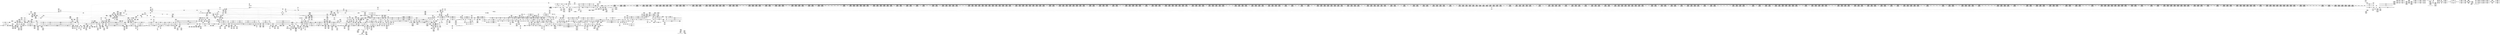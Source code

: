 digraph {
	CE0x4eb0bf0 [shape=record,shape=Mrecord,label="{CE0x4eb0bf0|rcu_read_unlock:call|include/linux/rcupdate.h,933|*SummSink*}"]
	CE0x4e5b8f0 [shape=record,shape=Mrecord,label="{CE0x4e5b8f0|GLOBAL:__llvm_gcov_ctr127|Global_var:__llvm_gcov_ctr127}"]
	CE0x4ee6580 [shape=record,shape=Mrecord,label="{CE0x4ee6580|2472:_%struct.cred*,_:_CRE_6314,6315_}"]
	CE0x4e49160 [shape=record,shape=Mrecord,label="{CE0x4e49160|_call_void_mcount()_#3|*SummSink*}"]
	CE0x4f29d90 [shape=record,shape=Mrecord,label="{CE0x4f29d90|_call_void_mcount()_#3}"]
	CE0x4e8a340 [shape=record,shape=Mrecord,label="{CE0x4e8a340|2472:_%struct.cred*,_:_CRE_472,480_|*MultipleSource*|Function::task_sid&Arg::task::|Function::current_has_perm&Arg::tsk::|Function::selinux_task_getscheduler&Arg::p::|security/selinux/hooks.c,208}"]
	CE0x4ef0d00 [shape=record,shape=Mrecord,label="{CE0x4ef0d00|2472:_%struct.cred*,_:_CRE_10552,10560_|*MultipleSource*|Function::task_sid&Arg::task::|Function::current_has_perm&Arg::tsk::|Function::selinux_task_getscheduler&Arg::p::|security/selinux/hooks.c,208}"]
	CE0x4e629d0 [shape=record,shape=Mrecord,label="{CE0x4e629d0|GLOBAL:__llvm_gcov_ctr125|Global_var:__llvm_gcov_ctr125}"]
	CE0x4f34a00 [shape=record,shape=Mrecord,label="{CE0x4f34a00|i64*_getelementptr_inbounds_(_11_x_i64_,_11_x_i64_*___llvm_gcov_ctr127,_i64_0,_i64_8)|*Constant*|*SummSink*}"]
	CE0x4effd10 [shape=record,shape=Mrecord,label="{CE0x4effd10|rcu_read_unlock:tmp12|include/linux/rcupdate.h,933|*SummSource*}"]
	CE0x4f3b910 [shape=record,shape=Mrecord,label="{CE0x4f3b910|_call_void_mcount()_#3|*SummSink*}"]
	CE0x4e46ec0 [shape=record,shape=Mrecord,label="{CE0x4e46ec0|i64*_getelementptr_inbounds_(_4_x_i64_,_4_x_i64_*___llvm_gcov_ctr130,_i64_0,_i64_3)|*Constant*|*SummSource*}"]
	CE0x4f0b7b0 [shape=record,shape=Mrecord,label="{CE0x4f0b7b0|_ret_void,_!dbg_!27735|include/linux/rcupdate.h,938|*SummSource*}"]
	CE0x4e627e0 [shape=record,shape=Mrecord,label="{CE0x4e627e0|current_sid:tobool1|security/selinux/hooks.c,218|*SummSink*}"]
	CE0x4edc690 [shape=record,shape=Mrecord,label="{CE0x4edc690|2472:_%struct.cred*,_:_CRE_3096,3104_|*MultipleSource*|Function::task_sid&Arg::task::|Function::current_has_perm&Arg::tsk::|Function::selinux_task_getscheduler&Arg::p::|security/selinux/hooks.c,208}"]
	CE0x4ea3320 [shape=record,shape=Mrecord,label="{CE0x4ea3320|_call_void___preempt_count_sub(i32_1)_#10,_!dbg_!27715|include/linux/rcupdate.h,244|*SummSink*}"]
	CE0x4e4ba10 [shape=record,shape=Mrecord,label="{CE0x4e4ba10|i32_(i32,_i32,_i16,_i32,_%struct.common_audit_data*)*_bitcast_(i32_(i32,_i32,_i16,_i32,_%struct.common_audit_data.495*)*_avc_has_perm_to_i32_(i32,_i32,_i16,_i32,_%struct.common_audit_data*)*)|*Constant*|*SummSource*}"]
	CE0x4f2b3d0 [shape=record,shape=Mrecord,label="{CE0x4f2b3d0|rcu_read_unlock:tmp1|*SummSink*}"]
	CE0x4ee3fe0 [shape=record,shape=Mrecord,label="{CE0x4ee3fe0|2472:_%struct.cred*,_:_CRE_6264,6280_|*MultipleSource*|Function::task_sid&Arg::task::|Function::current_has_perm&Arg::tsk::|Function::selinux_task_getscheduler&Arg::p::|security/selinux/hooks.c,208}"]
	CE0x4f0e9b0 [shape=record,shape=Mrecord,label="{CE0x4f0e9b0|0:_i8,_:_GCMR_task_sid.__warned_internal_global_i8_0,_section_.data.unlikely_,_align_1:_elem_0:default:}"]
	CE0x4ea6d80 [shape=record,shape=Mrecord,label="{CE0x4ea6d80|rcu_read_lock:tmp4|include/linux/rcupdate.h,882}"]
	CE0x4ef22f0 [shape=record,shape=Mrecord,label="{CE0x4ef22f0|2472:_%struct.cred*,_:_CRE_10608,10609_|*MultipleSource*|Function::task_sid&Arg::task::|Function::current_has_perm&Arg::tsk::|Function::selinux_task_getscheduler&Arg::p::|security/selinux/hooks.c,208}"]
	CE0x4e478b0 [shape=record,shape=Mrecord,label="{CE0x4e478b0|%struct.common_audit_data*_null|*Constant*}"]
	CE0x4f36190 [shape=record,shape=Mrecord,label="{CE0x4f36190|i32_883|*Constant*}"]
	CE0x4ea7490 [shape=record,shape=Mrecord,label="{CE0x4ea7490|GLOBAL:__llvm_gcov_ctr132|Global_var:__llvm_gcov_ctr132|*SummSink*}"]
	CE0x4eb7800 [shape=record,shape=Mrecord,label="{CE0x4eb7800|i8*_getelementptr_inbounds_(_42_x_i8_,_42_x_i8_*_.str46,_i32_0,_i32_0)|*Constant*|*SummSource*}"]
	CE0x4ed14a0 [shape=record,shape=Mrecord,label="{CE0x4ed14a0|2472:_%struct.cred*,_:_CRE_2728,2736_|*MultipleSource*|Function::task_sid&Arg::task::|Function::current_has_perm&Arg::tsk::|Function::selinux_task_getscheduler&Arg::p::|security/selinux/hooks.c,208}"]
	CE0x4f33460 [shape=record,shape=Mrecord,label="{CE0x4f33460|COLLAPSED:_GCMRE___llvm_gcov_ctr129_internal_global_4_x_i64_zeroinitializer:_elem_0:default:}"]
	CE0x4f424f0 [shape=record,shape=Mrecord,label="{CE0x4f424f0|rcu_read_unlock:land.lhs.true2|*SummSink*}"]
	CE0x4ed2510 [shape=record,shape=Mrecord,label="{CE0x4ed2510|2472:_%struct.cred*,_:_CRE_2784,2792_|*MultipleSource*|Function::task_sid&Arg::task::|Function::current_has_perm&Arg::tsk::|Function::selinux_task_getscheduler&Arg::p::|security/selinux/hooks.c,208}"]
	CE0x4f3e910 [shape=record,shape=Mrecord,label="{CE0x4f3e910|rcu_read_unlock:tobool|include/linux/rcupdate.h,933|*SummSource*}"]
	CE0x4f84ef0 [shape=record,shape=Mrecord,label="{CE0x4f84ef0|_call_void_asm_addl_$1,_%gs:$0_,_*m,ri,*m,_dirflag_,_fpsr_,_flags_(i32*___preempt_count,_i32_%val,_i32*___preempt_count)_#3,_!dbg_!27714,_!srcloc_!27717|./arch/x86/include/asm/preempt.h,72|*SummSink*}"]
	CE0x4e6b8e0 [shape=record,shape=Mrecord,label="{CE0x4e6b8e0|current_sid:if.then|*SummSource*}"]
	CE0x4ece520 [shape=record,shape=Mrecord,label="{CE0x4ece520|2472:_%struct.cred*,_:_CRE_2584,2592_|*MultipleSource*|Function::task_sid&Arg::task::|Function::current_has_perm&Arg::tsk::|Function::selinux_task_getscheduler&Arg::p::|security/selinux/hooks.c,208}"]
	CE0x4ee7290 [shape=record,shape=Mrecord,label="{CE0x4ee7290|2472:_%struct.cred*,_:_CRE_6325,6326_}"]
	CE0x4e44cf0 [shape=record,shape=Mrecord,label="{CE0x4e44cf0|_call_void_rcu_read_lock()_#10,_!dbg_!27712|security/selinux/hooks.c,207|*SummSink*}"]
	CE0x4e7d170 [shape=record,shape=Mrecord,label="{CE0x4e7d170|i64_2|*Constant*|*SummSource*}"]
	CE0x4ec6970 [shape=record,shape=Mrecord,label="{CE0x4ec6970|2472:_%struct.cred*,_:_CRE_2096,2104_|*MultipleSource*|Function::task_sid&Arg::task::|Function::current_has_perm&Arg::tsk::|Function::selinux_task_getscheduler&Arg::p::|security/selinux/hooks.c,208}"]
	CE0x4f0aea0 [shape=record,shape=Mrecord,label="{CE0x4f0aea0|rcu_read_unlock:entry}"]
	CE0x4edb8b0 [shape=record,shape=Mrecord,label="{CE0x4edb8b0|2472:_%struct.cred*,_:_CRE_3048,3056_|*MultipleSource*|Function::task_sid&Arg::task::|Function::current_has_perm&Arg::tsk::|Function::selinux_task_getscheduler&Arg::p::|security/selinux/hooks.c,208}"]
	CE0x4f08500 [shape=record,shape=Mrecord,label="{CE0x4f08500|task_sid:tmp27|security/selinux/hooks.c,208}"]
	CE0x4e44430 [shape=record,shape=Mrecord,label="{CE0x4e44430|_call_void_mcount()_#3|*SummSource*}"]
	CE0x4f29230 [shape=record,shape=Mrecord,label="{CE0x4f29230|__preempt_count_add:entry|*SummSource*}"]
	CE0x4f18700 [shape=record,shape=Mrecord,label="{CE0x4f18700|__preempt_count_sub:tmp5|./arch/x86/include/asm/preempt.h,77|*SummSink*}"]
	CE0x4eebb60 [shape=record,shape=Mrecord,label="{CE0x4eebb60|2472:_%struct.cred*,_:_CRE_6474,6476_|*MultipleSource*|Function::task_sid&Arg::task::|Function::current_has_perm&Arg::tsk::|Function::selinux_task_getscheduler&Arg::p::|security/selinux/hooks.c,208}"]
	CE0x4f46760 [shape=record,shape=Mrecord,label="{CE0x4f46760|rcu_read_unlock:tmp18|include/linux/rcupdate.h,933|*SummSource*}"]
	CE0x4ed53e0 [shape=record,shape=Mrecord,label="{CE0x4ed53e0|2472:_%struct.cred*,_:_CRE_2907,2908_}"]
	CE0x4edc200 [shape=record,shape=Mrecord,label="{CE0x4edc200|2472:_%struct.cred*,_:_CRE_3080,3084_|*MultipleSource*|Function::task_sid&Arg::task::|Function::current_has_perm&Arg::tsk::|Function::selinux_task_getscheduler&Arg::p::|security/selinux/hooks.c,208}"]
	CE0x4e73ed0 [shape=record,shape=Mrecord,label="{CE0x4e73ed0|cred_sid:security|security/selinux/hooks.c,196|*SummSink*}"]
	CE0x4ed8e60 [shape=record,shape=Mrecord,label="{CE0x4ed8e60|2472:_%struct.cred*,_:_CRE_2957,2958_}"]
	CE0x4ea2630 [shape=record,shape=Mrecord,label="{CE0x4ea2630|rcu_read_unlock:tmp7|include/linux/rcupdate.h,933|*SummSource*}"]
	CE0x4eb7c80 [shape=record,shape=Mrecord,label="{CE0x4eb7c80|i64*_getelementptr_inbounds_(_11_x_i64_,_11_x_i64_*___llvm_gcov_ctr127,_i64_0,_i64_9)|*Constant*}"]
	CE0x4ef37a0 [shape=record,shape=Mrecord,label="{CE0x4ef37a0|task_sid:tmp11|security/selinux/hooks.c,208}"]
	CE0x4f46280 [shape=record,shape=Mrecord,label="{CE0x4f46280|rcu_read_unlock:tmp17|include/linux/rcupdate.h,933|*SummSink*}"]
	CE0x4f3e1e0 [shape=record,shape=Mrecord,label="{CE0x4f3e1e0|i64*_getelementptr_inbounds_(_11_x_i64_,_11_x_i64_*___llvm_gcov_ctr132,_i64_0,_i64_0)|*Constant*|*SummSource*}"]
	CE0x4ea2d70 [shape=record,shape=Mrecord,label="{CE0x4ea2d70|_call_void_rcu_lock_acquire(%struct.lockdep_map*_rcu_lock_map)_#10,_!dbg_!27711|include/linux/rcupdate.h,881|*SummSource*}"]
	CE0x4ed9dd0 [shape=record,shape=Mrecord,label="{CE0x4ed9dd0|2472:_%struct.cred*,_:_CRE_2970,2971_}"]
	CE0x4eeefa0 [shape=record,shape=Mrecord,label="{CE0x4eeefa0|2472:_%struct.cred*,_:_CRE_6640,6644_|*MultipleSource*|Function::task_sid&Arg::task::|Function::current_has_perm&Arg::tsk::|Function::selinux_task_getscheduler&Arg::p::|security/selinux/hooks.c,208}"]
	CE0x4ee87f0 [shape=record,shape=Mrecord,label="{CE0x4ee87f0|2472:_%struct.cred*,_:_CRE_6343,6344_}"]
	CE0x4ea70e0 [shape=record,shape=Mrecord,label="{CE0x4ea70e0|rcu_read_lock:tmp4|include/linux/rcupdate.h,882|*SummSource*}"]
	CE0x4e624f0 [shape=record,shape=Mrecord,label="{CE0x4e624f0|current_sid:tmp8|security/selinux/hooks.c,218|*SummSink*}"]
	CE0x4ea8dd0 [shape=record,shape=Mrecord,label="{CE0x4ea8dd0|2472:_%struct.cred*,_:_CRE_456,460_|*MultipleSource*|Function::task_sid&Arg::task::|Function::current_has_perm&Arg::tsk::|Function::selinux_task_getscheduler&Arg::p::|security/selinux/hooks.c,208}"]
	CE0x4f4c1b0 [shape=record,shape=Mrecord,label="{CE0x4f4c1b0|rcu_lock_release:map|Function::rcu_lock_release&Arg::map::|*SummSource*}"]
	CE0x4e41c60 [shape=record,shape=Mrecord,label="{CE0x4e41c60|selinux_task_getscheduler:entry}"]
	CE0x4f3c180 [shape=record,shape=Mrecord,label="{CE0x4f3c180|rcu_read_unlock:tmp10|include/linux/rcupdate.h,933|*SummSource*}"]
	CE0x4eba010 [shape=record,shape=Mrecord,label="{CE0x4eba010|2472:_%struct.cred*,_:_CRE_560,568_|*MultipleSource*|Function::task_sid&Arg::task::|Function::current_has_perm&Arg::tsk::|Function::selinux_task_getscheduler&Arg::p::|security/selinux/hooks.c,208}"]
	CE0x4eafb80 [shape=record,shape=Mrecord,label="{CE0x4eafb80|get_current:tmp3}"]
	CE0x4effad0 [shape=record,shape=Mrecord,label="{CE0x4effad0|rcu_read_unlock:tmp12|include/linux/rcupdate.h,933}"]
	CE0x4e51d50 [shape=record,shape=Mrecord,label="{CE0x4e51d50|current_has_perm:tsk|Function::current_has_perm&Arg::tsk::|*SummSink*}"]
	CE0x4f1e4a0 [shape=record,shape=Mrecord,label="{CE0x4f1e4a0|GLOBAL:__preempt_count_sub|*Constant*}"]
	CE0x4f17de0 [shape=record,shape=Mrecord,label="{CE0x4f17de0|_ret_void,_!dbg_!27720|./arch/x86/include/asm/preempt.h,78}"]
	CE0x4f2b7f0 [shape=record,shape=Mrecord,label="{CE0x4f2b7f0|_call_void_asm_sideeffect_,_memory_,_dirflag_,_fpsr_,_flags_()_#3,_!dbg_!27714,_!srcloc_!27715|include/linux/rcupdate.h,239}"]
	CE0x4f0ba70 [shape=record,shape=Mrecord,label="{CE0x4f0ba70|get_current:bb|*SummSink*}"]
	CE0x4e41200 [shape=record,shape=Mrecord,label="{CE0x4e41200|selinux_task_getscheduler:tmp1|*SummSink*}"]
	CE0x4f70860 [shape=record,shape=Mrecord,label="{CE0x4f70860|i64*_getelementptr_inbounds_(_4_x_i64_,_4_x_i64_*___llvm_gcov_ctr128,_i64_0,_i64_0)|*Constant*|*SummSource*}"]
	CE0x4edd010 [shape=record,shape=Mrecord,label="{CE0x4edd010|2472:_%struct.cred*,_:_CRE_3116,3120_|*MultipleSource*|Function::task_sid&Arg::task::|Function::current_has_perm&Arg::tsk::|Function::selinux_task_getscheduler&Arg::p::|security/selinux/hooks.c,208}"]
	CE0x4f09b40 [shape=record,shape=Mrecord,label="{CE0x4f09b40|GLOBAL:cred_sid|*Constant*|*SummSink*}"]
	CE0x4e9ed10 [shape=record,shape=Mrecord,label="{CE0x4e9ed10|task_sid:if.then|*SummSource*}"]
	CE0x4e465e0 [shape=record,shape=Mrecord,label="{CE0x4e465e0|i64_ptrtoint_(i8*_blockaddress(_rcu_lock_acquire,_%__here)_to_i64)|*Constant*}"]
	CE0x4f26cb0 [shape=record,shape=Mrecord,label="{CE0x4f26cb0|__preempt_count_sub:sub|./arch/x86/include/asm/preempt.h,77|*SummSink*}"]
	CE0x4f38bb0 [shape=record,shape=Mrecord,label="{CE0x4f38bb0|i64*_getelementptr_inbounds_(_4_x_i64_,_4_x_i64_*___llvm_gcov_ctr130,_i64_0,_i64_2)|*Constant*}"]
	CE0x4ed5db0 [shape=record,shape=Mrecord,label="{CE0x4ed5db0|2472:_%struct.cred*,_:_CRE_2916,2917_}"]
	CE0x4ed27a0 [shape=record,shape=Mrecord,label="{CE0x4ed27a0|2472:_%struct.cred*,_:_CRE_2792,2800_|*MultipleSource*|Function::task_sid&Arg::task::|Function::current_has_perm&Arg::tsk::|Function::selinux_task_getscheduler&Arg::p::|security/selinux/hooks.c,208}"]
	CE0x4edbb10 [shape=record,shape=Mrecord,label="{CE0x4edbb10|2472:_%struct.cred*,_:_CRE_3056,3064_|*MultipleSource*|Function::task_sid&Arg::task::|Function::current_has_perm&Arg::tsk::|Function::selinux_task_getscheduler&Arg::p::|security/selinux/hooks.c,208}"]
	CE0x4e5feb0 [shape=record,shape=Mrecord,label="{CE0x4e5feb0|_ret_i32_%tmp24,_!dbg_!27742|security/selinux/hooks.c,220|*SummSource*}"]
	CE0x4e52760 [shape=record,shape=Mrecord,label="{CE0x4e52760|selinux_task_getscheduler:tmp}"]
	CE0x4f0d550 [shape=record,shape=Mrecord,label="{CE0x4f0d550|GLOBAL:__llvm_gcov_ctr126|Global_var:__llvm_gcov_ctr126|*SummSink*}"]
	CE0x4ec9690 [shape=record,shape=Mrecord,label="{CE0x4ec9690|2472:_%struct.cred*,_:_CRE_2312,2320_|*MultipleSource*|Function::task_sid&Arg::task::|Function::current_has_perm&Arg::tsk::|Function::selinux_task_getscheduler&Arg::p::|security/selinux/hooks.c,208}"]
	CE0x4e79610 [shape=record,shape=Mrecord,label="{CE0x4e79610|current_sid:tmp13|security/selinux/hooks.c,218|*SummSink*}"]
	CE0x4ee06e0 [shape=record,shape=Mrecord,label="{CE0x4ee06e0|2472:_%struct.cred*,_:_CRE_5952,5960_|*MultipleSource*|Function::task_sid&Arg::task::|Function::current_has_perm&Arg::tsk::|Function::selinux_task_getscheduler&Arg::p::|security/selinux/hooks.c,208}"]
	CE0x4f6e620 [shape=record,shape=Mrecord,label="{CE0x4f6e620|rcu_lock_release:tmp|*SummSource*}"]
	CE0x4ec0310 [shape=record,shape=Mrecord,label="{CE0x4ec0310|_call_void_lockdep_rcu_suspicious(i8*_getelementptr_inbounds_(_25_x_i8_,_25_x_i8_*_.str3,_i32_0,_i32_0),_i32_208,_i8*_getelementptr_inbounds_(_41_x_i8_,_41_x_i8_*_.str44,_i32_0,_i32_0))_#10,_!dbg_!27732|security/selinux/hooks.c,208|*SummSink*}"]
	CE0x4e416c0 [shape=record,shape=Mrecord,label="{CE0x4e416c0|_call_void_mcount()_#3|*SummSource*}"]
	CE0x4f2bea0 [shape=record,shape=Mrecord,label="{CE0x4f2bea0|rcu_read_unlock:tmp2}"]
	CE0x4ee1780 [shape=record,shape=Mrecord,label="{CE0x4ee1780|2472:_%struct.cred*,_:_CRE_6008,6136_|*MultipleSource*|Function::task_sid&Arg::task::|Function::current_has_perm&Arg::tsk::|Function::selinux_task_getscheduler&Arg::p::|security/selinux/hooks.c,208}"]
	CE0x4ede310 [shape=record,shape=Mrecord,label="{CE0x4ede310|2472:_%struct.cred*,_:_CRE_3160,3164_|*MultipleSource*|Function::task_sid&Arg::task::|Function::current_has_perm&Arg::tsk::|Function::selinux_task_getscheduler&Arg::p::|security/selinux/hooks.c,208}"]
	CE0x4e58500 [shape=record,shape=Mrecord,label="{CE0x4e58500|selinux_task_getscheduler:tmp1|*SummSource*}"]
	CE0x4ef8d30 [shape=record,shape=Mrecord,label="{CE0x4ef8d30|i8*_getelementptr_inbounds_(_41_x_i8_,_41_x_i8_*_.str44,_i32_0,_i32_0)|*Constant*|*SummSource*}"]
	CE0x4eb52d0 [shape=record,shape=Mrecord,label="{CE0x4eb52d0|GLOBAL:current_task|Global_var:current_task}"]
	CE0x4e46840 [shape=record,shape=Mrecord,label="{CE0x4e46840|i64_ptrtoint_(i8*_blockaddress(_rcu_lock_acquire,_%__here)_to_i64)|*Constant*|*SummSink*}"]
	CE0x4f8a7a0 [shape=record,shape=Mrecord,label="{CE0x4f8a7a0|__preempt_count_sub:bb}"]
	CE0x4e8c720 [shape=record,shape=Mrecord,label="{CE0x4e8c720|current_sid:tmp23|security/selinux/hooks.c,218|*SummSource*}"]
	CE0x4ead5b0 [shape=record,shape=Mrecord,label="{CE0x4ead5b0|i64*_getelementptr_inbounds_(_11_x_i64_,_11_x_i64_*___llvm_gcov_ctr127,_i64_0,_i64_0)|*Constant*|*SummSink*}"]
	CE0x6c47b40 [shape=record,shape=Mrecord,label="{CE0x6c47b40|current_has_perm:entry|*SummSource*}"]
	CE0x4e56690 [shape=record,shape=Mrecord,label="{CE0x4e56690|2472:_%struct.cred*,_:_CRE_694,695_}"]
	CE0x4ed1bc0 [shape=record,shape=Mrecord,label="{CE0x4ed1bc0|2472:_%struct.cred*,_:_CRE_2752,2760_|*MultipleSource*|Function::task_sid&Arg::task::|Function::current_has_perm&Arg::tsk::|Function::selinux_task_getscheduler&Arg::p::|security/selinux/hooks.c,208}"]
	CE0x4ee9760 [shape=record,shape=Mrecord,label="{CE0x4ee9760|2472:_%struct.cred*,_:_CRE_6356,6357_}"]
	CE0x4ebff80 [shape=record,shape=Mrecord,label="{CE0x4ebff80|_call_void_lockdep_rcu_suspicious(i8*_getelementptr_inbounds_(_25_x_i8_,_25_x_i8_*_.str3,_i32_0,_i32_0),_i32_208,_i8*_getelementptr_inbounds_(_41_x_i8_,_41_x_i8_*_.str44,_i32_0,_i32_0))_#10,_!dbg_!27732|security/selinux/hooks.c,208|*SummSource*}"]
	CE0x4e6d460 [shape=record,shape=Mrecord,label="{CE0x4e6d460|rcu_read_lock:bb}"]
	CE0x4ea2200 [shape=record,shape=Mrecord,label="{CE0x4ea2200|GLOBAL:rcu_lock_acquire|*Constant*|*SummSource*}"]
	CE0x4e74d80 [shape=record,shape=Mrecord,label="{CE0x4e74d80|COLLAPSED:_GCMRE___llvm_gcov_ctr126_internal_global_13_x_i64_zeroinitializer:_elem_0:default:}"]
	CE0x4eb8a00 [shape=record,shape=Mrecord,label="{CE0x4eb8a00|rcu_read_lock:tmp20|include/linux/rcupdate.h,882|*SummSink*}"]
	CE0x4e53940 [shape=record,shape=Mrecord,label="{CE0x4e53940|i32_0|*Constant*|*SummSink*}"]
	CE0x4f09150 [shape=record,shape=Mrecord,label="{CE0x4f09150|GLOBAL:cred_sid|*Constant*}"]
	CE0x4f28a50 [shape=record,shape=Mrecord,label="{CE0x4f28a50|rcu_read_unlock:tmp13|include/linux/rcupdate.h,933|*SummSource*}"]
	CE0x4ebed10 [shape=record,shape=Mrecord,label="{CE0x4ebed10|task_sid:tmp17|security/selinux/hooks.c,208|*SummSource*}"]
	CE0x4ea56c0 [shape=record,shape=Mrecord,label="{CE0x4ea56c0|rcu_read_lock:tobool|include/linux/rcupdate.h,882}"]
	CE0x4e8eab0 [shape=record,shape=Mrecord,label="{CE0x4e8eab0|rcu_read_lock:tmp12|include/linux/rcupdate.h,882}"]
	CE0x4eba9c0 [shape=record,shape=Mrecord,label="{CE0x4eba9c0|2472:_%struct.cred*,_:_CRE_592,600_|*MultipleSource*|Function::task_sid&Arg::task::|Function::current_has_perm&Arg::tsk::|Function::selinux_task_getscheduler&Arg::p::|security/selinux/hooks.c,208}"]
	CE0x4ef58f0 [shape=record,shape=Mrecord,label="{CE0x4ef58f0|task_sid:tmp14|security/selinux/hooks.c,208|*SummSink*}"]
	CE0x4f78320 [shape=record,shape=Mrecord,label="{CE0x4f78320|__preempt_count_sub:tmp7|./arch/x86/include/asm/preempt.h,78|*SummSource*}"]
	CE0x4ec4a90 [shape=record,shape=Mrecord,label="{CE0x4ec4a90|2472:_%struct.cred*,_:_CRE_2020,2032_|*MultipleSource*|Function::task_sid&Arg::task::|Function::current_has_perm&Arg::tsk::|Function::selinux_task_getscheduler&Arg::p::|security/selinux/hooks.c,208}"]
	CE0x4f48f00 [shape=record,shape=Mrecord,label="{CE0x4f48f00|i64*_getelementptr_inbounds_(_11_x_i64_,_11_x_i64_*___llvm_gcov_ctr132,_i64_0,_i64_9)|*Constant*|*SummSink*}"]
	CE0x4f749d0 [shape=record,shape=Mrecord,label="{CE0x4f749d0|__preempt_count_add:bb}"]
	CE0x4e489e0 [shape=record,shape=Mrecord,label="{CE0x4e489e0|%struct.common_audit_data*_null|*Constant*|*SummSource*}"]
	CE0x4f1ed00 [shape=record,shape=Mrecord,label="{CE0x4f1ed00|i64*_getelementptr_inbounds_(_4_x_i64_,_4_x_i64_*___llvm_gcov_ctr128,_i64_0,_i64_2)|*Constant*}"]
	CE0x4eec970 [shape=record,shape=Mrecord,label="{CE0x4eec970|2472:_%struct.cred*,_:_CRE_6504,6512_|*MultipleSource*|Function::task_sid&Arg::task::|Function::current_has_perm&Arg::tsk::|Function::selinux_task_getscheduler&Arg::p::|security/selinux/hooks.c,208}"]
	CE0x4e75320 [shape=record,shape=Mrecord,label="{CE0x4e75320|i64*_getelementptr_inbounds_(_11_x_i64_,_11_x_i64_*___llvm_gcov_ctr125,_i64_0,_i64_0)|*Constant*}"]
	CE0x4e767e0 [shape=record,shape=Mrecord,label="{CE0x4e767e0|i32_218|*Constant*|*SummSink*}"]
	CE0x4f28b80 [shape=record,shape=Mrecord,label="{CE0x4f28b80|rcu_read_unlock:tmp13|include/linux/rcupdate.h,933|*SummSink*}"]
	CE0x4f4d090 [shape=record,shape=Mrecord,label="{CE0x4f4d090|__rcu_read_unlock:entry}"]
	CE0x4f89ea0 [shape=record,shape=Mrecord,label="{CE0x4f89ea0|i64*_getelementptr_inbounds_(_4_x_i64_,_4_x_i64_*___llvm_gcov_ctr129,_i64_0,_i64_1)|*Constant*}"]
	CE0x4e9e8a0 [shape=record,shape=Mrecord,label="{CE0x4e9e8a0|cred_sid:tmp2}"]
	CE0x4e91150 [shape=record,shape=Mrecord,label="{CE0x4e91150|task_sid:real_cred|security/selinux/hooks.c,208}"]
	CE0x4ee1ea0 [shape=record,shape=Mrecord,label="{CE0x4ee1ea0|2472:_%struct.cred*,_:_CRE_6152,6168_|*MultipleSource*|Function::task_sid&Arg::task::|Function::current_has_perm&Arg::tsk::|Function::selinux_task_getscheduler&Arg::p::|security/selinux/hooks.c,208}"]
	CE0x4f41f00 [shape=record,shape=Mrecord,label="{CE0x4f41f00|__rcu_read_lock:tmp7|include/linux/rcupdate.h,240}"]
	CE0x4eafd60 [shape=record,shape=Mrecord,label="{CE0x4eafd60|i64_1|*Constant*}"]
	CE0x4f0a250 [shape=record,shape=Mrecord,label="{CE0x4f0a250|_ret_i32_%tmp6,_!dbg_!27716|security/selinux/hooks.c,197}"]
	CE0x4ed2050 [shape=record,shape=Mrecord,label="{CE0x4ed2050|2472:_%struct.cred*,_:_CRE_2768,2776_|*MultipleSource*|Function::task_sid&Arg::task::|Function::current_has_perm&Arg::tsk::|Function::selinux_task_getscheduler&Arg::p::|security/selinux/hooks.c,208}"]
	CE0x4e582f0 [shape=record,shape=Mrecord,label="{CE0x4e582f0|current_sid:tobool|security/selinux/hooks.c,218|*SummSource*}"]
	CE0x4ee0940 [shape=record,shape=Mrecord,label="{CE0x4ee0940|2472:_%struct.cred*,_:_CRE_5960,5968_|*MultipleSource*|Function::task_sid&Arg::task::|Function::current_has_perm&Arg::tsk::|Function::selinux_task_getscheduler&Arg::p::|security/selinux/hooks.c,208}"]
	CE0x4e63000 [shape=record,shape=Mrecord,label="{CE0x4e63000|_ret_i32_%call2,_!dbg_!27718|security/selinux/hooks.c,1544|*SummSource*}"]
	CE0x4e511d0 [shape=record,shape=Mrecord,label="{CE0x4e511d0|selinux_task_getscheduler:bb|*SummSource*}"]
	CE0x4eae090 [shape=record,shape=Mrecord,label="{CE0x4eae090|2472:_%struct.cred*,_:_CRE_88,92_|*MultipleSource*|Function::task_sid&Arg::task::|Function::current_has_perm&Arg::tsk::|Function::selinux_task_getscheduler&Arg::p::|security/selinux/hooks.c,208}"]
	CE0x60a8510 [shape=record,shape=Mrecord,label="{CE0x60a8510|GLOBAL:current_has_perm|*Constant*}"]
	CE0x4ecb800 [shape=record,shape=Mrecord,label="{CE0x4ecb800|2472:_%struct.cred*,_:_CRE_2424,2472_|*MultipleSource*|Function::task_sid&Arg::task::|Function::current_has_perm&Arg::tsk::|Function::selinux_task_getscheduler&Arg::p::|security/selinux/hooks.c,208}"]
	CE0x4e57770 [shape=record,shape=Mrecord,label="{CE0x4e57770|current_has_perm:bb|*SummSink*}"]
	CE0x4ef5d20 [shape=record,shape=Mrecord,label="{CE0x4ef5d20|task_sid:tmp15|security/selinux/hooks.c,208}"]
	CE0x4e9fc70 [shape=record,shape=Mrecord,label="{CE0x4e9fc70|task_sid:call|security/selinux/hooks.c,208}"]
	CE0x4f42f00 [shape=record,shape=Mrecord,label="{CE0x4f42f00|_call_void_asm_addl_$1,_%gs:$0_,_*m,ri,*m,_dirflag_,_fpsr_,_flags_(i32*___preempt_count,_i32_%sub,_i32*___preempt_count)_#3,_!dbg_!27717,_!srcloc_!27718|./arch/x86/include/asm/preempt.h,77|*SummSource*}"]
	CE0x4f3afd0 [shape=record,shape=Mrecord,label="{CE0x4f3afd0|rcu_read_unlock:tmp}"]
	CE0x4e63fb0 [shape=record,shape=Mrecord,label="{CE0x4e63fb0|current_has_perm:call|security/selinux/hooks.c,1542}"]
	CE0x4eb54a0 [shape=record,shape=Mrecord,label="{CE0x4eb54a0|rcu_read_lock:tmp21|include/linux/rcupdate.h,884|*SummSink*}"]
	CE0x4ebed80 [shape=record,shape=Mrecord,label="{CE0x4ebed80|task_sid:tmp17|security/selinux/hooks.c,208|*SummSink*}"]
	CE0x4f47de0 [shape=record,shape=Mrecord,label="{CE0x4f47de0|i32_934|*Constant*}"]
	CE0x4eac860 [shape=record,shape=Mrecord,label="{CE0x4eac860|GLOBAL:rcu_read_lock.__warned|Global_var:rcu_read_lock.__warned}"]
	CE0x4f2ce60 [shape=record,shape=Mrecord,label="{CE0x4f2ce60|__preempt_count_add:tmp5|./arch/x86/include/asm/preempt.h,72}"]
	CE0x4f818f0 [shape=record,shape=Mrecord,label="{CE0x4f818f0|rcu_lock_acquire:bb|*SummSink*}"]
	CE0x4f36e00 [shape=record,shape=Mrecord,label="{CE0x4f36e00|rcu_read_lock:tmp17|include/linux/rcupdate.h,882|*SummSource*}"]
	CE0x4ec70c0 [shape=record,shape=Mrecord,label="{CE0x4ec70c0|2472:_%struct.cred*,_:_CRE_2120,2128_|*MultipleSource*|Function::task_sid&Arg::task::|Function::current_has_perm&Arg::tsk::|Function::selinux_task_getscheduler&Arg::p::|security/selinux/hooks.c,208}"]
	CE0x5656830 [shape=record,shape=Mrecord,label="{CE0x5656830|_ret_i32_%call,_!dbg_!27713|security/selinux/hooks.c,3647|*SummSource*}"]
	CE0x4f09e10 [shape=record,shape=Mrecord,label="{CE0x4f09e10|cred_sid:entry|*SummSink*}"]
	CE0x4e529f0 [shape=record,shape=Mrecord,label="{CE0x4e529f0|current_sid:tmp2|*SummSource*}"]
	CE0x4e5e720 [shape=record,shape=Mrecord,label="{CE0x4e5e720|current_sid:tmp11|security/selinux/hooks.c,218|*SummSink*}"]
	CE0x4e665a0 [shape=record,shape=Mrecord,label="{CE0x4e665a0|selinux_task_getscheduler:call|security/selinux/hooks.c,3647|*SummSink*}"]
	CE0x4ed6e50 [shape=record,shape=Mrecord,label="{CE0x4ed6e50|2472:_%struct.cred*,_:_CRE_2930,2931_}"]
	CE0x4f814b0 [shape=record,shape=Mrecord,label="{CE0x4f814b0|_call_void_mcount()_#3|*SummSource*}"]
	CE0x4f2dae0 [shape=record,shape=Mrecord,label="{CE0x4f2dae0|__rcu_read_lock:tmp6|include/linux/rcupdate.h,240|*SummSource*}"]
	CE0x4e48550 [shape=record,shape=Mrecord,label="{CE0x4e48550|avc_has_perm:requested|Function::avc_has_perm&Arg::requested::}"]
	CE0x4ebdd60 [shape=record,shape=Mrecord,label="{CE0x4ebdd60|2472:_%struct.cred*,_:_CRE_768,772_|*MultipleSource*|Function::task_sid&Arg::task::|Function::current_has_perm&Arg::tsk::|Function::selinux_task_getscheduler&Arg::p::|security/selinux/hooks.c,208}"]
	CE0x4edf150 [shape=record,shape=Mrecord,label="{CE0x4edf150|2472:_%struct.cred*,_:_CRE_5880,5888_|*MultipleSource*|Function::task_sid&Arg::task::|Function::current_has_perm&Arg::tsk::|Function::selinux_task_getscheduler&Arg::p::|security/selinux/hooks.c,208}"]
	CE0x4e6d340 [shape=record,shape=Mrecord,label="{CE0x4e6d340|rcu_read_lock:do.body|*SummSink*}"]
	CE0x4e6b160 [shape=record,shape=Mrecord,label="{CE0x4e6b160|current_sid:call4|security/selinux/hooks.c,218|*SummSink*}"]
	CE0x4ed6d20 [shape=record,shape=Mrecord,label="{CE0x4ed6d20|2472:_%struct.cred*,_:_CRE_2929,2930_}"]
	CE0x4ee5610 [shape=record,shape=Mrecord,label="{CE0x4ee5610|2472:_%struct.cred*,_:_CRE_6301,6302_}"]
	CE0x4eb6220 [shape=record,shape=Mrecord,label="{CE0x4eb6220|cred_sid:bb|*SummSink*}"]
	CE0x4f98060 [shape=record,shape=Mrecord,label="{CE0x4f98060|__rcu_read_unlock:do.end|*SummSink*}"]
	CE0x4ebc7a0 [shape=record,shape=Mrecord,label="{CE0x4ebc7a0|2472:_%struct.cred*,_:_CRE_698,699_}"]
	CE0x4ebc9d0 [shape=record,shape=Mrecord,label="{CE0x4ebc9d0|2472:_%struct.cred*,_:_CRE_700,701_}"]
	CE0x4f0b290 [shape=record,shape=Mrecord,label="{CE0x4f0b290|rcu_read_unlock:entry|*SummSink*}"]
	CE0x4ed70b0 [shape=record,shape=Mrecord,label="{CE0x4ed70b0|2472:_%struct.cred*,_:_CRE_2932,2933_}"]
	CE0x4f273a0 [shape=record,shape=Mrecord,label="{CE0x4f273a0|__rcu_read_lock:tmp4|include/linux/rcupdate.h,239}"]
	CE0x4f0da40 [shape=record,shape=Mrecord,label="{CE0x4f0da40|task_sid:tmp7|security/selinux/hooks.c,208|*SummSource*}"]
	CE0x4e62b60 [shape=record,shape=Mrecord,label="{CE0x4e62b60|current_sid:tmp5|security/selinux/hooks.c,218|*SummSource*}"]
	CE0x4fca010 [shape=record,shape=Mrecord,label="{CE0x4fca010|i64*_getelementptr_inbounds_(_4_x_i64_,_4_x_i64_*___llvm_gcov_ctr135,_i64_0,_i64_1)|*Constant*}"]
	CE0x4f0a180 [shape=record,shape=Mrecord,label="{CE0x4f0a180|cred_sid:cred|Function::cred_sid&Arg::cred::|*SummSink*}"]
	CE0x4f41860 [shape=record,shape=Mrecord,label="{CE0x4f41860|rcu_lock_acquire:tmp2|*SummSource*}"]
	CE0x4f7f720 [shape=record,shape=Mrecord,label="{CE0x4f7f720|GLOBAL:lock_release|*Constant*|*SummSource*}"]
	CE0x4f3d040 [shape=record,shape=Mrecord,label="{CE0x4f3d040|_call_void_mcount()_#3}"]
	CE0x4e92440 [shape=record,shape=Mrecord,label="{CE0x4e92440|current_sid:security|security/selinux/hooks.c,218|*SummSource*}"]
	CE0x4ec0450 [shape=record,shape=Mrecord,label="{CE0x4ec0450|i32_208|*Constant*}"]
	CE0x4f81fd0 [shape=record,shape=Mrecord,label="{CE0x4f81fd0|i64*_getelementptr_inbounds_(_4_x_i64_,_4_x_i64_*___llvm_gcov_ctr134,_i64_0,_i64_2)|*Constant*|*SummSource*}"]
	CE0x4ee1c10 [shape=record,shape=Mrecord,label="{CE0x4ee1c10|2472:_%struct.cred*,_:_CRE_6144,6152_|*MultipleSource*|Function::task_sid&Arg::task::|Function::current_has_perm&Arg::tsk::|Function::selinux_task_getscheduler&Arg::p::|security/selinux/hooks.c,208}"]
	CE0x4ef6340 [shape=record,shape=Mrecord,label="{CE0x4ef6340|task_sid:tmp15|security/selinux/hooks.c,208|*SummSink*}"]
	CE0x4ee4b40 [shape=record,shape=Mrecord,label="{CE0x4ee4b40|2472:_%struct.cred*,_:_CRE_6291,6292_}"]
	CE0x4ef7f70 [shape=record,shape=Mrecord,label="{CE0x4ef7f70|task_sid:tmp24|security/selinux/hooks.c,208|*SummSource*}"]
	CE0x4ef1450 [shape=record,shape=Mrecord,label="{CE0x4ef1450|2472:_%struct.cred*,_:_CRE_10572,10576_|*MultipleSource*|Function::task_sid&Arg::task::|Function::current_has_perm&Arg::tsk::|Function::selinux_task_getscheduler&Arg::p::|security/selinux/hooks.c,208}"]
	CE0x4ef4390 [shape=record,shape=Mrecord,label="{CE0x4ef4390|task_sid:call3|security/selinux/hooks.c,208}"]
	CE0x4ea06e0 [shape=record,shape=Mrecord,label="{CE0x4ea06e0|rcu_read_lock:if.end|*SummSource*}"]
	CE0x4f33f60 [shape=record,shape=Mrecord,label="{CE0x4f33f60|rcu_read_lock:tmp16|include/linux/rcupdate.h,882}"]
	CE0x4e4c2e0 [shape=record,shape=Mrecord,label="{CE0x4e4c2e0|selinux_task_getscheduler:bb}"]
	"CONST[source:0(mediator),value:0(static)][purpose:{operation}][SrcIdx:3]"
	CE0x4eaa990 [shape=record,shape=Mrecord,label="{CE0x4eaa990|i64*_getelementptr_inbounds_(_2_x_i64_,_2_x_i64_*___llvm_gcov_ctr131,_i64_0,_i64_1)|*Constant*|*SummSink*}"]
	CE0x4ecd880 [shape=record,shape=Mrecord,label="{CE0x4ecd880|2472:_%struct.cred*,_:_CRE_2532,2533_}"]
	CE0x4f411b0 [shape=record,shape=Mrecord,label="{CE0x4f411b0|GLOBAL:__preempt_count_add|*Constant*}"]
	CE0x4ef3400 [shape=record,shape=Mrecord,label="{CE0x4ef3400|task_sid:tmp4|*LoadInst*|security/selinux/hooks.c,208|*SummSink*}"]
	CE0x4ec9db0 [shape=record,shape=Mrecord,label="{CE0x4ec9db0|2472:_%struct.cred*,_:_CRE_2336,2344_|*MultipleSource*|Function::task_sid&Arg::task::|Function::current_has_perm&Arg::tsk::|Function::selinux_task_getscheduler&Arg::p::|security/selinux/hooks.c,208}"]
	CE0x4ed1010 [shape=record,shape=Mrecord,label="{CE0x4ed1010|2472:_%struct.cred*,_:_CRE_2720,2724_|*MultipleSource*|Function::task_sid&Arg::task::|Function::current_has_perm&Arg::tsk::|Function::selinux_task_getscheduler&Arg::p::|security/selinux/hooks.c,208}"]
	CE0x4f2d1a0 [shape=record,shape=Mrecord,label="{CE0x4f2d1a0|__preempt_count_add:tmp5|./arch/x86/include/asm/preempt.h,72|*SummSink*}"]
	CE0x4eeafb0 [shape=record,shape=Mrecord,label="{CE0x4eeafb0|2472:_%struct.cred*,_:_CRE_6440,6448_|*MultipleSource*|Function::task_sid&Arg::task::|Function::current_has_perm&Arg::tsk::|Function::selinux_task_getscheduler&Arg::p::|security/selinux/hooks.c,208}"]
	CE0x4ea1ce0 [shape=record,shape=Mrecord,label="{CE0x4ea1ce0|__preempt_count_sub:entry}"]
	CE0x4eebdc0 [shape=record,shape=Mrecord,label="{CE0x4eebdc0|2472:_%struct.cred*,_:_CRE_6476,6480_|*MultipleSource*|Function::task_sid&Arg::task::|Function::current_has_perm&Arg::tsk::|Function::selinux_task_getscheduler&Arg::p::|security/selinux/hooks.c,208}"]
	CE0x4ef61c0 [shape=record,shape=Mrecord,label="{CE0x4ef61c0|task_sid:tmp16|security/selinux/hooks.c,208}"]
	CE0x4eaadf0 [shape=record,shape=Mrecord,label="{CE0x4eaadf0|task_sid:tmp1|*SummSource*}"]
	CE0x4e5ff50 [shape=record,shape=Mrecord,label="{CE0x4e5ff50|_ret_i32_%tmp24,_!dbg_!27742|security/selinux/hooks.c,220|*SummSink*}"]
	CE0x4e9c5a0 [shape=record,shape=Mrecord,label="{CE0x4e9c5a0|i32_77|*Constant*|*SummSink*}"]
	CE0x4ee3660 [shape=record,shape=Mrecord,label="{CE0x4ee3660|2472:_%struct.cred*,_:_CRE_6232,6240_|*MultipleSource*|Function::task_sid&Arg::task::|Function::current_has_perm&Arg::tsk::|Function::selinux_task_getscheduler&Arg::p::|security/selinux/hooks.c,208}"]
	CE0x4e4c8f0 [shape=record,shape=Mrecord,label="{CE0x4e4c8f0|GLOBAL:rcu_lock_map|Global_var:rcu_lock_map|*SummSink*}"]
	CE0x4ec7f00 [shape=record,shape=Mrecord,label="{CE0x4ec7f00|2472:_%struct.cred*,_:_CRE_2168,2240_|*MultipleSource*|Function::task_sid&Arg::task::|Function::current_has_perm&Arg::tsk::|Function::selinux_task_getscheduler&Arg::p::|security/selinux/hooks.c,208}"]
	CE0x4f78f50 [shape=record,shape=Mrecord,label="{CE0x4f78f50|__preempt_count_add:tmp1|*SummSource*}"]
	CE0x4ebc8d0 [shape=record,shape=Mrecord,label="{CE0x4ebc8d0|2472:_%struct.cred*,_:_CRE_699,700_}"]
	CE0x4f3f910 [shape=record,shape=Mrecord,label="{CE0x4f3f910|i8*_undef|*Constant*|*SummSink*}"]
	CE0x4ee5f90 [shape=record,shape=Mrecord,label="{CE0x4ee5f90|2472:_%struct.cred*,_:_CRE_6309,6310_}"]
	CE0x4ed9450 [shape=record,shape=Mrecord,label="{CE0x4ed9450|2472:_%struct.cred*,_:_CRE_2962,2963_}"]
	CE0x4ed9b70 [shape=record,shape=Mrecord,label="{CE0x4ed9b70|2472:_%struct.cred*,_:_CRE_2968,2969_}"]
	CE0x4f414a0 [shape=record,shape=Mrecord,label="{CE0x4f414a0|rcu_read_unlock:tmp7|include/linux/rcupdate.h,933}"]
	CE0x4e72970 [shape=record,shape=Mrecord,label="{CE0x4e72970|__rcu_read_lock:tmp}"]
	CE0x4f3c9e0 [shape=record,shape=Mrecord,label="{CE0x4f3c9e0|rcu_read_unlock:tmp4|include/linux/rcupdate.h,933}"]
	CE0x4f7fd90 [shape=record,shape=Mrecord,label="{CE0x4f7fd90|i64_ptrtoint_(i8*_blockaddress(_rcu_lock_release,_%__here)_to_i64)|*Constant*|*SummSource*}"]
	CE0x4e4c5b0 [shape=record,shape=Mrecord,label="{CE0x4e4c5b0|current_sid:sid|security/selinux/hooks.c,220}"]
	CE0x4ea3ea0 [shape=record,shape=Mrecord,label="{CE0x4ea3ea0|rcu_read_lock:tobool1|include/linux/rcupdate.h,882|*SummSource*}"]
	CE0x4f75590 [shape=record,shape=Mrecord,label="{CE0x4f75590|i64*_getelementptr_inbounds_(_4_x_i64_,_4_x_i64_*___llvm_gcov_ctr134,_i64_0,_i64_3)|*Constant*|*SummSink*}"]
	CE0x4ed7ef0 [shape=record,shape=Mrecord,label="{CE0x4ed7ef0|2472:_%struct.cred*,_:_CRE_2944,2945_}"]
	CE0x4e45fb0 [shape=record,shape=Mrecord,label="{CE0x4e45fb0|GLOBAL:rcu_read_lock|*Constant*|*SummSource*}"]
	CE0x4ee8920 [shape=record,shape=Mrecord,label="{CE0x4ee8920|2472:_%struct.cred*,_:_CRE_6344,6345_}"]
	CE0x4e4c830 [shape=record,shape=Mrecord,label="{CE0x4e4c830|GLOBAL:rcu_lock_map|Global_var:rcu_lock_map|*SummSource*}"]
	CE0x4f41040 [shape=record,shape=Mrecord,label="{CE0x4f41040|_call_void___preempt_count_add(i32_1)_#10,_!dbg_!27711|include/linux/rcupdate.h,239|*SummSink*}"]
	CE0x4e56da0 [shape=record,shape=Mrecord,label="{CE0x4e56da0|avc_has_perm:entry|*SummSink*}"]
	CE0x4eee5f0 [shape=record,shape=Mrecord,label="{CE0x4eee5f0|2472:_%struct.cred*,_:_CRE_6608,6616_|*MultipleSource*|Function::task_sid&Arg::task::|Function::current_has_perm&Arg::tsk::|Function::selinux_task_getscheduler&Arg::p::|security/selinux/hooks.c,208}"]
	CE0x4e4e490 [shape=record,shape=Mrecord,label="{CE0x4e4e490|current_sid:tmp11|security/selinux/hooks.c,218}"]
	CE0x4f02aa0 [shape=record,shape=Mrecord,label="{CE0x4f02aa0|i64*_getelementptr_inbounds_(_4_x_i64_,_4_x_i64_*___llvm_gcov_ctr129,_i64_0,_i64_2)|*Constant*|*SummSink*}"]
	CE0x4ed58f0 [shape=record,shape=Mrecord,label="{CE0x4ed58f0|2472:_%struct.cred*,_:_CRE_2912,2913_}"]
	CE0x4ec1680 [shape=record,shape=Mrecord,label="{CE0x4ec1680|2472:_%struct.cred*,_:_CRE_1832,1840_|*MultipleSource*|Function::task_sid&Arg::task::|Function::current_has_perm&Arg::tsk::|Function::selinux_task_getscheduler&Arg::p::|security/selinux/hooks.c,208}"]
	CE0x4f0d4c0 [shape=record,shape=Mrecord,label="{CE0x4f0d4c0|GLOBAL:__llvm_gcov_ctr126|Global_var:__llvm_gcov_ctr126|*SummSource*}"]
	CE0x4e493b0 [shape=record,shape=Mrecord,label="{CE0x4e493b0|selinux_task_getscheduler:entry|*SummSink*}"]
	CE0x4f34290 [shape=record,shape=Mrecord,label="{CE0x4f34290|rcu_read_lock:tmp16|include/linux/rcupdate.h,882|*SummSink*}"]
	CE0x4f3f2e0 [shape=record,shape=Mrecord,label="{CE0x4f3f2e0|rcu_lock_acquire:tmp7}"]
	CE0x4f740b0 [shape=record,shape=Mrecord,label="{CE0x4f740b0|_call_void_mcount()_#3}"]
	CE0x4eec710 [shape=record,shape=Mrecord,label="{CE0x4eec710|2472:_%struct.cred*,_:_CRE_6496,6504_|*MultipleSource*|Function::task_sid&Arg::task::|Function::current_has_perm&Arg::tsk::|Function::selinux_task_getscheduler&Arg::p::|security/selinux/hooks.c,208}"]
	CE0x4ed7570 [shape=record,shape=Mrecord,label="{CE0x4ed7570|2472:_%struct.cred*,_:_CRE_2936,2937_}"]
	CE0x4ea23a0 [shape=record,shape=Mrecord,label="{CE0x4ea23a0|rcu_lock_acquire:entry|*SummSource*}"]
	CE0x4e7a770 [shape=record,shape=Mrecord,label="{CE0x4e7a770|task_sid:do.body5}"]
	CE0x4f185a0 [shape=record,shape=Mrecord,label="{CE0x4f185a0|__preempt_count_sub:tmp5|./arch/x86/include/asm/preempt.h,77|*SummSource*}"]
	CE0x4ee6b70 [shape=record,shape=Mrecord,label="{CE0x4ee6b70|2472:_%struct.cred*,_:_CRE_6319,6320_}"]
	CE0x4f0d7c0 [shape=record,shape=Mrecord,label="{CE0x4f0d7c0|task_sid:tmp6|security/selinux/hooks.c,208|*SummSink*}"]
	CE0x4f1dd70 [shape=record,shape=Mrecord,label="{CE0x4f1dd70|__rcu_read_unlock:tmp7|include/linux/rcupdate.h,245|*SummSink*}"]
	CE0x4ea2b30 [shape=record,shape=Mrecord,label="{CE0x4ea2b30|rcu_lock_acquire:entry}"]
	CE0x4ee7030 [shape=record,shape=Mrecord,label="{CE0x4ee7030|2472:_%struct.cred*,_:_CRE_6323,6324_}"]
	CE0x4e8a780 [shape=record,shape=Mrecord,label="{CE0x4e8a780|2472:_%struct.cred*,_:_CRE_488,496_|*MultipleSource*|Function::task_sid&Arg::task::|Function::current_has_perm&Arg::tsk::|Function::selinux_task_getscheduler&Arg::p::|security/selinux/hooks.c,208}"]
	CE0x4ed6ac0 [shape=record,shape=Mrecord,label="{CE0x4ed6ac0|2472:_%struct.cred*,_:_CRE_2927,2928_}"]
	CE0x4eeb930 [shape=record,shape=Mrecord,label="{CE0x4eeb930|2472:_%struct.cred*,_:_CRE_6472,6474_|*MultipleSource*|Function::task_sid&Arg::task::|Function::current_has_perm&Arg::tsk::|Function::selinux_task_getscheduler&Arg::p::|security/selinux/hooks.c,208}"]
	CE0x4eea630 [shape=record,shape=Mrecord,label="{CE0x4eea630|2472:_%struct.cred*,_:_CRE_6400,6408_|*MultipleSource*|Function::task_sid&Arg::task::|Function::current_has_perm&Arg::tsk::|Function::selinux_task_getscheduler&Arg::p::|security/selinux/hooks.c,208}"]
	CE0x4f283e0 [shape=record,shape=Mrecord,label="{CE0x4f283e0|i64*_getelementptr_inbounds_(_4_x_i64_,_4_x_i64_*___llvm_gcov_ctr128,_i64_0,_i64_2)|*Constant*|*SummSink*}"]
	CE0x4ebc3b0 [shape=record,shape=Mrecord,label="{CE0x4ebc3b0|2472:_%struct.cred*,_:_CRE_664,672_|*MultipleSource*|Function::task_sid&Arg::task::|Function::current_has_perm&Arg::tsk::|Function::selinux_task_getscheduler&Arg::p::|security/selinux/hooks.c,208}"]
	CE0x4eccad0 [shape=record,shape=Mrecord,label="{CE0x4eccad0|2472:_%struct.cred*,_:_CRE_2521,2522_}"]
	CE0x4f40ea0 [shape=record,shape=Mrecord,label="{CE0x4f40ea0|_call_void___preempt_count_add(i32_1)_#10,_!dbg_!27711|include/linux/rcupdate.h,239}"]
	CE0x4e4b070 [shape=record,shape=Mrecord,label="{CE0x4e4b070|task_sid:entry|*SummSink*}"]
	CE0x4f122e0 [shape=record,shape=Mrecord,label="{CE0x4f122e0|__preempt_count_sub:tmp3}"]
	CE0x4eceea0 [shape=record,shape=Mrecord,label="{CE0x4eceea0|2472:_%struct.cred*,_:_CRE_2598,2600_|*MultipleSource*|Function::task_sid&Arg::task::|Function::current_has_perm&Arg::tsk::|Function::selinux_task_getscheduler&Arg::p::|security/selinux/hooks.c,208}"]
	CE0x4edb160 [shape=record,shape=Mrecord,label="{CE0x4edb160|2472:_%struct.cred*,_:_CRE_3024,3032_|*MultipleSource*|Function::task_sid&Arg::task::|Function::current_has_perm&Arg::tsk::|Function::selinux_task_getscheduler&Arg::p::|security/selinux/hooks.c,208}"]
	CE0x4f26fb0 [shape=record,shape=Mrecord,label="{CE0x4f26fb0|rcu_read_unlock:tmp9|include/linux/rcupdate.h,933}"]
	CE0x4f16a30 [shape=record,shape=Mrecord,label="{CE0x4f16a30|_call_void_asm_addl_$1,_%gs:$0_,_*m,ri,*m,_dirflag_,_fpsr_,_flags_(i32*___preempt_count,_i32_%val,_i32*___preempt_count)_#3,_!dbg_!27714,_!srcloc_!27717|./arch/x86/include/asm/preempt.h,72|*SummSource*}"]
	CE0x4e62d70 [shape=record,shape=Mrecord,label="{CE0x4e62d70|selinux_task_getscheduler:entry|*SummSource*}"]
	CE0x4e47f80 [shape=record,shape=Mrecord,label="{CE0x4e47f80|current_sid:tmp15|security/selinux/hooks.c,218|*SummSource*}"]
	CE0x4e92070 [shape=record,shape=Mrecord,label="{CE0x4e92070|i32_22|*Constant*|*SummSink*}"]
	CE0x4f09610 [shape=record,shape=Mrecord,label="{CE0x4f09610|task_sid:call7|security/selinux/hooks.c,208|*SummSink*}"]
	CE0x4f85280 [shape=record,shape=Mrecord,label="{CE0x4f85280|rcu_lock_acquire:__here|*SummSink*}"]
	CE0x4f25eb0 [shape=record,shape=Mrecord,label="{CE0x4f25eb0|__preempt_count_sub:tmp2}"]
	CE0x4e911c0 [shape=record,shape=Mrecord,label="{CE0x4e911c0|task_sid:real_cred|security/selinux/hooks.c,208|*SummSource*}"]
	CE0x4f18060 [shape=record,shape=Mrecord,label="{CE0x4f18060|__preempt_count_sub:val|Function::__preempt_count_sub&Arg::val::|*SummSink*}"]
	CE0x4e71730 [shape=record,shape=Mrecord,label="{CE0x4e71730|task_sid:tmp2}"]
	CE0x4edaaa0 [shape=record,shape=Mrecord,label="{CE0x4edaaa0|2472:_%struct.cred*,_:_CRE_2992,3000_|*MultipleSource*|Function::task_sid&Arg::task::|Function::current_has_perm&Arg::tsk::|Function::selinux_task_getscheduler&Arg::p::|security/selinux/hooks.c,208}"]
	CE0x4f43690 [shape=record,shape=Mrecord,label="{CE0x4f43690|rcu_read_unlock:tmp9|include/linux/rcupdate.h,933|*SummSink*}"]
	CE0x4eaf8f0 [shape=record,shape=Mrecord,label="{CE0x4eaf8f0|2472:_%struct.cred*,_:_CRE_96,104_|*MultipleSource*|Function::task_sid&Arg::task::|Function::current_has_perm&Arg::tsk::|Function::selinux_task_getscheduler&Arg::p::|security/selinux/hooks.c,208}"]
	CE0x4ea78b0 [shape=record,shape=Mrecord,label="{CE0x4ea78b0|i64*_getelementptr_inbounds_(_4_x_i64_,_4_x_i64_*___llvm_gcov_ctr130,_i64_0,_i64_2)|*Constant*|*SummSink*}"]
	CE0x4e6d070 [shape=record,shape=Mrecord,label="{CE0x4e6d070|i32_1|*Constant*}"]
	CE0x4f81740 [shape=record,shape=Mrecord,label="{CE0x4f81740|_call_void_mcount()_#3|*SummSink*}"]
	CE0x4ecde70 [shape=record,shape=Mrecord,label="{CE0x4ecde70|2472:_%struct.cred*,_:_CRE_2544,2568_|*MultipleSource*|Function::task_sid&Arg::task::|Function::current_has_perm&Arg::tsk::|Function::selinux_task_getscheduler&Arg::p::|security/selinux/hooks.c,208}"]
	CE0x4e3ec60 [shape=record,shape=Mrecord,label="{CE0x4e3ec60|current_sid:land.lhs.true|*SummSink*}"]
	CE0x4eaea50 [shape=record,shape=Mrecord,label="{CE0x4eaea50|i64*_getelementptr_inbounds_(_13_x_i64_,_13_x_i64_*___llvm_gcov_ctr126,_i64_0,_i64_0)|*Constant*|*SummSink*}"]
	CE0x4f39850 [shape=record,shape=Mrecord,label="{CE0x4f39850|i64*_getelementptr_inbounds_(_4_x_i64_,_4_x_i64_*___llvm_gcov_ctr133,_i64_0,_i64_0)|*Constant*|*SummSource*}"]
	CE0x4eb0030 [shape=record,shape=Mrecord,label="{CE0x4eb0030|task_sid:if.end|*SummSource*}"]
	CE0x4e508f0 [shape=record,shape=Mrecord,label="{CE0x4e508f0|_ret_i32_%call2,_!dbg_!27718|security/selinux/hooks.c,1544}"]
	CE0x4ee7160 [shape=record,shape=Mrecord,label="{CE0x4ee7160|2472:_%struct.cred*,_:_CRE_6324,6325_}"]
	CE0x4f80900 [shape=record,shape=Mrecord,label="{CE0x4f80900|i64*_getelementptr_inbounds_(_4_x_i64_,_4_x_i64_*___llvm_gcov_ctr133,_i64_0,_i64_3)|*Constant*|*SummSink*}"]
	CE0x4eafcc0 [shape=record,shape=Mrecord,label="{CE0x4eafcc0|get_current:tmp3|*SummSource*}"]
	CE0x4ebfe40 [shape=record,shape=Mrecord,label="{CE0x4ebfe40|task_sid:tmp19|security/selinux/hooks.c,208|*SummSource*}"]
	CE0x45c1f60 [shape=record,shape=Mrecord,label="{CE0x45c1f60|GLOBAL:current_has_perm|*Constant*|*SummSink*}"]
	CE0x4e4cd50 [shape=record,shape=Mrecord,label="{CE0x4e4cd50|current_has_perm:tmp1|*SummSource*}"]
	CE0x4ef9320 [shape=record,shape=Mrecord,label="{CE0x4ef9320|i8*_getelementptr_inbounds_(_41_x_i8_,_41_x_i8_*_.str44,_i32_0,_i32_0)|*Constant*}"]
	CE0x4efcc40 [shape=record,shape=Mrecord,label="{CE0x4efcc40|cred_sid:tmp4|*LoadInst*|security/selinux/hooks.c,196}"]
	CE0x4f27480 [shape=record,shape=Mrecord,label="{CE0x4f27480|__rcu_read_lock:tmp4|include/linux/rcupdate.h,239|*SummSink*}"]
	"CONST[source:0(mediator),value:2(dynamic)][purpose:{subject}][SrcIdx:5]"
	CE0x4ea71b0 [shape=record,shape=Mrecord,label="{CE0x4ea71b0|rcu_read_lock:tmp4|include/linux/rcupdate.h,882|*SummSink*}"]
	CE0x4f15950 [shape=record,shape=Mrecord,label="{CE0x4f15950|__rcu_read_lock:tmp1|*SummSource*}"]
	CE0x4e8c400 [shape=record,shape=Mrecord,label="{CE0x4e8c400|current_sid:tmp23|security/selinux/hooks.c,218}"]
	CE0x4e512c0 [shape=record,shape=Mrecord,label="{CE0x4e512c0|get_current:tmp1|*SummSink*}"]
	CE0x4ed1270 [shape=record,shape=Mrecord,label="{CE0x4ed1270|2472:_%struct.cred*,_:_CRE_2724,2725_|*MultipleSource*|Function::task_sid&Arg::task::|Function::current_has_perm&Arg::tsk::|Function::selinux_task_getscheduler&Arg::p::|security/selinux/hooks.c,208}"]
	CE0x4ef11e0 [shape=record,shape=Mrecord,label="{CE0x4ef11e0|2472:_%struct.cred*,_:_CRE_10568,10572_|*MultipleSource*|Function::task_sid&Arg::task::|Function::current_has_perm&Arg::tsk::|Function::selinux_task_getscheduler&Arg::p::|security/selinux/hooks.c,208}"]
	CE0x4ece290 [shape=record,shape=Mrecord,label="{CE0x4ece290|2472:_%struct.cred*,_:_CRE_2576,2584_|*MultipleSource*|Function::task_sid&Arg::task::|Function::current_has_perm&Arg::tsk::|Function::selinux_task_getscheduler&Arg::p::|security/selinux/hooks.c,208}"]
	CE0x4f77720 [shape=record,shape=Mrecord,label="{CE0x4f77720|i64*_getelementptr_inbounds_(_4_x_i64_,_4_x_i64_*___llvm_gcov_ctr129,_i64_0,_i64_1)|*Constant*|*SummSink*}"]
	CE0x4ee5020 [shape=record,shape=Mrecord,label="{CE0x4ee5020|2472:_%struct.cred*,_:_CRE_6296,6297_}"]
	CE0x4ee5150 [shape=record,shape=Mrecord,label="{CE0x4ee5150|2472:_%struct.cred*,_:_CRE_6297,6298_}"]
	CE0x4e8e2a0 [shape=record,shape=Mrecord,label="{CE0x4e8e2a0|rcu_read_lock:tmp10|include/linux/rcupdate.h,882|*SummSource*}"]
	CE0x4ec24c0 [shape=record,shape=Mrecord,label="{CE0x4ec24c0|2472:_%struct.cred*,_:_CRE_1880,1888_|*MultipleSource*|Function::task_sid&Arg::task::|Function::current_has_perm&Arg::tsk::|Function::selinux_task_getscheduler&Arg::p::|security/selinux/hooks.c,208}"]
	CE0x4f00b80 [shape=record,shape=Mrecord,label="{CE0x4f00b80|i64*_getelementptr_inbounds_(_2_x_i64_,_2_x_i64_*___llvm_gcov_ctr131,_i64_0,_i64_0)|*Constant*|*SummSink*}"]
	CE0x4e4ea50 [shape=record,shape=Mrecord,label="{CE0x4e4ea50|i64*_getelementptr_inbounds_(_11_x_i64_,_11_x_i64_*___llvm_gcov_ctr125,_i64_0,_i64_1)|*Constant*|*SummSource*}"]
	CE0x4f0b0e0 [shape=record,shape=Mrecord,label="{CE0x4f0b0e0|GLOBAL:rcu_read_unlock|*Constant*|*SummSink*}"]
	CE0x4e9d3a0 [shape=record,shape=Mrecord,label="{CE0x4e9d3a0|2472:_%struct.cred*,_:_CRE_408,416_|*MultipleSource*|Function::task_sid&Arg::task::|Function::current_has_perm&Arg::tsk::|Function::selinux_task_getscheduler&Arg::p::|security/selinux/hooks.c,208}"]
	CE0x4ee0ba0 [shape=record,shape=Mrecord,label="{CE0x4ee0ba0|2472:_%struct.cred*,_:_CRE_5968,5976_|*MultipleSource*|Function::task_sid&Arg::task::|Function::current_has_perm&Arg::tsk::|Function::selinux_task_getscheduler&Arg::p::|security/selinux/hooks.c,208}"]
	CE0x4f279d0 [shape=record,shape=Mrecord,label="{CE0x4f279d0|rcu_read_unlock:tmp8|include/linux/rcupdate.h,933|*SummSource*}"]
	CE0x4ee79b0 [shape=record,shape=Mrecord,label="{CE0x4ee79b0|2472:_%struct.cred*,_:_CRE_6331,6332_}"]
	CE0x4f7f0f0 [shape=record,shape=Mrecord,label="{CE0x4f7f0f0|_call_void_lock_release(%struct.lockdep_map*_%map,_i32_1,_i64_ptrtoint_(i8*_blockaddress(_rcu_lock_release,_%__here)_to_i64))_#10,_!dbg_!27716|include/linux/rcupdate.h,423}"]
	CE0x4ec2be0 [shape=record,shape=Mrecord,label="{CE0x4ec2be0|2472:_%struct.cred*,_:_CRE_1904,1912_|*MultipleSource*|Function::task_sid&Arg::task::|Function::current_has_perm&Arg::tsk::|Function::selinux_task_getscheduler&Arg::p::|security/selinux/hooks.c,208}"]
	CE0x4e3e8d0 [shape=record,shape=Mrecord,label="{CE0x4e3e8d0|current_sid:tmp9|security/selinux/hooks.c,218}"]
	CE0x4f38940 [shape=record,shape=Mrecord,label="{CE0x4f38940|rcu_read_lock:tobool1|include/linux/rcupdate.h,882}"]
	CE0x4ed2ef0 [shape=record,shape=Mrecord,label="{CE0x4ed2ef0|2472:_%struct.cred*,_:_CRE_2816,2824_|*MultipleSource*|Function::task_sid&Arg::task::|Function::current_has_perm&Arg::tsk::|Function::selinux_task_getscheduler&Arg::p::|security/selinux/hooks.c,208}"]
	CE0x4eb0aa0 [shape=record,shape=Mrecord,label="{CE0x4eb0aa0|2472:_%struct.cred*,_:_CRE_144,152_|*MultipleSource*|Function::task_sid&Arg::task::|Function::current_has_perm&Arg::tsk::|Function::selinux_task_getscheduler&Arg::p::|security/selinux/hooks.c,208}"]
	CE0x4ee2390 [shape=record,shape=Mrecord,label="{CE0x4ee2390|2472:_%struct.cred*,_:_CRE_6176,6180_|*MultipleSource*|Function::task_sid&Arg::task::|Function::current_has_perm&Arg::tsk::|Function::selinux_task_getscheduler&Arg::p::|security/selinux/hooks.c,208}"]
	"CONST[source:0(mediator),value:2(dynamic)][purpose:{object}][SnkIdx:1]"
	CE0x4ec77e0 [shape=record,shape=Mrecord,label="{CE0x4ec77e0|2472:_%struct.cred*,_:_CRE_2144,2152_|*MultipleSource*|Function::task_sid&Arg::task::|Function::current_has_perm&Arg::tsk::|Function::selinux_task_getscheduler&Arg::p::|security/selinux/hooks.c,208}"]
	CE0x4e3ce60 [shape=record,shape=Mrecord,label="{CE0x4e3ce60|_ret_i32_%retval.0,_!dbg_!27728|security/selinux/avc.c,775|*SummSource*}"]
	CE0x4ed3a70 [shape=record,shape=Mrecord,label="{CE0x4ed3a70|2472:_%struct.cred*,_:_CRE_2856,2864_|*MultipleSource*|Function::task_sid&Arg::task::|Function::current_has_perm&Arg::tsk::|Function::selinux_task_getscheduler&Arg::p::|security/selinux/hooks.c,208}"]
	CE0x4e4aa80 [shape=record,shape=Mrecord,label="{CE0x4e4aa80|current_has_perm:call1|security/selinux/hooks.c,1543|*SummSource*}"]
	CE0x4e5f930 [shape=record,shape=Mrecord,label="{CE0x4e5f930|GLOBAL:current_sid|*Constant*|*SummSink*}"]
	CE0x4e87350 [shape=record,shape=Mrecord,label="{CE0x4e87350|i64*_getelementptr_inbounds_(_4_x_i64_,_4_x_i64_*___llvm_gcov_ctr128,_i64_0,_i64_1)|*Constant*}"]
	CE0x4e65b30 [shape=record,shape=Mrecord,label="{CE0x4e65b30|selinux_task_getscheduler:tmp3|*SummSink*}"]
	CE0x4f46210 [shape=record,shape=Mrecord,label="{CE0x4f46210|rcu_read_unlock:tmp17|include/linux/rcupdate.h,933|*SummSource*}"]
	CE0x4f9b750 [shape=record,shape=Mrecord,label="{CE0x4f9b750|__preempt_count_sub:do.body|*SummSink*}"]
	CE0x4f7edf0 [shape=record,shape=Mrecord,label="{CE0x4f7edf0|__rcu_read_unlock:tmp1}"]
	CE0x4eb6bc0 [shape=record,shape=Mrecord,label="{CE0x4eb6bc0|4:_i32,_:_CRE_4,8_|*MultipleSource*|security/selinux/hooks.c,196|*LoadInst*|security/selinux/hooks.c,196|security/selinux/hooks.c,197}"]
	CE0x4e9e100 [shape=record,shape=Mrecord,label="{CE0x4e9e100|rcu_read_lock:tmp1|*SummSink*}"]
	CE0x4ed9320 [shape=record,shape=Mrecord,label="{CE0x4ed9320|2472:_%struct.cred*,_:_CRE_2961,2962_}"]
	CE0x4edd990 [shape=record,shape=Mrecord,label="{CE0x4edd990|2472:_%struct.cred*,_:_CRE_3140,3144_|*MultipleSource*|Function::task_sid&Arg::task::|Function::current_has_perm&Arg::tsk::|Function::selinux_task_getscheduler&Arg::p::|security/selinux/hooks.c,208}"]
	CE0x4e8b2c0 [shape=record,shape=Mrecord,label="{CE0x4e8b2c0|i32_78|*Constant*}"]
	CE0x4f0f400 [shape=record,shape=Mrecord,label="{CE0x4f0f400|i64*_getelementptr_inbounds_(_4_x_i64_,_4_x_i64_*___llvm_gcov_ctr128,_i64_0,_i64_0)|*Constant*|*SummSink*}"]
	CE0x4eaf5d0 [shape=record,shape=Mrecord,label="{CE0x4eaf5d0|rcu_read_lock:land.lhs.true|*SummSink*}"]
	CE0x4ecbf20 [shape=record,shape=Mrecord,label="{CE0x4ecbf20|2472:_%struct.cred*,_:_CRE_2488,2504_|*MultipleSource*|Function::task_sid&Arg::task::|Function::current_has_perm&Arg::tsk::|Function::selinux_task_getscheduler&Arg::p::|security/selinux/hooks.c,208}"]
	CE0x4e8d460 [shape=record,shape=Mrecord,label="{CE0x4e8d460|_call_void_mcount()_#3}"]
	CE0x4f28cf0 [shape=record,shape=Mrecord,label="{CE0x4f28cf0|rcu_read_unlock:tmp14|include/linux/rcupdate.h,933}"]
	CE0x4e48200 [shape=record,shape=Mrecord,label="{CE0x4e48200|current_sid:tmp16|security/selinux/hooks.c,218}"]
	CE0x4f85be0 [shape=record,shape=Mrecord,label="{CE0x4f85be0|i64*_getelementptr_inbounds_(_4_x_i64_,_4_x_i64_*___llvm_gcov_ctr135,_i64_0,_i64_2)|*Constant*|*SummSink*}"]
	CE0x4e67820 [shape=record,shape=Mrecord,label="{CE0x4e67820|current_sid:tmp6|security/selinux/hooks.c,218}"]
	CE0x4f294e0 [shape=record,shape=Mrecord,label="{CE0x4f294e0|rcu_lock_release:tmp1|*SummSink*}"]
	CE0x4ebbc90 [shape=record,shape=Mrecord,label="{CE0x4ebbc90|2472:_%struct.cred*,_:_CRE_648,652_|*MultipleSource*|Function::task_sid&Arg::task::|Function::current_has_perm&Arg::tsk::|Function::selinux_task_getscheduler&Arg::p::|security/selinux/hooks.c,208}"]
	CE0x4f43380 [shape=record,shape=Mrecord,label="{CE0x4f43380|rcu_read_unlock:tobool1|include/linux/rcupdate.h,933|*SummSink*}"]
	CE0x4f427e0 [shape=record,shape=Mrecord,label="{CE0x4f427e0|rcu_lock_release:tmp2}"]
	CE0x4ef5c20 [shape=record,shape=Mrecord,label="{CE0x4ef5c20|task_sid:tmp14|security/selinux/hooks.c,208}"]
	CE0x4e49c90 [shape=record,shape=Mrecord,label="{CE0x4e49c90|selinux_task_getscheduler:tmp2}"]
	CE0x4e8e7c0 [shape=record,shape=Mrecord,label="{CE0x4e8e7c0|rcu_read_lock:tmp11|include/linux/rcupdate.h,882|*SummSource*}"]
	CE0x4f3f530 [shape=record,shape=Mrecord,label="{CE0x4f3f530|rcu_lock_acquire:tmp7|*SummSink*}"]
	CE0x4ed7a30 [shape=record,shape=Mrecord,label="{CE0x4ed7a30|2472:_%struct.cred*,_:_CRE_2940,2941_}"]
	CE0x4e71300 [shape=record,shape=Mrecord,label="{CE0x4e71300|rcu_read_lock:land.lhs.true2|*SummSink*}"]
	CE0x4f0efd0 [shape=record,shape=Mrecord,label="{CE0x4f0efd0|__rcu_read_lock:do.body}"]
	CE0x4f36200 [shape=record,shape=Mrecord,label="{CE0x4f36200|i32_883|*Constant*|*SummSource*}"]
	CE0x4ee5870 [shape=record,shape=Mrecord,label="{CE0x4ee5870|2472:_%struct.cred*,_:_CRE_6303,6304_}"]
	CE0x4ecd620 [shape=record,shape=Mrecord,label="{CE0x4ecd620|2472:_%struct.cred*,_:_CRE_2530,2531_}"]
	CE0x4f85070 [shape=record,shape=Mrecord,label="{CE0x4f85070|void_(i32*,_i32,_i32*)*_asm_addl_$1,_%gs:$0_,_*m,ri,*m,_dirflag_,_fpsr_,_flags_}"]
	CE0x4f4d260 [shape=record,shape=Mrecord,label="{CE0x4f4d260|__rcu_read_unlock:entry|*SummSink*}"]
	CE0x4eee160 [shape=record,shape=Mrecord,label="{CE0x4eee160|2472:_%struct.cred*,_:_CRE_6584,6600_|*MultipleSource*|Function::task_sid&Arg::task::|Function::current_has_perm&Arg::tsk::|Function::selinux_task_getscheduler&Arg::p::|security/selinux/hooks.c,208}"]
	CE0x4eca9c0 [shape=record,shape=Mrecord,label="{CE0x4eca9c0|2472:_%struct.cred*,_:_CRE_2376,2384_|*MultipleSource*|Function::task_sid&Arg::task::|Function::current_has_perm&Arg::tsk::|Function::selinux_task_getscheduler&Arg::p::|security/selinux/hooks.c,208}"]
	CE0x4f4c270 [shape=record,shape=Mrecord,label="{CE0x4f4c270|rcu_lock_release:map|Function::rcu_lock_release&Arg::map::|*SummSink*}"]
	CE0x4f08830 [shape=record,shape=Mrecord,label="{CE0x4f08830|i64*_getelementptr_inbounds_(_13_x_i64_,_13_x_i64_*___llvm_gcov_ctr126,_i64_0,_i64_12)|*Constant*|*SummSource*}"]
	CE0x4eeaac0 [shape=record,shape=Mrecord,label="{CE0x4eeaac0|2472:_%struct.cred*,_:_CRE_6424,6432_|*MultipleSource*|Function::task_sid&Arg::task::|Function::current_has_perm&Arg::tsk::|Function::selinux_task_getscheduler&Arg::p::|security/selinux/hooks.c,208}"]
	CE0x4f1bb30 [shape=record,shape=Mrecord,label="{CE0x4f1bb30|__rcu_read_unlock:tmp3|*SummSink*}"]
	CE0x4ede570 [shape=record,shape=Mrecord,label="{CE0x4ede570|2472:_%struct.cred*,_:_CRE_3164,3168_|*MultipleSource*|Function::task_sid&Arg::task::|Function::current_has_perm&Arg::tsk::|Function::selinux_task_getscheduler&Arg::p::|security/selinux/hooks.c,208}"]
	CE0x4f2a730 [shape=record,shape=Mrecord,label="{CE0x4f2a730|__preempt_count_add:val|Function::__preempt_count_add&Arg::val::|*SummSource*}"]
	CE0x4f7f290 [shape=record,shape=Mrecord,label="{CE0x4f7f290|_call_void_lock_release(%struct.lockdep_map*_%map,_i32_1,_i64_ptrtoint_(i8*_blockaddress(_rcu_lock_release,_%__here)_to_i64))_#10,_!dbg_!27716|include/linux/rcupdate.h,423|*SummSink*}"]
	CE0x4e5d360 [shape=record,shape=Mrecord,label="{CE0x4e5d360|GLOBAL:current_sid.__warned|Global_var:current_sid.__warned|*SummSource*}"]
	CE0x4e52980 [shape=record,shape=Mrecord,label="{CE0x4e52980|current_sid:tmp2}"]
	CE0x4ed5a20 [shape=record,shape=Mrecord,label="{CE0x4ed5a20|2472:_%struct.cred*,_:_CRE_2913,2914_}"]
	CE0x4e63b50 [shape=record,shape=Mrecord,label="{CE0x4e63b50|current_has_perm:tmp3|*SummSink*}"]
	CE0x4e5fa10 [shape=record,shape=Mrecord,label="{CE0x4e5fa10|current_sid:entry}"]
	CE0x4e47300 [shape=record,shape=Mrecord,label="{CE0x4e47300|avc_has_perm:tsid|Function::avc_has_perm&Arg::tsid::|*SummSink*}"]
	CE0x4e43b80 [shape=record,shape=Mrecord,label="{CE0x4e43b80|COLLAPSED:_GCMRE___llvm_gcov_ctr125_internal_global_11_x_i64_zeroinitializer:_elem_0:default:}"]
	CE0x4ef7a60 [shape=record,shape=Mrecord,label="{CE0x4ef7a60|i64*_getelementptr_inbounds_(_13_x_i64_,_13_x_i64_*___llvm_gcov_ctr126,_i64_0,_i64_11)|*Constant*}"]
	CE0x4f33580 [shape=record,shape=Mrecord,label="{CE0x4f33580|__preempt_count_add:tmp3|*SummSink*}"]
	CE0x4eb9360 [shape=record,shape=Mrecord,label="{CE0x4eb9360|i64*_getelementptr_inbounds_(_11_x_i64_,_11_x_i64_*___llvm_gcov_ctr127,_i64_0,_i64_10)|*Constant*|*SummSource*}"]
	CE0x4e5f2d0 [shape=record,shape=Mrecord,label="{CE0x4e5f2d0|selinux_task_getscheduler:p|Function::selinux_task_getscheduler&Arg::p::|*SummSink*}"]
	CE0x4f0dde0 [shape=record,shape=Mrecord,label="{CE0x4f0dde0|task_sid:tmp8|security/selinux/hooks.c,208}"]
	CE0x4e4b5b0 [shape=record,shape=Mrecord,label="{CE0x4e4b5b0|i32_(i32,_i32,_i16,_i32,_%struct.common_audit_data*)*_bitcast_(i32_(i32,_i32,_i16,_i32,_%struct.common_audit_data.495*)*_avc_has_perm_to_i32_(i32,_i32,_i16,_i32,_%struct.common_audit_data*)*)|*Constant*}"]
	CE0x4ee19b0 [shape=record,shape=Mrecord,label="{CE0x4ee19b0|2472:_%struct.cred*,_:_CRE_6136,6140_|*MultipleSource*|Function::task_sid&Arg::task::|Function::current_has_perm&Arg::tsk::|Function::selinux_task_getscheduler&Arg::p::|security/selinux/hooks.c,208}"]
	CE0x4e88bc0 [shape=record,shape=Mrecord,label="{CE0x4e88bc0|current_sid:tmp19|security/selinux/hooks.c,218}"]
	CE0x4eb0100 [shape=record,shape=Mrecord,label="{CE0x4eb0100|task_sid:if.end|*SummSink*}"]
	CE0x4eb67b0 [shape=record,shape=Mrecord,label="{CE0x4eb67b0|cred_sid:sid|security/selinux/hooks.c,197|*SummSink*}"]
	CE0x4f0ed50 [shape=record,shape=Mrecord,label="{CE0x4f0ed50|task_sid:tmp9|security/selinux/hooks.c,208|*SummSink*}"]
	CE0x4ea16b0 [shape=record,shape=Mrecord,label="{CE0x4ea16b0|rcu_lock_acquire:tmp4|include/linux/rcupdate.h,418|*SummSource*}"]
	CE0x4e605f0 [shape=record,shape=Mrecord,label="{CE0x4e605f0|i32_256|*Constant*|*SummSource*}"]
	CE0x4e9d250 [shape=record,shape=Mrecord,label="{CE0x4e9d250|2472:_%struct.cred*,_:_CRE_400,408_|*MultipleSource*|Function::task_sid&Arg::task::|Function::current_has_perm&Arg::tsk::|Function::selinux_task_getscheduler&Arg::p::|security/selinux/hooks.c,208}"]
	CE0x4f0ff60 [shape=record,shape=Mrecord,label="{CE0x4f0ff60|rcu_lock_acquire:tmp|*SummSink*}"]
	CE0x4ee86c0 [shape=record,shape=Mrecord,label="{CE0x4ee86c0|2472:_%struct.cred*,_:_CRE_6342,6343_}"]
	CE0x4ef0270 [shape=record,shape=Mrecord,label="{CE0x4ef0270|2472:_%struct.cred*,_:_CRE_6688,10528_|*MultipleSource*|Function::task_sid&Arg::task::|Function::current_has_perm&Arg::tsk::|Function::selinux_task_getscheduler&Arg::p::|security/selinux/hooks.c,208}"]
	CE0x4eece30 [shape=record,shape=Mrecord,label="{CE0x4eece30|2472:_%struct.cred*,_:_CRE_6520,6528_|*MultipleSource*|Function::task_sid&Arg::task::|Function::current_has_perm&Arg::tsk::|Function::selinux_task_getscheduler&Arg::p::|security/selinux/hooks.c,208}"]
	CE0x4ebfab0 [shape=record,shape=Mrecord,label="{CE0x4ebfab0|task_sid:tmp18|security/selinux/hooks.c,208|*SummSink*}"]
	CE0x4eb4c10 [shape=record,shape=Mrecord,label="{CE0x4eb4c10|i64*_getelementptr_inbounds_(_11_x_i64_,_11_x_i64_*___llvm_gcov_ctr127,_i64_0,_i64_1)|*Constant*|*SummSink*}"]
	CE0x4edea30 [shape=record,shape=Mrecord,label="{CE0x4edea30|2472:_%struct.cred*,_:_CRE_5856,5860_|*MultipleSource*|Function::task_sid&Arg::task::|Function::current_has_perm&Arg::tsk::|Function::selinux_task_getscheduler&Arg::p::|security/selinux/hooks.c,208}"]
	CE0x4e62e10 [shape=record,shape=Mrecord,label="{CE0x4e62e10|current_has_perm:perms|Function::current_has_perm&Arg::perms::|*SummSource*}"]
	CE0x4e91d80 [shape=record,shape=Mrecord,label="{CE0x4e91d80|current_sid:tmp21|security/selinux/hooks.c,218|*SummSink*}"]
	CE0x4ee74f0 [shape=record,shape=Mrecord,label="{CE0x4ee74f0|2472:_%struct.cred*,_:_CRE_6327,6328_}"]
	CE0x4ed97e0 [shape=record,shape=Mrecord,label="{CE0x4ed97e0|2472:_%struct.cred*,_:_CRE_2965,2966_}"]
	CE0x4ee3d50 [shape=record,shape=Mrecord,label="{CE0x4ee3d50|2472:_%struct.cred*,_:_CRE_6256,6264_|*MultipleSource*|Function::task_sid&Arg::task::|Function::current_has_perm&Arg::tsk::|Function::selinux_task_getscheduler&Arg::p::|security/selinux/hooks.c,208}"]
	CE0x4e74d10 [shape=record,shape=Mrecord,label="{CE0x4e74d10|task_sid:tmp}"]
	CE0x4ed01a0 [shape=record,shape=Mrecord,label="{CE0x4ed01a0|2472:_%struct.cred*,_:_CRE_2680,2688_|*MultipleSource*|Function::task_sid&Arg::task::|Function::current_has_perm&Arg::tsk::|Function::selinux_task_getscheduler&Arg::p::|security/selinux/hooks.c,208}"]
	CE0x4eb6910 [shape=record,shape=Mrecord,label="{CE0x4eb6910|cred_sid:sid|security/selinux/hooks.c,197|*SummSource*}"]
	CE0x4f0f820 [shape=record,shape=Mrecord,label="{CE0x4f0f820|rcu_lock_acquire:tmp5|include/linux/rcupdate.h,418|*SummSink*}"]
	CE0x4e3db60 [shape=record,shape=Mrecord,label="{CE0x4e3db60|2472:_%struct.cred*,_:_CRE_416,424_|*MultipleSource*|Function::task_sid&Arg::task::|Function::current_has_perm&Arg::tsk::|Function::selinux_task_getscheduler&Arg::p::|security/selinux/hooks.c,208}"]
	CE0x4edb650 [shape=record,shape=Mrecord,label="{CE0x4edb650|2472:_%struct.cred*,_:_CRE_3040,3048_|*MultipleSource*|Function::task_sid&Arg::task::|Function::current_has_perm&Arg::tsk::|Function::selinux_task_getscheduler&Arg::p::|security/selinux/hooks.c,208}"]
	CE0x4e8f850 [shape=record,shape=Mrecord,label="{CE0x4e8f850|current_sid:tmp24|security/selinux/hooks.c,220|*SummSink*}"]
	CE0x4ed5230 [shape=record,shape=Mrecord,label="{CE0x4ed5230|2472:_%struct.cred*,_:_CRE_2906,2907_}"]
	CE0x4f4a710 [shape=record,shape=Mrecord,label="{CE0x4f4a710|rcu_read_unlock:tmp21|include/linux/rcupdate.h,935|*SummSink*}"]
	CE0x4f15010 [shape=record,shape=Mrecord,label="{CE0x4f15010|_call_void___preempt_count_sub(i32_1)_#10,_!dbg_!27715|include/linux/rcupdate.h,244}"]
	CE0x4ef0010 [shape=record,shape=Mrecord,label="{CE0x4ef0010|2472:_%struct.cred*,_:_CRE_6680,6684_|*MultipleSource*|Function::task_sid&Arg::task::|Function::current_has_perm&Arg::tsk::|Function::selinux_task_getscheduler&Arg::p::|security/selinux/hooks.c,208}"]
	CE0x4eb4a60 [shape=record,shape=Mrecord,label="{CE0x4eb4a60|2472:_%struct.cred*,_:_CRE_312,320_|*MultipleSource*|Function::task_sid&Arg::task::|Function::current_has_perm&Arg::tsk::|Function::selinux_task_getscheduler&Arg::p::|security/selinux/hooks.c,208}"]
	CE0x4e43bf0 [shape=record,shape=Mrecord,label="{CE0x4e43bf0|current_sid:tmp|*SummSource*}"]
	CE0x4e55db0 [shape=record,shape=Mrecord,label="{CE0x4e55db0|2472:_%struct.cred*,_:_CRE_688,689_}"]
	CE0x4ed33b0 [shape=record,shape=Mrecord,label="{CE0x4ed33b0|2472:_%struct.cred*,_:_CRE_2832,2840_|*MultipleSource*|Function::task_sid&Arg::task::|Function::current_has_perm&Arg::tsk::|Function::selinux_task_getscheduler&Arg::p::|security/selinux/hooks.c,208}"]
	CE0x4eb07b0 [shape=record,shape=Mrecord,label="{CE0x4eb07b0|2472:_%struct.cred*,_:_CRE_240,248_|*MultipleSource*|Function::task_sid&Arg::task::|Function::current_has_perm&Arg::tsk::|Function::selinux_task_getscheduler&Arg::p::|security/selinux/hooks.c,208}"]
	CE0x4ed8610 [shape=record,shape=Mrecord,label="{CE0x4ed8610|2472:_%struct.cred*,_:_CRE_2950,2951_}"]
	CE0x4e9c9d0 [shape=record,shape=Mrecord,label="{CE0x4e9c9d0|rcu_read_lock:tmp1|*SummSource*}"]
	CE0x4e8afa0 [shape=record,shape=Mrecord,label="{CE0x4e8afa0|_ret_%struct.task_struct*_%tmp4,_!dbg_!27714|./arch/x86/include/asm/current.h,14|*SummSink*}"]
	CE0x4e9fa40 [shape=record,shape=Mrecord,label="{CE0x4e9fa40|cred_sid:tmp3|*SummSink*}"]
	CE0x4e73ff0 [shape=record,shape=Mrecord,label="{CE0x4e73ff0|cred_sid:security|security/selinux/hooks.c,196|*SummSource*}"]
	CE0x4e621c0 [shape=record,shape=Mrecord,label="{CE0x4e621c0|i64*_getelementptr_inbounds_(_11_x_i64_,_11_x_i64_*___llvm_gcov_ctr125,_i64_0,_i64_8)|*Constant*|*SummSink*}"]
	CE0x4e63c10 [shape=record,shape=Mrecord,label="{CE0x4e63c10|_call_void_mcount()_#3}"]
	CE0x4e74270 [shape=record,shape=Mrecord,label="{CE0x4e74270|i64_1|*Constant*}"]
	CE0x4e3e170 [shape=record,shape=Mrecord,label="{CE0x4e3e170|i64_1|*Constant*}"]
	CE0x4eb5430 [shape=record,shape=Mrecord,label="{CE0x4eb5430|i64*_getelementptr_inbounds_(_11_x_i64_,_11_x_i64_*___llvm_gcov_ctr127,_i64_0,_i64_10)|*Constant*|*SummSink*}"]
	CE0x4eb73d0 [shape=record,shape=Mrecord,label="{CE0x4eb73d0|rcu_read_unlock:do.end|*SummSource*}"]
	CE0x4ed76a0 [shape=record,shape=Mrecord,label="{CE0x4ed76a0|2472:_%struct.cred*,_:_CRE_2937,2938_}"]
	CE0x4ed90c0 [shape=record,shape=Mrecord,label="{CE0x4ed90c0|2472:_%struct.cred*,_:_CRE_2959,2960_}"]
	CE0x4ed8020 [shape=record,shape=Mrecord,label="{CE0x4ed8020|2472:_%struct.cred*,_:_CRE_2945,2946_}"]
	CE0x4e76480 [shape=record,shape=Mrecord,label="{CE0x4e76480|i32_218|*Constant*}"]
	CE0x4f89da0 [shape=record,shape=Mrecord,label="{CE0x4f89da0|i64*_getelementptr_inbounds_(_4_x_i64_,_4_x_i64_*___llvm_gcov_ctr135,_i64_0,_i64_1)|*Constant*|*SummSink*}"]
	CE0x4e7a320 [shape=record,shape=Mrecord,label="{CE0x4e7a320|%struct.task_struct*_(%struct.task_struct**)*_asm_movq_%gs:$_1:P_,$0_,_r,im,_dirflag_,_fpsr_,_flags_|*SummSink*}"]
	CE0x4f34e40 [shape=record,shape=Mrecord,label="{CE0x4f34e40|_call_void_lockdep_rcu_suspicious(i8*_getelementptr_inbounds_(_25_x_i8_,_25_x_i8_*_.str45,_i32_0,_i32_0),_i32_883,_i8*_getelementptr_inbounds_(_42_x_i8_,_42_x_i8_*_.str46,_i32_0,_i32_0))_#10,_!dbg_!27728|include/linux/rcupdate.h,882|*SummSource*}"]
	CE0x4ed5590 [shape=record,shape=Mrecord,label="{CE0x4ed5590|2472:_%struct.cred*,_:_CRE_2909,2910_}"]
	CE0x4ed8740 [shape=record,shape=Mrecord,label="{CE0x4ed8740|2472:_%struct.cred*,_:_CRE_2951,2952_}"]
	CE0x4ed2a00 [shape=record,shape=Mrecord,label="{CE0x4ed2a00|2472:_%struct.cred*,_:_CRE_2800,2808_|*MultipleSource*|Function::task_sid&Arg::task::|Function::current_has_perm&Arg::tsk::|Function::selinux_task_getscheduler&Arg::p::|security/selinux/hooks.c,208}"]
	CE0x4e4e6b0 [shape=record,shape=Mrecord,label="{CE0x4e4e6b0|current_has_perm:tmp2|*SummSource*}"]
	CE0x4f36e70 [shape=record,shape=Mrecord,label="{CE0x4f36e70|rcu_read_lock:tmp17|include/linux/rcupdate.h,882|*SummSink*}"]
	CE0x4e8e540 [shape=record,shape=Mrecord,label="{CE0x4e8e540|rcu_read_lock:tmp11|include/linux/rcupdate.h,882}"]
	CE0x4fbbbc0 [shape=record,shape=Mrecord,label="{CE0x4fbbbc0|i64*_getelementptr_inbounds_(_4_x_i64_,_4_x_i64_*___llvm_gcov_ctr135,_i64_0,_i64_0)|*Constant*}"]
	CE0x4f487e0 [shape=record,shape=Mrecord,label="{CE0x4f487e0|i8*_getelementptr_inbounds_(_44_x_i8_,_44_x_i8_*_.str47,_i32_0,_i32_0)|*Constant*|*SummSource*}"]
	CE0x4e8c290 [shape=record,shape=Mrecord,label="{CE0x4e8c290|current_sid:tmp22|security/selinux/hooks.c,218|*SummSource*}"]
	CE0x4f787c0 [shape=record,shape=Mrecord,label="{CE0x4f787c0|__preempt_count_sub:tmp|*SummSource*}"]
	CE0x4f09ef0 [shape=record,shape=Mrecord,label="{CE0x4f09ef0|cred_sid:cred|Function::cred_sid&Arg::cred::}"]
	CE0x4ed89a0 [shape=record,shape=Mrecord,label="{CE0x4ed89a0|2472:_%struct.cred*,_:_CRE_2953,2954_}"]
	CE0x4e9e4a0 [shape=record,shape=Mrecord,label="{CE0x4e9e4a0|2472:_%struct.cred*,_:_CRE_16,20_|*MultipleSource*|Function::task_sid&Arg::task::|Function::current_has_perm&Arg::tsk::|Function::selinux_task_getscheduler&Arg::p::|security/selinux/hooks.c,208}"]
	CE0x4f2cdb0 [shape=record,shape=Mrecord,label="{CE0x4f2cdb0|i64*_getelementptr_inbounds_(_11_x_i64_,_11_x_i64_*___llvm_gcov_ctr132,_i64_0,_i64_8)|*Constant*|*SummSource*}"]
	CE0x4ef93e0 [shape=record,shape=Mrecord,label="{CE0x4ef93e0|i8*_getelementptr_inbounds_(_41_x_i8_,_41_x_i8_*_.str44,_i32_0,_i32_0)|*Constant*|*SummSink*}"]
	CE0x4f14e70 [shape=record,shape=Mrecord,label="{CE0x4f14e70|_call_void_asm_sideeffect_,_memory_,_dirflag_,_fpsr_,_flags_()_#3,_!dbg_!27711,_!srcloc_!27714|include/linux/rcupdate.h,244|*SummSource*}"]
	CE0x4f3f060 [shape=record,shape=Mrecord,label="{CE0x4f3f060|rcu_lock_acquire:tmp6|*SummSink*}"]
	CE0x4e4ec30 [shape=record,shape=Mrecord,label="{CE0x4e4ec30|i64*_getelementptr_inbounds_(_11_x_i64_,_11_x_i64_*___llvm_gcov_ctr125,_i64_0,_i64_1)|*Constant*|*SummSink*}"]
	CE0x4f46890 [shape=record,shape=Mrecord,label="{CE0x4f46890|rcu_read_unlock:tmp18|include/linux/rcupdate.h,933|*SummSink*}"]
	CE0x4ea2760 [shape=record,shape=Mrecord,label="{CE0x4ea2760|rcu_read_unlock:tmp7|include/linux/rcupdate.h,933|*SummSink*}"]
	CE0x4f4b4b0 [shape=record,shape=Mrecord,label="{CE0x4f4b4b0|_call_void_rcu_lock_release(%struct.lockdep_map*_rcu_lock_map)_#10,_!dbg_!27733|include/linux/rcupdate.h,935|*SummSink*}"]
	CE0x4e5de00 [shape=record,shape=Mrecord,label="{CE0x4e5de00|current_sid:tmp}"]
	CE0x4ec2260 [shape=record,shape=Mrecord,label="{CE0x4ec2260|2472:_%struct.cred*,_:_CRE_1872,1880_|*MultipleSource*|Function::task_sid&Arg::task::|Function::current_has_perm&Arg::tsk::|Function::selinux_task_getscheduler&Arg::p::|security/selinux/hooks.c,208}"]
	CE0x4e613f0 [shape=record,shape=Mrecord,label="{CE0x4e613f0|current_sid:call|security/selinux/hooks.c,218|*SummSink*}"]
	CE0x4e614b0 [shape=record,shape=Mrecord,label="{CE0x4e614b0|i32_0|*Constant*}"]
	CE0x4eb0310 [shape=record,shape=Mrecord,label="{CE0x4eb0310|task_sid:land.lhs.true|*SummSource*}"]
	CE0x4f6f270 [shape=record,shape=Mrecord,label="{CE0x4f6f270|i8*_undef|*Constant*}"]
	CE0x4e62090 [shape=record,shape=Mrecord,label="{CE0x4e62090|i1_true|*Constant*|*SummSink*}"]
	CE0x4ea3030 [shape=record,shape=Mrecord,label="{CE0x4ea3030|__rcu_read_lock:tmp5|include/linux/rcupdate.h,239}"]
	CE0x4f4bc70 [shape=record,shape=Mrecord,label="{CE0x4f4bc70|GLOBAL:rcu_lock_release|*Constant*|*SummSource*}"]
	CE0x4e531e0 [shape=record,shape=Mrecord,label="{CE0x4e531e0|current_sid:tmp4|security/selinux/hooks.c,218|*SummSource*}"]
	CE0x4ee1520 [shape=record,shape=Mrecord,label="{CE0x4ee1520|2472:_%struct.cred*,_:_CRE_6000,6008_|*MultipleSource*|Function::task_sid&Arg::task::|Function::current_has_perm&Arg::tsk::|Function::selinux_task_getscheduler&Arg::p::|security/selinux/hooks.c,208}"]
	CE0x4e4c4a0 [shape=record,shape=Mrecord,label="{CE0x4e4c4a0|current_sid:sid|security/selinux/hooks.c,220|*SummSink*}"]
	CE0x4eeb6d0 [shape=record,shape=Mrecord,label="{CE0x4eeb6d0|2472:_%struct.cred*,_:_CRE_6464,6472_|*MultipleSource*|Function::task_sid&Arg::task::|Function::current_has_perm&Arg::tsk::|Function::selinux_task_getscheduler&Arg::p::|security/selinux/hooks.c,208}"]
	CE0x4e6afe0 [shape=record,shape=Mrecord,label="{CE0x4e6afe0|current_sid:call4|security/selinux/hooks.c,218|*SummSource*}"]
	CE0x4f26740 [shape=record,shape=Mrecord,label="{CE0x4f26740|i64*_getelementptr_inbounds_(_4_x_i64_,_4_x_i64_*___llvm_gcov_ctr129,_i64_0,_i64_3)|*Constant*|*SummSource*}"]
	CE0x4e8f670 [shape=record,shape=Mrecord,label="{CE0x4e8f670|current_sid:tmp24|security/selinux/hooks.c,220}"]
	CE0x4f10a90 [shape=record,shape=Mrecord,label="{CE0x4f10a90|i32_0|*Constant*}"]
	CE0x4e49880 [shape=record,shape=Mrecord,label="{CE0x4e49880|i64*_getelementptr_inbounds_(_2_x_i64_,_2_x_i64_*___llvm_gcov_ctr136,_i64_0,_i64_1)|*Constant*}"]
	CE0x4eec4b0 [shape=record,shape=Mrecord,label="{CE0x4eec4b0|2472:_%struct.cred*,_:_CRE_6488,6492_|*MultipleSource*|Function::task_sid&Arg::task::|Function::current_has_perm&Arg::tsk::|Function::selinux_task_getscheduler&Arg::p::|security/selinux/hooks.c,208}"]
	CE0x4e5ba60 [shape=record,shape=Mrecord,label="{CE0x4e5ba60|GLOBAL:__llvm_gcov_ctr127|Global_var:__llvm_gcov_ctr127|*SummSink*}"]
	CE0x4ea47c0 [shape=record,shape=Mrecord,label="{CE0x4ea47c0|rcu_read_lock:tmp9|include/linux/rcupdate.h,882|*SummSource*}"]
	CE0x4e6cf60 [shape=record,shape=Mrecord,label="{CE0x4e6cf60|__preempt_count_add:entry|*SummSink*}"]
	CE0x4e65bf0 [shape=record,shape=Mrecord,label="{CE0x4e65bf0|_call_void_mcount()_#3}"]
	CE0x4ecabf0 [shape=record,shape=Mrecord,label="{CE0x4ecabf0|2472:_%struct.cred*,_:_CRE_2384,2392_|*MultipleSource*|Function::task_sid&Arg::task::|Function::current_has_perm&Arg::tsk::|Function::selinux_task_getscheduler&Arg::p::|security/selinux/hooks.c,208}"]
	CE0x4e7add0 [shape=record,shape=Mrecord,label="{CE0x4e7add0|current_sid:land.lhs.true2|*SummSink*}"]
	CE0x4eccfc0 [shape=record,shape=Mrecord,label="{CE0x4eccfc0|2472:_%struct.cred*,_:_CRE_2524,2525_}"]
	CE0x4edde50 [shape=record,shape=Mrecord,label="{CE0x4edde50|2472:_%struct.cred*,_:_CRE_3148,3152_|*MultipleSource*|Function::task_sid&Arg::task::|Function::current_has_perm&Arg::tsk::|Function::selinux_task_getscheduler&Arg::p::|security/selinux/hooks.c,208}"]
	CE0x4e6df00 [shape=record,shape=Mrecord,label="{CE0x4e6df00|i8_1|*Constant*|*SummSource*}"]
	CE0x4ebb570 [shape=record,shape=Mrecord,label="{CE0x4ebb570|2472:_%struct.cred*,_:_CRE_632,640_|*MultipleSource*|Function::task_sid&Arg::task::|Function::current_has_perm&Arg::tsk::|Function::selinux_task_getscheduler&Arg::p::|security/selinux/hooks.c,208}"]
	CE0x4f720b0 [shape=record,shape=Mrecord,label="{CE0x4f720b0|rcu_lock_acquire:bb|*SummSource*}"]
	CE0x4eabf40 [shape=record,shape=Mrecord,label="{CE0x4eabf40|2472:_%struct.cred*,_:_CRE_152,160_|*MultipleSource*|Function::task_sid&Arg::task::|Function::current_has_perm&Arg::tsk::|Function::selinux_task_getscheduler&Arg::p::|security/selinux/hooks.c,208}"]
	CE0x4f43050 [shape=record,shape=Mrecord,label="{CE0x4f43050|_call_void_asm_addl_$1,_%gs:$0_,_*m,ri,*m,_dirflag_,_fpsr_,_flags_(i32*___preempt_count,_i32_%sub,_i32*___preempt_count)_#3,_!dbg_!27717,_!srcloc_!27718|./arch/x86/include/asm/preempt.h,77|*SummSink*}"]
	CE0x4f3bcc0 [shape=record,shape=Mrecord,label="{CE0x4f3bcc0|i64*_getelementptr_inbounds_(_4_x_i64_,_4_x_i64_*___llvm_gcov_ctr130,_i64_0,_i64_1)|*Constant*|*SummSink*}"]
	CE0x4e6c270 [shape=record,shape=Mrecord,label="{CE0x4e6c270|current_sid:tmp3|*SummSource*}"]
	CE0x4ecfa80 [shape=record,shape=Mrecord,label="{CE0x4ecfa80|2472:_%struct.cred*,_:_CRE_2656,2664_|*MultipleSource*|Function::task_sid&Arg::task::|Function::current_has_perm&Arg::tsk::|Function::selinux_task_getscheduler&Arg::p::|security/selinux/hooks.c,208}"]
	CE0x4f1b540 [shape=record,shape=Mrecord,label="{CE0x4f1b540|%struct.lockdep_map*_null|*Constant*|*SummSource*}"]
	CE0x4eab9d0 [shape=record,shape=Mrecord,label="{CE0x4eab9d0|i64*_getelementptr_inbounds_(_2_x_i64_,_2_x_i64_*___llvm_gcov_ctr131,_i64_0,_i64_1)|*Constant*}"]
	CE0x4f86880 [shape=record,shape=Mrecord,label="{CE0x4f86880|__preempt_count_add:do.end}"]
	CE0x4f1eb80 [shape=record,shape=Mrecord,label="{CE0x4f1eb80|_call_void_mcount()_#3|*SummSource*}"]
	CE0x4f98200 [shape=record,shape=Mrecord,label="{CE0x4f98200|i64_1|*Constant*}"]
	CE0x4ea1b30 [shape=record,shape=Mrecord,label="{CE0x4ea1b30|GLOBAL:__preempt_count_sub|*Constant*|*SummSink*}"]
	CE0x4e49bd0 [shape=record,shape=Mrecord,label="{CE0x4e49bd0|i64*_getelementptr_inbounds_(_2_x_i64_,_2_x_i64_*___llvm_gcov_ctr136,_i64_0,_i64_1)|*Constant*|*SummSource*}"]
	CE0x4eae2b0 [shape=record,shape=Mrecord,label="{CE0x4eae2b0|2472:_%struct.cred*,_:_CRE_92,96_|*MultipleSource*|Function::task_sid&Arg::task::|Function::current_has_perm&Arg::tsk::|Function::selinux_task_getscheduler&Arg::p::|security/selinux/hooks.c,208}"]
	CE0x4ea97f0 [shape=record,shape=Mrecord,label="{CE0x4ea97f0|2472:_%struct.cred*,_:_CRE_64,72_|*MultipleSource*|Function::task_sid&Arg::task::|Function::current_has_perm&Arg::tsk::|Function::selinux_task_getscheduler&Arg::p::|security/selinux/hooks.c,208}"]
	CE0x4e4bd20 [shape=record,shape=Mrecord,label="{CE0x4e4bd20|avc_has_perm:entry|*SummSource*}"]
	CE0x4f2d4e0 [shape=record,shape=Mrecord,label="{CE0x4f2d4e0|rcu_read_unlock:tmp14|include/linux/rcupdate.h,933|*SummSink*}"]
	CE0x4e9db90 [shape=record,shape=Mrecord,label="{CE0x4e9db90|_ret_void,_!dbg_!27717|include/linux/rcupdate.h,240|*SummSource*}"]
	CE0x4ef4290 [shape=record,shape=Mrecord,label="{CE0x4ef4290|task_sid:tmp12|security/selinux/hooks.c,208|*SummSource*}"]
	CE0x4eb3110 [shape=record,shape=Mrecord,label="{CE0x4eb3110|task_sid:bb}"]
	CE0x4f0e100 [shape=record,shape=Mrecord,label="{CE0x4f0e100|task_sid:tmp8|security/selinux/hooks.c,208|*SummSink*}"]
	CE0x4ebcb00 [shape=record,shape=Mrecord,label="{CE0x4ebcb00|2472:_%struct.cred*,_:_CRE_701,702_}"]
	CE0x4eadb40 [shape=record,shape=Mrecord,label="{CE0x4eadb40|_call_void___rcu_read_lock()_#10,_!dbg_!27710|include/linux/rcupdate.h,879}"]
	CE0x4f17cd0 [shape=record,shape=Mrecord,label="{CE0x4f17cd0|__preempt_count_sub:entry|*SummSink*}"]
	CE0x4eaed90 [shape=record,shape=Mrecord,label="{CE0x4eaed90|rcu_read_unlock:tobool1|include/linux/rcupdate.h,933}"]
	CE0x4e67090 [shape=record,shape=Mrecord,label="{CE0x4e67090|get_current:entry}"]
	CE0x4e520a0 [shape=record,shape=Mrecord,label="{CE0x4e520a0|selinux_task_getscheduler:tmp|*SummSource*}"]
	CE0x4e5fb50 [shape=record,shape=Mrecord,label="{CE0x4e5fb50|current_sid:entry|*SummSource*}"]
	CE0x4f34110 [shape=record,shape=Mrecord,label="{CE0x4f34110|rcu_read_lock:tmp16|include/linux/rcupdate.h,882|*SummSource*}"]
	CE0x4e692c0 [shape=record,shape=Mrecord,label="{CE0x4e692c0|_call_void_mcount()_#3|*SummSource*}"]
	CE0x4f27b40 [shape=record,shape=Mrecord,label="{CE0x4f27b40|_ret_void,_!dbg_!27719|./arch/x86/include/asm/preempt.h,73}"]
	CE0x4ec7320 [shape=record,shape=Mrecord,label="{CE0x4ec7320|2472:_%struct.cred*,_:_CRE_2128,2136_|*MultipleSource*|Function::task_sid&Arg::task::|Function::current_has_perm&Arg::tsk::|Function::selinux_task_getscheduler&Arg::p::|security/selinux/hooks.c,208}"]
	CE0x4e5d4c0 [shape=record,shape=Mrecord,label="{CE0x4e5d4c0|GLOBAL:current_sid.__warned|Global_var:current_sid.__warned|*SummSink*}"]
	CE0x4ebce90 [shape=record,shape=Mrecord,label="{CE0x4ebce90|2472:_%struct.cred*,_:_CRE_704,712_|*MultipleSource*|Function::task_sid&Arg::task::|Function::current_has_perm&Arg::tsk::|Function::selinux_task_getscheduler&Arg::p::|security/selinux/hooks.c,208}"]
	CE0x4f2a560 [shape=record,shape=Mrecord,label="{CE0x4f2a560|rcu_read_unlock:do.body|*SummSource*}"]
	CE0x4e9d980 [shape=record,shape=Mrecord,label="{CE0x4e9d980|_ret_void,_!dbg_!27717|include/linux/rcupdate.h,240}"]
	CE0x4ed6140 [shape=record,shape=Mrecord,label="{CE0x4ed6140|2472:_%struct.cred*,_:_CRE_2919,2920_}"]
	CE0x4e4fc60 [shape=record,shape=Mrecord,label="{CE0x4e4fc60|selinux_task_getscheduler:tmp3}"]
	CE0x4ecff40 [shape=record,shape=Mrecord,label="{CE0x4ecff40|2472:_%struct.cred*,_:_CRE_2672,2680_|*MultipleSource*|Function::task_sid&Arg::task::|Function::current_has_perm&Arg::tsk::|Function::selinux_task_getscheduler&Arg::p::|security/selinux/hooks.c,208}"]
	CE0x4e92260 [shape=record,shape=Mrecord,label="{CE0x4e92260|current_sid:security|security/selinux/hooks.c,218|*SummSink*}"]
	CE0x4ec98f0 [shape=record,shape=Mrecord,label="{CE0x4ec98f0|2472:_%struct.cred*,_:_CRE_2320,2328_|*MultipleSource*|Function::task_sid&Arg::task::|Function::current_has_perm&Arg::tsk::|Function::selinux_task_getscheduler&Arg::p::|security/selinux/hooks.c,208}"]
	CE0x4ed63a0 [shape=record,shape=Mrecord,label="{CE0x4ed63a0|2472:_%struct.cred*,_:_CRE_2921,2922_}"]
	CE0x4f089a0 [shape=record,shape=Mrecord,label="{CE0x4f089a0|task_sid:tmp26|security/selinux/hooks.c,208|*SummSource*}"]
	CE0x4f14880 [shape=record,shape=Mrecord,label="{CE0x4f14880|rcu_lock_release:tmp5|include/linux/rcupdate.h,423|*SummSink*}"]
	CE0x4f32a30 [shape=record,shape=Mrecord,label="{CE0x4f32a30|_call_void_mcount()_#3|*SummSink*}"]
	CE0x4f3db70 [shape=record,shape=Mrecord,label="{CE0x4f3db70|GLOBAL:__llvm_gcov_ctr132|Global_var:__llvm_gcov_ctr132}"]
	CE0x4ef6410 [shape=record,shape=Mrecord,label="{CE0x4ef6410|task_sid:tmp17|security/selinux/hooks.c,208}"]
	CE0x4e444a0 [shape=record,shape=Mrecord,label="{CE0x4e444a0|_call_void_mcount()_#3|*SummSink*}"]
	CE0x4e60690 [shape=record,shape=Mrecord,label="{CE0x4e60690|current_has_perm:perms|Function::current_has_perm&Arg::perms::|*SummSink*}"]
	CE0x4e73190 [shape=record,shape=Mrecord,label="{CE0x4e73190|get_current:tmp4|./arch/x86/include/asm/current.h,14}"]
	CE0x5656990 [shape=record,shape=Mrecord,label="{CE0x5656990|_ret_i32_%call,_!dbg_!27713|security/selinux/hooks.c,3647}"]
	CE0x4ecdfa0 [shape=record,shape=Mrecord,label="{CE0x4ecdfa0|2472:_%struct.cred*,_:_CRE_2568,2576_|*MultipleSource*|Function::task_sid&Arg::task::|Function::current_has_perm&Arg::tsk::|Function::selinux_task_getscheduler&Arg::p::|security/selinux/hooks.c,208}"]
	CE0x4e5d800 [shape=record,shape=Mrecord,label="{CE0x4e5d800|_call_void_rcu_read_lock()_#10,_!dbg_!27712|security/selinux/hooks.c,207}"]
	CE0x4e69350 [shape=record,shape=Mrecord,label="{CE0x4e69350|i64_1|*Constant*|*SummSink*}"]
	CE0x4ee5740 [shape=record,shape=Mrecord,label="{CE0x4ee5740|2472:_%struct.cred*,_:_CRE_6302,6303_}"]
	CE0x4f390d0 [shape=record,shape=Mrecord,label="{CE0x4f390d0|GLOBAL:__preempt_count|Global_var:__preempt_count}"]
	CE0x4f3ed40 [shape=record,shape=Mrecord,label="{CE0x4f3ed40|rcu_lock_acquire:tmp6}"]
	CE0x4eb01c0 [shape=record,shape=Mrecord,label="{CE0x4eb01c0|task_sid:land.lhs.true}"]
	CE0x4ecf5c0 [shape=record,shape=Mrecord,label="{CE0x4ecf5c0|2472:_%struct.cred*,_:_CRE_2616,2648_|*MultipleSource*|Function::task_sid&Arg::task::|Function::current_has_perm&Arg::tsk::|Function::selinux_task_getscheduler&Arg::p::|security/selinux/hooks.c,208}"]
	CE0x4f867b0 [shape=record,shape=Mrecord,label="{CE0x4f867b0|i32_0|*Constant*}"]
	CE0x4e5f180 [shape=record,shape=Mrecord,label="{CE0x4e5f180|current_has_perm:entry|*SummSink*}"]
	CE0x4ed8d30 [shape=record,shape=Mrecord,label="{CE0x4ed8d30|2472:_%struct.cred*,_:_CRE_2956,2957_}"]
	CE0x4f0a710 [shape=record,shape=Mrecord,label="{CE0x4f0a710|_call_void_rcu_read_unlock()_#10,_!dbg_!27748|security/selinux/hooks.c,209|*SummSink*}"]
	CE0x4ee9af0 [shape=record,shape=Mrecord,label="{CE0x4ee9af0|2472:_%struct.cred*,_:_CRE_6359,6360_}"]
	CE0x4eb5690 [shape=record,shape=Mrecord,label="{CE0x4eb5690|rcu_read_lock:tmp22|include/linux/rcupdate.h,884}"]
	CE0x4ecf820 [shape=record,shape=Mrecord,label="{CE0x4ecf820|2472:_%struct.cred*,_:_CRE_2648,2656_|*MultipleSource*|Function::task_sid&Arg::task::|Function::current_has_perm&Arg::tsk::|Function::selinux_task_getscheduler&Arg::p::|security/selinux/hooks.c,208}"]
	CE0x4ef46c0 [shape=record,shape=Mrecord,label="{CE0x4ef46c0|task_sid:tmp13|security/selinux/hooks.c,208|*SummSource*}"]
	CE0x4f3abb0 [shape=record,shape=Mrecord,label="{CE0x4f3abb0|__rcu_read_unlock:tmp}"]
	CE0x4f37c70 [shape=record,shape=Mrecord,label="{CE0x4f37c70|rcu_read_unlock:tmp2|*SummSink*}"]
	CE0x4e6a630 [shape=record,shape=Mrecord,label="{CE0x4e6a630|COLLAPSED:_GCMRE___llvm_gcov_ctr127_internal_global_11_x_i64_zeroinitializer:_elem_0:default:}"]
	CE0x4e471d0 [shape=record,shape=Mrecord,label="{CE0x4e471d0|avc_has_perm:tsid|Function::avc_has_perm&Arg::tsid::|*SummSource*}"]
	CE0x4e4b180 [shape=record,shape=Mrecord,label="{CE0x4e4b180|task_sid:task|Function::task_sid&Arg::task::}"]
	CE0x4eb1150 [shape=record,shape=Mrecord,label="{CE0x4eb1150|2472:_%struct.cred*,_:_CRE_112,116_|*MultipleSource*|Function::task_sid&Arg::task::|Function::current_has_perm&Arg::tsk::|Function::selinux_task_getscheduler&Arg::p::|security/selinux/hooks.c,208}"]
	CE0x4e69a50 [shape=record,shape=Mrecord,label="{CE0x4e69a50|current_has_perm:tmp2}"]
	CE0x4f095a0 [shape=record,shape=Mrecord,label="{CE0x4f095a0|task_sid:call7|security/selinux/hooks.c,208|*SummSource*}"]
	CE0x4ee93d0 [shape=record,shape=Mrecord,label="{CE0x4ee93d0|2472:_%struct.cred*,_:_CRE_6353,6354_}"]
	CE0x4e5c050 [shape=record,shape=Mrecord,label="{CE0x4e5c050|i64*_getelementptr_inbounds_(_11_x_i64_,_11_x_i64_*___llvm_gcov_ctr125,_i64_0,_i64_10)|*Constant*|*SummSink*}"]
	CE0x4ed0400 [shape=record,shape=Mrecord,label="{CE0x4ed0400|2472:_%struct.cred*,_:_CRE_2688,2692_|*MultipleSource*|Function::task_sid&Arg::task::|Function::current_has_perm&Arg::tsk::|Function::selinux_task_getscheduler&Arg::p::|security/selinux/hooks.c,208}"]
	CE0x4f03f10 [shape=record,shape=Mrecord,label="{CE0x4f03f10|rcu_lock_acquire:map|Function::rcu_lock_acquire&Arg::map::|*SummSource*}"]
	CE0x4f0d350 [shape=record,shape=Mrecord,label="{CE0x4f0d350|GLOBAL:__llvm_gcov_ctr126|Global_var:__llvm_gcov_ctr126}"]
	CE0x4f38760 [shape=record,shape=Mrecord,label="{CE0x4f38760|rcu_read_lock:tmp8|include/linux/rcupdate.h,882|*SummSource*}"]
	CE0x4e577e0 [shape=record,shape=Mrecord,label="{CE0x4e577e0|i64*_getelementptr_inbounds_(_2_x_i64_,_2_x_i64_*___llvm_gcov_ctr136,_i64_0,_i64_0)|*Constant*}"]
	CE0x4f8aa00 [shape=record,shape=Mrecord,label="{CE0x4f8aa00|__preempt_count_sub:bb|*SummSink*}"]
	CE0x4eba4d0 [shape=record,shape=Mrecord,label="{CE0x4eba4d0|2472:_%struct.cred*,_:_CRE_576,584_|*MultipleSource*|Function::task_sid&Arg::task::|Function::current_has_perm&Arg::tsk::|Function::selinux_task_getscheduler&Arg::p::|security/selinux/hooks.c,208}"]
	CE0x4f175c0 [shape=record,shape=Mrecord,label="{CE0x4f175c0|__rcu_read_lock:tmp1|*SummSink*}"]
	CE0x4f0b220 [shape=record,shape=Mrecord,label="{CE0x4f0b220|rcu_read_unlock:entry|*SummSource*}"]
	CE0x4e8b7e0 [shape=record,shape=Mrecord,label="{CE0x4e8b7e0|current_sid:cred|security/selinux/hooks.c,218|*SummSink*}"]
	CE0x4e48ec0 [shape=record,shape=Mrecord,label="{CE0x4e48ec0|avc_has_perm:auditdata|Function::avc_has_perm&Arg::auditdata::}"]
	CE0x4ef4800 [shape=record,shape=Mrecord,label="{CE0x4ef4800|task_sid:tobool4|security/selinux/hooks.c,208}"]
	CE0x4eb4620 [shape=record,shape=Mrecord,label="{CE0x4eb4620|2472:_%struct.cred*,_:_CRE_296,304_|*MultipleSource*|Function::task_sid&Arg::task::|Function::current_has_perm&Arg::tsk::|Function::selinux_task_getscheduler&Arg::p::|security/selinux/hooks.c,208}"]
	CE0x4e9e610 [shape=record,shape=Mrecord,label="{CE0x4e9e610|2472:_%struct.cred*,_:_CRE_136,144_|*MultipleSource*|Function::task_sid&Arg::task::|Function::current_has_perm&Arg::tsk::|Function::selinux_task_getscheduler&Arg::p::|security/selinux/hooks.c,208}"]
	CE0x4f36380 [shape=record,shape=Mrecord,label="{CE0x4f36380|i32_883|*Constant*|*SummSink*}"]
	CE0x4e45950 [shape=record,shape=Mrecord,label="{CE0x4e45950|i64*_getelementptr_inbounds_(_11_x_i64_,_11_x_i64_*___llvm_gcov_ctr125,_i64_0,_i64_9)|*Constant*|*SummSource*}"]
	CE0x4ed08c0 [shape=record,shape=Mrecord,label="{CE0x4ed08c0|2472:_%struct.cred*,_:_CRE_2696,2704_|*MultipleSource*|Function::task_sid&Arg::task::|Function::current_has_perm&Arg::tsk::|Function::selinux_task_getscheduler&Arg::p::|security/selinux/hooks.c,208}"]
	CE0x4ee80d0 [shape=record,shape=Mrecord,label="{CE0x4ee80d0|2472:_%struct.cred*,_:_CRE_6337,6338_}"]
	CE0x4e47a20 [shape=record,shape=Mrecord,label="{CE0x4e47a20|avc_has_perm:tclass|Function::avc_has_perm&Arg::tclass::|*SummSource*}"]
	CE0x4e56590 [shape=record,shape=Mrecord,label="{CE0x4e56590|2472:_%struct.cred*,_:_CRE_693,694_}"]
	CE0x4e75140 [shape=record,shape=Mrecord,label="{CE0x4e75140|current_sid:do.end|*SummSource*}"]
	CE0x4e693c0 [shape=record,shape=Mrecord,label="{CE0x4e693c0|i64_1|*Constant*|*SummSource*}"]
	CE0x4e9cae0 [shape=record,shape=Mrecord,label="{CE0x4e9cae0|i64*_getelementptr_inbounds_(_11_x_i64_,_11_x_i64_*___llvm_gcov_ctr127,_i64_0,_i64_1)|*Constant*}"]
	CE0x4ee4ef0 [shape=record,shape=Mrecord,label="{CE0x4ee4ef0|2472:_%struct.cred*,_:_CRE_6295,6296_}"]
	CE0x4f15810 [shape=record,shape=Mrecord,label="{CE0x4f15810|i64*_getelementptr_inbounds_(_4_x_i64_,_4_x_i64_*___llvm_gcov_ctr130,_i64_0,_i64_3)|*Constant*}"]
	CE0x4f7f400 [shape=record,shape=Mrecord,label="{CE0x4f7f400|i32_1|*Constant*}"]
	CE0x4edff90 [shape=record,shape=Mrecord,label="{CE0x4edff90|2472:_%struct.cred*,_:_CRE_5928,5936_|*MultipleSource*|Function::task_sid&Arg::task::|Function::current_has_perm&Arg::tsk::|Function::selinux_task_getscheduler&Arg::p::|security/selinux/hooks.c,208}"]
	CE0x4ec30a0 [shape=record,shape=Mrecord,label="{CE0x4ec30a0|2472:_%struct.cred*,_:_CRE_1920,1928_|*MultipleSource*|Function::task_sid&Arg::task::|Function::current_has_perm&Arg::tsk::|Function::selinux_task_getscheduler&Arg::p::|security/selinux/hooks.c,208}"]
	CE0x4e8abc0 [shape=record,shape=Mrecord,label="{CE0x4e8abc0|2472:_%struct.cred*,_:_CRE_504,512_|*MultipleSource*|Function::task_sid&Arg::task::|Function::current_has_perm&Arg::tsk::|Function::selinux_task_getscheduler&Arg::p::|security/selinux/hooks.c,208}"]
	CE0x4e9ce10 [shape=record,shape=Mrecord,label="{CE0x4e9ce10|2472:_%struct.cred*,_:_CRE_384,392_|*MultipleSource*|Function::task_sid&Arg::task::|Function::current_has_perm&Arg::tsk::|Function::selinux_task_getscheduler&Arg::p::|security/selinux/hooks.c,208}"]
	CE0x4ebb310 [shape=record,shape=Mrecord,label="{CE0x4ebb310|2472:_%struct.cred*,_:_CRE_624,632_|*MultipleSource*|Function::task_sid&Arg::task::|Function::current_has_perm&Arg::tsk::|Function::selinux_task_getscheduler&Arg::p::|security/selinux/hooks.c,208}"]
	CE0x4ebd3e0 [shape=record,shape=Mrecord,label="{CE0x4ebd3e0|2472:_%struct.cred*,_:_CRE_728,732_|*MultipleSource*|Function::task_sid&Arg::task::|Function::current_has_perm&Arg::tsk::|Function::selinux_task_getscheduler&Arg::p::|security/selinux/hooks.c,208}"]
	CE0x4f49630 [shape=record,shape=Mrecord,label="{CE0x4f49630|rcu_read_unlock:tmp19|include/linux/rcupdate.h,933|*SummSink*}"]
	CE0x4f0d0e0 [shape=record,shape=Mrecord,label="{CE0x4f0d0e0|task_sid:tmp6|security/selinux/hooks.c,208}"]
	CE0x4f417f0 [shape=record,shape=Mrecord,label="{CE0x4f417f0|rcu_lock_acquire:tmp2}"]
	CE0x4e3ed20 [shape=record,shape=Mrecord,label="{CE0x4e3ed20|current_sid:if.then}"]
	CE0x4e8c500 [shape=record,shape=Mrecord,label="{CE0x4e8c500|current_sid:tmp22|security/selinux/hooks.c,218|*SummSink*}"]
	CE0x4e74200 [shape=record,shape=Mrecord,label="{CE0x4e74200|rcu_read_lock:tmp|*SummSink*}"]
	CE0x4ec5d90 [shape=record,shape=Mrecord,label="{CE0x4ec5d90|2472:_%struct.cred*,_:_CRE_2064,2072_|*MultipleSource*|Function::task_sid&Arg::task::|Function::current_has_perm&Arg::tsk::|Function::selinux_task_getscheduler&Arg::p::|security/selinux/hooks.c,208}"]
	CE0x4ed3840 [shape=record,shape=Mrecord,label="{CE0x4ed3840|2472:_%struct.cred*,_:_CRE_2848,2856_|*MultipleSource*|Function::task_sid&Arg::task::|Function::current_has_perm&Arg::tsk::|Function::selinux_task_getscheduler&Arg::p::|security/selinux/hooks.c,208}"]
	CE0x4f49b30 [shape=record,shape=Mrecord,label="{CE0x4f49b30|rcu_read_unlock:tmp20|include/linux/rcupdate.h,933|*SummSink*}"]
	CE0x4ed0db0 [shape=record,shape=Mrecord,label="{CE0x4ed0db0|2472:_%struct.cred*,_:_CRE_2712,2720_|*MultipleSource*|Function::task_sid&Arg::task::|Function::current_has_perm&Arg::tsk::|Function::selinux_task_getscheduler&Arg::p::|security/selinux/hooks.c,208}"]
	CE0x4e75860 [shape=record,shape=Mrecord,label="{CE0x4e75860|current_sid:tmp8|security/selinux/hooks.c,218|*SummSource*}"]
	CE0x4e58040 [shape=record,shape=Mrecord,label="{CE0x4e58040|i64_3|*Constant*}"]
	CE0x4f46e70 [shape=record,shape=Mrecord,label="{CE0x4f46e70|_call_void_lockdep_rcu_suspicious(i8*_getelementptr_inbounds_(_25_x_i8_,_25_x_i8_*_.str45,_i32_0,_i32_0),_i32_934,_i8*_getelementptr_inbounds_(_44_x_i8_,_44_x_i8_*_.str47,_i32_0,_i32_0))_#10,_!dbg_!27726|include/linux/rcupdate.h,933|*SummSink*}"]
	CE0x4f1e850 [shape=record,shape=Mrecord,label="{CE0x4f1e850|rcu_lock_release:indirectgoto|*SummSink*}"]
	CE0x4f9e350 [shape=record,shape=Mrecord,label="{CE0x4f9e350|__preempt_count_add:do.end|*SummSource*}"]
	CE0x4ecb310 [shape=record,shape=Mrecord,label="{CE0x4ecb310|2472:_%struct.cred*,_:_CRE_2408,2416_|*MultipleSource*|Function::task_sid&Arg::task::|Function::current_has_perm&Arg::tsk::|Function::selinux_task_getscheduler&Arg::p::|security/selinux/hooks.c,208}"]
	CE0x4f82540 [shape=record,shape=Mrecord,label="{CE0x4f82540|i64_1|*Constant*}"]
	CE0x4f3dff0 [shape=record,shape=Mrecord,label="{CE0x4f3dff0|rcu_lock_acquire:tmp3|*SummSource*}"]
	CE0x4e73770 [shape=record,shape=Mrecord,label="{CE0x4e73770|i64*_getelementptr_inbounds_(_11_x_i64_,_11_x_i64_*___llvm_gcov_ctr125,_i64_0,_i64_6)|*Constant*}"]
	CE0x4f11510 [shape=record,shape=Mrecord,label="{CE0x4f11510|__preempt_count_add:tmp4|./arch/x86/include/asm/preempt.h,72|*SummSource*}"]
	CE0x4e45cc0 [shape=record,shape=Mrecord,label="{CE0x4e45cc0|get_current:tmp1}"]
	CE0x4eaf500 [shape=record,shape=Mrecord,label="{CE0x4eaf500|rcu_read_lock:land.lhs.true|*SummSource*}"]
	CE0x4e8dfe0 [shape=record,shape=Mrecord,label="{CE0x4e8dfe0|i32_1|*Constant*|*SummSink*}"]
	CE0x4e6a6a0 [shape=record,shape=Mrecord,label="{CE0x4e6a6a0|rcu_read_lock:tmp|*SummSource*}"]
	CE0x4e618f0 [shape=record,shape=Mrecord,label="{CE0x4e618f0|COLLAPSED:_GCMRE___llvm_gcov_ctr136_internal_global_2_x_i64_zeroinitializer:_elem_0:default:}"]
	CE0x4f4c820 [shape=record,shape=Mrecord,label="{CE0x4f4c820|_ret_void,_!dbg_!27717|include/linux/rcupdate.h,424|*SummSink*}"]
	CE0x4e6e1b0 [shape=record,shape=Mrecord,label="{CE0x4e6e1b0|i8*_getelementptr_inbounds_(_25_x_i8_,_25_x_i8_*_.str3,_i32_0,_i32_0)|*Constant*}"]
	CE0x4f28080 [shape=record,shape=Mrecord,label="{CE0x4f28080|rcu_read_unlock:if.then|*SummSource*}"]
	CE0x4f3ac20 [shape=record,shape=Mrecord,label="{CE0x4f3ac20|COLLAPSED:_GCMRE___llvm_gcov_ctr134_internal_global_4_x_i64_zeroinitializer:_elem_0:default:}"]
	CE0x4eff100 [shape=record,shape=Mrecord,label="{CE0x4eff100|rcu_read_lock:call3|include/linux/rcupdate.h,882|*SummSink*}"]
	CE0x4e3dd80 [shape=record,shape=Mrecord,label="{CE0x4e3dd80|2472:_%struct.cred*,_:_CRE_424,428_|*MultipleSource*|Function::task_sid&Arg::task::|Function::current_has_perm&Arg::tsk::|Function::selinux_task_getscheduler&Arg::p::|security/selinux/hooks.c,208}"]
	CE0x4e88550 [shape=record,shape=Mrecord,label="{CE0x4e88550|current_sid:tmp17|security/selinux/hooks.c,218|*SummSource*}"]
	CE0x4e53f90 [shape=record,shape=Mrecord,label="{CE0x4e53f90|current_sid:tmp7|security/selinux/hooks.c,218|*SummSource*}"]
	CE0x4f2da70 [shape=record,shape=Mrecord,label="{CE0x4f2da70|__rcu_read_lock:tmp6|include/linux/rcupdate.h,240}"]
	CE0x4ea7df0 [shape=record,shape=Mrecord,label="{CE0x4ea7df0|_ret_void,_!dbg_!27717|include/linux/rcupdate.h,419|*SummSink*}"]
	CE0x4e9f880 [shape=record,shape=Mrecord,label="{CE0x4e9f880|cred_sid:tmp3}"]
	CE0x4ec8880 [shape=record,shape=Mrecord,label="{CE0x4ec8880|2472:_%struct.cred*,_:_CRE_2264,2272_|*MultipleSource*|Function::task_sid&Arg::task::|Function::current_has_perm&Arg::tsk::|Function::selinux_task_getscheduler&Arg::p::|security/selinux/hooks.c,208}"]
	CE0x4f6e230 [shape=record,shape=Mrecord,label="{CE0x4f6e230|i64*_getelementptr_inbounds_(_4_x_i64_,_4_x_i64_*___llvm_gcov_ctr135,_i64_0,_i64_3)|*Constant*|*SummSink*}"]
	CE0x4f0d750 [shape=record,shape=Mrecord,label="{CE0x4f0d750|task_sid:tmp6|security/selinux/hooks.c,208|*SummSource*}"]
	CE0x4f4c380 [shape=record,shape=Mrecord,label="{CE0x4f4c380|GLOBAL:__rcu_read_unlock|*Constant*}"]
	CE0x4e55b50 [shape=record,shape=Mrecord,label="{CE0x4e55b50|2472:_%struct.cred*,_:_CRE_680,688_|*MultipleSource*|Function::task_sid&Arg::task::|Function::current_has_perm&Arg::tsk::|Function::selinux_task_getscheduler&Arg::p::|security/selinux/hooks.c,208}"]
	CE0x4f8f880 [shape=record,shape=Mrecord,label="{CE0x4f8f880|COLLAPSED:_GCMRE___llvm_gcov_ctr135_internal_global_4_x_i64_zeroinitializer:_elem_0:default:}"]
	CE0x4e5f7b0 [shape=record,shape=Mrecord,label="{CE0x4e5f7b0|GLOBAL:current_sid|*Constant*|*SummSource*}"]
	CE0x4eb5830 [shape=record,shape=Mrecord,label="{CE0x4eb5830|rcu_read_lock:tmp22|include/linux/rcupdate.h,884|*SummSource*}"]
	CE0x4eab330 [shape=record,shape=Mrecord,label="{CE0x4eab330|GLOBAL:rcu_lock_acquire|*Constant*|*SummSink*}"]
	CE0x4ea0780 [shape=record,shape=Mrecord,label="{CE0x4ea0780|rcu_read_lock:if.end|*SummSink*}"]
	CE0x4e5d5f0 [shape=record,shape=Mrecord,label="{CE0x4e5d5f0|current_sid:tmp8|security/selinux/hooks.c,218}"]
	CE0x4f87d50 [shape=record,shape=Mrecord,label="{CE0x4f87d50|__rcu_read_unlock:do.end|*SummSource*}"]
	CE0x4e654d0 [shape=record,shape=Mrecord,label="{CE0x4e654d0|GLOBAL:__llvm_gcov_ctr125|Global_var:__llvm_gcov_ctr125|*SummSink*}"]
	CE0x4ee60c0 [shape=record,shape=Mrecord,label="{CE0x4ee60c0|2472:_%struct.cred*,_:_CRE_6310,6311_}"]
	CE0x4ef3e50 [shape=record,shape=Mrecord,label="{CE0x4ef3e50|task_sid:tmp11|security/selinux/hooks.c,208|*SummSource*}"]
	CE0x4ea7660 [shape=record,shape=Mrecord,label="{CE0x4ea7660|rcu_read_unlock:tmp5|include/linux/rcupdate.h,933|*SummSource*}"]
	CE0x4e45d30 [shape=record,shape=Mrecord,label="{CE0x4e45d30|get_current:tmp1|*SummSource*}"]
	CE0x4f292a0 [shape=record,shape=Mrecord,label="{CE0x4f292a0|__preempt_count_add:entry}"]
	CE0x4eae870 [shape=record,shape=Mrecord,label="{CE0x4eae870|i64*_getelementptr_inbounds_(_13_x_i64_,_13_x_i64_*___llvm_gcov_ctr126,_i64_0,_i64_0)|*Constant*|*SummSource*}"]
	CE0x4e5dc50 [shape=record,shape=Mrecord,label="{CE0x4e5dc50|i64*_getelementptr_inbounds_(_11_x_i64_,_11_x_i64_*___llvm_gcov_ctr125,_i64_0,_i64_0)|*Constant*|*SummSource*}"]
	CE0x4e53060 [shape=record,shape=Mrecord,label="{CE0x4e53060|current_sid:tobool|security/selinux/hooks.c,218|*SummSink*}"]
	CE0x4eb2490 [shape=record,shape=Mrecord,label="{CE0x4eb2490|_ret_void,_!dbg_!27717|include/linux/rcupdate.h,240|*SummSink*}"]
	CE0x4f27c10 [shape=record,shape=Mrecord,label="{CE0x4f27c10|__preempt_count_add:val|Function::__preempt_count_add&Arg::val::}"]
	CE0x4eaf6a0 [shape=record,shape=Mrecord,label="{CE0x4eaf6a0|rcu_read_lock:do.body}"]
	CE0x4eb9110 [shape=record,shape=Mrecord,label="{CE0x4eb9110|rcu_read_lock:tmp21|include/linux/rcupdate.h,884|*SummSource*}"]
	CE0x4ede7d0 [shape=record,shape=Mrecord,label="{CE0x4ede7d0|2472:_%struct.cred*,_:_CRE_3168,5856_|*MultipleSource*|Function::task_sid&Arg::task::|Function::current_has_perm&Arg::tsk::|Function::selinux_task_getscheduler&Arg::p::|security/selinux/hooks.c,208}"]
	CE0x4eeb470 [shape=record,shape=Mrecord,label="{CE0x4eeb470|2472:_%struct.cred*,_:_CRE_6456,6464_|*MultipleSource*|Function::task_sid&Arg::task::|Function::current_has_perm&Arg::tsk::|Function::selinux_task_getscheduler&Arg::p::|security/selinux/hooks.c,208}"]
	CE0x4f1d3d0 [shape=record,shape=Mrecord,label="{CE0x4f1d3d0|__preempt_count_add:tmp2|*SummSink*}"]
	CE0x4eb7870 [shape=record,shape=Mrecord,label="{CE0x4eb7870|i8*_getelementptr_inbounds_(_42_x_i8_,_42_x_i8_*_.str46,_i32_0,_i32_0)|*Constant*|*SummSink*}"]
	CE0x4e680c0 [shape=record,shape=Mrecord,label="{CE0x4e680c0|current_has_perm:bb|*SummSource*}"]
	CE0x4eaa0b0 [shape=record,shape=Mrecord,label="{CE0x4eaa0b0|i64*_getelementptr_inbounds_(_13_x_i64_,_13_x_i64_*___llvm_gcov_ctr126,_i64_0,_i64_1)|*Constant*|*SummSink*}"]
	CE0x4f49550 [shape=record,shape=Mrecord,label="{CE0x4f49550|rcu_read_unlock:tmp19|include/linux/rcupdate.h,933}"]
	CE0x4e70d30 [shape=record,shape=Mrecord,label="{CE0x4e70d30|_ret_void,_!dbg_!27735|include/linux/rcupdate.h,884|*SummSource*}"]
	CE0x4ef9e70 [shape=record,shape=Mrecord,label="{CE0x4ef9e70|task_sid:tmp20|security/selinux/hooks.c,208|*SummSource*}"]
	CE0x4e41190 [shape=record,shape=Mrecord,label="{CE0x4e41190|i64*_getelementptr_inbounds_(_2_x_i64_,_2_x_i64_*___llvm_gcov_ctr288,_i64_0,_i64_1)|*Constant*}"]
	CE0x4ec3ee0 [shape=record,shape=Mrecord,label="{CE0x4ec3ee0|2472:_%struct.cred*,_:_CRE_1968,1976_|*MultipleSource*|Function::task_sid&Arg::task::|Function::current_has_perm&Arg::tsk::|Function::selinux_task_getscheduler&Arg::p::|security/selinux/hooks.c,208}"]
	CE0x4e918e0 [shape=record,shape=Mrecord,label="{CE0x4e918e0|2472:_%struct.cred*,_:_CRE_280,288_|*MultipleSource*|Function::task_sid&Arg::task::|Function::current_has_perm&Arg::tsk::|Function::selinux_task_getscheduler&Arg::p::|security/selinux/hooks.c,208}"]
	CE0x4f4b380 [shape=record,shape=Mrecord,label="{CE0x4f4b380|_call_void_rcu_lock_release(%struct.lockdep_map*_rcu_lock_map)_#10,_!dbg_!27733|include/linux/rcupdate.h,935|*SummSource*}"]
	CE0x4f46d40 [shape=record,shape=Mrecord,label="{CE0x4f46d40|_call_void_lockdep_rcu_suspicious(i8*_getelementptr_inbounds_(_25_x_i8_,_25_x_i8_*_.str45,_i32_0,_i32_0),_i32_934,_i8*_getelementptr_inbounds_(_44_x_i8_,_44_x_i8_*_.str47,_i32_0,_i32_0))_#10,_!dbg_!27726|include/linux/rcupdate.h,933|*SummSource*}"]
	CE0x4e74df0 [shape=record,shape=Mrecord,label="{CE0x4e74df0|task_sid:tmp|*SummSource*}"]
	CE0x4e5c0c0 [shape=record,shape=Mrecord,label="{CE0x4e5c0c0|current_sid:tmp19|security/selinux/hooks.c,218|*SummSink*}"]
	CE0x4f1b2e0 [shape=record,shape=Mrecord,label="{CE0x4f1b2e0|i32_2|*Constant*|*SummSink*}"]
	CE0x4e70310 [shape=record,shape=Mrecord,label="{CE0x4e70310|get_current:tmp2|*SummSink*}"]
	CE0x4e47ff0 [shape=record,shape=Mrecord,label="{CE0x4e47ff0|current_sid:tmp15|security/selinux/hooks.c,218|*SummSink*}"]
	CE0x4e713c0 [shape=record,shape=Mrecord,label="{CE0x4e713c0|rcu_read_lock:land.lhs.true}"]
	CE0x4ea62e0 [shape=record,shape=Mrecord,label="{CE0x4ea62e0|i64*_getelementptr_inbounds_(_2_x_i64_,_2_x_i64_*___llvm_gcov_ctr98,_i64_0,_i64_1)|*Constant*|*SummSink*}"]
	CE0x4ed1700 [shape=record,shape=Mrecord,label="{CE0x4ed1700|2472:_%struct.cred*,_:_CRE_2736,2744_|*MultipleSource*|Function::task_sid&Arg::task::|Function::current_has_perm&Arg::tsk::|Function::selinux_task_getscheduler&Arg::p::|security/selinux/hooks.c,208}"]
	CE0x4ec64b0 [shape=record,shape=Mrecord,label="{CE0x4ec64b0|2472:_%struct.cred*,_:_CRE_2080,2088_|*MultipleSource*|Function::task_sid&Arg::task::|Function::current_has_perm&Arg::tsk::|Function::selinux_task_getscheduler&Arg::p::|security/selinux/hooks.c,208}"]
	CE0x4e72770 [shape=record,shape=Mrecord,label="{CE0x4e72770|task_sid:tmp3}"]
	CE0x4ea5880 [shape=record,shape=Mrecord,label="{CE0x4ea5880|rcu_read_lock:tobool|include/linux/rcupdate.h,882|*SummSink*}"]
	CE0x4f03700 [shape=record,shape=Mrecord,label="{CE0x4f03700|__rcu_read_lock:tmp3|*SummSink*}"]
	CE0x4ecf100 [shape=record,shape=Mrecord,label="{CE0x4ecf100|2472:_%struct.cred*,_:_CRE_2600,2608_|*MultipleSource*|Function::task_sid&Arg::task::|Function::current_has_perm&Arg::tsk::|Function::selinux_task_getscheduler&Arg::p::|security/selinux/hooks.c,208}"]
	CE0x4e53df0 [shape=record,shape=Mrecord,label="{CE0x4e53df0|current_sid:tmp7|security/selinux/hooks.c,218}"]
	CE0x4ef6840 [shape=record,shape=Mrecord,label="{CE0x4ef6840|task_sid:tmp16|security/selinux/hooks.c,208|*SummSink*}"]
	CE0x4efb8b0 [shape=record,shape=Mrecord,label="{CE0x4efb8b0|GLOBAL:rcu_lock_acquire|*Constant*}"]
	CE0x4f4a310 [shape=record,shape=Mrecord,label="{CE0x4f4a310|rcu_read_unlock:tmp21|include/linux/rcupdate.h,935|*SummSource*}"]
	CE0x4e54060 [shape=record,shape=Mrecord,label="{CE0x4e54060|i64*_getelementptr_inbounds_(_2_x_i64_,_2_x_i64_*___llvm_gcov_ctr288,_i64_0,_i64_1)|*Constant*|*SummSource*}"]
	CE0x4e6c090 [shape=record,shape=Mrecord,label="{CE0x4e6c090|current_sid:tmp3}"]
	CE0x4e6dd30 [shape=record,shape=Mrecord,label="{CE0x4e6dd30|i8_1|*Constant*}"]
	CE0x4eb41d0 [shape=record,shape=Mrecord,label="{CE0x4eb41d0|_call_void___rcu_read_lock()_#10,_!dbg_!27710|include/linux/rcupdate.h,879|*SummSink*}"]
	CE0x4ec8ae0 [shape=record,shape=Mrecord,label="{CE0x4ec8ae0|2472:_%struct.cred*,_:_CRE_2272,2280_|*MultipleSource*|Function::task_sid&Arg::task::|Function::current_has_perm&Arg::tsk::|Function::selinux_task_getscheduler&Arg::p::|security/selinux/hooks.c,208}"]
	CE0x4eea170 [shape=record,shape=Mrecord,label="{CE0x4eea170|2472:_%struct.cred*,_:_CRE_6384,6392_|*MultipleSource*|Function::task_sid&Arg::task::|Function::current_has_perm&Arg::tsk::|Function::selinux_task_getscheduler&Arg::p::|security/selinux/hooks.c,208}"]
	CE0x4e6e6a0 [shape=record,shape=Mrecord,label="{CE0x4e6e6a0|cred_sid:tmp1|*SummSource*}"]
	CE0x4ecdae0 [shape=record,shape=Mrecord,label="{CE0x4ecdae0|2472:_%struct.cred*,_:_CRE_2534,2535_}"]
	CE0x4ef7f00 [shape=record,shape=Mrecord,label="{CE0x4ef7f00|i64*_getelementptr_inbounds_(_13_x_i64_,_13_x_i64_*___llvm_gcov_ctr126,_i64_0,_i64_11)|*Constant*|*SummSink*}"]
	CE0x4f100d0 [shape=record,shape=Mrecord,label="{CE0x4f100d0|rcu_lock_acquire:tmp1|*SummSink*}"]
	CE0x4ead9d0 [shape=record,shape=Mrecord,label="{CE0x4ead9d0|128:_i8*,_:_CRE_128,136_|*MultipleSource*|Function::cred_sid&Arg::cred::|*LoadInst*|security/selinux/hooks.c,208|security/selinux/hooks.c,196}"]
	CE0x4e4b440 [shape=record,shape=Mrecord,label="{CE0x4e4b440|task_sid:task|Function::task_sid&Arg::task::|*SummSink*}"]
	CE0x4e4a830 [shape=record,shape=Mrecord,label="{CE0x4e4a830|GLOBAL:task_sid|*Constant*}"]
	CE0x4f78ee0 [shape=record,shape=Mrecord,label="{CE0x4f78ee0|__preempt_count_add:tmp1}"]
	CE0x4eecbd0 [shape=record,shape=Mrecord,label="{CE0x4eecbd0|2472:_%struct.cred*,_:_CRE_6512,6520_|*MultipleSource*|Function::task_sid&Arg::task::|Function::current_has_perm&Arg::tsk::|Function::selinux_task_getscheduler&Arg::p::|security/selinux/hooks.c,208}"]
	CE0x4f71320 [shape=record,shape=Mrecord,label="{CE0x4f71320|i64*_getelementptr_inbounds_(_4_x_i64_,_4_x_i64_*___llvm_gcov_ctr130,_i64_0,_i64_0)|*Constant*|*SummSource*}"]
	CE0x4ef34e0 [shape=record,shape=Mrecord,label="{CE0x4ef34e0|task_sid:tmp10|security/selinux/hooks.c,208}"]
	CE0x4eca010 [shape=record,shape=Mrecord,label="{CE0x4eca010|2472:_%struct.cred*,_:_CRE_2344,2352_|*MultipleSource*|Function::task_sid&Arg::task::|Function::current_has_perm&Arg::tsk::|Function::selinux_task_getscheduler&Arg::p::|security/selinux/hooks.c,208}"]
	CE0x4e8e3d0 [shape=record,shape=Mrecord,label="{CE0x4e8e3d0|rcu_read_lock:tmp10|include/linux/rcupdate.h,882|*SummSink*}"]
	CE0x4f21d20 [shape=record,shape=Mrecord,label="{CE0x4f21d20|__preempt_count_sub:tmp4|./arch/x86/include/asm/preempt.h,77|*SummSink*}"]
	CE0x4eb1550 [shape=record,shape=Mrecord,label="{CE0x4eb1550|cred_sid:tmp|*SummSource*}"]
	CE0x4e3e680 [shape=record,shape=Mrecord,label="{CE0x4e3e680|current_sid:tmp10|security/selinux/hooks.c,218}"]
	CE0x4f3cd00 [shape=record,shape=Mrecord,label="{CE0x4f3cd00|i64*_getelementptr_inbounds_(_4_x_i64_,_4_x_i64_*___llvm_gcov_ctr133,_i64_0,_i64_2)|*Constant*|*SummSource*}"]
	CE0x4eccd60 [shape=record,shape=Mrecord,label="{CE0x4eccd60|2472:_%struct.cred*,_:_CRE_2522,2523_}"]
	CE0x4ec8fa0 [shape=record,shape=Mrecord,label="{CE0x4ec8fa0|2472:_%struct.cred*,_:_CRE_2288,2296_|*MultipleSource*|Function::task_sid&Arg::task::|Function::current_has_perm&Arg::tsk::|Function::selinux_task_getscheduler&Arg::p::|security/selinux/hooks.c,208}"]
	CE0x4f380f0 [shape=record,shape=Mrecord,label="{CE0x4f380f0|rcu_read_lock:tmp8|include/linux/rcupdate.h,882}"]
	CE0x4f884a0 [shape=record,shape=Mrecord,label="{CE0x4f884a0|_ret_void,_!dbg_!27720|./arch/x86/include/asm/preempt.h,78|*SummSource*}"]
	CE0x4e9dcd0 [shape=record,shape=Mrecord,label="{CE0x4e9dcd0|task_sid:tmp3|*SummSink*}"]
	CE0x4eb2190 [shape=record,shape=Mrecord,label="{CE0x4eb2190|2472:_%struct.cred*,_:_CRE_128,136_|*MultipleSource*|Function::task_sid&Arg::task::|Function::current_has_perm&Arg::tsk::|Function::selinux_task_getscheduler&Arg::p::|security/selinux/hooks.c,208}"]
	CE0x4edbfd0 [shape=record,shape=Mrecord,label="{CE0x4edbfd0|2472:_%struct.cred*,_:_CRE_3072,3080_|*MultipleSource*|Function::task_sid&Arg::task::|Function::current_has_perm&Arg::tsk::|Function::selinux_task_getscheduler&Arg::p::|security/selinux/hooks.c,208}"]
	CE0x4eed7e0 [shape=record,shape=Mrecord,label="{CE0x4eed7e0|2472:_%struct.cred*,_:_CRE_6552,6560_|*MultipleSource*|Function::task_sid&Arg::task::|Function::current_has_perm&Arg::tsk::|Function::selinux_task_getscheduler&Arg::p::|security/selinux/hooks.c,208}"]
	CE0x4eefdb0 [shape=record,shape=Mrecord,label="{CE0x4eefdb0|2472:_%struct.cred*,_:_CRE_6672,6680_|*MultipleSource*|Function::task_sid&Arg::task::|Function::current_has_perm&Arg::tsk::|Function::selinux_task_getscheduler&Arg::p::|security/selinux/hooks.c,208}"]
	CE0x4e3e3e0 [shape=record,shape=Mrecord,label="{CE0x4e3e3e0|COLLAPSED:_GCMRE___llvm_gcov_ctr128_internal_global_4_x_i64_zeroinitializer:_elem_0:default:}"]
	CE0x4eee390 [shape=record,shape=Mrecord,label="{CE0x4eee390|2472:_%struct.cred*,_:_CRE_6600,6608_|*MultipleSource*|Function::task_sid&Arg::task::|Function::current_has_perm&Arg::tsk::|Function::selinux_task_getscheduler&Arg::p::|security/selinux/hooks.c,208}"]
	CE0x4f6ec60 [shape=record,shape=Mrecord,label="{CE0x4f6ec60|rcu_lock_release:tmp6|*SummSink*}"]
	CE0x4eb1dc0 [shape=record,shape=Mrecord,label="{CE0x4eb1dc0|_call_void_mcount()_#3|*SummSink*}"]
	CE0x4f13d20 [shape=record,shape=Mrecord,label="{CE0x4f13d20|i64*_getelementptr_inbounds_(_4_x_i64_,_4_x_i64_*___llvm_gcov_ctr134,_i64_0,_i64_0)|*Constant*|*SummSink*}"]
	CE0x4e73120 [shape=record,shape=Mrecord,label="{CE0x4e73120|2472:_%struct.cred*,_:_CRE_192,200_|*MultipleSource*|Function::task_sid&Arg::task::|Function::current_has_perm&Arg::tsk::|Function::selinux_task_getscheduler&Arg::p::|security/selinux/hooks.c,208}"]
	CE0x4ebae80 [shape=record,shape=Mrecord,label="{CE0x4ebae80|2472:_%struct.cred*,_:_CRE_608,616_|*MultipleSource*|Function::task_sid&Arg::task::|Function::current_has_perm&Arg::tsk::|Function::selinux_task_getscheduler&Arg::p::|security/selinux/hooks.c,208}"]
	CE0x4e4ac10 [shape=record,shape=Mrecord,label="{CE0x4e4ac10|GLOBAL:task_sid|*Constant*|*SummSource*}"]
	CE0x4ee7c10 [shape=record,shape=Mrecord,label="{CE0x4ee7c10|2472:_%struct.cred*,_:_CRE_6333,6334_}"]
	CE0x4eae320 [shape=record,shape=Mrecord,label="{CE0x4eae320|get_current:tmp4|./arch/x86/include/asm/current.h,14|*SummSource*}"]
	CE0x4eeed40 [shape=record,shape=Mrecord,label="{CE0x4eeed40|2472:_%struct.cred*,_:_CRE_6632,6640_|*MultipleSource*|Function::task_sid&Arg::task::|Function::current_has_perm&Arg::tsk::|Function::selinux_task_getscheduler&Arg::p::|security/selinux/hooks.c,208}"]
	CE0x4e8a560 [shape=record,shape=Mrecord,label="{CE0x4e8a560|2472:_%struct.cred*,_:_CRE_480,488_|*MultipleSource*|Function::task_sid&Arg::task::|Function::current_has_perm&Arg::tsk::|Function::selinux_task_getscheduler&Arg::p::|security/selinux/hooks.c,208}"]
	CE0x4ef71f0 [shape=record,shape=Mrecord,label="{CE0x4ef71f0|task_sid:tmp23|security/selinux/hooks.c,208|*SummSource*}"]
	CE0x4e67730 [shape=record,shape=Mrecord,label="{CE0x4e67730|i64*_getelementptr_inbounds_(_2_x_i64_,_2_x_i64_*___llvm_gcov_ctr136,_i64_0,_i64_0)|*Constant*|*SummSink*}"]
	CE0x4ee46d0 [shape=record,shape=Mrecord,label="{CE0x4ee46d0|2472:_%struct.cred*,_:_CRE_6289,6290_}"]
	CE0x4ef3d40 [shape=record,shape=Mrecord,label="{CE0x4ef3d40|task_sid:tmp12|security/selinux/hooks.c,208}"]
	CE0x4eba270 [shape=record,shape=Mrecord,label="{CE0x4eba270|2472:_%struct.cred*,_:_CRE_568,576_|*MultipleSource*|Function::task_sid&Arg::task::|Function::current_has_perm&Arg::tsk::|Function::selinux_task_getscheduler&Arg::p::|security/selinux/hooks.c,208}"]
	CE0x4e786b0 [shape=record,shape=Mrecord,label="{CE0x4e786b0|i64*_getelementptr_inbounds_(_2_x_i64_,_2_x_i64_*___llvm_gcov_ctr98,_i64_0,_i64_1)|*Constant*}"]
	CE0x4f08930 [shape=record,shape=Mrecord,label="{CE0x4f08930|i64*_getelementptr_inbounds_(_13_x_i64_,_13_x_i64_*___llvm_gcov_ctr126,_i64_0,_i64_12)|*Constant*|*SummSink*}"]
	CE0x4ea5950 [shape=record,shape=Mrecord,label="{CE0x4ea5950|rcu_read_lock:tobool|include/linux/rcupdate.h,882|*SummSource*}"]
	CE0x4e6b9b0 [shape=record,shape=Mrecord,label="{CE0x4e6b9b0|current_sid:if.then|*SummSink*}"]
	CE0x4f352e0 [shape=record,shape=Mrecord,label="{CE0x4f352e0|_call_void_lockdep_rcu_suspicious(i8*_getelementptr_inbounds_(_25_x_i8_,_25_x_i8_*_.str45,_i32_0,_i32_0),_i32_883,_i8*_getelementptr_inbounds_(_42_x_i8_,_42_x_i8_*_.str46,_i32_0,_i32_0))_#10,_!dbg_!27728|include/linux/rcupdate.h,882|*SummSink*}"]
	CE0x4ea7d00 [shape=record,shape=Mrecord,label="{CE0x4ea7d00|_ret_void,_!dbg_!27717|include/linux/rcupdate.h,419|*SummSource*}"]
	CE0x4e5f4f0 [shape=record,shape=Mrecord,label="{CE0x4e5f4f0|current_has_perm:call|security/selinux/hooks.c,1542|*SummSink*}"]
	CE0x4f10060 [shape=record,shape=Mrecord,label="{CE0x4f10060|rcu_lock_acquire:tmp1|*SummSource*}"]
	CE0x4eb60a0 [shape=record,shape=Mrecord,label="{CE0x4eb60a0|cred_sid:bb|*SummSource*}"]
	CE0x4f3ffa0 [shape=record,shape=Mrecord,label="{CE0x4f3ffa0|rcu_read_unlock:tmp10|include/linux/rcupdate.h,933|*SummSink*}"]
	CE0x4f21cb0 [shape=record,shape=Mrecord,label="{CE0x4f21cb0|__preempt_count_sub:tmp4|./arch/x86/include/asm/preempt.h,77|*SummSource*}"]
	CE0x4ec8620 [shape=record,shape=Mrecord,label="{CE0x4ec8620|2472:_%struct.cred*,_:_CRE_2256,2264_|*MultipleSource*|Function::task_sid&Arg::task::|Function::current_has_perm&Arg::tsk::|Function::selinux_task_getscheduler&Arg::p::|security/selinux/hooks.c,208}"]
	CE0x4edfd30 [shape=record,shape=Mrecord,label="{CE0x4edfd30|2472:_%struct.cred*,_:_CRE_5920,5928_|*MultipleSource*|Function::task_sid&Arg::task::|Function::current_has_perm&Arg::tsk::|Function::selinux_task_getscheduler&Arg::p::|security/selinux/hooks.c,208}"]
	CE0x4effe40 [shape=record,shape=Mrecord,label="{CE0x4effe40|rcu_read_unlock:tmp12|include/linux/rcupdate.h,933|*SummSink*}"]
	CE0x4f750b0 [shape=record,shape=Mrecord,label="{CE0x4f750b0|__rcu_read_unlock:do.end}"]
	CE0x4ed6600 [shape=record,shape=Mrecord,label="{CE0x4ed6600|2472:_%struct.cred*,_:_CRE_2923,2924_}"]
	CE0x4ec5ff0 [shape=record,shape=Mrecord,label="{CE0x4ec5ff0|2472:_%struct.cred*,_:_CRE_2072,2076_|*MultipleSource*|Function::task_sid&Arg::task::|Function::current_has_perm&Arg::tsk::|Function::selinux_task_getscheduler&Arg::p::|security/selinux/hooks.c,208}"]
	CE0x4f1b4d0 [shape=record,shape=Mrecord,label="{CE0x4f1b4d0|%struct.lockdep_map*_null|*Constant*}"]
	CE0x4ef1e10 [shape=record,shape=Mrecord,label="{CE0x4ef1e10|2472:_%struct.cred*,_:_CRE_10600,10604_|*MultipleSource*|Function::task_sid&Arg::task::|Function::current_has_perm&Arg::tsk::|Function::selinux_task_getscheduler&Arg::p::|security/selinux/hooks.c,208}"]
	CE0x4ed8f90 [shape=record,shape=Mrecord,label="{CE0x4ed8f90|2472:_%struct.cred*,_:_CRE_2958,2959_}"]
	CE0x4eb6390 [shape=record,shape=Mrecord,label="{CE0x4eb6390|i64*_getelementptr_inbounds_(_2_x_i64_,_2_x_i64_*___llvm_gcov_ctr131,_i64_0,_i64_0)|*Constant*}"]
	CE0x4e72a10 [shape=record,shape=Mrecord,label="{CE0x4e72a10|i64*_getelementptr_inbounds_(_4_x_i64_,_4_x_i64_*___llvm_gcov_ctr128,_i64_0,_i64_0)|*Constant*}"]
	CE0x4e9c7e0 [shape=record,shape=Mrecord,label="{CE0x4e9c7e0|rcu_read_lock:tmp1}"]
	CE0x4ee6dd0 [shape=record,shape=Mrecord,label="{CE0x4ee6dd0|2472:_%struct.cred*,_:_CRE_6321,6322_}"]
	CE0x4ec9b50 [shape=record,shape=Mrecord,label="{CE0x4ec9b50|2472:_%struct.cred*,_:_CRE_2328,2336_|*MultipleSource*|Function::task_sid&Arg::task::|Function::current_has_perm&Arg::tsk::|Function::selinux_task_getscheduler&Arg::p::|security/selinux/hooks.c,208}"]
	CE0x4f3e3f0 [shape=record,shape=Mrecord,label="{CE0x4f3e3f0|i64*_getelementptr_inbounds_(_11_x_i64_,_11_x_i64_*___llvm_gcov_ctr132,_i64_0,_i64_0)|*Constant*|*SummSink*}"]
	CE0x4ebc150 [shape=record,shape=Mrecord,label="{CE0x4ebc150|2472:_%struct.cred*,_:_CRE_656,660_|*MultipleSource*|Function::task_sid&Arg::task::|Function::current_has_perm&Arg::tsk::|Function::selinux_task_getscheduler&Arg::p::|security/selinux/hooks.c,208}"]
	CE0x4f392c0 [shape=record,shape=Mrecord,label="{CE0x4f392c0|rcu_lock_release:__here|*SummSource*}"]
	CE0x4e6b6b0 [shape=record,shape=Mrecord,label="{CE0x4e6b6b0|_call_void_mcount()_#3|*SummSink*}"]
	CE0x4efc540 [shape=record,shape=Mrecord,label="{CE0x4efc540|rcu_read_lock:tmp6|include/linux/rcupdate.h,882|*SummSink*}"]
	CE0x4f0a110 [shape=record,shape=Mrecord,label="{CE0x4f0a110|cred_sid:cred|Function::cred_sid&Arg::cred::|*SummSource*}"]
	CE0x4e7abc0 [shape=record,shape=Mrecord,label="{CE0x4e7abc0|current_sid:land.lhs.true2}"]
	CE0x4e442d0 [shape=record,shape=Mrecord,label="{CE0x4e442d0|current_sid:bb|*SummSink*}"]
	CE0x4ed0660 [shape=record,shape=Mrecord,label="{CE0x4ed0660|2472:_%struct.cred*,_:_CRE_2692,2696_|*MultipleSource*|Function::task_sid&Arg::task::|Function::current_has_perm&Arg::tsk::|Function::selinux_task_getscheduler&Arg::p::|security/selinux/hooks.c,208}"]
	CE0x4ef9ee0 [shape=record,shape=Mrecord,label="{CE0x4ef9ee0|task_sid:tmp21|security/selinux/hooks.c,208}"]
	CE0x4e52a60 [shape=record,shape=Mrecord,label="{CE0x4e52a60|current_sid:tmp2|*SummSink*}"]
	CE0x4f27810 [shape=record,shape=Mrecord,label="{CE0x4f27810|0:_i8,_:_GCMR_rcu_read_unlock.__warned_internal_global_i8_0,_section_.data.unlikely_,_align_1:_elem_0:default:}"]
	CE0x4e4b880 [shape=record,shape=Mrecord,label="{CE0x4e4b880|current_has_perm:call2|security/selinux/hooks.c,1544|*SummSource*}"]
	CE0x4ee1060 [shape=record,shape=Mrecord,label="{CE0x4ee1060|2472:_%struct.cred*,_:_CRE_5984,5992_|*MultipleSource*|Function::task_sid&Arg::task::|Function::current_has_perm&Arg::tsk::|Function::selinux_task_getscheduler&Arg::p::|security/selinux/hooks.c,208}"]
	CE0x4e7a630 [shape=record,shape=Mrecord,label="{CE0x4e7a630|GLOBAL:current_task|Global_var:current_task|*SummSink*}"]
	CE0x4f2aeb0 [shape=record,shape=Mrecord,label="{CE0x4f2aeb0|i64*_getelementptr_inbounds_(_11_x_i64_,_11_x_i64_*___llvm_gcov_ctr132,_i64_0,_i64_1)|*Constant*|*SummSink*}"]
	CE0x4f75840 [shape=record,shape=Mrecord,label="{CE0x4f75840|__rcu_read_unlock:tmp6|include/linux/rcupdate.h,245}"]
	CE0x4edfad0 [shape=record,shape=Mrecord,label="{CE0x4edfad0|2472:_%struct.cred*,_:_CRE_5912,5920_|*MultipleSource*|Function::task_sid&Arg::task::|Function::current_has_perm&Arg::tsk::|Function::selinux_task_getscheduler&Arg::p::|security/selinux/hooks.c,208}"]
	CE0x4ea9f80 [shape=record,shape=Mrecord,label="{CE0x4ea9f80|i64*_getelementptr_inbounds_(_13_x_i64_,_13_x_i64_*___llvm_gcov_ctr126,_i64_0,_i64_1)|*Constant*|*SummSource*}"]
	CE0x4e4cc00 [shape=record,shape=Mrecord,label="{CE0x4e4cc00|current_has_perm:tmp|*SummSink*}"]
	CE0x4f41330 [shape=record,shape=Mrecord,label="{CE0x4f41330|rcu_read_unlock:tmp6|include/linux/rcupdate.h,933|*SummSink*}"]
	CE0x4f0bce0 [shape=record,shape=Mrecord,label="{CE0x4f0bce0|i64*_getelementptr_inbounds_(_2_x_i64_,_2_x_i64_*___llvm_gcov_ctr98,_i64_0,_i64_0)|*Constant*}"]
	CE0x4f02790 [shape=record,shape=Mrecord,label="{CE0x4f02790|i64*_getelementptr_inbounds_(_4_x_i64_,_4_x_i64_*___llvm_gcov_ctr129,_i64_0,_i64_1)|*Constant*|*SummSource*}"]
	CE0x4e70ae0 [shape=record,shape=Mrecord,label="{CE0x4e70ae0|_call_void_mcount()_#3|*SummSink*}"]
	CE0x4e46100 [shape=record,shape=Mrecord,label="{CE0x4e46100|rcu_read_lock:entry|*SummSource*}"]
	CE0x4f4d1f0 [shape=record,shape=Mrecord,label="{CE0x4f4d1f0|__rcu_read_unlock:entry|*SummSource*}"]
	CE0x4eb7740 [shape=record,shape=Mrecord,label="{CE0x4eb7740|i8*_getelementptr_inbounds_(_42_x_i8_,_42_x_i8_*_.str46,_i32_0,_i32_0)|*Constant*}"]
	CE0x4f2bf90 [shape=record,shape=Mrecord,label="{CE0x4f2bf90|_call_void_asm_sideeffect_,_memory_,_dirflag_,_fpsr_,_flags_()_#3,_!dbg_!27714,_!srcloc_!27715|include/linux/rcupdate.h,239|*SummSink*}"]
	CE0x4f7fa50 [shape=record,shape=Mrecord,label="{CE0x4f7fa50|GLOBAL:lock_release|*Constant*|*SummSink*}"]
	CE0x4ee54e0 [shape=record,shape=Mrecord,label="{CE0x4ee54e0|2472:_%struct.cred*,_:_CRE_6300,6301_}"]
	CE0x4e6ec00 [shape=record,shape=Mrecord,label="{CE0x4e6ec00|2472:_%struct.cred*,_:_CRE_24,28_|*MultipleSource*|Function::task_sid&Arg::task::|Function::current_has_perm&Arg::tsk::|Function::selinux_task_getscheduler&Arg::p::|security/selinux/hooks.c,208}"]
	CE0x4e56490 [shape=record,shape=Mrecord,label="{CE0x4e56490|2472:_%struct.cred*,_:_CRE_692,693_}"]
	"CONST[source:1(input),value:2(dynamic)][purpose:{object}][SrcIdx:2]"
	CE0x4f2ca10 [shape=record,shape=Mrecord,label="{CE0x4f2ca10|i64*_getelementptr_inbounds_(_11_x_i64_,_11_x_i64_*___llvm_gcov_ctr132,_i64_0,_i64_8)|*Constant*}"]
	CE0x4e88190 [shape=record,shape=Mrecord,label="{CE0x4e88190|current_sid:tmp17|security/selinux/hooks.c,218}"]
	CE0x4ec5440 [shape=record,shape=Mrecord,label="{CE0x4ec5440|2472:_%struct.cred*,_:_CRE_2044,2048_|*MultipleSource*|Function::task_sid&Arg::task::|Function::current_has_perm&Arg::tsk::|Function::selinux_task_getscheduler&Arg::p::|security/selinux/hooks.c,208}"]
	CE0x4f3aab0 [shape=record,shape=Mrecord,label="{CE0x4f3aab0|__rcu_read_lock:do.end|*SummSource*}"]
	CE0x4ede0b0 [shape=record,shape=Mrecord,label="{CE0x4ede0b0|2472:_%struct.cred*,_:_CRE_3152,3160_|*MultipleSource*|Function::task_sid&Arg::task::|Function::current_has_perm&Arg::tsk::|Function::selinux_task_getscheduler&Arg::p::|security/selinux/hooks.c,208}"]
	CE0x4e44c50 [shape=record,shape=Mrecord,label="{CE0x4e44c50|_call_void_rcu_read_lock()_#10,_!dbg_!27712|security/selinux/hooks.c,207|*SummSource*}"]
	CE0x4ebe9a0 [shape=record,shape=Mrecord,label="{CE0x4ebe9a0|cred_sid:tmp|*SummSink*}"]
	CE0x4f851b0 [shape=record,shape=Mrecord,label="{CE0x4f851b0|rcu_lock_acquire:__here|*SummSource*}"]
	CE0x4e49d00 [shape=record,shape=Mrecord,label="{CE0x4e49d00|selinux_task_getscheduler:tmp2|*SummSink*}"]
	CE0x4f0e5d0 [shape=record,shape=Mrecord,label="{CE0x4f0e5d0|GLOBAL:task_sid.__warned|Global_var:task_sid.__warned|*SummSource*}"]
	CE0x4ecc610 [shape=record,shape=Mrecord,label="{CE0x4ecc610|2472:_%struct.cred*,_:_CRE_2512,2520_|*MultipleSource*|Function::task_sid&Arg::task::|Function::current_has_perm&Arg::tsk::|Function::selinux_task_getscheduler&Arg::p::|security/selinux/hooks.c,208}"]
	CE0x4ef8fc0 [shape=record,shape=Mrecord,label="{CE0x4ef8fc0|i32_208|*Constant*|*SummSource*}"]
	CE0x4ecd1c0 [shape=record,shape=Mrecord,label="{CE0x4ecd1c0|2472:_%struct.cred*,_:_CRE_2526,2527_}"]
	CE0x4f2d960 [shape=record,shape=Mrecord,label="{CE0x4f2d960|rcu_read_unlock:tmp15|include/linux/rcupdate.h,933|*SummSource*}"]
	CE0x4e5bb90 [shape=record,shape=Mrecord,label="{CE0x4e5bb90|GLOBAL:__llvm_gcov_ctr127|Global_var:__llvm_gcov_ctr127|*SummSource*}"]
	CE0x4ec2980 [shape=record,shape=Mrecord,label="{CE0x4ec2980|2472:_%struct.cred*,_:_CRE_1896,1900_|*MultipleSource*|Function::task_sid&Arg::task::|Function::current_has_perm&Arg::tsk::|Function::selinux_task_getscheduler&Arg::p::|security/selinux/hooks.c,208}"]
	CE0x4e63a50 [shape=record,shape=Mrecord,label="{CE0x4e63a50|current_has_perm:tmp3|*SummSource*}"]
	CE0x4e6f010 [shape=record,shape=Mrecord,label="{CE0x4e6f010|i64_1|*Constant*}"]
	CE0x4ec3590 [shape=record,shape=Mrecord,label="{CE0x4ec3590|2472:_%struct.cred*,_:_CRE_1936,1944_|*MultipleSource*|Function::task_sid&Arg::task::|Function::current_has_perm&Arg::tsk::|Function::selinux_task_getscheduler&Arg::p::|security/selinux/hooks.c,208}"]
	CE0x4f2c530 [shape=record,shape=Mrecord,label="{CE0x4f2c530|rcu_read_unlock:tmp16|include/linux/rcupdate.h,933}"]
	CE0x4f33020 [shape=record,shape=Mrecord,label="{CE0x4f33020|__preempt_count_add:tmp6|./arch/x86/include/asm/preempt.h,73|*SummSink*}"]
	CE0x4e9f9d0 [shape=record,shape=Mrecord,label="{CE0x4e9f9d0|cred_sid:tmp3|*SummSource*}"]
	CE0x4f9bfc0 [shape=record,shape=Mrecord,label="{CE0x4f9bfc0|i64*_getelementptr_inbounds_(_4_x_i64_,_4_x_i64_*___llvm_gcov_ctr135,_i64_0,_i64_2)|*Constant*}"]
	CE0x4f47420 [shape=record,shape=Mrecord,label="{CE0x4f47420|_call_void_asm_sideeffect_,_memory_,_dirflag_,_fpsr_,_flags_()_#3,_!dbg_!27711,_!srcloc_!27714|include/linux/rcupdate.h,244}"]
	CE0x4f39f40 [shape=record,shape=Mrecord,label="{CE0x4f39f40|rcu_read_unlock:call3|include/linux/rcupdate.h,933|*SummSource*}"]
	CE0x4eb14e0 [shape=record,shape=Mrecord,label="{CE0x4eb14e0|COLLAPSED:_GCMRE___llvm_gcov_ctr131_internal_global_2_x_i64_zeroinitializer:_elem_0:default:}"]
	CE0x4f85d70 [shape=record,shape=Mrecord,label="{CE0x4f85d70|i64*_getelementptr_inbounds_(_4_x_i64_,_4_x_i64_*___llvm_gcov_ctr129,_i64_0,_i64_0)|*Constant*|*SummSource*}"]
	CE0x4f4c6b0 [shape=record,shape=Mrecord,label="{CE0x4f4c6b0|_ret_void,_!dbg_!27717|include/linux/rcupdate.h,424|*SummSource*}"]
	CE0x4e651c0 [shape=record,shape=Mrecord,label="{CE0x4e651c0|i64_0|*Constant*|*SummSource*}"]
	CE0x4f116b0 [shape=record,shape=Mrecord,label="{CE0x4f116b0|__preempt_count_add:tmp3|*SummSource*}"]
	CE0x4f0be10 [shape=record,shape=Mrecord,label="{CE0x4f0be10|i64*_getelementptr_inbounds_(_2_x_i64_,_2_x_i64_*___llvm_gcov_ctr98,_i64_0,_i64_0)|*Constant*|*SummSource*}"]
	CE0x4fbbd60 [shape=record,shape=Mrecord,label="{CE0x4fbbd60|i64*_getelementptr_inbounds_(_4_x_i64_,_4_x_i64_*___llvm_gcov_ctr135,_i64_0,_i64_0)|*Constant*|*SummSource*}"]
	CE0x4f15340 [shape=record,shape=Mrecord,label="{CE0x4f15340|GLOBAL:lock_acquire|*Constant*|*SummSink*}"]
	CE0x4f1af10 [shape=record,shape=Mrecord,label="{CE0x4f1af10|rcu_lock_release:tmp4|include/linux/rcupdate.h,423|*SummSink*}"]
	CE0x4eabc60 [shape=record,shape=Mrecord,label="{CE0x4eabc60|i64*_getelementptr_inbounds_(_2_x_i64_,_2_x_i64_*___llvm_gcov_ctr131,_i64_0,_i64_1)|*Constant*|*SummSource*}"]
	CE0x4f4bf50 [shape=record,shape=Mrecord,label="{CE0x4f4bf50|rcu_lock_release:map|Function::rcu_lock_release&Arg::map::}"]
	CE0x4f482b0 [shape=record,shape=Mrecord,label="{CE0x4f482b0|i32_934|*Constant*|*SummSink*}"]
	CE0x4f80770 [shape=record,shape=Mrecord,label="{CE0x4f80770|i64*_getelementptr_inbounds_(_4_x_i64_,_4_x_i64_*___llvm_gcov_ctr133,_i64_0,_i64_3)|*Constant*|*SummSource*}"]
	CE0x4e8ec60 [shape=record,shape=Mrecord,label="{CE0x4e8ec60|rcu_read_lock:tmp12|include/linux/rcupdate.h,882|*SummSource*}"]
	CE0x4ed0b50 [shape=record,shape=Mrecord,label="{CE0x4ed0b50|2472:_%struct.cred*,_:_CRE_2704,2712_|*MultipleSource*|Function::task_sid&Arg::task::|Function::current_has_perm&Arg::tsk::|Function::selinux_task_getscheduler&Arg::p::|security/selinux/hooks.c,208}"]
	CE0x4e8ef50 [shape=record,shape=Mrecord,label="{CE0x4e8ef50|rcu_read_lock:call3|include/linux/rcupdate.h,882}"]
	CE0x4e7a6a0 [shape=record,shape=Mrecord,label="{CE0x4e7a6a0|task_sid:land.lhs.true|*SummSink*}"]
	CE0x4e57480 [shape=record,shape=Mrecord,label="{CE0x4e57480|avc_has_perm:tsid|Function::avc_has_perm&Arg::tsid::}"]
	CE0x4ebb0e0 [shape=record,shape=Mrecord,label="{CE0x4ebb0e0|2472:_%struct.cred*,_:_CRE_616,624_|*MultipleSource*|Function::task_sid&Arg::task::|Function::current_has_perm&Arg::tsk::|Function::selinux_task_getscheduler&Arg::p::|security/selinux/hooks.c,208}"]
	CE0x4ea99e0 [shape=record,shape=Mrecord,label="{CE0x4ea99e0|rcu_read_lock:tmp3|*SummSource*}"]
	CE0x4efa210 [shape=record,shape=Mrecord,label="{CE0x4efa210|task_sid:tmp22|security/selinux/hooks.c,208}"]
	CE0x4efc6b0 [shape=record,shape=Mrecord,label="{CE0x4efc6b0|rcu_read_lock:tmp7|include/linux/rcupdate.h,882}"]
	CE0x4ef3ec0 [shape=record,shape=Mrecord,label="{CE0x4ef3ec0|task_sid:tmp11|security/selinux/hooks.c,208|*SummSink*}"]
	CE0x4f825b0 [shape=record,shape=Mrecord,label="{CE0x4f825b0|rcu_lock_release:tmp1}"]
	CE0x4eb6f90 [shape=record,shape=Mrecord,label="{CE0x4eb6f90|rcu_read_unlock:land.lhs.true}"]
	CE0x4e6b770 [shape=record,shape=Mrecord,label="{CE0x4e6b770|i32_22|*Constant*}"]
	CE0x4ea4a70 [shape=record,shape=Mrecord,label="{CE0x4ea4a70|rcu_read_unlock:tmp|*SummSink*}"]
	CE0x4ec6bd0 [shape=record,shape=Mrecord,label="{CE0x4ec6bd0|2472:_%struct.cred*,_:_CRE_2104,2112_|*MultipleSource*|Function::task_sid&Arg::task::|Function::current_has_perm&Arg::tsk::|Function::selinux_task_getscheduler&Arg::p::|security/selinux/hooks.c,208}"]
	CE0x4e88d80 [shape=record,shape=Mrecord,label="{CE0x4e88d80|i64_3|*Constant*|*SummSource*}"]
	CE0x4f2c3c0 [shape=record,shape=Mrecord,label="{CE0x4f2c3c0|rcu_read_unlock:tmp15|include/linux/rcupdate.h,933|*SummSink*}"]
	CE0x4eaa630 [shape=record,shape=Mrecord,label="{CE0x4eaa630|2472:_%struct.cred*,_:_CRE_72,76_|*MultipleSource*|Function::task_sid&Arg::task::|Function::current_has_perm&Arg::tsk::|Function::selinux_task_getscheduler&Arg::p::|security/selinux/hooks.c,208}"]
	CE0x4f16e40 [shape=record,shape=Mrecord,label="{CE0x4f16e40|__rcu_read_lock:tmp|*SummSink*}"]
	CE0x4e5f430 [shape=record,shape=Mrecord,label="{CE0x4e5f430|i64*_getelementptr_inbounds_(_2_x_i64_,_2_x_i64_*___llvm_gcov_ctr288,_i64_0,_i64_0)|*Constant*|*SummSink*}"]
	CE0x4ea8400 [shape=record,shape=Mrecord,label="{CE0x4ea8400|2472:_%struct.cred*,_:_CRE_8,16_|*MultipleSource*|Function::task_sid&Arg::task::|Function::current_has_perm&Arg::tsk::|Function::selinux_task_getscheduler&Arg::p::|security/selinux/hooks.c,208}"]
	CE0x4f17740 [shape=record,shape=Mrecord,label="{CE0x4f17740|i64*_getelementptr_inbounds_(_4_x_i64_,_4_x_i64_*___llvm_gcov_ctr128,_i64_0,_i64_1)|*Constant*|*SummSource*}"]
	CE0x4ee61f0 [shape=record,shape=Mrecord,label="{CE0x4ee61f0|2472:_%struct.cred*,_:_CRE_6311,6312_}"]
	CE0x4e72f00 [shape=record,shape=Mrecord,label="{CE0x4e72f00|2472:_%struct.cred*,_:_CRE_184,192_|*MultipleSource*|Function::task_sid&Arg::task::|Function::current_has_perm&Arg::tsk::|Function::selinux_task_getscheduler&Arg::p::|security/selinux/hooks.c,208}"]
	CE0x4e6f800 [shape=record,shape=Mrecord,label="{CE0x4e6f800|_call_void_lockdep_rcu_suspicious(i8*_getelementptr_inbounds_(_25_x_i8_,_25_x_i8_*_.str3,_i32_0,_i32_0),_i32_218,_i8*_getelementptr_inbounds_(_45_x_i8_,_45_x_i8_*_.str12,_i32_0,_i32_0))_#10,_!dbg_!27727|security/selinux/hooks.c,218|*SummSink*}"]
	CE0x4e3e9d0 [shape=record,shape=Mrecord,label="{CE0x4e3e9d0|current_sid:tmp9|security/selinux/hooks.c,218|*SummSource*}"]
	CE0x4e4ca00 [shape=record,shape=Mrecord,label="{CE0x4e4ca00|rcu_lock_acquire:map|Function::rcu_lock_acquire&Arg::map::}"]
	CE0x4f107f0 [shape=record,shape=Mrecord,label="{CE0x4f107f0|_call_void_lock_acquire(%struct.lockdep_map*_%map,_i32_0,_i32_0,_i32_2,_i32_0,_%struct.lockdep_map*_null,_i64_ptrtoint_(i8*_blockaddress(_rcu_lock_acquire,_%__here)_to_i64))_#10,_!dbg_!27716|include/linux/rcupdate.h,418|*SummSource*}"]
	CE0x4f0d8d0 [shape=record,shape=Mrecord,label="{CE0x4f0d8d0|task_sid:tmp7|security/selinux/hooks.c,208}"]
	CE0x4ed48e0 [shape=record,shape=Mrecord,label="{CE0x4ed48e0|2472:_%struct.cred*,_:_CRE_2896,2900_|*MultipleSource*|Function::task_sid&Arg::task::|Function::current_has_perm&Arg::tsk::|Function::selinux_task_getscheduler&Arg::p::|security/selinux/hooks.c,208}"]
	CE0x4ea31b0 [shape=record,shape=Mrecord,label="{CE0x4ea31b0|__rcu_read_lock:tmp5|include/linux/rcupdate.h,239|*SummSource*}"]
	CE0x4e61f10 [shape=record,shape=Mrecord,label="{CE0x4e61f10|i1_true|*Constant*|*SummSource*}"]
	CE0x4eb98f0 [shape=record,shape=Mrecord,label="{CE0x4eb98f0|2472:_%struct.cred*,_:_CRE_536,544_|*MultipleSource*|Function::task_sid&Arg::task::|Function::current_has_perm&Arg::tsk::|Function::selinux_task_getscheduler&Arg::p::|security/selinux/hooks.c,208}"]
	CE0x4ec9430 [shape=record,shape=Mrecord,label="{CE0x4ec9430|2472:_%struct.cred*,_:_CRE_2304,2312_|*MultipleSource*|Function::task_sid&Arg::task::|Function::current_has_perm&Arg::tsk::|Function::selinux_task_getscheduler&Arg::p::|security/selinux/hooks.c,208}"]
	CE0x4f32930 [shape=record,shape=Mrecord,label="{CE0x4f32930|_call_void_mcount()_#3|*SummSource*}"]
	CE0x4ee8b80 [shape=record,shape=Mrecord,label="{CE0x4ee8b80|2472:_%struct.cred*,_:_CRE_6346,6347_}"]
	CE0x4e48a50 [shape=record,shape=Mrecord,label="{CE0x4e48a50|%struct.common_audit_data*_null|*Constant*|*SummSink*}"]
	CE0x4ec0d00 [shape=record,shape=Mrecord,label="{CE0x4ec0d00|2472:_%struct.cred*,_:_CRE_784,1808_|*MultipleSource*|Function::task_sid&Arg::task::|Function::current_has_perm&Arg::tsk::|Function::selinux_task_getscheduler&Arg::p::|security/selinux/hooks.c,208}"]
	CE0x4f25f20 [shape=record,shape=Mrecord,label="{CE0x4f25f20|__preempt_count_sub:tmp2|*SummSource*}"]
	CE0x4e60060 [shape=record,shape=Mrecord,label="{CE0x4e60060|current_has_perm:call1|security/selinux/hooks.c,1543|*SummSink*}"]
	CE0x4ef1ba0 [shape=record,shape=Mrecord,label="{CE0x4ef1ba0|2472:_%struct.cred*,_:_CRE_10592,10600_|*MultipleSource*|Function::task_sid&Arg::task::|Function::current_has_perm&Arg::tsk::|Function::selinux_task_getscheduler&Arg::p::|security/selinux/hooks.c,208}"]
	CE0x4ead2e0 [shape=record,shape=Mrecord,label="{CE0x4ead2e0|i64*_getelementptr_inbounds_(_11_x_i64_,_11_x_i64_*___llvm_gcov_ctr127,_i64_0,_i64_0)|*Constant*}"]
	CE0x4ec51e0 [shape=record,shape=Mrecord,label="{CE0x4ec51e0|2472:_%struct.cred*,_:_CRE_2040,2044_|*MultipleSource*|Function::task_sid&Arg::task::|Function::current_has_perm&Arg::tsk::|Function::selinux_task_getscheduler&Arg::p::|security/selinux/hooks.c,208}"]
	CE0x4e78fc0 [shape=record,shape=Mrecord,label="{CE0x4e78fc0|2472:_%struct.cred*,_:_CRE_216,224_|*MultipleSource*|Function::task_sid&Arg::task::|Function::current_has_perm&Arg::tsk::|Function::selinux_task_getscheduler&Arg::p::|security/selinux/hooks.c,208}"]
	CE0x4ec6710 [shape=record,shape=Mrecord,label="{CE0x4ec6710|2472:_%struct.cred*,_:_CRE_2088,2096_|*MultipleSource*|Function::task_sid&Arg::task::|Function::current_has_perm&Arg::tsk::|Function::selinux_task_getscheduler&Arg::p::|security/selinux/hooks.c,208}"]
	CE0x4e50a20 [shape=record,shape=Mrecord,label="{CE0x4e50a20|current_has_perm:perms|Function::current_has_perm&Arg::perms::}"]
	CE0x4f4be10 [shape=record,shape=Mrecord,label="{CE0x4f4be10|rcu_lock_release:entry|*SummSource*}"]
	CE0x4e9dc30 [shape=record,shape=Mrecord,label="{CE0x4e9dc30|task_sid:tmp3|*SummSource*}"]
	CE0x4ed7c90 [shape=record,shape=Mrecord,label="{CE0x4ed7c90|2472:_%struct.cred*,_:_CRE_2942,2943_}"]
	CE0x4ea6470 [shape=record,shape=Mrecord,label="{CE0x4ea6470|COLLAPSED:_GCMRE___llvm_gcov_ctr98_internal_global_2_x_i64_zeroinitializer:_elem_0:default:}"]
	CE0x4ed7b60 [shape=record,shape=Mrecord,label="{CE0x4ed7b60|2472:_%struct.cred*,_:_CRE_2941,2942_}"]
	CE0x4ee5280 [shape=record,shape=Mrecord,label="{CE0x4ee5280|2472:_%struct.cred*,_:_CRE_6298,6299_}"]
	CE0x4ec1420 [shape=record,shape=Mrecord,label="{CE0x4ec1420|2472:_%struct.cred*,_:_CRE_1824,1832_|*MultipleSource*|Function::task_sid&Arg::task::|Function::current_has_perm&Arg::tsk::|Function::selinux_task_getscheduler&Arg::p::|security/selinux/hooks.c,208}"]
	CE0x4ebb7d0 [shape=record,shape=Mrecord,label="{CE0x4ebb7d0|2472:_%struct.cred*,_:_CRE_640,644_|*MultipleSource*|Function::task_sid&Arg::task::|Function::current_has_perm&Arg::tsk::|Function::selinux_task_getscheduler&Arg::p::|security/selinux/hooks.c,208}"]
	CE0x4eeb210 [shape=record,shape=Mrecord,label="{CE0x4eeb210|2472:_%struct.cred*,_:_CRE_6448,6456_|*MultipleSource*|Function::task_sid&Arg::task::|Function::current_has_perm&Arg::tsk::|Function::selinux_task_getscheduler&Arg::p::|security/selinux/hooks.c,208}"]
	CE0x4f0eed0 [shape=record,shape=Mrecord,label="{CE0x4f0eed0|_ret_void,_!dbg_!27717|include/linux/rcupdate.h,245|*SummSink*}"]
	CE0x4eb1970 [shape=record,shape=Mrecord,label="{CE0x4eb1970|2472:_%struct.cred*,_:_CRE_232,240_|*MultipleSource*|Function::task_sid&Arg::task::|Function::current_has_perm&Arg::tsk::|Function::selinux_task_getscheduler&Arg::p::|security/selinux/hooks.c,208}"]
	CE0x4ee9630 [shape=record,shape=Mrecord,label="{CE0x4ee9630|2472:_%struct.cred*,_:_CRE_6355,6356_}"]
	CE0x4f2c140 [shape=record,shape=Mrecord,label="{CE0x4f2c140|i64*_getelementptr_inbounds_(_4_x_i64_,_4_x_i64_*___llvm_gcov_ctr128,_i64_0,_i64_3)|*Constant*}"]
	CE0x4e9d6f0 [shape=record,shape=Mrecord,label="{CE0x4e9d6f0|cred_sid:tmp4|*LoadInst*|security/selinux/hooks.c,196|*SummSink*}"]
	CE0x4f88510 [shape=record,shape=Mrecord,label="{CE0x4f88510|_ret_void,_!dbg_!27720|./arch/x86/include/asm/preempt.h,78|*SummSink*}"]
	CE0x4e6e630 [shape=record,shape=Mrecord,label="{CE0x4e6e630|cred_sid:tmp1}"]
	CE0x4eebff0 [shape=record,shape=Mrecord,label="{CE0x4eebff0|2472:_%struct.cred*,_:_CRE_6480,6484_|*MultipleSource*|Function::task_sid&Arg::task::|Function::current_has_perm&Arg::tsk::|Function::selinux_task_getscheduler&Arg::p::|security/selinux/hooks.c,208}"]
	CE0x4eead50 [shape=record,shape=Mrecord,label="{CE0x4eead50|2472:_%struct.cred*,_:_CRE_6432,6436_|*MultipleSource*|Function::task_sid&Arg::task::|Function::current_has_perm&Arg::tsk::|Function::selinux_task_getscheduler&Arg::p::|security/selinux/hooks.c,208}"]
	CE0x4e62960 [shape=record,shape=Mrecord,label="{CE0x4e62960|current_sid:tmp5|security/selinux/hooks.c,218}"]
	CE0x4e5c130 [shape=record,shape=Mrecord,label="{CE0x4e5c130|current_sid:tmp20|security/selinux/hooks.c,218}"]
	CE0x4f04160 [shape=record,shape=Mrecord,label="{CE0x4f04160|_ret_void,_!dbg_!27717|include/linux/rcupdate.h,419}"]
	CE0x4f39a70 [shape=record,shape=Mrecord,label="{CE0x4f39a70|i64*_getelementptr_inbounds_(_4_x_i64_,_4_x_i64_*___llvm_gcov_ctr133,_i64_0,_i64_0)|*Constant*|*SummSink*}"]
	CE0x4f0f1c0 [shape=record,shape=Mrecord,label="{CE0x4f0f1c0|__rcu_read_lock:do.body|*SummSink*}"]
	CE0x4f1be70 [shape=record,shape=Mrecord,label="{CE0x4f1be70|__rcu_read_lock:tmp3|*SummSource*}"]
	CE0x4edf610 [shape=record,shape=Mrecord,label="{CE0x4edf610|2472:_%struct.cred*,_:_CRE_5896,5904_|*MultipleSource*|Function::task_sid&Arg::task::|Function::current_has_perm&Arg::tsk::|Function::selinux_task_getscheduler&Arg::p::|security/selinux/hooks.c,208}"]
	CE0x4f40110 [shape=record,shape=Mrecord,label="{CE0x4f40110|rcu_read_unlock:tmp11|include/linux/rcupdate.h,933}"]
	CE0x4ef8300 [shape=record,shape=Mrecord,label="{CE0x4ef8300|task_sid:tmp25|security/selinux/hooks.c,208|*SummSource*}"]
	CE0x4f37ce0 [shape=record,shape=Mrecord,label="{CE0x4f37ce0|rcu_read_unlock:tmp2|*SummSource*}"]
	CE0x4e79e10 [shape=record,shape=Mrecord,label="{CE0x4e79e10|2472:_%struct.cred*,_:_CRE_360,368_|*MultipleSource*|Function::task_sid&Arg::task::|Function::current_has_perm&Arg::tsk::|Function::selinux_task_getscheduler&Arg::p::|security/selinux/hooks.c,208}"]
	CE0x4ed9ca0 [shape=record,shape=Mrecord,label="{CE0x4ed9ca0|2472:_%struct.cred*,_:_CRE_2969,2970_}"]
	CE0x4f0f2a0 [shape=record,shape=Mrecord,label="{CE0x4f0f2a0|__rcu_read_lock:bb}"]
	CE0x4ec18b0 [shape=record,shape=Mrecord,label="{CE0x4ec18b0|2472:_%struct.cred*,_:_CRE_1840,1844_|*MultipleSource*|Function::task_sid&Arg::task::|Function::current_has_perm&Arg::tsk::|Function::selinux_task_getscheduler&Arg::p::|security/selinux/hooks.c,208}"]
	CE0x4e67230 [shape=record,shape=Mrecord,label="{CE0x4e67230|get_current:entry|*SummSink*}"]
	CE0x4f105a0 [shape=record,shape=Mrecord,label="{CE0x4f105a0|rcu_lock_release:tmp|*SummSink*}"]
	CE0x4ee2f70 [shape=record,shape=Mrecord,label="{CE0x4ee2f70|2472:_%struct.cred*,_:_CRE_6208,6216_|*MultipleSource*|Function::task_sid&Arg::task::|Function::current_has_perm&Arg::tsk::|Function::selinux_task_getscheduler&Arg::p::|security/selinux/hooks.c,208}"]
	CE0x4edeef0 [shape=record,shape=Mrecord,label="{CE0x4edeef0|2472:_%struct.cred*,_:_CRE_5872,5880_|*MultipleSource*|Function::task_sid&Arg::task::|Function::current_has_perm&Arg::tsk::|Function::selinux_task_getscheduler&Arg::p::|security/selinux/hooks.c,208}"]
	CE0x4ef9050 [shape=record,shape=Mrecord,label="{CE0x4ef9050|i32_208|*Constant*|*SummSink*}"]
	CE0x4f748a0 [shape=record,shape=Mrecord,label="{CE0x4f748a0|__preempt_count_add:do.body|*SummSink*}"]
	CE0x4f2df90 [shape=record,shape=Mrecord,label="{CE0x4f2df90|rcu_read_unlock:if.end}"]
	CE0x4ea04d0 [shape=record,shape=Mrecord,label="{CE0x4ea04d0|rcu_read_lock:do.end|*SummSink*}"]
	CE0x4f16f80 [shape=record,shape=Mrecord,label="{CE0x4f16f80|__rcu_read_unlock:tmp5|include/linux/rcupdate.h,244|*SummSource*}"]
	CE0x4ef0730 [shape=record,shape=Mrecord,label="{CE0x4ef0730|2472:_%struct.cred*,_:_CRE_10536,10544_|*MultipleSource*|Function::task_sid&Arg::task::|Function::current_has_perm&Arg::tsk::|Function::selinux_task_getscheduler&Arg::p::|security/selinux/hooks.c,208}"]
	CE0x4f0ea20 [shape=record,shape=Mrecord,label="{CE0x4f0ea20|task_sid:tmp9|security/selinux/hooks.c,208|*SummSource*}"]
	CE0x4e8ccb0 [shape=record,shape=Mrecord,label="{CE0x4e8ccb0|0:_i32,_4:_i32,_8:_i32,_12:_i32,_:_CMRE_4,8_|*MultipleSource*|security/selinux/hooks.c,218|security/selinux/hooks.c,218|security/selinux/hooks.c,220}"]
	CE0x4eafdd0 [shape=record,shape=Mrecord,label="{CE0x4eafdd0|__rcu_read_lock:tmp1}"]
	CE0x4eae480 [shape=record,shape=Mrecord,label="{CE0x4eae480|%struct.task_struct*_(%struct.task_struct**)*_asm_movq_%gs:$_1:P_,$0_,_r,im,_dirflag_,_fpsr_,_flags_}"]
	CE0x4ed8870 [shape=record,shape=Mrecord,label="{CE0x4ed8870|2472:_%struct.cred*,_:_CRE_2952,2953_}"]
	CE0x45c4fe0 [shape=record,shape=Mrecord,label="{CE0x45c4fe0|current_has_perm:tsk|Function::current_has_perm&Arg::tsk::|*SummSource*}"]
	CE0x4e75d90 [shape=record,shape=Mrecord,label="{CE0x4e75d90|2472:_%struct.cred*,_:_CRE_200,208_|*MultipleSource*|Function::task_sid&Arg::task::|Function::current_has_perm&Arg::tsk::|Function::selinux_task_getscheduler&Arg::p::|security/selinux/hooks.c,208}"]
	CE0x4e63310 [shape=record,shape=Mrecord,label="{CE0x4e63310|_ret_i32_%call7,_!dbg_!27749|security/selinux/hooks.c,210|*SummSource*}"]
	CE0x4f4a1a0 [shape=record,shape=Mrecord,label="{CE0x4f4a1a0|i64*_getelementptr_inbounds_(_11_x_i64_,_11_x_i64_*___llvm_gcov_ctr132,_i64_0,_i64_10)|*Constant*}"]
	CE0x4ed6730 [shape=record,shape=Mrecord,label="{CE0x4ed6730|2472:_%struct.cred*,_:_CRE_2924,2925_}"]
	CE0x4f10d50 [shape=record,shape=Mrecord,label="{CE0x4f10d50|__rcu_read_lock:tmp2}"]
	CE0x4f2c770 [shape=record,shape=Mrecord,label="{CE0x4f2c770|rcu_read_unlock:tmp16|include/linux/rcupdate.h,933|*SummSource*}"]
	CE0x4eed090 [shape=record,shape=Mrecord,label="{CE0x4eed090|2472:_%struct.cred*,_:_CRE_6528,6536_|*MultipleSource*|Function::task_sid&Arg::task::|Function::current_has_perm&Arg::tsk::|Function::selinux_task_getscheduler&Arg::p::|security/selinux/hooks.c,208}"]
	CE0x4e91650 [shape=record,shape=Mrecord,label="{CE0x4e91650|get_current:tmp}"]
	CE0x4ed6990 [shape=record,shape=Mrecord,label="{CE0x4ed6990|2472:_%struct.cred*,_:_CRE_2926,2927_}"]
	CE0x4e453d0 [shape=record,shape=Mrecord,label="{CE0x4e453d0|i8*_getelementptr_inbounds_(_45_x_i8_,_45_x_i8_*_.str12,_i32_0,_i32_0)|*Constant*}"]
	CE0x4ea5be0 [shape=record,shape=Mrecord,label="{CE0x4ea5be0|i64_3|*Constant*}"]
	CE0x4ed96b0 [shape=record,shape=Mrecord,label="{CE0x4ed96b0|2472:_%struct.cred*,_:_CRE_2964,2965_}"]
	"CONST[source:2(external),value:2(dynamic)][purpose:{subject}][SrcIdx:4]"
	CE0x4ef9fd0 [shape=record,shape=Mrecord,label="{CE0x4ef9fd0|task_sid:tmp20|security/selinux/hooks.c,208|*SummSink*}"]
	CE0x4f6f6a0 [shape=record,shape=Mrecord,label="{CE0x4f6f6a0|__rcu_read_unlock:bb|*SummSink*}"]
	CE0x4f6e7c0 [shape=record,shape=Mrecord,label="{CE0x4f6e7c0|void_(i32*,_i32,_i32*)*_asm_addl_$1,_%gs:$0_,_*m,ri,*m,_dirflag_,_fpsr_,_flags_|*SummSource*}"]
	CE0x4f8a880 [shape=record,shape=Mrecord,label="{CE0x4f8a880|__preempt_count_sub:do.end}"]
	CE0x4eaa850 [shape=record,shape=Mrecord,label="{CE0x4eaa850|2472:_%struct.cred*,_:_CRE_76,80_|*MultipleSource*|Function::task_sid&Arg::task::|Function::current_has_perm&Arg::tsk::|Function::selinux_task_getscheduler&Arg::p::|security/selinux/hooks.c,208}"]
	CE0x4ea4640 [shape=record,shape=Mrecord,label="{CE0x4ea4640|rcu_read_lock:tmp10|include/linux/rcupdate.h,882}"]
	CE0x4e5b100 [shape=record,shape=Mrecord,label="{CE0x4e5b100|cred_sid:tmp5|security/selinux/hooks.c,196|*SummSource*}"]
	CE0x4eb4320 [shape=record,shape=Mrecord,label="{CE0x4eb4320|__rcu_read_lock:entry}"]
	CE0x4e8dc70 [shape=record,shape=Mrecord,label="{CE0x4e8dc70|i32_1|*Constant*}"]
	CE0x4e78c70 [shape=record,shape=Mrecord,label="{CE0x4e78c70|GLOBAL:current_sid.__warned|Global_var:current_sid.__warned}"]
	CE0x4ed5000 [shape=record,shape=Mrecord,label="{CE0x4ed5000|2472:_%struct.cred*,_:_CRE_2905,2906_}"]
	CE0x4eef460 [shape=record,shape=Mrecord,label="{CE0x4eef460|2472:_%struct.cred*,_:_CRE_6648,6656_|*MultipleSource*|Function::task_sid&Arg::task::|Function::current_has_perm&Arg::tsk::|Function::selinux_task_getscheduler&Arg::p::|security/selinux/hooks.c,208}"]
	CE0x4eb5150 [shape=record,shape=Mrecord,label="{CE0x4eb5150|%struct.task_struct*_(%struct.task_struct**)*_asm_movq_%gs:$_1:P_,$0_,_r,im,_dirflag_,_fpsr_,_flags_|*SummSource*}"]
	CE0x4f09080 [shape=record,shape=Mrecord,label="{CE0x4f09080|task_sid:tmp27|security/selinux/hooks.c,208|*SummSink*}"]
	CE0x4f4c5c0 [shape=record,shape=Mrecord,label="{CE0x4f4c5c0|_ret_void,_!dbg_!27717|include/linux/rcupdate.h,424}"]
	CE0x4f356c0 [shape=record,shape=Mrecord,label="{CE0x4f356c0|GLOBAL:lockdep_rcu_suspicious|*Constant*}"]
	CE0x4f42030 [shape=record,shape=Mrecord,label="{CE0x4f42030|__rcu_read_lock:tmp7|include/linux/rcupdate.h,240|*SummSource*}"]
	CE0x4f0b070 [shape=record,shape=Mrecord,label="{CE0x4f0b070|GLOBAL:rcu_read_unlock|*Constant*|*SummSource*}"]
	CE0x4ee8a50 [shape=record,shape=Mrecord,label="{CE0x4ee8a50|2472:_%struct.cred*,_:_CRE_6345,6346_}"]
	CE0x4f33c70 [shape=record,shape=Mrecord,label="{CE0x4f33c70|rcu_read_lock:tmp15|include/linux/rcupdate.h,882|*SummSource*}"]
	CE0x4ecc870 [shape=record,shape=Mrecord,label="{CE0x4ecc870|2472:_%struct.cred*,_:_CRE_2520,2521_}"]
	CE0x4f2e810 [shape=record,shape=Mrecord,label="{CE0x4f2e810|rcu_read_lock:land.lhs.true2|*SummSource*}"]
	CE0x4f7fc20 [shape=record,shape=Mrecord,label="{CE0x4f7fc20|i64_ptrtoint_(i8*_blockaddress(_rcu_lock_release,_%__here)_to_i64)|*Constant*}"]
	CE0x4e62400 [shape=record,shape=Mrecord,label="{CE0x4e62400|i64*_getelementptr_inbounds_(_11_x_i64_,_11_x_i64_*___llvm_gcov_ctr125,_i64_0,_i64_8)|*Constant*}"]
	CE0x4f1e930 [shape=record,shape=Mrecord,label="{CE0x4f1e930|i64*_getelementptr_inbounds_(_4_x_i64_,_4_x_i64_*___llvm_gcov_ctr133,_i64_0,_i64_0)|*Constant*}"]
	"CONST[source:0(mediator),value:2(dynamic)][purpose:{object}][SnkIdx:2]"
	CE0x4f3d630 [shape=record,shape=Mrecord,label="{CE0x4f3d630|rcu_lock_acquire:bb}"]
	CE0x4ec37f0 [shape=record,shape=Mrecord,label="{CE0x4ec37f0|2472:_%struct.cred*,_:_CRE_1944,1952_|*MultipleSource*|Function::task_sid&Arg::task::|Function::current_has_perm&Arg::tsk::|Function::selinux_task_getscheduler&Arg::p::|security/selinux/hooks.c,208}"]
	CE0x4eb6030 [shape=record,shape=Mrecord,label="{CE0x4eb6030|cred_sid:bb}"]
	CE0x4f374d0 [shape=record,shape=Mrecord,label="{CE0x4f374d0|rcu_read_lock:tmp18|include/linux/rcupdate.h,882|*SummSink*}"]
	CE0x4ec3a50 [shape=record,shape=Mrecord,label="{CE0x4ec3a50|2472:_%struct.cred*,_:_CRE_1952,1960_|*MultipleSource*|Function::task_sid&Arg::task::|Function::current_has_perm&Arg::tsk::|Function::selinux_task_getscheduler&Arg::p::|security/selinux/hooks.c,208}"]
	CE0x4eca500 [shape=record,shape=Mrecord,label="{CE0x4eca500|2472:_%struct.cred*,_:_CRE_2360,2368_|*MultipleSource*|Function::task_sid&Arg::task::|Function::current_has_perm&Arg::tsk::|Function::selinux_task_getscheduler&Arg::p::|security/selinux/hooks.c,208}"]
	CE0x4f290d0 [shape=record,shape=Mrecord,label="{CE0x4f290d0|GLOBAL:__preempt_count_add|*Constant*|*SummSource*}"]
	CE0x4ec43a0 [shape=record,shape=Mrecord,label="{CE0x4ec43a0|2472:_%struct.cred*,_:_CRE_1980,1984_|*MultipleSource*|Function::task_sid&Arg::task::|Function::current_has_perm&Arg::tsk::|Function::selinux_task_getscheduler&Arg::p::|security/selinux/hooks.c,208}"]
	CE0x4f3ab20 [shape=record,shape=Mrecord,label="{CE0x4f3ab20|__rcu_read_lock:do.end|*SummSink*}"]
	CE0x4f163d0 [shape=record,shape=Mrecord,label="{CE0x4f163d0|rcu_lock_release:bb}"]
	CE0x4ef0f70 [shape=record,shape=Mrecord,label="{CE0x4ef0f70|2472:_%struct.cred*,_:_CRE_10560,10568_|*MultipleSource*|Function::task_sid&Arg::task::|Function::current_has_perm&Arg::tsk::|Function::selinux_task_getscheduler&Arg::p::|security/selinux/hooks.c,208}"]
	CE0x4e626b0 [shape=record,shape=Mrecord,label="{CE0x4e626b0|current_sid:tobool1|security/selinux/hooks.c,218|*SummSource*}"]
	CE0x4f1ebf0 [shape=record,shape=Mrecord,label="{CE0x4f1ebf0|_call_void_mcount()_#3|*SummSink*}"]
	CE0x4e53790 [shape=record,shape=Mrecord,label="{CE0x4e53790|i32_0|*Constant*|*SummSource*}"]
	CE0x4eefb80 [shape=record,shape=Mrecord,label="{CE0x4eefb80|2472:_%struct.cred*,_:_CRE_6664,6668_|*MultipleSource*|Function::task_sid&Arg::task::|Function::current_has_perm&Arg::tsk::|Function::selinux_task_getscheduler&Arg::p::|security/selinux/hooks.c,208}"]
	CE0x4e5b640 [shape=record,shape=Mrecord,label="{CE0x4e5b640|GLOBAL:__llvm_gcov_ctr132|Global_var:__llvm_gcov_ctr132|*SummSource*}"]
	CE0x4ef4cc0 [shape=record,shape=Mrecord,label="{CE0x4ef4cc0|task_sid:call3|security/selinux/hooks.c,208|*SummSink*}"]
	CE0x4ecfce0 [shape=record,shape=Mrecord,label="{CE0x4ecfce0|2472:_%struct.cred*,_:_CRE_2664,2672_|*MultipleSource*|Function::task_sid&Arg::task::|Function::current_has_perm&Arg::tsk::|Function::selinux_task_getscheduler&Arg::p::|security/selinux/hooks.c,208}"]
	CE0x4ec1b40 [shape=record,shape=Mrecord,label="{CE0x4ec1b40|2472:_%struct.cred*,_:_CRE_1848,1856_|*MultipleSource*|Function::task_sid&Arg::task::|Function::current_has_perm&Arg::tsk::|Function::selinux_task_getscheduler&Arg::p::|security/selinux/hooks.c,208}"]
	CE0x4ef67d0 [shape=record,shape=Mrecord,label="{CE0x4ef67d0|task_sid:tmp16|security/selinux/hooks.c,208|*SummSource*}"]
	CE0x4ef3f50 [shape=record,shape=Mrecord,label="{CE0x4ef3f50|task_sid:tmp13|security/selinux/hooks.c,208}"]
	CE0x4f98270 [shape=record,shape=Mrecord,label="{CE0x4f98270|i64*_getelementptr_inbounds_(_4_x_i64_,_4_x_i64_*___llvm_gcov_ctr134,_i64_0,_i64_0)|*Constant*}"]
	CE0x4ee4990 [shape=record,shape=Mrecord,label="{CE0x4ee4990|2472:_%struct.cred*,_:_CRE_6290,6291_}"]
	CE0x4ef3920 [shape=record,shape=Mrecord,label="{CE0x4ef3920|task_sid:tmp10|security/selinux/hooks.c,208|*SummSource*}"]
	CE0x4e464f0 [shape=record,shape=Mrecord,label="{CE0x4e464f0|current_sid:land.lhs.true}"]
	CE0x4e6f0f0 [shape=record,shape=Mrecord,label="{CE0x4e6f0f0|current_sid:tmp1|*SummSource*}"]
	CE0x4ef27d0 [shape=record,shape=Mrecord,label="{CE0x4ef27d0|2472:_%struct.cred*,_:_CRE_10624,10628_|*MultipleSource*|Function::task_sid&Arg::task::|Function::current_has_perm&Arg::tsk::|Function::selinux_task_getscheduler&Arg::p::|security/selinux/hooks.c,208}"]
	CE0x4e6d660 [shape=record,shape=Mrecord,label="{CE0x4e6d660|i64*_getelementptr_inbounds_(_11_x_i64_,_11_x_i64_*___llvm_gcov_ctr125,_i64_0,_i64_10)|*Constant*}"]
	CE0x4e47740 [shape=record,shape=Mrecord,label="{CE0x4e47740|i16_2|*Constant*|*SummSink*}"]
	CE0x4f1b620 [shape=record,shape=Mrecord,label="{CE0x4f1b620|_call_void_mcount()_#3|*SummSource*}"]
	CE0x4eaad80 [shape=record,shape=Mrecord,label="{CE0x4eaad80|task_sid:tmp1}"]
	CE0x4ec2720 [shape=record,shape=Mrecord,label="{CE0x4ec2720|2472:_%struct.cred*,_:_CRE_1888,1896_|*MultipleSource*|Function::task_sid&Arg::task::|Function::current_has_perm&Arg::tsk::|Function::selinux_task_getscheduler&Arg::p::|security/selinux/hooks.c,208}"]
	CE0x4ebdb00 [shape=record,shape=Mrecord,label="{CE0x4ebdb00|2472:_%struct.cred*,_:_CRE_760,768_|*MultipleSource*|Function::task_sid&Arg::task::|Function::current_has_perm&Arg::tsk::|Function::selinux_task_getscheduler&Arg::p::|security/selinux/hooks.c,208}"]
	CE0x4ec4cf0 [shape=record,shape=Mrecord,label="{CE0x4ec4cf0|2472:_%struct.cred*,_:_CRE_2032,2036_|*MultipleSource*|Function::task_sid&Arg::task::|Function::current_has_perm&Arg::tsk::|Function::selinux_task_getscheduler&Arg::p::|security/selinux/hooks.c,208}"]
	CE0x4ef9850 [shape=record,shape=Mrecord,label="{CE0x4ef9850|i64*_getelementptr_inbounds_(_13_x_i64_,_13_x_i64_*___llvm_gcov_ctr126,_i64_0,_i64_9)|*Constant*|*SummSink*}"]
	CE0x4f333f0 [shape=record,shape=Mrecord,label="{CE0x4f333f0|__preempt_count_add:tmp}"]
	CE0x4e5f260 [shape=record,shape=Mrecord,label="{CE0x4e5f260|selinux_task_getscheduler:p|Function::selinux_task_getscheduler&Arg::p::|*SummSource*}"]
	CE0x4e6cb90 [shape=record,shape=Mrecord,label="{CE0x4e6cb90|__rcu_read_lock:entry|*SummSource*}"]
	CE0x4ee6ca0 [shape=record,shape=Mrecord,label="{CE0x4ee6ca0|2472:_%struct.cred*,_:_CRE_6320,6321_}"]
	CE0x4e9fb40 [shape=record,shape=Mrecord,label="{CE0x4e9fb40|_call_void_mcount()_#3}"]
	CE0x4ecdc10 [shape=record,shape=Mrecord,label="{CE0x4ecdc10|2472:_%struct.cred*,_:_CRE_2535,2536_}"]
	CE0x4eb3ab0 [shape=record,shape=Mrecord,label="{CE0x4eb3ab0|2472:_%struct.cred*,_:_CRE_264,272_|*MultipleSource*|Function::task_sid&Arg::task::|Function::current_has_perm&Arg::tsk::|Function::selinux_task_getscheduler&Arg::p::|security/selinux/hooks.c,208}"]
	CE0x4ed3150 [shape=record,shape=Mrecord,label="{CE0x4ed3150|2472:_%struct.cred*,_:_CRE_2824,2832_|*MultipleSource*|Function::task_sid&Arg::task::|Function::current_has_perm&Arg::tsk::|Function::selinux_task_getscheduler&Arg::p::|security/selinux/hooks.c,208}"]
	CE0x4e62a40 [shape=record,shape=Mrecord,label="{CE0x4e62a40|GLOBAL:__llvm_gcov_ctr125|Global_var:__llvm_gcov_ctr125|*SummSource*}"]
	CE0x4ec5b30 [shape=record,shape=Mrecord,label="{CE0x4ec5b30|2472:_%struct.cred*,_:_CRE_2056,2057_|*MultipleSource*|Function::task_sid&Arg::task::|Function::current_has_perm&Arg::tsk::|Function::selinux_task_getscheduler&Arg::p::|security/selinux/hooks.c,208}"]
	CE0x4e7ad30 [shape=record,shape=Mrecord,label="{CE0x4e7ad30|current_sid:land.lhs.true2|*SummSource*}"]
	CE0x4eb2d10 [shape=record,shape=Mrecord,label="{CE0x4eb2d10|rcu_read_lock:if.then}"]
	CE0x4f3aa10 [shape=record,shape=Mrecord,label="{CE0x4f3aa10|__rcu_read_unlock:tmp|*SummSink*}"]
	CE0x4f431c0 [shape=record,shape=Mrecord,label="{CE0x4f431c0|void_(i32*,_i32,_i32*)*_asm_addl_$1,_%gs:$0_,_*m,ri,*m,_dirflag_,_fpsr_,_flags_}"]
	CE0x4ec0f30 [shape=record,shape=Mrecord,label="{CE0x4ec0f30|2472:_%struct.cred*,_:_CRE_1808,1816_|*MultipleSource*|Function::task_sid&Arg::task::|Function::current_has_perm&Arg::tsk::|Function::selinux_task_getscheduler&Arg::p::|security/selinux/hooks.c,208}"]
	CE0x4e6edb0 [shape=record,shape=Mrecord,label="{CE0x4e6edb0|2472:_%struct.cred*,_:_CRE_48,56_|*MultipleSource*|Function::task_sid&Arg::task::|Function::current_has_perm&Arg::tsk::|Function::selinux_task_getscheduler&Arg::p::|security/selinux/hooks.c,208}"]
	CE0x4f121a0 [shape=record,shape=Mrecord,label="{CE0x4f121a0|_call_void_mcount()_#3|*SummSink*}"]
	CE0x4edec90 [shape=record,shape=Mrecord,label="{CE0x4edec90|2472:_%struct.cred*,_:_CRE_5864,5872_|*MultipleSource*|Function::task_sid&Arg::task::|Function::current_has_perm&Arg::tsk::|Function::selinux_task_getscheduler&Arg::p::|security/selinux/hooks.c,208}"]
	CE0x4ee67e0 [shape=record,shape=Mrecord,label="{CE0x4ee67e0|2472:_%struct.cred*,_:_CRE_6316,6317_}"]
	CE0x4f817b0 [shape=record,shape=Mrecord,label="{CE0x4f817b0|i64*_getelementptr_inbounds_(_4_x_i64_,_4_x_i64_*___llvm_gcov_ctr133,_i64_0,_i64_2)|*Constant*}"]
	CE0x4ebf3e0 [shape=record,shape=Mrecord,label="{CE0x4ebf3e0|task_sid:tmp18|security/selinux/hooks.c,208}"]
	CE0x4e6cc00 [shape=record,shape=Mrecord,label="{CE0x4e6cc00|__rcu_read_lock:entry|*SummSink*}"]
	CE0x4eaeb40 [shape=record,shape=Mrecord,label="{CE0x4eaeb40|i64*_getelementptr_inbounds_(_2_x_i64_,_2_x_i64_*___llvm_gcov_ctr98,_i64_0,_i64_1)|*Constant*|*SummSource*}"]
	CE0x4ecec40 [shape=record,shape=Mrecord,label="{CE0x4ecec40|2472:_%struct.cred*,_:_CRE_2596,2598_|*MultipleSource*|Function::task_sid&Arg::task::|Function::current_has_perm&Arg::tsk::|Function::selinux_task_getscheduler&Arg::p::|security/selinux/hooks.c,208}"]
	CE0x4ebfce0 [shape=record,shape=Mrecord,label="{CE0x4ebfce0|_call_void_lockdep_rcu_suspicious(i8*_getelementptr_inbounds_(_25_x_i8_,_25_x_i8_*_.str3,_i32_0,_i32_0),_i32_208,_i8*_getelementptr_inbounds_(_41_x_i8_,_41_x_i8_*_.str44,_i32_0,_i32_0))_#10,_!dbg_!27732|security/selinux/hooks.c,208}"]
	CE0x4e9d030 [shape=record,shape=Mrecord,label="{CE0x4e9d030|2472:_%struct.cred*,_:_CRE_392,400_|*MultipleSource*|Function::task_sid&Arg::task::|Function::current_has_perm&Arg::tsk::|Function::selinux_task_getscheduler&Arg::p::|security/selinux/hooks.c,208}"]
	CE0x4f2d650 [shape=record,shape=Mrecord,label="{CE0x4f2d650|rcu_read_unlock:tmp15|include/linux/rcupdate.h,933}"]
	CE0x4f8cb40 [shape=record,shape=Mrecord,label="{CE0x4f8cb40|__preempt_count_sub:tmp7|./arch/x86/include/asm/preempt.h,78|*SummSink*}"]
	CE0x4f0a480 [shape=record,shape=Mrecord,label="{CE0x4f0a480|_ret_i32_%tmp6,_!dbg_!27716|security/selinux/hooks.c,197|*SummSource*}"]
	CE0x4eda3c0 [shape=record,shape=Mrecord,label="{CE0x4eda3c0|2472:_%struct.cred*,_:_CRE_2975,2976_}"]
	CE0x4f114a0 [shape=record,shape=Mrecord,label="{CE0x4f114a0|__preempt_count_add:tmp4|./arch/x86/include/asm/preempt.h,72}"]
	CE0x4f48c70 [shape=record,shape=Mrecord,label="{CE0x4f48c70|i64*_getelementptr_inbounds_(_11_x_i64_,_11_x_i64_*___llvm_gcov_ctr132,_i64_0,_i64_9)|*Constant*}"]
	CE0x4ef62d0 [shape=record,shape=Mrecord,label="{CE0x4ef62d0|task_sid:tmp15|security/selinux/hooks.c,208|*SummSource*}"]
	CE0x4e717a0 [shape=record,shape=Mrecord,label="{CE0x4e717a0|task_sid:tmp2|*SummSource*}"]
	CE0x4f3e060 [shape=record,shape=Mrecord,label="{CE0x4f3e060|rcu_lock_acquire:tmp3|*SummSink*}"]
	CE0x4ee9040 [shape=record,shape=Mrecord,label="{CE0x4ee9040|2472:_%struct.cred*,_:_CRE_6350,6351_}"]
	CE0x4e8c110 [shape=record,shape=Mrecord,label="{CE0x4e8c110|current_sid:tmp22|security/selinux/hooks.c,218}"]
	CE0x4ef7e00 [shape=record,shape=Mrecord,label="{CE0x4ef7e00|i64*_getelementptr_inbounds_(_13_x_i64_,_13_x_i64_*___llvm_gcov_ctr126,_i64_0,_i64_11)|*Constant*|*SummSource*}"]
	CE0x4f448f0 [shape=record,shape=Mrecord,label="{CE0x4f448f0|rcu_lock_acquire:tmp}"]
	CE0x4f42400 [shape=record,shape=Mrecord,label="{CE0x4f42400|rcu_read_unlock:land.lhs.true2|*SummSource*}"]
	CE0x4e9f040 [shape=record,shape=Mrecord,label="{CE0x4e9f040|rcu_read_lock:tmp2|*SummSource*}"]
	CE0x4e90370 [shape=record,shape=Mrecord,label="{CE0x4e90370|2472:_%struct.cred*,_:_CRE_336,344_|*MultipleSource*|Function::task_sid&Arg::task::|Function::current_has_perm&Arg::tsk::|Function::selinux_task_getscheduler&Arg::p::|security/selinux/hooks.c,208}"]
	CE0x4f6eee0 [shape=record,shape=Mrecord,label="{CE0x4f6eee0|rcu_lock_release:tmp7}"]
	CE0x4ee44a0 [shape=record,shape=Mrecord,label="{CE0x4ee44a0|2472:_%struct.cred*,_:_CRE_6288,6289_}"]
	CE0x4e4b510 [shape=record,shape=Mrecord,label="{CE0x4e4b510|_ret_i32_%call7,_!dbg_!27749|security/selinux/hooks.c,210}"]
	CE0x4f6fa10 [shape=record,shape=Mrecord,label="{CE0x4f6fa10|__rcu_read_unlock:bb|*SummSource*}"]
	CE0x4ea40a0 [shape=record,shape=Mrecord,label="{CE0x4ea40a0|i64_5|*Constant*}"]
	CE0x4e454b0 [shape=record,shape=Mrecord,label="{CE0x4e454b0|i8*_getelementptr_inbounds_(_45_x_i8_,_45_x_i8_*_.str12,_i32_0,_i32_0)|*Constant*|*SummSink*}"]
	CE0x4ed77d0 [shape=record,shape=Mrecord,label="{CE0x4ed77d0|2472:_%struct.cred*,_:_CRE_2938,2939_}"]
	CE0x4edaf30 [shape=record,shape=Mrecord,label="{CE0x4edaf30|2472:_%struct.cred*,_:_CRE_3008,3024_|*MultipleSource*|Function::task_sid&Arg::task::|Function::current_has_perm&Arg::tsk::|Function::selinux_task_getscheduler&Arg::p::|security/selinux/hooks.c,208}"]
	CE0x4edd730 [shape=record,shape=Mrecord,label="{CE0x4edd730|2472:_%struct.cred*,_:_CRE_3136,3140_|*MultipleSource*|Function::task_sid&Arg::task::|Function::current_has_perm&Arg::tsk::|Function::selinux_task_getscheduler&Arg::p::|security/selinux/hooks.c,208}"]
	CE0x4f29c10 [shape=record,shape=Mrecord,label="{CE0x4f29c10|rcu_read_unlock:tmp3|*SummSource*}"]
	CE0x4f0df40 [shape=record,shape=Mrecord,label="{CE0x4f0df40|task_sid:tmp8|security/selinux/hooks.c,208|*SummSource*}"]
	CE0x4ea4f20 [shape=record,shape=Mrecord,label="{CE0x4ea4f20|rcu_read_lock:bb|*SummSink*}"]
	CE0x4f0b8c0 [shape=record,shape=Mrecord,label="{CE0x4f0b8c0|_ret_void,_!dbg_!27735|include/linux/rcupdate.h,938|*SummSink*}"]
	CE0x4e5b170 [shape=record,shape=Mrecord,label="{CE0x4e5b170|cred_sid:tmp5|security/selinux/hooks.c,196|*SummSink*}"]
	CE0x4f00c20 [shape=record,shape=Mrecord,label="{CE0x4f00c20|cred_sid:tmp}"]
	CE0x4e88e60 [shape=record,shape=Mrecord,label="{CE0x4e88e60|current_sid:tmp4|security/selinux/hooks.c,218}"]
	CE0x4e5f1f0 [shape=record,shape=Mrecord,label="{CE0x4e5f1f0|selinux_task_getscheduler:p|Function::selinux_task_getscheduler&Arg::p::}"]
	CE0x4eda160 [shape=record,shape=Mrecord,label="{CE0x4eda160|2472:_%struct.cred*,_:_CRE_2973,2974_}"]
	CE0x4e53cc0 [shape=record,shape=Mrecord,label="{CE0x4e53cc0|current_sid:tmp6|security/selinux/hooks.c,218|*SummSink*}"]
	CE0x4f120d0 [shape=record,shape=Mrecord,label="{CE0x4f120d0|_call_void_mcount()_#3|*SummSource*}"]
	CE0x4f87ec0 [shape=record,shape=Mrecord,label="{CE0x4f87ec0|__preempt_count_sub:tmp6|./arch/x86/include/asm/preempt.h,78}"]
	CE0x4ef16c0 [shape=record,shape=Mrecord,label="{CE0x4ef16c0|2472:_%struct.cred*,_:_CRE_10576,10584_|*MultipleSource*|Function::task_sid&Arg::task::|Function::current_has_perm&Arg::tsk::|Function::selinux_task_getscheduler&Arg::p::|security/selinux/hooks.c,208}"]
	CE0x4ef7ad0 [shape=record,shape=Mrecord,label="{CE0x4ef7ad0|task_sid:tmp25|security/selinux/hooks.c,208}"]
	CE0x4e8bc20 [shape=record,shape=Mrecord,label="{CE0x4e8bc20|current_sid:tmp21|security/selinux/hooks.c,218|*SummSource*}"]
	CE0x4ee01f0 [shape=record,shape=Mrecord,label="{CE0x4ee01f0|2472:_%struct.cred*,_:_CRE_5936,5944_|*MultipleSource*|Function::task_sid&Arg::task::|Function::current_has_perm&Arg::tsk::|Function::selinux_task_getscheduler&Arg::p::|security/selinux/hooks.c,208}"]
	CE0x4ee73c0 [shape=record,shape=Mrecord,label="{CE0x4ee73c0|2472:_%struct.cred*,_:_CRE_6326,6327_}"]
	CE0x4eb8510 [shape=record,shape=Mrecord,label="{CE0x4eb8510|rcu_read_lock:tmp19|include/linux/rcupdate.h,882|*SummSource*}"]
	CE0x4edd270 [shape=record,shape=Mrecord,label="{CE0x4edd270|2472:_%struct.cred*,_:_CRE_3120,3128_|*MultipleSource*|Function::task_sid&Arg::task::|Function::current_has_perm&Arg::tsk::|Function::selinux_task_getscheduler&Arg::p::|security/selinux/hooks.c,208}"]
	CE0x4edbd70 [shape=record,shape=Mrecord,label="{CE0x4edbd70|2472:_%struct.cred*,_:_CRE_3064,3072_|*MultipleSource*|Function::task_sid&Arg::task::|Function::current_has_perm&Arg::tsk::|Function::selinux_task_getscheduler&Arg::p::|security/selinux/hooks.c,208}"]
	CE0x4f96c30 [shape=record,shape=Mrecord,label="{CE0x4f96c30|__preempt_count_sub:do.body|*SummSource*}"]
	CE0x4eac6f0 [shape=record,shape=Mrecord,label="{CE0x4eac6f0|rcu_read_lock:tmp7|include/linux/rcupdate.h,882|*SummSink*}"]
	CE0x4eedf00 [shape=record,shape=Mrecord,label="{CE0x4eedf00|2472:_%struct.cred*,_:_CRE_6576,6584_|*MultipleSource*|Function::task_sid&Arg::task::|Function::current_has_perm&Arg::tsk::|Function::selinux_task_getscheduler&Arg::p::|security/selinux/hooks.c,208}"]
	CE0x4f6f550 [shape=record,shape=Mrecord,label="{CE0x4f6f550|__rcu_read_unlock:bb}"]
	CE0x4e67140 [shape=record,shape=Mrecord,label="{CE0x4e67140|get_current:entry|*SummSource*}"]
	CE0x4e5ecb0 [shape=record,shape=Mrecord,label="{CE0x4e5ecb0|selinux_task_getscheduler:call|security/selinux/hooks.c,3647|*SummSource*}"]
	CE0x4f47490 [shape=record,shape=Mrecord,label="{CE0x4f47490|__rcu_read_unlock:tmp5|include/linux/rcupdate.h,244}"]
	CE0x4f8c370 [shape=record,shape=Mrecord,label="{CE0x4f8c370|__preempt_count_sub:tmp6|./arch/x86/include/asm/preempt.h,78|*SummSink*}"]
	CE0x4f1b9c0 [shape=record,shape=Mrecord,label="{CE0x4f1b9c0|__rcu_read_unlock:tmp3}"]
	CE0x4f88e20 [shape=record,shape=Mrecord,label="{CE0x4f88e20|_call_void_mcount()_#3|*SummSink*}"]
	CE0x4e6ba50 [shape=record,shape=Mrecord,label="{CE0x4e6ba50|current_sid:if.end}"]
	CE0x4ebd8a0 [shape=record,shape=Mrecord,label="{CE0x4ebd8a0|2472:_%struct.cred*,_:_CRE_744,760_|*MultipleSource*|Function::task_sid&Arg::task::|Function::current_has_perm&Arg::tsk::|Function::selinux_task_getscheduler&Arg::p::|security/selinux/hooks.c,208}"]
	CE0x4e6bbe0 [shape=record,shape=Mrecord,label="{CE0x4e6bbe0|current_sid:if.end|*SummSource*}"]
	CE0x4e6e710 [shape=record,shape=Mrecord,label="{CE0x4e6e710|cred_sid:tmp1|*SummSink*}"]
	CE0x4ed7440 [shape=record,shape=Mrecord,label="{CE0x4ed7440|2472:_%struct.cred*,_:_CRE_2935,2936_}"]
	CE0x4eb9db0 [shape=record,shape=Mrecord,label="{CE0x4eb9db0|2472:_%struct.cred*,_:_CRE_552,560_|*MultipleSource*|Function::task_sid&Arg::task::|Function::current_has_perm&Arg::tsk::|Function::selinux_task_getscheduler&Arg::p::|security/selinux/hooks.c,208}"]
	CE0x4f2b970 [shape=record,shape=Mrecord,label="{CE0x4f2b970|_call_void_asm_sideeffect_,_memory_,_dirflag_,_fpsr_,_flags_()_#3,_!dbg_!27714,_!srcloc_!27715|include/linux/rcupdate.h,239|*SummSource*}"]
	CE0x4e56270 [shape=record,shape=Mrecord,label="{CE0x4e56270|2472:_%struct.cred*,_:_CRE_690,691_}"]
	CE0x4f37640 [shape=record,shape=Mrecord,label="{CE0x4f37640|i8_1|*Constant*}"]
	CE0x4f4b310 [shape=record,shape=Mrecord,label="{CE0x4f4b310|_call_void_rcu_lock_release(%struct.lockdep_map*_rcu_lock_map)_#10,_!dbg_!27733|include/linux/rcupdate.h,935}"]
	CE0x4e4cce0 [shape=record,shape=Mrecord,label="{CE0x4e4cce0|current_has_perm:tmp1}"]
	CE0x4ecd750 [shape=record,shape=Mrecord,label="{CE0x4ecd750|2472:_%struct.cred*,_:_CRE_2531,2532_}"]
	"CONST[source:0(mediator),value:0(static)][purpose:{operation}][SnkIdx:3]"
	CE0x4f37f70 [shape=record,shape=Mrecord,label="{CE0x4f37f70|rcu_read_unlock:tmp3}"]
	CE0x4e48f60 [shape=record,shape=Mrecord,label="{CE0x4e48f60|avc_has_perm:auditdata|Function::avc_has_perm&Arg::auditdata::|*SummSource*}"]
	CE0x4f49a00 [shape=record,shape=Mrecord,label="{CE0x4f49a00|rcu_read_unlock:tmp20|include/linux/rcupdate.h,933|*SummSource*}"]
	CE0x4e5e3a0 [shape=record,shape=Mrecord,label="{CE0x4e5e3a0|current_sid:tmp10|security/selinux/hooks.c,218|*SummSink*}"]
	CE0x4ea89c0 [shape=record,shape=Mrecord,label="{CE0x4ea89c0|2472:_%struct.cred*,_:_CRE_440,448_|*MultipleSource*|Function::task_sid&Arg::task::|Function::current_has_perm&Arg::tsk::|Function::selinux_task_getscheduler&Arg::p::|security/selinux/hooks.c,208}"]
	CE0x4ebd0f0 [shape=record,shape=Mrecord,label="{CE0x4ebd0f0|2472:_%struct.cred*,_:_CRE_720,728_|*MultipleSource*|Function::task_sid&Arg::task::|Function::current_has_perm&Arg::tsk::|Function::selinux_task_getscheduler&Arg::p::|security/selinux/hooks.c,208}"]
	CE0x4e49a50 [shape=record,shape=Mrecord,label="{CE0x4e49a50|current_has_perm:tmp1|*SummSink*}"]
	CE0x4e41780 [shape=record,shape=Mrecord,label="{CE0x4e41780|selinux_task_getscheduler:call|security/selinux/hooks.c,3647}"]
	CE0x4f08d30 [shape=record,shape=Mrecord,label="{CE0x4f08d30|task_sid:tmp27|security/selinux/hooks.c,208|*SummSource*}"]
	CE0x4ee12c0 [shape=record,shape=Mrecord,label="{CE0x4ee12c0|2472:_%struct.cred*,_:_CRE_5992,6000_|*MultipleSource*|Function::task_sid&Arg::task::|Function::current_has_perm&Arg::tsk::|Function::selinux_task_getscheduler&Arg::p::|security/selinux/hooks.c,208}"]
	CE0x4f1d460 [shape=record,shape=Mrecord,label="{CE0x4f1d460|__preempt_count_add:tmp3}"]
	CE0x4eec250 [shape=record,shape=Mrecord,label="{CE0x4eec250|2472:_%struct.cred*,_:_CRE_6484,6488_|*MultipleSource*|Function::task_sid&Arg::task::|Function::current_has_perm&Arg::tsk::|Function::selinux_task_getscheduler&Arg::p::|security/selinux/hooks.c,208}"]
	CE0x4f3edb0 [shape=record,shape=Mrecord,label="{CE0x4f3edb0|i64*_getelementptr_inbounds_(_4_x_i64_,_4_x_i64_*___llvm_gcov_ctr130,_i64_0,_i64_3)|*Constant*|*SummSink*}"]
	CE0x4eb9b50 [shape=record,shape=Mrecord,label="{CE0x4eb9b50|2472:_%struct.cred*,_:_CRE_544,552_|*MultipleSource*|Function::task_sid&Arg::task::|Function::current_has_perm&Arg::tsk::|Function::selinux_task_getscheduler&Arg::p::|security/selinux/hooks.c,208}"]
	CE0x4f124b0 [shape=record,shape=Mrecord,label="{CE0x4f124b0|__preempt_count_sub:tmp3|*SummSink*}"]
	CE0x4eb3300 [shape=record,shape=Mrecord,label="{CE0x4eb3300|task_sid:bb|*SummSink*}"]
	"CONST[source:0(mediator),value:2(dynamic)][purpose:{subject}][SnkIdx:0]"
	CE0x4f40bf0 [shape=record,shape=Mrecord,label="{CE0x4f40bf0|rcu_read_unlock:bb}"]
	CE0x4ec1190 [shape=record,shape=Mrecord,label="{CE0x4ec1190|2472:_%struct.cred*,_:_CRE_1816,1817_|*MultipleSource*|Function::task_sid&Arg::task::|Function::current_has_perm&Arg::tsk::|Function::selinux_task_getscheduler&Arg::p::|security/selinux/hooks.c,208}"]
	CE0x4f2df20 [shape=record,shape=Mrecord,label="{CE0x4f2df20|rcu_read_unlock:land.lhs.true|*SummSink*}"]
	CE0x4e72030 [shape=record,shape=Mrecord,label="{CE0x4e72030|task_sid:land.lhs.true2|*SummSink*}"]
	CE0x4eae730 [shape=record,shape=Mrecord,label="{CE0x4eae730|i64*_getelementptr_inbounds_(_13_x_i64_,_13_x_i64_*___llvm_gcov_ctr126,_i64_0,_i64_0)|*Constant*}"]
	CE0x4ef2080 [shape=record,shape=Mrecord,label="{CE0x4ef2080|2472:_%struct.cred*,_:_CRE_10604,10608_|*MultipleSource*|Function::task_sid&Arg::task::|Function::current_has_perm&Arg::tsk::|Function::selinux_task_getscheduler&Arg::p::|security/selinux/hooks.c,208}"]
	CE0x4ef5340 [shape=record,shape=Mrecord,label="{CE0x4ef5340|i64_7|*Constant*}"]
	CE0x4eb96c0 [shape=record,shape=Mrecord,label="{CE0x4eb96c0|2472:_%struct.cred*,_:_CRE_528,536_|*MultipleSource*|Function::task_sid&Arg::task::|Function::current_has_perm&Arg::tsk::|Function::selinux_task_getscheduler&Arg::p::|security/selinux/hooks.c,208}"]
	CE0x4e9d4f0 [shape=record,shape=Mrecord,label="{CE0x4e9d4f0|cred_sid:tmp4|*LoadInst*|security/selinux/hooks.c,196|*SummSource*}"]
	CE0x4eb4f80 [shape=record,shape=Mrecord,label="{CE0x4eb4f80|rcu_read_lock:tmp2}"]
	CE0x4e4e310 [shape=record,shape=Mrecord,label="{CE0x4e4e310|current_sid:tmp10|security/selinux/hooks.c,218|*SummSource*}"]
	CE0x4ee3b20 [shape=record,shape=Mrecord,label="{CE0x4ee3b20|2472:_%struct.cred*,_:_CRE_6248,6256_|*MultipleSource*|Function::task_sid&Arg::task::|Function::current_has_perm&Arg::tsk::|Function::selinux_task_getscheduler&Arg::p::|security/selinux/hooks.c,208}"]
	CE0x4eaced0 [shape=record,shape=Mrecord,label="{CE0x4eaced0|rcu_read_unlock:tmp6|include/linux/rcupdate.h,933}"]
	CE0x4ef2cb0 [shape=record,shape=Mrecord,label="{CE0x4ef2cb0|2472:_%struct.cred*,_:_CRE_10632,10640_|*MultipleSource*|Function::task_sid&Arg::task::|Function::current_has_perm&Arg::tsk::|Function::selinux_task_getscheduler&Arg::p::|security/selinux/hooks.c,208}"]
	CE0x4ec5670 [shape=record,shape=Mrecord,label="{CE0x4ec5670|2472:_%struct.cred*,_:_CRE_2048,2052_|*MultipleSource*|Function::task_sid&Arg::task::|Function::current_has_perm&Arg::tsk::|Function::selinux_task_getscheduler&Arg::p::|security/selinux/hooks.c,208}"]
	CE0x4e88df0 [shape=record,shape=Mrecord,label="{CE0x4e88df0|i64_3|*Constant*|*SummSink*}"]
	CE0x4e76100 [shape=record,shape=Mrecord,label="{CE0x4e76100|GLOBAL:lockdep_rcu_suspicious|*Constant*|*SummSource*}"]
	CE0x4e69ed0 [shape=record,shape=Mrecord,label="{CE0x4e69ed0|i64_5|*Constant*|*SummSink*}"]
	CE0x4e90590 [shape=record,shape=Mrecord,label="{CE0x4e90590|2472:_%struct.cred*,_:_CRE_344,352_|*MultipleSource*|Function::task_sid&Arg::task::|Function::current_has_perm&Arg::tsk::|Function::selinux_task_getscheduler&Arg::p::|security/selinux/hooks.c,208}"]
	CE0x4ecb0b0 [shape=record,shape=Mrecord,label="{CE0x4ecb0b0|2472:_%struct.cred*,_:_CRE_2400,2408_|*MultipleSource*|Function::task_sid&Arg::task::|Function::current_has_perm&Arg::tsk::|Function::selinux_task_getscheduler&Arg::p::|security/selinux/hooks.c,208}"]
	CE0x4ed8150 [shape=record,shape=Mrecord,label="{CE0x4ed8150|2472:_%struct.cred*,_:_CRE_2946,2947_}"]
	CE0x4e69c70 [shape=record,shape=Mrecord,label="{CE0x4e69c70|i64_5|*Constant*}"]
	CE0x4eb71e0 [shape=record,shape=Mrecord,label="{CE0x4eb71e0|rcu_read_unlock:if.end|*SummSink*}"]
	CE0x4ee7ae0 [shape=record,shape=Mrecord,label="{CE0x4ee7ae0|2472:_%struct.cred*,_:_CRE_6332,6333_}"]
	CE0x4e9ec70 [shape=record,shape=Mrecord,label="{CE0x4e9ec70|task_sid:if.then}"]
	CE0x4e9c3d0 [shape=record,shape=Mrecord,label="{CE0x4e9c3d0|i32_77|*Constant*}"]
	CE0x4e91ef0 [shape=record,shape=Mrecord,label="{CE0x4e91ef0|i32_22|*Constant*|*SummSource*}"]
	CE0x4ec1da0 [shape=record,shape=Mrecord,label="{CE0x4ec1da0|2472:_%struct.cred*,_:_CRE_1856,1864_|*MultipleSource*|Function::task_sid&Arg::task::|Function::current_has_perm&Arg::tsk::|Function::selinux_task_getscheduler&Arg::p::|security/selinux/hooks.c,208}"]
	CE0x4ee9170 [shape=record,shape=Mrecord,label="{CE0x4ee9170|2472:_%struct.cred*,_:_CRE_6351,6352_}"]
	CE0x4f2d020 [shape=record,shape=Mrecord,label="{CE0x4f2d020|__preempt_count_add:tmp5|./arch/x86/include/asm/preempt.h,72|*SummSource*}"]
	CE0x4f48890 [shape=record,shape=Mrecord,label="{CE0x4f48890|i8*_getelementptr_inbounds_(_44_x_i8_,_44_x_i8_*_.str47,_i32_0,_i32_0)|*Constant*|*SummSink*}"]
	CE0x4f00a20 [shape=record,shape=Mrecord,label="{CE0x4f00a20|i64*_getelementptr_inbounds_(_2_x_i64_,_2_x_i64_*___llvm_gcov_ctr131,_i64_0,_i64_0)|*Constant*|*SummSource*}"]
	CE0x4e44560 [shape=record,shape=Mrecord,label="{CE0x4e44560|GLOBAL:rcu_read_lock|*Constant*}"]
	CE0x4e4e640 [shape=record,shape=Mrecord,label="{CE0x4e4e640|current_has_perm:tmp2|*SummSink*}"]
	CE0x4e57c50 [shape=record,shape=Mrecord,label="{CE0x4e57c50|current_has_perm:bb}"]
	CE0x4f4cb00 [shape=record,shape=Mrecord,label="{CE0x4f4cb00|_call_void___rcu_read_unlock()_#10,_!dbg_!27734|include/linux/rcupdate.h,937|*SummSink*}"]
	CE0x4f1e1b0 [shape=record,shape=Mrecord,label="{CE0x4f1e1b0|rcu_lock_release:tmp4|include/linux/rcupdate.h,423}"]
	CE0x4ea1ba0 [shape=record,shape=Mrecord,label="{CE0x4ea1ba0|GLOBAL:__preempt_count_sub|*Constant*|*SummSource*}"]
	CE0x4e6ef80 [shape=record,shape=Mrecord,label="{CE0x4e6ef80|current_sid:tmp|*SummSink*}"]
	CE0x4f7f160 [shape=record,shape=Mrecord,label="{CE0x4f7f160|_call_void_lock_release(%struct.lockdep_map*_%map,_i32_1,_i64_ptrtoint_(i8*_blockaddress(_rcu_lock_release,_%__here)_to_i64))_#10,_!dbg_!27716|include/linux/rcupdate.h,423|*SummSource*}"]
	CE0x4ea95d0 [shape=record,shape=Mrecord,label="{CE0x4ea95d0|2472:_%struct.cred*,_:_CRE_56,64_|*MultipleSource*|Function::task_sid&Arg::task::|Function::current_has_perm&Arg::tsk::|Function::selinux_task_getscheduler&Arg::p::|security/selinux/hooks.c,208}"]
	CE0x4eab940 [shape=record,shape=Mrecord,label="{CE0x4eab940|2472:_%struct.cred*,_:_CRE_84,88_|*MultipleSource*|Function::task_sid&Arg::task::|Function::current_has_perm&Arg::tsk::|Function::selinux_task_getscheduler&Arg::p::|security/selinux/hooks.c,208}"]
	CE0x4e8bd50 [shape=record,shape=Mrecord,label="{CE0x4e8bd50|i32_22|*Constant*}"]
	CE0x4e6ca30 [shape=record,shape=Mrecord,label="{CE0x4e6ca30|GLOBAL:__rcu_read_lock|*Constant*|*SummSink*}"]
	CE0x4f36d90 [shape=record,shape=Mrecord,label="{CE0x4f36d90|rcu_read_lock:tmp17|include/linux/rcupdate.h,882}"]
	CE0x4eb7e80 [shape=record,shape=Mrecord,label="{CE0x4eb7e80|i64*_getelementptr_inbounds_(_11_x_i64_,_11_x_i64_*___llvm_gcov_ctr127,_i64_0,_i64_9)|*Constant*|*SummSink*}"]
	CE0x4e6eca0 [shape=record,shape=Mrecord,label="{CE0x4e6eca0|2472:_%struct.cred*,_:_CRE_32,40_|*MultipleSource*|Function::task_sid&Arg::task::|Function::current_has_perm&Arg::tsk::|Function::selinux_task_getscheduler&Arg::p::|security/selinux/hooks.c,208}"]
	CE0x4e6a5c0 [shape=record,shape=Mrecord,label="{CE0x4e6a5c0|rcu_read_lock:tmp}"]
	CE0x4e6fee0 [shape=record,shape=Mrecord,label="{CE0x4e6fee0|GLOBAL:lockdep_rcu_suspicious|*Constant*}"]
	CE0x4ef52d0 [shape=record,shape=Mrecord,label="{CE0x4ef52d0|task_sid:tobool4|security/selinux/hooks.c,208|*SummSink*}"]
	CE0x4ee33d0 [shape=record,shape=Mrecord,label="{CE0x4ee33d0|2472:_%struct.cred*,_:_CRE_6224,6232_|*MultipleSource*|Function::task_sid&Arg::task::|Function::current_has_perm&Arg::tsk::|Function::selinux_task_getscheduler&Arg::p::|security/selinux/hooks.c,208}"]
	CE0x4e6dc00 [shape=record,shape=Mrecord,label="{CE0x4e6dc00|current_sid:tmp16|security/selinux/hooks.c,218|*SummSink*}"]
	CE0x4e73df0 [shape=record,shape=Mrecord,label="{CE0x4e73df0|cred_sid:security|security/selinux/hooks.c,196}"]
	CE0x4eaff90 [shape=record,shape=Mrecord,label="{CE0x4eaff90|task_sid:if.end}"]
	CE0x4f3f8a0 [shape=record,shape=Mrecord,label="{CE0x4f3f8a0|i8*_undef|*Constant*|*SummSource*}"]
	CE0x4f7ee60 [shape=record,shape=Mrecord,label="{CE0x4f7ee60|__rcu_read_unlock:tmp1|*SummSource*}"]
	CE0x4ec6250 [shape=record,shape=Mrecord,label="{CE0x4ec6250|2472:_%struct.cred*,_:_CRE_2076,2080_|*MultipleSource*|Function::task_sid&Arg::task::|Function::current_has_perm&Arg::tsk::|Function::selinux_task_getscheduler&Arg::p::|security/selinux/hooks.c,208}"]
	CE0x4ed7900 [shape=record,shape=Mrecord,label="{CE0x4ed7900|2472:_%struct.cred*,_:_CRE_2939,2940_}"]
	CE0x4ed5b50 [shape=record,shape=Mrecord,label="{CE0x4ed5b50|2472:_%struct.cred*,_:_CRE_2914,2915_}"]
	CE0x4f6f170 [shape=record,shape=Mrecord,label="{CE0x4f6f170|rcu_lock_release:tmp7|*SummSink*}"]
	CE0x4e5fca0 [shape=record,shape=Mrecord,label="{CE0x4e5fca0|_ret_i32_%tmp24,_!dbg_!27742|security/selinux/hooks.c,220}"]
	CE0x4f34710 [shape=record,shape=Mrecord,label="{CE0x4f34710|i64*_getelementptr_inbounds_(_11_x_i64_,_11_x_i64_*___llvm_gcov_ctr127,_i64_0,_i64_8)|*Constant*|*SummSource*}"]
	CE0x4ec83c0 [shape=record,shape=Mrecord,label="{CE0x4ec83c0|2472:_%struct.cred*,_:_CRE_2248,2256_|*MultipleSource*|Function::task_sid&Arg::task::|Function::current_has_perm&Arg::tsk::|Function::selinux_task_getscheduler&Arg::p::|security/selinux/hooks.c,208}"]
	CE0x4ed91f0 [shape=record,shape=Mrecord,label="{CE0x4ed91f0|2472:_%struct.cred*,_:_CRE_2960,2961_}"]
	CE0x4ee59a0 [shape=record,shape=Mrecord,label="{CE0x4ee59a0|2472:_%struct.cred*,_:_CRE_6304,6305_}"]
	CE0x4f27d20 [shape=record,shape=Mrecord,label="{CE0x4f27d20|__preempt_count_add:val|Function::__preempt_count_add&Arg::val::|*SummSink*}"]
	CE0x4ebf830 [shape=record,shape=Mrecord,label="{CE0x4ebf830|task_sid:tmp19|security/selinux/hooks.c,208}"]
	CE0x4e3eb60 [shape=record,shape=Mrecord,label="{CE0x4e3eb60|current_sid:land.lhs.true|*SummSource*}"]
	CE0x4e9fe90 [shape=record,shape=Mrecord,label="{CE0x4e9fe90|2472:_%struct.cred*,_:_CRE_248,256_|*MultipleSource*|Function::task_sid&Arg::task::|Function::current_has_perm&Arg::tsk::|Function::selinux_task_getscheduler&Arg::p::|security/selinux/hooks.c,208}"]
	CE0x4e69050 [shape=record,shape=Mrecord,label="{CE0x4e69050|_call_void_mcount()_#3}"]
	CE0x4e66f00 [shape=record,shape=Mrecord,label="{CE0x4e66f00|GLOBAL:get_current|*Constant*|*SummSink*}"]
	CE0x4e3e760 [shape=record,shape=Mrecord,label="{CE0x4e3e760|i64_4|*Constant*|*SummSource*}"]
	CE0x4ee25f0 [shape=record,shape=Mrecord,label="{CE0x4ee25f0|2472:_%struct.cred*,_:_CRE_6184,6192_|*MultipleSource*|Function::task_sid&Arg::task::|Function::current_has_perm&Arg::tsk::|Function::selinux_task_getscheduler&Arg::p::|security/selinux/hooks.c,208}"]
	CE0x4e9cbf0 [shape=record,shape=Mrecord,label="{CE0x4e9cbf0|2472:_%struct.cred*,_:_CRE_376,384_|*MultipleSource*|Function::task_sid&Arg::task::|Function::current_has_perm&Arg::tsk::|Function::selinux_task_getscheduler&Arg::p::|security/selinux/hooks.c,208}"]
	CE0x4eca270 [shape=record,shape=Mrecord,label="{CE0x4eca270|2472:_%struct.cred*,_:_CRE_2352,2360_|*MultipleSource*|Function::task_sid&Arg::task::|Function::current_has_perm&Arg::tsk::|Function::selinux_task_getscheduler&Arg::p::|security/selinux/hooks.c,208}"]
	CE0x4f26600 [shape=record,shape=Mrecord,label="{CE0x4f26600|GLOBAL:__preempt_count|Global_var:__preempt_count|*SummSink*}"]
	CE0x4e46020 [shape=record,shape=Mrecord,label="{CE0x4e46020|GLOBAL:rcu_read_lock|*Constant*|*SummSink*}"]
	CE0x4ee8200 [shape=record,shape=Mrecord,label="{CE0x4ee8200|2472:_%struct.cred*,_:_CRE_6338,6339_}"]
	CE0x4f85330 [shape=record,shape=Mrecord,label="{CE0x4f85330|__rcu_read_unlock:tmp1|*SummSink*}"]
	CE0x4f88a30 [shape=record,shape=Mrecord,label="{CE0x4f88a30|void_(i32*,_i32,_i32*)*_asm_addl_$1,_%gs:$0_,_*m,ri,*m,_dirflag_,_fpsr_,_flags_|*SummSink*}"]
	CE0x4eef6c0 [shape=record,shape=Mrecord,label="{CE0x4eef6c0|2472:_%struct.cred*,_:_CRE_6656,6660_|*MultipleSource*|Function::task_sid&Arg::task::|Function::current_has_perm&Arg::tsk::|Function::selinux_task_getscheduler&Arg::p::|security/selinux/hooks.c,208}"]
	CE0x4f08a10 [shape=record,shape=Mrecord,label="{CE0x4f08a10|task_sid:tmp26|security/selinux/hooks.c,208|*SummSink*}"]
	CE0x4ed9910 [shape=record,shape=Mrecord,label="{CE0x4ed9910|2472:_%struct.cred*,_:_CRE_2966,2967_}"]
	CE0x4e70e10 [shape=record,shape=Mrecord,label="{CE0x4e70e10|_ret_void,_!dbg_!27735|include/linux/rcupdate.h,884|*SummSink*}"]
	CE0x4e3d700 [shape=record,shape=Mrecord,label="{CE0x4e3d700|current_sid:bb}"]
	CE0x4eed2f0 [shape=record,shape=Mrecord,label="{CE0x4eed2f0|2472:_%struct.cred*,_:_CRE_6536,6544_|*MultipleSource*|Function::task_sid&Arg::task::|Function::current_has_perm&Arg::tsk::|Function::selinux_task_getscheduler&Arg::p::|security/selinux/hooks.c,208}"]
	CE0x4e466e0 [shape=record,shape=Mrecord,label="{CE0x4e466e0|i64_ptrtoint_(i8*_blockaddress(_rcu_lock_acquire,_%__here)_to_i64)|*Constant*|*SummSource*}"]
	CE0x4f7ed30 [shape=record,shape=Mrecord,label="{CE0x4f7ed30|__rcu_read_lock:do.end}"]
	CE0x4f3ec30 [shape=record,shape=Mrecord,label="{CE0x4f3ec30|rcu_read_unlock:tmp4|include/linux/rcupdate.h,933|*SummSink*}"]
	CE0x4e5c2b0 [shape=record,shape=Mrecord,label="{CE0x4e5c2b0|current_sid:tmp20|security/selinux/hooks.c,218|*SummSource*}"]
	CE0x4edcdb0 [shape=record,shape=Mrecord,label="{CE0x4edcdb0|2472:_%struct.cred*,_:_CRE_3112,3116_|*MultipleSource*|Function::task_sid&Arg::task::|Function::current_has_perm&Arg::tsk::|Function::selinux_task_getscheduler&Arg::p::|security/selinux/hooks.c,208}"]
	CE0x4e8b410 [shape=record,shape=Mrecord,label="{CE0x4e8b410|i32_78|*Constant*|*SummSink*}"]
	CE0x4f2ad30 [shape=record,shape=Mrecord,label="{CE0x4f2ad30|i64*_getelementptr_inbounds_(_11_x_i64_,_11_x_i64_*___llvm_gcov_ctr132,_i64_0,_i64_1)|*Constant*|*SummSource*}"]
	CE0x4e75fb0 [shape=record,shape=Mrecord,label="{CE0x4e75fb0|2472:_%struct.cred*,_:_CRE_208,216_|*MultipleSource*|Function::task_sid&Arg::task::|Function::current_has_perm&Arg::tsk::|Function::selinux_task_getscheduler&Arg::p::|security/selinux/hooks.c,208}"]
	CE0x4eb7130 [shape=record,shape=Mrecord,label="{CE0x4eb7130|rcu_read_unlock:if.end|*SummSource*}"]
	CE0x4f0dd50 [shape=record,shape=Mrecord,label="{CE0x4f0dd50|task_sid:tmp7|security/selinux/hooks.c,208|*SummSink*}"]
	CE0x4f2db50 [shape=record,shape=Mrecord,label="{CE0x4f2db50|__rcu_read_lock:tmp6|include/linux/rcupdate.h,240|*SummSink*}"]
	CE0x4e3e5a0 [shape=record,shape=Mrecord,label="{CE0x4e3e5a0|i64_5|*Constant*|*SummSource*}"]
	CE0x4f0cad0 [shape=record,shape=Mrecord,label="{CE0x4f0cad0|task_sid:tobool|security/selinux/hooks.c,208|*SummSource*}"]
	CE0x4e4b770 [shape=record,shape=Mrecord,label="{CE0x4e4b770|current_has_perm:call2|security/selinux/hooks.c,1544}"]
	CE0x4ed8c00 [shape=record,shape=Mrecord,label="{CE0x4ed8c00|2472:_%struct.cred*,_:_CRE_2955,2956_}"]
	CE0x4ef2560 [shape=record,shape=Mrecord,label="{CE0x4ef2560|2472:_%struct.cred*,_:_CRE_10616,10624_|*MultipleSource*|Function::task_sid&Arg::task::|Function::current_has_perm&Arg::tsk::|Function::selinux_task_getscheduler&Arg::p::|security/selinux/hooks.c,208}"]
	CE0x4ed7310 [shape=record,shape=Mrecord,label="{CE0x4ed7310|2472:_%struct.cred*,_:_CRE_2934,2935_}"]
	CE0x4f4d720 [shape=record,shape=Mrecord,label="{CE0x4f4d720|_ret_void,_!dbg_!27717|include/linux/rcupdate.h,245}"]
	CE0x4e79820 [shape=record,shape=Mrecord,label="{CE0x4e79820|current_sid:tmp14|security/selinux/hooks.c,218|*SummSource*}"]
	CE0x4f3b870 [shape=record,shape=Mrecord,label="{CE0x4f3b870|_call_void_mcount()_#3|*SummSource*}"]
	CE0x4f78190 [shape=record,shape=Mrecord,label="{CE0x4f78190|__preempt_count_sub:tmp7|./arch/x86/include/asm/preempt.h,78}"]
	CE0x4e9e280 [shape=record,shape=Mrecord,label="{CE0x4e9e280|i64*_getelementptr_inbounds_(_11_x_i64_,_11_x_i64_*___llvm_gcov_ctr127,_i64_0,_i64_1)|*Constant*|*SummSource*}"]
	CE0x4ea1640 [shape=record,shape=Mrecord,label="{CE0x4ea1640|rcu_lock_acquire:tmp4|include/linux/rcupdate.h,418}"]
	CE0x4f4ce70 [shape=record,shape=Mrecord,label="{CE0x4f4ce70|GLOBAL:__rcu_read_unlock|*Constant*|*SummSink*}"]
	CE0x4e51c80 [shape=record,shape=Mrecord,label="{CE0x4e51c80|current_has_perm:tsk|Function::current_has_perm&Arg::tsk::}"]
	CE0x4f11780 [shape=record,shape=Mrecord,label="{CE0x4f11780|_call_void_mcount()_#3}"]
	CE0x4f74b40 [shape=record,shape=Mrecord,label="{CE0x4f74b40|__preempt_count_add:bb|*SummSource*}"]
	CE0x4f02940 [shape=record,shape=Mrecord,label="{CE0x4f02940|i64*_getelementptr_inbounds_(_4_x_i64_,_4_x_i64_*___llvm_gcov_ctr129,_i64_0,_i64_2)|*Constant*|*SummSource*}"]
	CE0x4f48ce0 [shape=record,shape=Mrecord,label="{CE0x4f48ce0|i64*_getelementptr_inbounds_(_11_x_i64_,_11_x_i64_*___llvm_gcov_ctr132,_i64_0,_i64_9)|*Constant*|*SummSource*}"]
	CE0x4f1db20 [shape=record,shape=Mrecord,label="{CE0x4f1db20|__rcu_read_unlock:tmp7|include/linux/rcupdate.h,245}"]
	CE0x4e5b290 [shape=record,shape=Mrecord,label="{CE0x4e5b290|i32_1|*Constant*}"]
	CE0x4f142c0 [shape=record,shape=Mrecord,label="{CE0x4f142c0|__rcu_read_unlock:do.body|*SummSink*}"]
	CE0x4ebfeb0 [shape=record,shape=Mrecord,label="{CE0x4ebfeb0|task_sid:tmp19|security/selinux/hooks.c,208|*SummSink*}"]
	CE0x4f096e0 [shape=record,shape=Mrecord,label="{CE0x4f096e0|GLOBAL:cred_sid|*Constant*|*SummSource*}"]
	CE0x4f71f70 [shape=record,shape=Mrecord,label="{CE0x4f71f70|_call_void_asm_addl_$1,_%gs:$0_,_*m,ri,*m,_dirflag_,_fpsr_,_flags_(i32*___preempt_count,_i32_%sub,_i32*___preempt_count)_#3,_!dbg_!27717,_!srcloc_!27718|./arch/x86/include/asm/preempt.h,77}"]
	CE0x4ee9e80 [shape=record,shape=Mrecord,label="{CE0x4ee9e80|2472:_%struct.cred*,_:_CRE_6376,6384_|*MultipleSource*|Function::task_sid&Arg::task::|Function::current_has_perm&Arg::tsk::|Function::selinux_task_getscheduler&Arg::p::|security/selinux/hooks.c,208}"]
	CE0x4ec4f80 [shape=record,shape=Mrecord,label="{CE0x4ec4f80|2472:_%struct.cred*,_:_CRE_2036,2040_|*MultipleSource*|Function::task_sid&Arg::task::|Function::current_has_perm&Arg::tsk::|Function::selinux_task_getscheduler&Arg::p::|security/selinux/hooks.c,208}"]
	CE0x4ed3f30 [shape=record,shape=Mrecord,label="{CE0x4ed3f30|2472:_%struct.cred*,_:_CRE_2872,2876_|*MultipleSource*|Function::task_sid&Arg::task::|Function::current_has_perm&Arg::tsk::|Function::selinux_task_getscheduler&Arg::p::|security/selinux/hooks.c,208}"]
	CE0x4e47610 [shape=record,shape=Mrecord,label="{CE0x4e47610|i16_2|*Constant*|*SummSource*}"]
	CE0x4f007d0 [shape=record,shape=Mrecord,label="{CE0x4f007d0|rcu_read_lock:tmp14|include/linux/rcupdate.h,882|*SummSink*}"]
	CE0x4e9f4a0 [shape=record,shape=Mrecord,label="{CE0x4e9f4a0|rcu_read_lock:entry|*SummSink*}"]
	CE0x4ed5c80 [shape=record,shape=Mrecord,label="{CE0x4ed5c80|2472:_%struct.cred*,_:_CRE_2915,2916_}"]
	CE0x4e49d70 [shape=record,shape=Mrecord,label="{CE0x4e49d70|selinux_task_getscheduler:tmp2|*SummSource*}"]
	CE0x4e52110 [shape=record,shape=Mrecord,label="{CE0x4e52110|i64_1|*Constant*}"]
	CE0x4e8a9a0 [shape=record,shape=Mrecord,label="{CE0x4e8a9a0|2472:_%struct.cred*,_:_CRE_496,504_|*MultipleSource*|Function::task_sid&Arg::task::|Function::current_has_perm&Arg::tsk::|Function::selinux_task_getscheduler&Arg::p::|security/selinux/hooks.c,208}"]
	CE0x4e6d790 [shape=record,shape=Mrecord,label="{CE0x4e6d790|current_sid:tmp19|security/selinux/hooks.c,218|*SummSource*}"]
	CE0x4e44190 [shape=record,shape=Mrecord,label="{CE0x4e44190|task_sid:do.body|*SummSource*}"]
	CE0x4eb37c0 [shape=record,shape=Mrecord,label="{CE0x4eb37c0|2472:_%struct.cred*,_:_CRE_256,264_|*MultipleSource*|Function::task_sid&Arg::task::|Function::current_has_perm&Arg::tsk::|Function::selinux_task_getscheduler&Arg::p::|security/selinux/hooks.c,208}"]
	CE0x4ed8ad0 [shape=record,shape=Mrecord,label="{CE0x4ed8ad0|2472:_%struct.cred*,_:_CRE_2954,2955_}"]
	CE0x4f4d020 [shape=record,shape=Mrecord,label="{CE0x4f4d020|GLOBAL:__rcu_read_unlock|*Constant*|*SummSource*}"]
	CE0x4ec3cb0 [shape=record,shape=Mrecord,label="{CE0x4ec3cb0|2472:_%struct.cred*,_:_CRE_1960,1968_|*MultipleSource*|Function::task_sid&Arg::task::|Function::current_has_perm&Arg::tsk::|Function::selinux_task_getscheduler&Arg::p::|security/selinux/hooks.c,208}"]
	CE0x4f42300 [shape=record,shape=Mrecord,label="{CE0x4f42300|rcu_read_unlock:if.then|*SummSink*}"]
	CE0x4f13f40 [shape=record,shape=Mrecord,label="{CE0x4f13f40|i64*_getelementptr_inbounds_(_4_x_i64_,_4_x_i64_*___llvm_gcov_ctr129,_i64_0,_i64_3)|*Constant*|*SummSink*}"]
	CE0x4ef2a40 [shape=record,shape=Mrecord,label="{CE0x4ef2a40|2472:_%struct.cred*,_:_CRE_10628,10632_|*MultipleSource*|Function::task_sid&Arg::task::|Function::current_has_perm&Arg::tsk::|Function::selinux_task_getscheduler&Arg::p::|security/selinux/hooks.c,208}"]
	CE0x4ec9200 [shape=record,shape=Mrecord,label="{CE0x4ec9200|2472:_%struct.cred*,_:_CRE_2296,2304_|*MultipleSource*|Function::task_sid&Arg::task::|Function::current_has_perm&Arg::tsk::|Function::selinux_task_getscheduler&Arg::p::|security/selinux/hooks.c,208}"]
	CE0x4f478a0 [shape=record,shape=Mrecord,label="{CE0x4f478a0|rcu_lock_acquire:indirectgoto|*SummSource*}"]
	CE0x4ee9c20 [shape=record,shape=Mrecord,label="{CE0x4ee9c20|2472:_%struct.cred*,_:_CRE_6360,6368_|*MultipleSource*|Function::task_sid&Arg::task::|Function::current_has_perm&Arg::tsk::|Function::selinux_task_getscheduler&Arg::p::|security/selinux/hooks.c,208}"]
	CE0x4e6e080 [shape=record,shape=Mrecord,label="{CE0x4e6e080|i8_1|*Constant*|*SummSink*}"]
	CE0x4eba730 [shape=record,shape=Mrecord,label="{CE0x4eba730|2472:_%struct.cred*,_:_CRE_584,592_|*MultipleSource*|Function::task_sid&Arg::task::|Function::current_has_perm&Arg::tsk::|Function::selinux_task_getscheduler&Arg::p::|security/selinux/hooks.c,208}"]
	CE0x4e70690 [shape=record,shape=Mrecord,label="{CE0x4e70690|2472:_%struct.cred*,_:_CRE_168,176_|*MultipleSource*|Function::task_sid&Arg::task::|Function::current_has_perm&Arg::tsk::|Function::selinux_task_getscheduler&Arg::p::|security/selinux/hooks.c,208}"]
	CE0x4f1d360 [shape=record,shape=Mrecord,label="{CE0x4f1d360|__preempt_count_add:tmp2|*SummSource*}"]
	CE0x4f331e0 [shape=record,shape=Mrecord,label="{CE0x4f331e0|__preempt_count_sub:tmp1|*SummSink*}"]
	CE0x4f43c30 [shape=record,shape=Mrecord,label="{CE0x4f43c30|rcu_read_unlock:tmp8|include/linux/rcupdate.h,933}"]
	CE0x4e57010 [shape=record,shape=Mrecord,label="{CE0x4e57010|avc_has_perm:ssid|Function::avc_has_perm&Arg::ssid::}"]
	CE0x4ecc150 [shape=record,shape=Mrecord,label="{CE0x4ecc150|2472:_%struct.cred*,_:_CRE_2504,2508_|*MultipleSource*|Function::task_sid&Arg::task::|Function::current_has_perm&Arg::tsk::|Function::selinux_task_getscheduler&Arg::p::|security/selinux/hooks.c,208}"]
	CE0x4f47830 [shape=record,shape=Mrecord,label="{CE0x4f47830|rcu_lock_acquire:indirectgoto}"]
	CE0x4ef6d70 [shape=record,shape=Mrecord,label="{CE0x4ef6d70|i64*_getelementptr_inbounds_(_13_x_i64_,_13_x_i64_*___llvm_gcov_ctr126,_i64_0,_i64_10)|*Constant*|*SummSource*}"]
	CE0x4e6b640 [shape=record,shape=Mrecord,label="{CE0x4e6b640|_call_void_mcount()_#3|*SummSource*}"]
	CE0x4e679c0 [shape=record,shape=Mrecord,label="{CE0x4e679c0|current_sid:tmp6|security/selinux/hooks.c,218|*SummSource*}"]
	CE0x4e57ed0 [shape=record,shape=Mrecord,label="{CE0x4e57ed0|i64_2|*Constant*|*SummSink*}"]
	CE0x4eac160 [shape=record,shape=Mrecord,label="{CE0x4eac160|2472:_%struct.cred*,_:_CRE_160,164_|*MultipleSource*|Function::task_sid&Arg::task::|Function::current_has_perm&Arg::tsk::|Function::selinux_task_getscheduler&Arg::p::|security/selinux/hooks.c,208}"]
	CE0x4ef8160 [shape=record,shape=Mrecord,label="{CE0x4ef8160|task_sid:tmp26|security/selinux/hooks.c,208}"]
	CE0x4e53140 [shape=record,shape=Mrecord,label="{CE0x4e53140|current_sid:tobool|security/selinux/hooks.c,218}"]
	CE0x4ec45d0 [shape=record,shape=Mrecord,label="{CE0x4ec45d0|2472:_%struct.cred*,_:_CRE_1984,2016_|*MultipleSource*|Function::task_sid&Arg::task::|Function::current_has_perm&Arg::tsk::|Function::selinux_task_getscheduler&Arg::p::|security/selinux/hooks.c,208}"]
	CE0x4ee6f00 [shape=record,shape=Mrecord,label="{CE0x4ee6f00|2472:_%struct.cred*,_:_CRE_6322,6323_}"]
	CE0x4ee4cf0 [shape=record,shape=Mrecord,label="{CE0x4ee4cf0|2472:_%struct.cred*,_:_CRE_6293,6294_}"]
	CE0x4e6f3f0 [shape=record,shape=Mrecord,label="{CE0x4e6f3f0|task_sid:tmp|*SummSink*}"]
	CE0x4ec7ca0 [shape=record,shape=Mrecord,label="{CE0x4ec7ca0|2472:_%struct.cred*,_:_CRE_2160,2168_|*MultipleSource*|Function::task_sid&Arg::task::|Function::current_has_perm&Arg::tsk::|Function::selinux_task_getscheduler&Arg::p::|security/selinux/hooks.c,208}"]
	CE0x4eadc20 [shape=record,shape=Mrecord,label="{CE0x4eadc20|_call_void___rcu_read_lock()_#10,_!dbg_!27710|include/linux/rcupdate.h,879|*SummSource*}"]
	CE0x4f2a280 [shape=record,shape=Mrecord,label="{CE0x4f2a280|_call_void_mcount()_#3|*SummSource*}"]
	CE0x4ebba30 [shape=record,shape=Mrecord,label="{CE0x4ebba30|2472:_%struct.cred*,_:_CRE_644,648_|*MultipleSource*|Function::task_sid&Arg::task::|Function::current_has_perm&Arg::tsk::|Function::selinux_task_getscheduler&Arg::p::|security/selinux/hooks.c,208}"]
	CE0x4ebcc30 [shape=record,shape=Mrecord,label="{CE0x4ebcc30|2472:_%struct.cred*,_:_CRE_702,703_}"]
	CE0x4f3cb60 [shape=record,shape=Mrecord,label="{CE0x4f3cb60|rcu_read_unlock:tobool|include/linux/rcupdate.h,933}"]
	CE0x4ed3610 [shape=record,shape=Mrecord,label="{CE0x4ed3610|2472:_%struct.cred*,_:_CRE_2840,2848_|*MultipleSource*|Function::task_sid&Arg::task::|Function::current_has_perm&Arg::tsk::|Function::selinux_task_getscheduler&Arg::p::|security/selinux/hooks.c,208}"]
	CE0x4f39be0 [shape=record,shape=Mrecord,label="{CE0x4f39be0|rcu_read_unlock:call3|include/linux/rcupdate.h,933}"]
	CE0x4f7f6b0 [shape=record,shape=Mrecord,label="{CE0x4f7f6b0|GLOBAL:lock_release|*Constant*}"]
	CE0x4f0ba00 [shape=record,shape=Mrecord,label="{CE0x4f0ba00|get_current:bb|*SummSource*}"]
	CE0x4e5bfc0 [shape=record,shape=Mrecord,label="{CE0x4e5bfc0|i64*_getelementptr_inbounds_(_11_x_i64_,_11_x_i64_*___llvm_gcov_ctr125,_i64_0,_i64_10)|*Constant*|*SummSource*}"]
	CE0x4e76240 [shape=record,shape=Mrecord,label="{CE0x4e76240|i8*_getelementptr_inbounds_(_25_x_i8_,_25_x_i8_*_.str3,_i32_0,_i32_0)|*Constant*|*SummSource*}"]
	CE0x4f08b90 [shape=record,shape=Mrecord,label="{CE0x4f08b90|task_sid:call7|security/selinux/hooks.c,208}"]
	CE0x4e62bd0 [shape=record,shape=Mrecord,label="{CE0x4e62bd0|current_sid:tmp5|security/selinux/hooks.c,218|*SummSink*}"]
	CE0x4eae3c0 [shape=record,shape=Mrecord,label="{CE0x4eae3c0|get_current:tmp4|./arch/x86/include/asm/current.h,14|*SummSink*}"]
	CE0x4f4c960 [shape=record,shape=Mrecord,label="{CE0x4f4c960|_call_void___rcu_read_unlock()_#10,_!dbg_!27734|include/linux/rcupdate.h,937}"]
	CE0x4ee0e00 [shape=record,shape=Mrecord,label="{CE0x4ee0e00|2472:_%struct.cred*,_:_CRE_5976,5984_|*MultipleSource*|Function::task_sid&Arg::task::|Function::current_has_perm&Arg::tsk::|Function::selinux_task_getscheduler&Arg::p::|security/selinux/hooks.c,208}"]
	CE0x4ee8460 [shape=record,shape=Mrecord,label="{CE0x4ee8460|2472:_%struct.cred*,_:_CRE_6340,6341_}"]
	CE0x4f42d60 [shape=record,shape=Mrecord,label="{CE0x4f42d60|GLOBAL:rcu_read_unlock.__warned|Global_var:rcu_read_unlock.__warned|*SummSource*}"]
	CE0x4f85ee0 [shape=record,shape=Mrecord,label="{CE0x4f85ee0|__preempt_count_sub:tmp1}"]
	CE0x4e73cb0 [shape=record,shape=Mrecord,label="{CE0x4e73cb0|i64*_getelementptr_inbounds_(_11_x_i64_,_11_x_i64_*___llvm_gcov_ctr125,_i64_0,_i64_6)|*Constant*|*SummSink*}"]
	CE0x4e44aa0 [shape=record,shape=Mrecord,label="{CE0x4e44aa0|0:_i8,_:_GCMR_current_sid.__warned_internal_global_i8_0,_section_.data.unlikely_,_align_1:_elem_0:default:}"]
	CE0x4f2e7a0 [shape=record,shape=Mrecord,label="{CE0x4f2e7a0|rcu_read_lock:land.lhs.true2}"]
	CE0x4e487a0 [shape=record,shape=Mrecord,label="{CE0x4e487a0|avc_has_perm:requested|Function::avc_has_perm&Arg::requested::|*SummSink*}"]
	CE0x4ef5e30 [shape=record,shape=Mrecord,label="{CE0x4ef5e30|task_sid:tmp14|security/selinux/hooks.c,208|*SummSource*}"]
	CE0x4f42600 [shape=record,shape=Mrecord,label="{CE0x4f42600|i64*_getelementptr_inbounds_(_11_x_i64_,_11_x_i64_*___llvm_gcov_ctr132,_i64_0,_i64_0)|*Constant*}"]
	CE0x4f758b0 [shape=record,shape=Mrecord,label="{CE0x4f758b0|__rcu_read_unlock:tmp6|include/linux/rcupdate.h,245|*SummSource*}"]
	CE0x4eb6720 [shape=record,shape=Mrecord,label="{CE0x4eb6720|cred_sid:sid|security/selinux/hooks.c,197}"]
	CE0x4ee2ab0 [shape=record,shape=Mrecord,label="{CE0x4ee2ab0|2472:_%struct.cred*,_:_CRE_6196,6200_|*MultipleSource*|Function::task_sid&Arg::task::|Function::current_has_perm&Arg::tsk::|Function::selinux_task_getscheduler&Arg::p::|security/selinux/hooks.c,208}"]
	CE0x4f169c0 [shape=record,shape=Mrecord,label="{CE0x4f169c0|_call_void_asm_addl_$1,_%gs:$0_,_*m,ri,*m,_dirflag_,_fpsr_,_flags_(i32*___preempt_count,_i32_%val,_i32*___preempt_count)_#3,_!dbg_!27714,_!srcloc_!27717|./arch/x86/include/asm/preempt.h,72}"]
	CE0x4ea8ff0 [shape=record,shape=Mrecord,label="{CE0x4ea8ff0|2472:_%struct.cred*,_:_CRE_460,464_|*MultipleSource*|Function::task_sid&Arg::task::|Function::current_has_perm&Arg::tsk::|Function::selinux_task_getscheduler&Arg::p::|security/selinux/hooks.c,208}"]
	CE0x4f1dc00 [shape=record,shape=Mrecord,label="{CE0x4f1dc00|__rcu_read_unlock:tmp7|include/linux/rcupdate.h,245|*SummSource*}"]
	CE0x4ee7750 [shape=record,shape=Mrecord,label="{CE0x4ee7750|2472:_%struct.cred*,_:_CRE_6329,6330_}"]
	CE0x4ea4e80 [shape=record,shape=Mrecord,label="{CE0x4ea4e80|rcu_read_lock:bb|*SummSource*}"]
	CE0x4f6e540 [shape=record,shape=Mrecord,label="{CE0x4f6e540|rcu_lock_release:tmp}"]
	CE0x4e8b610 [shape=record,shape=Mrecord,label="{CE0x4e8b610|COLLAPSED:_GCMRE_current_task_external_global_%struct.task_struct*:_elem_0::|security/selinux/hooks.c,218}"]
	CE0x4ea7f90 [shape=record,shape=Mrecord,label="{CE0x4ea7f90|rcu_read_lock:call|include/linux/rcupdate.h,882|*SummSource*}"]
	CE0x4ef4300 [shape=record,shape=Mrecord,label="{CE0x4ef4300|task_sid:tmp12|security/selinux/hooks.c,208|*SummSink*}"]
	CE0x4f82490 [shape=record,shape=Mrecord,label="{CE0x4f82490|rcu_lock_acquire:tmp5|include/linux/rcupdate.h,418|*SummSource*}"]
	CE0x4e49460 [shape=record,shape=Mrecord,label="{CE0x4e49460|selinux_task_getscheduler:tmp1}"]
	CE0x4ed3cd0 [shape=record,shape=Mrecord,label="{CE0x4ed3cd0|2472:_%struct.cred*,_:_CRE_2864,2872_|*MultipleSource*|Function::task_sid&Arg::task::|Function::current_has_perm&Arg::tsk::|Function::selinux_task_getscheduler&Arg::p::|security/selinux/hooks.c,208}"]
	CE0x4ee8330 [shape=record,shape=Mrecord,label="{CE0x4ee8330|2472:_%struct.cred*,_:_CRE_6339,6340_}"]
	CE0x4e45440 [shape=record,shape=Mrecord,label="{CE0x4e45440|i8*_getelementptr_inbounds_(_45_x_i8_,_45_x_i8_*_.str12,_i32_0,_i32_0)|*Constant*|*SummSource*}"]
	CE0x4f32b40 [shape=record,shape=Mrecord,label="{CE0x4f32b40|i64*_getelementptr_inbounds_(_4_x_i64_,_4_x_i64_*___llvm_gcov_ctr129,_i64_0,_i64_2)|*Constant*}"]
	CE0x4f759b0 [shape=record,shape=Mrecord,label="{CE0x4f759b0|__rcu_read_unlock:do.body|*SummSource*}"]
	CE0x4e44120 [shape=record,shape=Mrecord,label="{CE0x4e44120|task_sid:do.body}"]
	CE0x4f3a5f0 [shape=record,shape=Mrecord,label="{CE0x4f3a5f0|rcu_lock_release:tmp3|*SummSink*}"]
	CE0x4ee31a0 [shape=record,shape=Mrecord,label="{CE0x4ee31a0|2472:_%struct.cred*,_:_CRE_6216,6224_|*MultipleSource*|Function::task_sid&Arg::task::|Function::current_has_perm&Arg::tsk::|Function::selinux_task_getscheduler&Arg::p::|security/selinux/hooks.c,208}"]
	CE0x4f00000 [shape=record,shape=Mrecord,label="{CE0x4f00000|rcu_read_lock:tmp13|include/linux/rcupdate.h,882}"]
	CE0x4ebbef0 [shape=record,shape=Mrecord,label="{CE0x4ebbef0|2472:_%struct.cred*,_:_CRE_652,656_|*MultipleSource*|Function::task_sid&Arg::task::|Function::current_has_perm&Arg::tsk::|Function::selinux_task_getscheduler&Arg::p::|security/selinux/hooks.c,208}"]
	CE0x4f1bcf0 [shape=record,shape=Mrecord,label="{CE0x4f1bcf0|__rcu_read_lock:tmp3}"]
	CE0x4f0cc40 [shape=record,shape=Mrecord,label="{CE0x4f0cc40|task_sid:tobool|security/selinux/hooks.c,208|*SummSink*}"]
	CE0x4ed4190 [shape=record,shape=Mrecord,label="{CE0x4ed4190|2472:_%struct.cred*,_:_CRE_2876,2880_|*MultipleSource*|Function::task_sid&Arg::task::|Function::current_has_perm&Arg::tsk::|Function::selinux_task_getscheduler&Arg::p::|security/selinux/hooks.c,208}"]
	CE0x4ec4140 [shape=record,shape=Mrecord,label="{CE0x4ec4140|2472:_%struct.cred*,_:_CRE_1976,1977_|*MultipleSource*|Function::task_sid&Arg::task::|Function::current_has_perm&Arg::tsk::|Function::selinux_task_getscheduler&Arg::p::|security/selinux/hooks.c,208}"]
	CE0x4e63470 [shape=record,shape=Mrecord,label="{CE0x4e63470|_ret_i32_%call7,_!dbg_!27749|security/selinux/hooks.c,210|*SummSink*}"]
	CE0x4ed57c0 [shape=record,shape=Mrecord,label="{CE0x4ed57c0|2472:_%struct.cred*,_:_CRE_2911,2912_}"]
	CE0x4ea5b70 [shape=record,shape=Mrecord,label="{CE0x4ea5b70|i64_2|*Constant*}"]
	CE0x4f3d4c0 [shape=record,shape=Mrecord,label="{CE0x4f3d4c0|rcu_lock_acquire:indirectgoto|*SummSink*}"]
	CE0x4f3f630 [shape=record,shape=Mrecord,label="{CE0x4f3f630|i8*_undef|*Constant*}"]
	CE0x4e5bcc0 [shape=record,shape=Mrecord,label="{CE0x4e5bcc0|rcu_read_lock:tmp5|include/linux/rcupdate.h,882|*SummSource*}"]
	CE0x4f09c80 [shape=record,shape=Mrecord,label="{CE0x4f09c80|cred_sid:entry|*SummSource*}"]
	CE0x4e8de60 [shape=record,shape=Mrecord,label="{CE0x4e8de60|i32_1|*Constant*|*SummSource*}"]
	CE0x4f2e730 [shape=record,shape=Mrecord,label="{CE0x4f2e730|rcu_read_lock:if.then|*SummSink*}"]
	CE0x4e9f790 [shape=record,shape=Mrecord,label="{CE0x4e9f790|_ret_void,_!dbg_!27735|include/linux/rcupdate.h,884}"]
	CE0x4f0e190 [shape=record,shape=Mrecord,label="{CE0x4f0e190|task_sid:tmp9|security/selinux/hooks.c,208}"]
	CE0x4f0b440 [shape=record,shape=Mrecord,label="{CE0x4f0b440|get_current:bb}"]
	CE0x4e697f0 [shape=record,shape=Mrecord,label="{CE0x4e697f0|i64*_getelementptr_inbounds_(_2_x_i64_,_2_x_i64_*___llvm_gcov_ctr136,_i64_0,_i64_1)|*Constant*|*SummSink*}"]
	CE0x4efa7f0 [shape=record,shape=Mrecord,label="{CE0x4efa7f0|i64*_getelementptr_inbounds_(_13_x_i64_,_13_x_i64_*___llvm_gcov_ctr126,_i64_0,_i64_10)|*Constant*}"]
	CE0x4f165c0 [shape=record,shape=Mrecord,label="{CE0x4f165c0|rcu_lock_release:bb|*SummSink*}"]
	CE0x4f43850 [shape=record,shape=Mrecord,label="{CE0x4f43850|i64*_getelementptr_inbounds_(_4_x_i64_,_4_x_i64_*___llvm_gcov_ctr130,_i64_0,_i64_1)|*Constant*}"]
	CE0x4eea860 [shape=record,shape=Mrecord,label="{CE0x4eea860|2472:_%struct.cred*,_:_CRE_6408,6424_|*MultipleSource*|Function::task_sid&Arg::task::|Function::current_has_perm&Arg::tsk::|Function::selinux_task_getscheduler&Arg::p::|security/selinux/hooks.c,208}"]
	CE0x4e642e0 [shape=record,shape=Mrecord,label="{CE0x4e642e0|current_has_perm:call|security/selinux/hooks.c,1542|*SummSource*}"]
	CE0x4f1ba70 [shape=record,shape=Mrecord,label="{CE0x4f1ba70|__rcu_read_unlock:tmp3|*SummSource*}"]
	CE0x4ee8590 [shape=record,shape=Mrecord,label="{CE0x4ee8590|2472:_%struct.cred*,_:_CRE_6341,6342_}"]
	CE0x4f38aa0 [shape=record,shape=Mrecord,label="{CE0x4f38aa0|_call_void_mcount()_#3|*SummSink*}"]
	CE0x4f996c0 [shape=record,shape=Mrecord,label="{CE0x4f996c0|__preempt_count_add:bb|*SummSink*}"]
	CE0x4ebf8a0 [shape=record,shape=Mrecord,label="{CE0x4ebf8a0|task_sid:tmp18|security/selinux/hooks.c,208|*SummSource*}"]
	CE0x4e75210 [shape=record,shape=Mrecord,label="{CE0x4e75210|current_sid:do.end|*SummSink*}"]
	CE0x4e66da0 [shape=record,shape=Mrecord,label="{CE0x4e66da0|GLOBAL:get_current|*Constant*|*SummSource*}"]
	CE0x4eb8580 [shape=record,shape=Mrecord,label="{CE0x4eb8580|rcu_read_lock:tmp19|include/linux/rcupdate.h,882|*SummSink*}"]
	CE0x4e47b90 [shape=record,shape=Mrecord,label="{CE0x4e47b90|i64*_getelementptr_inbounds_(_11_x_i64_,_11_x_i64_*___llvm_gcov_ctr125,_i64_0,_i64_8)|*Constant*|*SummSource*}"]
	CE0x4e44340 [shape=record,shape=Mrecord,label="{CE0x4e44340|current_sid:do.body|*SummSource*}"]
	CE0x4ef4d90 [shape=record,shape=Mrecord,label="{CE0x4ef4d90|task_sid:tobool4|security/selinux/hooks.c,208|*SummSource*}"]
	CE0x4eab720 [shape=record,shape=Mrecord,label="{CE0x4eab720|2472:_%struct.cred*,_:_CRE_80,84_|*MultipleSource*|Function::task_sid&Arg::task::|Function::current_has_perm&Arg::tsk::|Function::selinux_task_getscheduler&Arg::p::|security/selinux/hooks.c,208}"]
	CE0x4ecae50 [shape=record,shape=Mrecord,label="{CE0x4ecae50|2472:_%struct.cred*,_:_CRE_2392,2400_|*MultipleSource*|Function::task_sid&Arg::task::|Function::current_has_perm&Arg::tsk::|Function::selinux_task_getscheduler&Arg::p::|security/selinux/hooks.c,208}"]
	CE0x4e6f6f0 [shape=record,shape=Mrecord,label="{CE0x4e6f6f0|_call_void_lockdep_rcu_suspicious(i8*_getelementptr_inbounds_(_25_x_i8_,_25_x_i8_*_.str3,_i32_0,_i32_0),_i32_218,_i8*_getelementptr_inbounds_(_45_x_i8_,_45_x_i8_*_.str12,_i32_0,_i32_0))_#10,_!dbg_!27727|security/selinux/hooks.c,218}"]
	CE0x4f0ab20 [shape=record,shape=Mrecord,label="{CE0x4f0ab20|_call_void_rcu_read_unlock()_#10,_!dbg_!27748|security/selinux/hooks.c,209|*SummSource*}"]
	CE0x4e656b0 [shape=record,shape=Mrecord,label="{CE0x4e656b0|_call_void_mcount()_#3|*SummSink*}"]
	CE0x4ee4bf0 [shape=record,shape=Mrecord,label="{CE0x4ee4bf0|2472:_%struct.cred*,_:_CRE_6292,6293_}"]
	CE0x4ea7b40 [shape=record,shape=Mrecord,label="{CE0x4ea7b40|i64*_getelementptr_inbounds_(_4_x_i64_,_4_x_i64_*___llvm_gcov_ctr130,_i64_0,_i64_2)|*Constant*|*SummSource*}"]
	CE0x4e88a90 [shape=record,shape=Mrecord,label="{CE0x4e88a90|current_sid:tmp18|security/selinux/hooks.c,218|*SummSink*}"]
	CE0x4e7a970 [shape=record,shape=Mrecord,label="{CE0x4e7a970|task_sid:do.body5|*SummSink*}"]
	CE0x4f27f00 [shape=record,shape=Mrecord,label="{CE0x4f27f00|rcu_read_unlock:if.then}"]
	CE0x4f13450 [shape=record,shape=Mrecord,label="{CE0x4f13450|__rcu_read_unlock:tmp4|include/linux/rcupdate.h,244}"]
	CE0x4f29060 [shape=record,shape=Mrecord,label="{CE0x4f29060|GLOBAL:__preempt_count_add|*Constant*|*SummSink*}"]
	CE0x4ed6bf0 [shape=record,shape=Mrecord,label="{CE0x4ed6bf0|2472:_%struct.cred*,_:_CRE_2928,2929_}"]
	CE0x4ee6910 [shape=record,shape=Mrecord,label="{CE0x4ee6910|2472:_%struct.cred*,_:_CRE_6317,6318_}"]
	CE0x4ea1720 [shape=record,shape=Mrecord,label="{CE0x4ea1720|rcu_lock_acquire:tmp4|include/linux/rcupdate.h,418|*SummSink*}"]
	CE0x4e8b710 [shape=record,shape=Mrecord,label="{CE0x4e8b710|current_sid:cred|security/selinux/hooks.c,218|*SummSource*}"]
	CE0x4ee4df0 [shape=record,shape=Mrecord,label="{CE0x4ee4df0|2472:_%struct.cred*,_:_CRE_6294,6295_}"]
	CE0x4f123b0 [shape=record,shape=Mrecord,label="{CE0x4f123b0|__preempt_count_sub:tmp3|*SummSource*}"]
	CE0x4ee5ad0 [shape=record,shape=Mrecord,label="{CE0x4ee5ad0|2472:_%struct.cred*,_:_CRE_6305,6306_}"]
	CE0x4f88290 [shape=record,shape=Mrecord,label="{CE0x4f88290|__preempt_count_sub:val|Function::__preempt_count_sub&Arg::val::|*SummSource*}"]
	CE0x4efc860 [shape=record,shape=Mrecord,label="{CE0x4efc860|rcu_read_lock:tmp7|include/linux/rcupdate.h,882|*SummSource*}"]
	CE0x4f8f810 [shape=record,shape=Mrecord,label="{CE0x4f8f810|__preempt_count_sub:tmp}"]
	CE0x4e8b5a0 [shape=record,shape=Mrecord,label="{CE0x4e8b5a0|current_sid:cred|security/selinux/hooks.c,218}"]
	CE0x4ea3c30 [shape=record,shape=Mrecord,label="{CE0x4ea3c30|rcu_read_lock:tmp8|include/linux/rcupdate.h,882|*SummSink*}"]
	CE0x4ef3a50 [shape=record,shape=Mrecord,label="{CE0x4ef3a50|task_sid:tmp10|security/selinux/hooks.c,208|*SummSink*}"]
	CE0x4f164e0 [shape=record,shape=Mrecord,label="{CE0x4f164e0|rcu_lock_release:bb|*SummSource*}"]
	CE0x4f495c0 [shape=record,shape=Mrecord,label="{CE0x4f495c0|rcu_read_unlock:tmp19|include/linux/rcupdate.h,933|*SummSource*}"]
	CE0x4f785f0 [shape=record,shape=Mrecord,label="{CE0x4f785f0|__preempt_count_sub:tmp|*SummSink*}"]
	CE0x4f2e1a0 [shape=record,shape=Mrecord,label="{CE0x4f2e1a0|get_current:tmp2|*SummSource*}"]
	CE0x4eaae60 [shape=record,shape=Mrecord,label="{CE0x4eaae60|task_sid:tmp1|*SummSink*}"]
	CE0x4e889b0 [shape=record,shape=Mrecord,label="{CE0x4e889b0|current_sid:tmp18|security/selinux/hooks.c,218|*SummSource*}"]
	CE0x4ec6e30 [shape=record,shape=Mrecord,label="{CE0x4ec6e30|2472:_%struct.cred*,_:_CRE_2112,2120_|*MultipleSource*|Function::task_sid&Arg::task::|Function::current_has_perm&Arg::tsk::|Function::selinux_task_getscheduler&Arg::p::|security/selinux/hooks.c,208}"]
	CE0x4e5e9c0 [shape=record,shape=Mrecord,label="{CE0x4e5e9c0|current_sid:tmp12|security/selinux/hooks.c,218|*SummSource*}"]
	CE0x4e8b480 [shape=record,shape=Mrecord,label="{CE0x4e8b480|i32_78|*Constant*|*SummSource*}"]
	CE0x4e5e5a0 [shape=record,shape=Mrecord,label="{CE0x4e5e5a0|current_sid:tmp11|security/selinux/hooks.c,218|*SummSource*}"]
	CE0x4ea6f40 [shape=record,shape=Mrecord,label="{CE0x4ea6f40|i64_0|*Constant*}"]
	CE0x4f984d0 [shape=record,shape=Mrecord,label="{CE0x4f984d0|i64*_getelementptr_inbounds_(_4_x_i64_,_4_x_i64_*___llvm_gcov_ctr134,_i64_0,_i64_0)|*Constant*|*SummSource*}"]
	CE0x4e4adb0 [shape=record,shape=Mrecord,label="{CE0x4e4adb0|task_sid:entry}"]
	CE0x4ebee50 [shape=record,shape=Mrecord,label="{CE0x4ebee50|i64*_getelementptr_inbounds_(_13_x_i64_,_13_x_i64_*___llvm_gcov_ctr126,_i64_0,_i64_8)|*Constant*|*SummSource*}"]
	CE0x4e4e010 [shape=record,shape=Mrecord,label="{CE0x4e4e010|current_sid:tmp9|security/selinux/hooks.c,218|*SummSink*}"]
	CE0x4e8ede0 [shape=record,shape=Mrecord,label="{CE0x4e8ede0|rcu_read_lock:tmp12|include/linux/rcupdate.h,882|*SummSink*}"]
	CE0x4eb3230 [shape=record,shape=Mrecord,label="{CE0x4eb3230|task_sid:bb|*SummSource*}"]
	CE0x4f00170 [shape=record,shape=Mrecord,label="{CE0x4f00170|rcu_read_lock:tmp14|include/linux/rcupdate.h,882}"]
	CE0x4f85a50 [shape=record,shape=Mrecord,label="{CE0x4f85a50|i64*_getelementptr_inbounds_(_4_x_i64_,_4_x_i64_*___llvm_gcov_ctr135,_i64_0,_i64_2)|*Constant*|*SummSource*}"]
	CE0x4ea76d0 [shape=record,shape=Mrecord,label="{CE0x4ea76d0|rcu_read_unlock:tmp5|include/linux/rcupdate.h,933|*SummSink*}"]
	CE0x4f14710 [shape=record,shape=Mrecord,label="{CE0x4f14710|rcu_lock_release:tmp5|include/linux/rcupdate.h,423|*SummSource*}"]
	CE0x4e8ade0 [shape=record,shape=Mrecord,label="{CE0x4e8ade0|2472:_%struct.cred*,_:_CRE_512,520_|*MultipleSource*|Function::task_sid&Arg::task::|Function::current_has_perm&Arg::tsk::|Function::selinux_task_getscheduler&Arg::p::|security/selinux/hooks.c,208}"]
	CE0x4f80230 [shape=record,shape=Mrecord,label="{CE0x4f80230|i64_ptrtoint_(i8*_blockaddress(_rcu_lock_release,_%__here)_to_i64)|*Constant*|*SummSink*}"]
	CE0x4e48ba0 [shape=record,shape=Mrecord,label="{CE0x4e48ba0|avc_has_perm:auditdata|Function::avc_has_perm&Arg::auditdata::|*SummSink*}"]
	CE0x4f8a460 [shape=record,shape=Mrecord,label="{CE0x4f8a460|__preempt_count_add:tmp7|./arch/x86/include/asm/preempt.h,73|*SummSink*}"]
	CE0x4ea9b90 [shape=record,shape=Mrecord,label="{CE0x4ea9b90|_call_void_mcount()_#3}"]
	CE0x4efaa90 [shape=record,shape=Mrecord,label="{CE0x4efaa90|task_sid:tobool1|security/selinux/hooks.c,208|*SummSource*}"]
	CE0x4e507a0 [shape=record,shape=Mrecord,label="{CE0x4e507a0|i32_256|*Constant*|*SummSink*}"]
	CE0x4f34400 [shape=record,shape=Mrecord,label="{CE0x4f34400|i64*_getelementptr_inbounds_(_11_x_i64_,_11_x_i64_*___llvm_gcov_ctr127,_i64_0,_i64_8)|*Constant*}"]
	CE0x4e63ef0 [shape=record,shape=Mrecord,label="{CE0x4e63ef0|_call_void_mcount()_#3|*SummSink*}"]
	CE0x4f8b1a0 [shape=record,shape=Mrecord,label="{CE0x4f8b1a0|__preempt_count_add:tmp7|./arch/x86/include/asm/preempt.h,73}"]
	CE0x4ee0450 [shape=record,shape=Mrecord,label="{CE0x4ee0450|2472:_%struct.cred*,_:_CRE_5944,5952_|*MultipleSource*|Function::task_sid&Arg::task::|Function::current_has_perm&Arg::tsk::|Function::selinux_task_getscheduler&Arg::p::|security/selinux/hooks.c,208}"]
	CE0x4eda620 [shape=record,shape=Mrecord,label="{CE0x4eda620|2472:_%struct.cred*,_:_CRE_2980,2984_|*MultipleSource*|Function::task_sid&Arg::task::|Function::current_has_perm&Arg::tsk::|Function::selinux_task_getscheduler&Arg::p::|security/selinux/hooks.c,208}"]
	CE0x4e63e80 [shape=record,shape=Mrecord,label="{CE0x4e63e80|_call_void_mcount()_#3|*SummSource*}"]
	CE0x4f85ff0 [shape=record,shape=Mrecord,label="{CE0x4f85ff0|i64*_getelementptr_inbounds_(_4_x_i64_,_4_x_i64_*___llvm_gcov_ctr129,_i64_0,_i64_0)|*Constant*|*SummSink*}"]
	CE0x4ed84e0 [shape=record,shape=Mrecord,label="{CE0x4ed84e0|2472:_%struct.cred*,_:_CRE_2949,2950_}"]
	CE0x4f37100 [shape=record,shape=Mrecord,label="{CE0x4f37100|rcu_read_lock:tmp18|include/linux/rcupdate.h,882}"]
	CE0x4f3a3a0 [shape=record,shape=Mrecord,label="{CE0x4f3a3a0|rcu_lock_release:tmp3}"]
	CE0x4f29c80 [shape=record,shape=Mrecord,label="{CE0x4f29c80|rcu_read_unlock:tmp3|*SummSink*}"]
	CE0x4e71810 [shape=record,shape=Mrecord,label="{CE0x4e71810|task_sid:tmp2|*SummSink*}"]
	CE0x4f49ca0 [shape=record,shape=Mrecord,label="{CE0x4f49ca0|rcu_read_unlock:tmp21|include/linux/rcupdate.h,935}"]
	CE0x4e60890 [shape=record,shape=Mrecord,label="{CE0x4e60890|_ret_i32_%call,_!dbg_!27713|security/selinux/hooks.c,3647|*SummSink*}"]
	CE0x4e61c10 [shape=record,shape=Mrecord,label="{CE0x4e61c10|current_sid:tmp14|security/selinux/hooks.c,218|*SummSink*}"]
	CE0x4e8e940 [shape=record,shape=Mrecord,label="{CE0x4e8e940|rcu_read_lock:tmp11|include/linux/rcupdate.h,882|*SummSink*}"]
	CE0x4ead400 [shape=record,shape=Mrecord,label="{CE0x4ead400|i64*_getelementptr_inbounds_(_11_x_i64_,_11_x_i64_*___llvm_gcov_ctr127,_i64_0,_i64_0)|*Constant*|*SummSource*}"]
	CE0x4ecd4f0 [shape=record,shape=Mrecord,label="{CE0x4ecd4f0|2472:_%struct.cred*,_:_CRE_2529,2530_}"]
	CE0x4f2a630 [shape=record,shape=Mrecord,label="{CE0x4f2a630|rcu_read_unlock:do.body|*SummSink*}"]
	CE0x4f17f50 [shape=record,shape=Mrecord,label="{CE0x4f17f50|__preempt_count_sub:val|Function::__preempt_count_sub&Arg::val::}"]
	CE0x4ef4c50 [shape=record,shape=Mrecord,label="{CE0x4ef4c50|task_sid:call3|security/selinux/hooks.c,208|*SummSource*}"]
	CE0x4efa320 [shape=record,shape=Mrecord,label="{CE0x4efa320|task_sid:tmp21|security/selinux/hooks.c,208|*SummSource*}"]
	CE0x4f6fb40 [shape=record,shape=Mrecord,label="{CE0x4f6fb40|i64*_getelementptr_inbounds_(_4_x_i64_,_4_x_i64_*___llvm_gcov_ctr134,_i64_0,_i64_1)|*Constant*}"]
	CE0x4ed4b40 [shape=record,shape=Mrecord,label="{CE0x4ed4b40|2472:_%struct.cred*,_:_CRE_2900,2904_|*MultipleSource*|Function::task_sid&Arg::task::|Function::current_has_perm&Arg::tsk::|Function::selinux_task_getscheduler&Arg::p::|security/selinux/hooks.c,208}"]
	CE0x4ee53b0 [shape=record,shape=Mrecord,label="{CE0x4ee53b0|2472:_%struct.cred*,_:_CRE_6299,6300_}"]
	CE0x4e9efb0 [shape=record,shape=Mrecord,label="{CE0x4e9efb0|task_sid:do.end|*SummSource*}"]
	CE0x4f16b30 [shape=record,shape=Mrecord,label="{CE0x4f16b30|rcu_lock_release:indirectgoto}"]
	CE0x4ecbcc0 [shape=record,shape=Mrecord,label="{CE0x4ecbcc0|2472:_%struct.cred*,_:_CRE_2480,2488_|*MultipleSource*|Function::task_sid&Arg::task::|Function::current_has_perm&Arg::tsk::|Function::selinux_task_getscheduler&Arg::p::|security/selinux/hooks.c,208}"]
	CE0x4f3b4e0 [shape=record,shape=Mrecord,label="{CE0x4f3b4e0|i64*_getelementptr_inbounds_(_4_x_i64_,_4_x_i64_*___llvm_gcov_ctr128,_i64_0,_i64_3)|*Constant*|*SummSink*}"]
	CE0x4e75030 [shape=record,shape=Mrecord,label="{CE0x4e75030|current_sid:do.end}"]
	CE0x4ed7dc0 [shape=record,shape=Mrecord,label="{CE0x4ed7dc0|2472:_%struct.cred*,_:_CRE_2943,2944_}"]
	CE0x4f4a900 [shape=record,shape=Mrecord,label="{CE0x4f4a900|rcu_read_unlock:tmp22|include/linux/rcupdate.h,935}"]
	CE0x4e4b3d0 [shape=record,shape=Mrecord,label="{CE0x4e4b3d0|task_sid:task|Function::task_sid&Arg::task::|*SummSource*}"]
	CE0x4f0aa90 [shape=record,shape=Mrecord,label="{CE0x4f0aa90|_call_void_rcu_read_unlock()_#10,_!dbg_!27748|security/selinux/hooks.c,209}"]
	CE0x4f8bb50 [shape=record,shape=Mrecord,label="{CE0x4f8bb50|__preempt_count_sub:tmp5|./arch/x86/include/asm/preempt.h,77}"]
	CE0x4e67500 [shape=record,shape=Mrecord,label="{CE0x4e67500|_ret_%struct.task_struct*_%tmp4,_!dbg_!27714|./arch/x86/include/asm/current.h,14}"]
	CE0x4f25f90 [shape=record,shape=Mrecord,label="{CE0x4f25f90|__preempt_count_sub:tmp2|*SummSink*}"]
	CE0x4eb4840 [shape=record,shape=Mrecord,label="{CE0x4eb4840|2472:_%struct.cred*,_:_CRE_304,312_|*MultipleSource*|Function::task_sid&Arg::task::|Function::current_has_perm&Arg::tsk::|Function::selinux_task_getscheduler&Arg::p::|security/selinux/hooks.c,208}"]
	CE0x4e7aab0 [shape=record,shape=Mrecord,label="{CE0x4e7aab0|current_sid:if.end|*SummSink*}"]
	CE0x4e8f760 [shape=record,shape=Mrecord,label="{CE0x4e8f760|current_sid:tmp24|security/selinux/hooks.c,220|*SummSource*}"]
	CE0x4f11580 [shape=record,shape=Mrecord,label="{CE0x4f11580|__preempt_count_add:tmp4|./arch/x86/include/asm/preempt.h,72|*SummSink*}"]
	CE0x4ebd640 [shape=record,shape=Mrecord,label="{CE0x4ebd640|2472:_%struct.cred*,_:_CRE_736,744_|*MultipleSource*|Function::task_sid&Arg::task::|Function::current_has_perm&Arg::tsk::|Function::selinux_task_getscheduler&Arg::p::|security/selinux/hooks.c,208}"]
	CE0x4e8baa0 [shape=record,shape=Mrecord,label="{CE0x4e8baa0|current_sid:tmp21|security/selinux/hooks.c,218}"]
	CE0x4f3a1e0 [shape=record,shape=Mrecord,label="{CE0x4f3a1e0|rcu_read_unlock:tmp13|include/linux/rcupdate.h,933}"]
	CE0x4ef9590 [shape=record,shape=Mrecord,label="{CE0x4ef9590|i64*_getelementptr_inbounds_(_13_x_i64_,_13_x_i64_*___llvm_gcov_ctr126,_i64_0,_i64_9)|*Constant*}"]
	CE0x4efef80 [shape=record,shape=Mrecord,label="{CE0x4efef80|rcu_read_lock:call3|include/linux/rcupdate.h,882|*SummSource*}"]
	CE0x4f32fb0 [shape=record,shape=Mrecord,label="{CE0x4f32fb0|__preempt_count_add:tmp6|./arch/x86/include/asm/preempt.h,73|*SummSource*}"]
	CE0x4ed9f00 [shape=record,shape=Mrecord,label="{CE0x4ed9f00|2472:_%struct.cred*,_:_CRE_2971,2972_}"]
	CE0x4e532b0 [shape=record,shape=Mrecord,label="{CE0x4e532b0|current_sid:tmp4|security/selinux/hooks.c,218|*SummSink*}"]
	CE0x4e70c70 [shape=record,shape=Mrecord,label="{CE0x4e70c70|get_current:tmp|*SummSource*}"]
	CE0x4f9d920 [shape=record,shape=Mrecord,label="{CE0x4f9d920|__preempt_count_sub:do.body}"]
	CE0x4f32f40 [shape=record,shape=Mrecord,label="{CE0x4f32f40|__preempt_count_add:tmp6|./arch/x86/include/asm/preempt.h,73}"]
	CE0x4f74830 [shape=record,shape=Mrecord,label="{CE0x4f74830|__preempt_count_add:do.body|*SummSource*}"]
	CE0x4e6d220 [shape=record,shape=Mrecord,label="{CE0x4e6d220|rcu_read_lock:do.body|*SummSource*}"]
	CE0x4f00310 [shape=record,shape=Mrecord,label="{CE0x4f00310|rcu_read_lock:tmp13|include/linux/rcupdate.h,882|*SummSink*}"]
	CE0x4f98460 [shape=record,shape=Mrecord,label="{CE0x4f98460|__preempt_count_add:tmp|*SummSink*}"]
	CE0x4f0f580 [shape=record,shape=Mrecord,label="{CE0x4f0f580|__rcu_read_unlock:tmp2|*SummSource*}"]
	CE0x4e675c0 [shape=record,shape=Mrecord,label="{CE0x4e675c0|i64*_getelementptr_inbounds_(_2_x_i64_,_2_x_i64_*___llvm_gcov_ctr136,_i64_0,_i64_0)|*Constant*|*SummSource*}"]
	CE0x4e46090 [shape=record,shape=Mrecord,label="{CE0x4e46090|rcu_read_lock:entry}"]
	CE0x4ebc610 [shape=record,shape=Mrecord,label="{CE0x4ebc610|2472:_%struct.cred*,_:_CRE_672,680_|*MultipleSource*|Function::task_sid&Arg::task::|Function::current_has_perm&Arg::tsk::|Function::selinux_task_getscheduler&Arg::p::|security/selinux/hooks.c,208}"]
	CE0x4e61350 [shape=record,shape=Mrecord,label="{CE0x4e61350|current_sid:call|security/selinux/hooks.c,218|*SummSource*}"]
	CE0x4e4e940 [shape=record,shape=Mrecord,label="{CE0x4e4e940|current_has_perm:tmp3}"]
	CE0x4e795a0 [shape=record,shape=Mrecord,label="{CE0x4e795a0|current_sid:tmp13|security/selinux/hooks.c,218|*SummSource*}"]
	CE0x4f82950 [shape=record,shape=Mrecord,label="{CE0x4f82950|rcu_lock_acquire:__here}"]
	CE0x4eafb10 [shape=record,shape=Mrecord,label="{CE0x4eafb10|2472:_%struct.cred*,_:_CRE_104,112_|*MultipleSource*|Function::task_sid&Arg::task::|Function::current_has_perm&Arg::tsk::|Function::selinux_task_getscheduler&Arg::p::|security/selinux/hooks.c,208}"]
	CE0x4f10780 [shape=record,shape=Mrecord,label="{CE0x4f10780|_call_void_lock_acquire(%struct.lockdep_map*_%map,_i32_0,_i32_0,_i32_2,_i32_0,_%struct.lockdep_map*_null,_i64_ptrtoint_(i8*_blockaddress(_rcu_lock_acquire,_%__here)_to_i64))_#10,_!dbg_!27716|include/linux/rcupdate.h,418}"]
	CE0x4e6da50 [shape=record,shape=Mrecord,label="{CE0x4e6da50|current_sid:tmp16|security/selinux/hooks.c,218|*SummSource*}"]
	CE0x4f17450 [shape=record,shape=Mrecord,label="{CE0x4f17450|i64*_getelementptr_inbounds_(_4_x_i64_,_4_x_i64_*___llvm_gcov_ctr130,_i64_0,_i64_0)|*Constant*|*SummSink*}"]
	CE0x4f85e70 [shape=record,shape=Mrecord,label="{CE0x4f85e70|i64_1|*Constant*}"]
	CE0x4f998c0 [shape=record,shape=Mrecord,label="{CE0x4f998c0|i64*_getelementptr_inbounds_(_4_x_i64_,_4_x_i64_*___llvm_gcov_ctr134,_i64_0,_i64_1)|*Constant*|*SummSource*}"]
	CE0x4eedca0 [shape=record,shape=Mrecord,label="{CE0x4eedca0|2472:_%struct.cred*,_:_CRE_6568,6576_|*MultipleSource*|Function::task_sid&Arg::task::|Function::current_has_perm&Arg::tsk::|Function::selinux_task_getscheduler&Arg::p::|security/selinux/hooks.c,208}"]
	CE0x4edcb50 [shape=record,shape=Mrecord,label="{CE0x4edcb50|2472:_%struct.cred*,_:_CRE_3108,3112_|*MultipleSource*|Function::task_sid&Arg::task::|Function::current_has_perm&Arg::tsk::|Function::selinux_task_getscheduler&Arg::p::|security/selinux/hooks.c,208}"]
	CE0x4edc8f0 [shape=record,shape=Mrecord,label="{CE0x4edc8f0|2472:_%struct.cred*,_:_CRE_3104,3108_|*MultipleSource*|Function::task_sid&Arg::task::|Function::current_has_perm&Arg::tsk::|Function::selinux_task_getscheduler&Arg::p::|security/selinux/hooks.c,208}"]
	CE0x4ed1960 [shape=record,shape=Mrecord,label="{CE0x4ed1960|2472:_%struct.cred*,_:_CRE_2744,2752_|*MultipleSource*|Function::task_sid&Arg::task::|Function::current_has_perm&Arg::tsk::|Function::selinux_task_getscheduler&Arg::p::|security/selinux/hooks.c,208}"]
	CE0x4f0b5a0 [shape=record,shape=Mrecord,label="{CE0x4f0b5a0|_ret_void,_!dbg_!27735|include/linux/rcupdate.h,938}"]
	CE0x4f8b360 [shape=record,shape=Mrecord,label="{CE0x4f8b360|__preempt_count_add:tmp7|./arch/x86/include/asm/preempt.h,73|*SummSource*}"]
	CE0x4f8c300 [shape=record,shape=Mrecord,label="{CE0x4f8c300|__preempt_count_sub:tmp6|./arch/x86/include/asm/preempt.h,78|*SummSource*}"]
	CE0x4f0ccd0 [shape=record,shape=Mrecord,label="{CE0x4f0ccd0|task_sid:tmp5|security/selinux/hooks.c,208}"]
	CE0x4ea51a0 [shape=record,shape=Mrecord,label="{CE0x4ea51a0|rcu_read_lock:do.end|*SummSource*}"]
	CE0x4e9f0b0 [shape=record,shape=Mrecord,label="{CE0x4e9f0b0|rcu_read_lock:tmp2|*SummSink*}"]
	CE0x4ebe220 [shape=record,shape=Mrecord,label="{CE0x4ebe220|2472:_%struct.cred*,_:_CRE_776,780_|*MultipleSource*|Function::task_sid&Arg::task::|Function::current_has_perm&Arg::tsk::|Function::selinux_task_getscheduler&Arg::p::|security/selinux/hooks.c,208}"]
	CE0x4e78af0 [shape=record,shape=Mrecord,label="{CE0x4e78af0|current_sid:tmp7|security/selinux/hooks.c,218|*SummSink*}"]
	CE0x4e45780 [shape=record,shape=Mrecord,label="{CE0x4e45780|i64*_getelementptr_inbounds_(_11_x_i64_,_11_x_i64_*___llvm_gcov_ctr125,_i64_0,_i64_9)|*Constant*}"]
	CE0x4e657a0 [shape=record,shape=Mrecord,label="{CE0x4e657a0|current_sid:call|security/selinux/hooks.c,218}"]
	CE0x4ea3870 [shape=record,shape=Mrecord,label="{CE0x4ea3870|i64*_getelementptr_inbounds_(_4_x_i64_,_4_x_i64_*___llvm_gcov_ctr128,_i64_0,_i64_3)|*Constant*|*SummSource*}"]
	CE0x4e923d0 [shape=record,shape=Mrecord,label="{CE0x4e923d0|current_sid:security|security/selinux/hooks.c,218}"]
	CE0x4e71f90 [shape=record,shape=Mrecord,label="{CE0x4e71f90|task_sid:land.lhs.true2|*SummSource*}"]
	CE0x4ea24e0 [shape=record,shape=Mrecord,label="{CE0x4ea24e0|GLOBAL:rcu_lock_map|Global_var:rcu_lock_map}"]
	CE0x4f0a870 [shape=record,shape=Mrecord,label="{CE0x4f0a870|GLOBAL:rcu_read_unlock|*Constant*}"]
	CE0x4f2a930 [shape=record,shape=Mrecord,label="{CE0x4f2a930|_ret_void,_!dbg_!27719|./arch/x86/include/asm/preempt.h,73|*SummSource*}"]
	CE0x4e6c9c0 [shape=record,shape=Mrecord,label="{CE0x4e6c9c0|GLOBAL:__rcu_read_lock|*Constant*|*SummSource*}"]
	CE0x4f9b8e0 [shape=record,shape=Mrecord,label="{CE0x4f9b8e0|__preempt_count_sub:tmp1|*SummSource*}"]
	CE0x4f1d8a0 [shape=record,shape=Mrecord,label="{CE0x4f1d8a0|__rcu_read_unlock:tmp6|include/linux/rcupdate.h,245|*SummSink*}"]
	CE0x4f44960 [shape=record,shape=Mrecord,label="{CE0x4f44960|COLLAPSED:_GCMRE___llvm_gcov_ctr130_internal_global_4_x_i64_zeroinitializer:_elem_0:default:}"]
	CE0x4f48770 [shape=record,shape=Mrecord,label="{CE0x4f48770|i8*_getelementptr_inbounds_(_44_x_i8_,_44_x_i8_*_.str47,_i32_0,_i32_0)|*Constant*}"]
	CE0x4f33df0 [shape=record,shape=Mrecord,label="{CE0x4f33df0|rcu_read_lock:tmp15|include/linux/rcupdate.h,882|*SummSink*}"]
	CE0x4ee9500 [shape=record,shape=Mrecord,label="{CE0x4ee9500|2472:_%struct.cred*,_:_CRE_6354,6355_}"]
	CE0x4f26150 [shape=record,shape=Mrecord,label="{CE0x4f26150|__preempt_count_add:tmp1|*SummSink*}"]
	CE0x4e414f0 [shape=record,shape=Mrecord,label="{CE0x4e414f0|i32_256|*Constant*}"]
	CE0x4ef6f50 [shape=record,shape=Mrecord,label="{CE0x4ef6f50|task_sid:tmp22|security/selinux/hooks.c,208|*SummSink*}"]
	CE0x4e5adc0 [shape=record,shape=Mrecord,label="{CE0x4e5adc0|cred_sid:tmp6|security/selinux/hooks.c,197}"]
	CE0x4e5be40 [shape=record,shape=Mrecord,label="{CE0x4e5be40|rcu_read_lock:tmp6|include/linux/rcupdate.h,882}"]
	CE0x4ecd9b0 [shape=record,shape=Mrecord,label="{CE0x4ecd9b0|2472:_%struct.cred*,_:_CRE_2533,2534_}"]
	CE0x4ed43f0 [shape=record,shape=Mrecord,label="{CE0x4ed43f0|2472:_%struct.cred*,_:_CRE_2880,2884_|*MultipleSource*|Function::task_sid&Arg::task::|Function::current_has_perm&Arg::tsk::|Function::selinux_task_getscheduler&Arg::p::|security/selinux/hooks.c,208}"]
	CE0x4e50de0 [shape=record,shape=Mrecord,label="{CE0x4e50de0|current_sid:tmp1|*SummSink*}"]
	CE0x4e3e450 [shape=record,shape=Mrecord,label="{CE0x4e3e450|__rcu_read_lock:tmp|*SummSource*}"]
	CE0x4eb3050 [shape=record,shape=Mrecord,label="{CE0x4eb3050|task_sid:do.body|*SummSink*}"]
	CE0x4e6ad50 [shape=record,shape=Mrecord,label="{CE0x4e6ad50|current_sid:call4|security/selinux/hooks.c,218}"]
	CE0x4ef7050 [shape=record,shape=Mrecord,label="{CE0x4ef7050|task_sid:tmp24|security/selinux/hooks.c,208}"]
	CE0x4ee8de0 [shape=record,shape=Mrecord,label="{CE0x4ee8de0|2472:_%struct.cred*,_:_CRE_6348,6349_}"]
	CE0x4f15180 [shape=record,shape=Mrecord,label="{CE0x4f15180|_call_void___preempt_count_sub(i32_1)_#10,_!dbg_!27715|include/linux/rcupdate.h,244|*SummSource*}"]
	CE0x4ef5a00 [shape=record,shape=Mrecord,label="{CE0x4ef5a00|i64_6|*Constant*}"]
	CE0x4f78700 [shape=record,shape=Mrecord,label="{CE0x4f78700|__preempt_count_add:do.end|*SummSink*}"]
	CE0x4e63070 [shape=record,shape=Mrecord,label="{CE0x4e63070|_ret_i32_%call2,_!dbg_!27718|security/selinux/hooks.c,1544|*SummSink*}"]
	CE0x4f40e10 [shape=record,shape=Mrecord,label="{CE0x4f40e10|rcu_read_unlock:bb|*SummSink*}"]
	CE0x4f0e410 [shape=record,shape=Mrecord,label="{CE0x4f0e410|GLOBAL:task_sid.__warned|Global_var:task_sid.__warned}"]
	CE0x4f80fe0 [shape=record,shape=Mrecord,label="{CE0x4f80fe0|GLOBAL:lock_acquire|*Constant*}"]
	CE0x4e6f080 [shape=record,shape=Mrecord,label="{CE0x4e6f080|current_sid:tmp1}"]
	CE0x4ef6b10 [shape=record,shape=Mrecord,label="{CE0x4ef6b10|task_sid:tmp23|security/selinux/hooks.c,208}"]
	CE0x4f3a9a0 [shape=record,shape=Mrecord,label="{CE0x4f3a9a0|__rcu_read_unlock:tmp|*SummSource*}"]
	CE0x4e88120 [shape=record,shape=Mrecord,label="{CE0x4e88120|i64*_getelementptr_inbounds_(_11_x_i64_,_11_x_i64_*___llvm_gcov_ctr125,_i64_0,_i64_9)|*Constant*|*SummSink*}"]
	CE0x4f3de10 [shape=record,shape=Mrecord,label="{CE0x4f3de10|rcu_lock_acquire:tmp3}"]
	CE0x4f37350 [shape=record,shape=Mrecord,label="{CE0x4f37350|rcu_read_lock:tmp18|include/linux/rcupdate.h,882|*SummSource*}"]
	CE0x4f2b690 [shape=record,shape=Mrecord,label="{CE0x4f2b690|i64*_getelementptr_inbounds_(_11_x_i64_,_11_x_i64_*___llvm_gcov_ctr132,_i64_0,_i64_1)|*Constant*}"]
	CE0x4f4bee0 [shape=record,shape=Mrecord,label="{CE0x4f4bee0|rcu_lock_release:entry|*SummSink*}"]
	CE0x4ec2e40 [shape=record,shape=Mrecord,label="{CE0x4ec2e40|2472:_%struct.cred*,_:_CRE_1912,1920_|*MultipleSource*|Function::task_sid&Arg::task::|Function::current_has_perm&Arg::tsk::|Function::selinux_task_getscheduler&Arg::p::|security/selinux/hooks.c,208}"]
	CE0x4ecf360 [shape=record,shape=Mrecord,label="{CE0x4ecf360|2472:_%struct.cred*,_:_CRE_2608,2616_|*MultipleSource*|Function::task_sid&Arg::task::|Function::current_has_perm&Arg::tsk::|Function::selinux_task_getscheduler&Arg::p::|security/selinux/hooks.c,208}"]
	CE0x4f449d0 [shape=record,shape=Mrecord,label="{CE0x4f449d0|rcu_lock_acquire:tmp|*SummSource*}"]
	CE0x4eaee20 [shape=record,shape=Mrecord,label="{CE0x4eaee20|rcu_read_unlock:tobool1|include/linux/rcupdate.h,933|*SummSource*}"]
	CE0x4eef920 [shape=record,shape=Mrecord,label="{CE0x4eef920|2472:_%struct.cred*,_:_CRE_6660,6664_|*MultipleSource*|Function::task_sid&Arg::task::|Function::current_has_perm&Arg::tsk::|Function::selinux_task_getscheduler&Arg::p::|security/selinux/hooks.c,208}"]
	CE0x4f1aea0 [shape=record,shape=Mrecord,label="{CE0x4f1aea0|rcu_lock_release:tmp4|include/linux/rcupdate.h,423|*SummSource*}"]
	CE0x4eed550 [shape=record,shape=Mrecord,label="{CE0x4eed550|2472:_%struct.cred*,_:_CRE_6544,6552_|*MultipleSource*|Function::task_sid&Arg::task::|Function::current_has_perm&Arg::tsk::|Function::selinux_task_getscheduler&Arg::p::|security/selinux/hooks.c,208}"]
	CE0x4f27410 [shape=record,shape=Mrecord,label="{CE0x4f27410|__rcu_read_lock:tmp4|include/linux/rcupdate.h,239|*SummSource*}"]
	CE0x4ece780 [shape=record,shape=Mrecord,label="{CE0x4ece780|2472:_%struct.cred*,_:_CRE_2592,2594_|*MultipleSource*|Function::task_sid&Arg::task::|Function::current_has_perm&Arg::tsk::|Function::selinux_task_getscheduler&Arg::p::|security/selinux/hooks.c,208}"]
	CE0x4eb3d80 [shape=record,shape=Mrecord,label="{CE0x4eb3d80|cred_sid:tmp5|security/selinux/hooks.c,196}"]
	CE0x4f0f510 [shape=record,shape=Mrecord,label="{CE0x4f0f510|__rcu_read_unlock:tmp2}"]
	CE0x4ea44d0 [shape=record,shape=Mrecord,label="{CE0x4ea44d0|rcu_read_lock:tmp9|include/linux/rcupdate.h,882}"]
	CE0x4e424e0 [shape=record,shape=Mrecord,label="{CE0x4e424e0|selinux_task_getscheduler:bb|*SummSink*}"]
	CE0x4e6f760 [shape=record,shape=Mrecord,label="{CE0x4e6f760|_call_void_lockdep_rcu_suspicious(i8*_getelementptr_inbounds_(_25_x_i8_,_25_x_i8_*_.str3,_i32_0,_i32_0),_i32_218,_i8*_getelementptr_inbounds_(_45_x_i8_,_45_x_i8_*_.str12,_i32_0,_i32_0))_#10,_!dbg_!27727|security/selinux/hooks.c,218|*SummSource*}"]
	CE0x4f2b360 [shape=record,shape=Mrecord,label="{CE0x4f2b360|rcu_read_unlock:tmp1|*SummSource*}"]
	CE0x4f70490 [shape=record,shape=Mrecord,label="{CE0x4f70490|i64*_getelementptr_inbounds_(_4_x_i64_,_4_x_i64_*___llvm_gcov_ctr134,_i64_0,_i64_1)|*Constant*|*SummSink*}"]
	CE0x4ed5490 [shape=record,shape=Mrecord,label="{CE0x4ed5490|2472:_%struct.cred*,_:_CRE_2908,2909_}"]
	CE0x4e563e0 [shape=record,shape=Mrecord,label="{CE0x4e563e0|2472:_%struct.cred*,_:_CRE_691,692_}"]
	CE0x4ed5690 [shape=record,shape=Mrecord,label="{CE0x4ed5690|2472:_%struct.cred*,_:_CRE_2910,2911_}"]
	CE0x4e8fcb0 [shape=record,shape=Mrecord,label="{CE0x4e8fcb0|task_sid:do.end6}"]
	CE0x4e4af20 [shape=record,shape=Mrecord,label="{CE0x4e4af20|task_sid:entry|*SummSource*}"]
	CE0x4f16c10 [shape=record,shape=Mrecord,label="{CE0x4f16c10|rcu_lock_release:indirectgoto|*SummSource*}"]
	CE0x4f46510 [shape=record,shape=Mrecord,label="{CE0x4f46510|rcu_read_unlock:tmp18|include/linux/rcupdate.h,933}"]
	CE0x4eff830 [shape=record,shape=Mrecord,label="{CE0x4eff830|rcu_read_unlock:tmp11|include/linux/rcupdate.h,933|*SummSource*}"]
	CE0x4e885c0 [shape=record,shape=Mrecord,label="{CE0x4e885c0|current_sid:tmp17|security/selinux/hooks.c,218|*SummSink*}"]
	CE0x4f40f10 [shape=record,shape=Mrecord,label="{CE0x4f40f10|_call_void___preempt_count_add(i32_1)_#10,_!dbg_!27711|include/linux/rcupdate.h,239|*SummSource*}"]
	CE0x4edad00 [shape=record,shape=Mrecord,label="{CE0x4edad00|2472:_%struct.cred*,_:_CRE_3000,3008_|*MultipleSource*|Function::task_sid&Arg::task::|Function::current_has_perm&Arg::tsk::|Function::selinux_task_getscheduler&Arg::p::|security/selinux/hooks.c,208}"]
	CE0x4ece9e0 [shape=record,shape=Mrecord,label="{CE0x4ece9e0|2472:_%struct.cred*,_:_CRE_2594,2596_|*MultipleSource*|Function::task_sid&Arg::task::|Function::current_has_perm&Arg::tsk::|Function::selinux_task_getscheduler&Arg::p::|security/selinux/hooks.c,208}"]
	CE0x4ea68b0 [shape=record,shape=Mrecord,label="{CE0x4ea68b0|cred_sid:tmp6|security/selinux/hooks.c,197|*SummSink*}"]
	CE0x4e672c0 [shape=record,shape=Mrecord,label="{CE0x4e672c0|_ret_%struct.task_struct*_%tmp4,_!dbg_!27714|./arch/x86/include/asm/current.h,14|*SummSource*}"]
	CE0x4ebac20 [shape=record,shape=Mrecord,label="{CE0x4ebac20|2472:_%struct.cred*,_:_CRE_600,608_|*MultipleSource*|Function::task_sid&Arg::task::|Function::current_has_perm&Arg::tsk::|Function::selinux_task_getscheduler&Arg::p::|security/selinux/hooks.c,208}"]
	CE0x4e88850 [shape=record,shape=Mrecord,label="{CE0x4e88850|current_sid:tmp18|security/selinux/hooks.c,218}"]
	CE0x4eeda40 [shape=record,shape=Mrecord,label="{CE0x4eeda40|2472:_%struct.cred*,_:_CRE_6560,6568_|*MultipleSource*|Function::task_sid&Arg::task::|Function::current_has_perm&Arg::tsk::|Function::selinux_task_getscheduler&Arg::p::|security/selinux/hooks.c,208}"]
	CE0x4f2e130 [shape=record,shape=Mrecord,label="{CE0x4f2e130|get_current:tmp2}"]
	CE0x4f34cc0 [shape=record,shape=Mrecord,label="{CE0x4f34cc0|_call_void_lockdep_rcu_suspicious(i8*_getelementptr_inbounds_(_25_x_i8_,_25_x_i8_*_.str45,_i32_0,_i32_0),_i32_883,_i8*_getelementptr_inbounds_(_42_x_i8_,_42_x_i8_*_.str46,_i32_0,_i32_0))_#10,_!dbg_!27728|include/linux/rcupdate.h,882}"]
	CE0x4f40d20 [shape=record,shape=Mrecord,label="{CE0x4f40d20|rcu_read_unlock:bb|*SummSource*}"]
	CE0x4ef6e70 [shape=record,shape=Mrecord,label="{CE0x4ef6e70|i64*_getelementptr_inbounds_(_13_x_i64_,_13_x_i64_*___llvm_gcov_ctr126,_i64_0,_i64_10)|*Constant*|*SummSink*}"]
	CE0x4e7a880 [shape=record,shape=Mrecord,label="{CE0x4e7a880|task_sid:do.body5|*SummSource*}"]
	CE0x4f03120 [shape=record,shape=Mrecord,label="{CE0x4f03120|i32_0|*Constant*}"]
	CE0x4f04090 [shape=record,shape=Mrecord,label="{CE0x4f04090|rcu_lock_acquire:map|Function::rcu_lock_acquire&Arg::map::|*SummSink*}"]
	CE0x4e8bdc0 [shape=record,shape=Mrecord,label="{CE0x4e8bdc0|COLLAPSED:_CMRE:_elem_0::|security/selinux/hooks.c,218}"]
	CE0x4ea5030 [shape=record,shape=Mrecord,label="{CE0x4ea5030|rcu_read_lock:do.end}"]
	CE0x4eff670 [shape=record,shape=Mrecord,label="{CE0x4eff670|i64_6|*Constant*}"]
	CE0x4f170f0 [shape=record,shape=Mrecord,label="{CE0x4f170f0|__rcu_read_unlock:tmp5|include/linux/rcupdate.h,244|*SummSink*}"]
	CE0x4ed5ee0 [shape=record,shape=Mrecord,label="{CE0x4ed5ee0|2472:_%struct.cred*,_:_CRE_2917,2918_}"]
	CE0x4ea2a00 [shape=record,shape=Mrecord,label="{CE0x4ea2a00|_call_void_rcu_lock_acquire(%struct.lockdep_map*_rcu_lock_map)_#10,_!dbg_!27711|include/linux/rcupdate.h,881|*SummSink*}"]
	CE0x4f3ebc0 [shape=record,shape=Mrecord,label="{CE0x4f3ebc0|rcu_read_unlock:tobool|include/linux/rcupdate.h,933|*SummSink*}"]
	CE0x4f4da80 [shape=record,shape=Mrecord,label="{CE0x4f4da80|GLOBAL:rcu_lock_release|*Constant*}"]
	CE0x4e68f40 [shape=record,shape=Mrecord,label="{CE0x4e68f40|current_sid:tmp3|*SummSink*}"]
	CE0x4f77060 [shape=record,shape=Mrecord,label="{CE0x4f77060|__preempt_count_sub:do.end|*SummSource*}"]
	CE0x4f47210 [shape=record,shape=Mrecord,label="{CE0x4f47210|__rcu_read_unlock:tmp4|include/linux/rcupdate.h,244|*SummSink*}"]
	CE0x4f421a0 [shape=record,shape=Mrecord,label="{CE0x4f421a0|__rcu_read_lock:tmp7|include/linux/rcupdate.h,240|*SummSink*}"]
	CE0x4e9ed80 [shape=record,shape=Mrecord,label="{CE0x4e9ed80|task_sid:if.then|*SummSink*}"]
	CE0x4f6dfd0 [shape=record,shape=Mrecord,label="{CE0x4f6dfd0|GLOBAL:__preempt_count|Global_var:__preempt_count}"]
	CE0x4ecdd40 [shape=record,shape=Mrecord,label="{CE0x4ecdd40|2472:_%struct.cred*,_:_CRE_2536,2544_|*MultipleSource*|Function::task_sid&Arg::task::|Function::current_has_perm&Arg::tsk::|Function::selinux_task_getscheduler&Arg::p::|security/selinux/hooks.c,208}"]
	CE0x4e75980 [shape=record,shape=Mrecord,label="{CE0x4e75980|current_sid:tobool1|security/selinux/hooks.c,218}"]
	CE0x4eb1ed0 [shape=record,shape=Mrecord,label="{CE0x4eb1ed0|GLOBAL:__rcu_read_lock|*Constant*}"]
	CE0x4f3b0b0 [shape=record,shape=Mrecord,label="{CE0x4f3b0b0|rcu_read_unlock:tmp|*SummSource*}"]
	CE0x4eb7cf0 [shape=record,shape=Mrecord,label="{CE0x4eb7cf0|i64*_getelementptr_inbounds_(_11_x_i64_,_11_x_i64_*___llvm_gcov_ctr127,_i64_0,_i64_9)|*Constant*|*SummSource*}"]
	CE0x4ed4680 [shape=record,shape=Mrecord,label="{CE0x4ed4680|2472:_%struct.cred*,_:_CRE_2888,2896_|*MultipleSource*|Function::task_sid&Arg::task::|Function::current_has_perm&Arg::tsk::|Function::selinux_task_getscheduler&Arg::p::|security/selinux/hooks.c,208}"]
	CE0x4e6ed40 [shape=record,shape=Mrecord,label="{CE0x4e6ed40|2472:_%struct.cred*,_:_CRE_40,44_|*MultipleSource*|Function::task_sid&Arg::task::|Function::current_has_perm&Arg::tsk::|Function::selinux_task_getscheduler&Arg::p::|security/selinux/hooks.c,208}"]
	CE0x4e56790 [shape=record,shape=Mrecord,label="{CE0x4e56790|2472:_%struct.cred*,_:_CRE_695,696_}"]
	CE0x4e46450 [shape=record,shape=Mrecord,label="{CE0x4e46450|current_sid:do.body|*SummSink*}"]
	CE0x4f0f040 [shape=record,shape=Mrecord,label="{CE0x4f0f040|__rcu_read_lock:do.body|*SummSource*}"]
	CE0x4ef3470 [shape=record,shape=Mrecord,label="{CE0x4ef3470|task_sid:tobool1|security/selinux/hooks.c,208|*SummSink*}"]
	CE0x4f08490 [shape=record,shape=Mrecord,label="{CE0x4f08490|i64*_getelementptr_inbounds_(_13_x_i64_,_13_x_i64_*___llvm_gcov_ctr126,_i64_0,_i64_12)|*Constant*}"]
	CE0x4f4a5f0 [shape=record,shape=Mrecord,label="{CE0x4f4a5f0|i64*_getelementptr_inbounds_(_11_x_i64_,_11_x_i64_*___llvm_gcov_ctr132,_i64_0,_i64_10)|*Constant*|*SummSource*}"]
	CE0x4ea05c0 [shape=record,shape=Mrecord,label="{CE0x4ea05c0|rcu_read_lock:if.end}"]
	CE0x4f134c0 [shape=record,shape=Mrecord,label="{CE0x4f134c0|__rcu_read_unlock:tmp4|include/linux/rcupdate.h,244|*SummSource*}"]
	CE0x4ee38c0 [shape=record,shape=Mrecord,label="{CE0x4ee38c0|2472:_%struct.cred*,_:_CRE_6240,6248_|*MultipleSource*|Function::task_sid&Arg::task::|Function::current_has_perm&Arg::tsk::|Function::selinux_task_getscheduler&Arg::p::|security/selinux/hooks.c,208}"]
	CE0x4ebdfc0 [shape=record,shape=Mrecord,label="{CE0x4ebdfc0|2472:_%struct.cred*,_:_CRE_772,776_|*MultipleSource*|Function::task_sid&Arg::task::|Function::current_has_perm&Arg::tsk::|Function::selinux_task_getscheduler&Arg::p::|security/selinux/hooks.c,208}"]
	CE0x4e635a0 [shape=record,shape=Mrecord,label="{CE0x4e635a0|current_has_perm:call2|security/selinux/hooks.c,1544|*SummSink*}"]
	CE0x4ec2000 [shape=record,shape=Mrecord,label="{CE0x4ec2000|2472:_%struct.cred*,_:_CRE_1864,1872_|*MultipleSource*|Function::task_sid&Arg::task::|Function::current_has_perm&Arg::tsk::|Function::selinux_task_getscheduler&Arg::p::|security/selinux/hooks.c,208}"]
	CE0x4ee92a0 [shape=record,shape=Mrecord,label="{CE0x4ee92a0|2472:_%struct.cred*,_:_CRE_6352,6353_}"]
	CE0x4eca760 [shape=record,shape=Mrecord,label="{CE0x4eca760|2472:_%struct.cred*,_:_CRE_2368,2376_|*MultipleSource*|Function::task_sid&Arg::task::|Function::current_has_perm&Arg::tsk::|Function::selinux_task_getscheduler&Arg::p::|security/selinux/hooks.c,208}"]
	CE0x4f10920 [shape=record,shape=Mrecord,label="{CE0x4f10920|_call_void_lock_acquire(%struct.lockdep_map*_%map,_i32_0,_i32_0,_i32_2,_i32_0,_%struct.lockdep_map*_null,_i64_ptrtoint_(i8*_blockaddress(_rcu_lock_acquire,_%__here)_to_i64))_#10,_!dbg_!27716|include/linux/rcupdate.h,418|*SummSink*}"]
	CE0x4ea1c70 [shape=record,shape=Mrecord,label="{CE0x4ea1c70|__preempt_count_sub:entry|*SummSource*}"]
	CE0x4ec4830 [shape=record,shape=Mrecord,label="{CE0x4ec4830|2472:_%struct.cred*,_:_CRE_2016,2020_|*MultipleSource*|Function::task_sid&Arg::task::|Function::current_has_perm&Arg::tsk::|Function::selinux_task_getscheduler&Arg::p::|security/selinux/hooks.c,208}"]
	CE0x4ecd3c0 [shape=record,shape=Mrecord,label="{CE0x4ecd3c0|2472:_%struct.cred*,_:_CRE_2528,2529_}"]
	CE0x4edf3b0 [shape=record,shape=Mrecord,label="{CE0x4edf3b0|2472:_%struct.cred*,_:_CRE_5888,5896_|*MultipleSource*|Function::task_sid&Arg::task::|Function::current_has_perm&Arg::tsk::|Function::selinux_task_getscheduler&Arg::p::|security/selinux/hooks.c,208}"]
	CE0x4ed4da0 [shape=record,shape=Mrecord,label="{CE0x4ed4da0|2472:_%struct.cred*,_:_CRE_2904,2905_}"]
	CE0x4e5bd30 [shape=record,shape=Mrecord,label="{CE0x4e5bd30|rcu_read_lock:tmp5|include/linux/rcupdate.h,882|*SummSink*}"]
	CE0x4f2a3f0 [shape=record,shape=Mrecord,label="{CE0x4f2a3f0|rcu_read_unlock:do.body}"]
	CE0x4f461a0 [shape=record,shape=Mrecord,label="{CE0x4f461a0|rcu_read_unlock:tmp17|include/linux/rcupdate.h,933}"]
	CE0x4eb2e20 [shape=record,shape=Mrecord,label="{CE0x4eb2e20|rcu_read_lock:if.then|*SummSource*}"]
	CE0x4edd4d0 [shape=record,shape=Mrecord,label="{CE0x4edd4d0|2472:_%struct.cred*,_:_CRE_3128,3136_|*MultipleSource*|Function::task_sid&Arg::task::|Function::current_has_perm&Arg::tsk::|Function::selinux_task_getscheduler&Arg::p::|security/selinux/hooks.c,208}"]
	CE0x4f4c9d0 [shape=record,shape=Mrecord,label="{CE0x4f4c9d0|_call_void___rcu_read_unlock()_#10,_!dbg_!27734|include/linux/rcupdate.h,937|*SummSource*}"]
	CE0x4f42850 [shape=record,shape=Mrecord,label="{CE0x4f42850|rcu_lock_release:tmp2|*SummSource*}"]
	CE0x4f00650 [shape=record,shape=Mrecord,label="{CE0x4f00650|rcu_read_lock:tmp14|include/linux/rcupdate.h,882|*SummSource*}"]
	CE0x4f418d0 [shape=record,shape=Mrecord,label="{CE0x4f418d0|rcu_lock_acquire:tmp2|*SummSink*}"]
	CE0x4f0e660 [shape=record,shape=Mrecord,label="{CE0x4f0e660|GLOBAL:task_sid.__warned|Global_var:task_sid.__warned|*SummSink*}"]
	CE0x4f0c0d0 [shape=record,shape=Mrecord,label="{CE0x4f0c0d0|i64*_getelementptr_inbounds_(_2_x_i64_,_2_x_i64_*___llvm_gcov_ctr98,_i64_0,_i64_0)|*Constant*|*SummSink*}"]
	CE0x4e8dae0 [shape=record,shape=Mrecord,label="{CE0x4e8dae0|current_sid:tmp23|security/selinux/hooks.c,218|*SummSink*}"]
	CE0x4ed6860 [shape=record,shape=Mrecord,label="{CE0x4ed6860|2472:_%struct.cred*,_:_CRE_2925,2926_}"]
	CE0x4f0eb80 [shape=record,shape=Mrecord,label="{CE0x4f0eb80|task_sid:tobool1|security/selinux/hooks.c,208}"]
	CE0x4f6f100 [shape=record,shape=Mrecord,label="{CE0x4f6f100|rcu_lock_release:tmp7|*SummSource*}"]
	CE0x4eff270 [shape=record,shape=Mrecord,label="{CE0x4eff270|i64_7|*Constant*}"]
	CE0x4eda750 [shape=record,shape=Mrecord,label="{CE0x4eda750|2472:_%struct.cred*,_:_CRE_2984,2988_|*MultipleSource*|Function::task_sid&Arg::task::|Function::current_has_perm&Arg::tsk::|Function::selinux_task_getscheduler&Arg::p::|security/selinux/hooks.c,208}"]
	CE0x4e4bbb0 [shape=record,shape=Mrecord,label="{CE0x4e4bbb0|avc_has_perm:entry}"]
	CE0x4ec8d40 [shape=record,shape=Mrecord,label="{CE0x4ec8d40|2472:_%struct.cred*,_:_CRE_2280,2288_|*MultipleSource*|Function::task_sid&Arg::task::|Function::current_has_perm&Arg::tsk::|Function::selinux_task_getscheduler&Arg::p::|security/selinux/hooks.c,208}"]
	CE0x4fbbb50 [shape=record,shape=Mrecord,label="{CE0x4fbbb50|__preempt_count_sub:do.end|*SummSink*}"]
	CE0x4e70a40 [shape=record,shape=Mrecord,label="{CE0x4e70a40|_call_void_mcount()_#3|*SummSource*}"]
	CE0x4ee4240 [shape=record,shape=Mrecord,label="{CE0x4ee4240|2472:_%struct.cred*,_:_CRE_6280,6284_|*MultipleSource*|Function::task_sid&Arg::task::|Function::current_has_perm&Arg::tsk::|Function::selinux_task_getscheduler&Arg::p::|security/selinux/hooks.c,208}"]
	CE0x4f183e0 [shape=record,shape=Mrecord,label="{CE0x4f183e0|_call_void_mcount()_#3}"]
	CE0x4f88870 [shape=record,shape=Mrecord,label="{CE0x4f88870|i64*_getelementptr_inbounds_(_4_x_i64_,_4_x_i64_*___llvm_gcov_ctr134,_i64_0,_i64_3)|*Constant*|*SummSource*}"]
	CE0x4eb84a0 [shape=record,shape=Mrecord,label="{CE0x4eb84a0|rcu_read_lock:tmp19|include/linux/rcupdate.h,882}"]
	CE0x4f3bb60 [shape=record,shape=Mrecord,label="{CE0x4f3bb60|i64*_getelementptr_inbounds_(_4_x_i64_,_4_x_i64_*___llvm_gcov_ctr130,_i64_0,_i64_1)|*Constant*|*SummSource*}"]
	CE0x4e5c450 [shape=record,shape=Mrecord,label="{CE0x4e5c450|current_sid:tmp20|security/selinux/hooks.c,218|*SummSink*}"]
	CE0x4e8af30 [shape=record,shape=Mrecord,label="{CE0x4e8af30|2472:_%struct.cred*,_:_CRE_520,524_|*MultipleSource*|Function::task_sid&Arg::task::|Function::current_has_perm&Arg::tsk::|Function::selinux_task_getscheduler&Arg::p::|security/selinux/hooks.c,208}"]
	CE0x4e8ff30 [shape=record,shape=Mrecord,label="{CE0x4e8ff30|2472:_%struct.cred*,_:_CRE_320,328_|*MultipleSource*|Function::task_sid&Arg::task::|Function::current_has_perm&Arg::tsk::|Function::selinux_task_getscheduler&Arg::p::|security/selinux/hooks.c,208}"]
	CE0x4f80890 [shape=record,shape=Mrecord,label="{CE0x4f80890|rcu_lock_release:tmp6}"]
	CE0x60a86b0 [shape=record,shape=Mrecord,label="{CE0x60a86b0|current_has_perm:entry}"]
	CE0x4e6b290 [shape=record,shape=Mrecord,label="{CE0x4e6b290|GLOBAL:get_current|*Constant*}"]
	CE0x4ed6010 [shape=record,shape=Mrecord,label="{CE0x4ed6010|2472:_%struct.cred*,_:_CRE_2918,2919_}"]
	CE0x4e57320 [shape=record,shape=Mrecord,label="{CE0x4e57320|avc_has_perm:ssid|Function::avc_has_perm&Arg::ssid::|*SummSource*}"]
	CE0x4f391f0 [shape=record,shape=Mrecord,label="{CE0x4f391f0|i64*_getelementptr_inbounds_(_4_x_i64_,_4_x_i64_*___llvm_gcov_ctr129,_i64_0,_i64_3)|*Constant*}"]
	CE0x4f28140 [shape=record,shape=Mrecord,label="{CE0x4f28140|rcu_read_unlock:land.lhs.true2}"]
	CE0x4ee5e60 [shape=record,shape=Mrecord,label="{CE0x4ee5e60|2472:_%struct.cred*,_:_CRE_6308,6309_}"]
	CE0x4eb7020 [shape=record,shape=Mrecord,label="{CE0x4eb7020|rcu_read_unlock:land.lhs.true|*SummSource*}"]
	CE0x4f43620 [shape=record,shape=Mrecord,label="{CE0x4f43620|rcu_read_unlock:tmp9|include/linux/rcupdate.h,933|*SummSource*}"]
	CE0x4e9f340 [shape=record,shape=Mrecord,label="{CE0x4e9f340|rcu_read_lock:tmp3}"]
	CE0x4eb8b70 [shape=record,shape=Mrecord,label="{CE0x4eb8b70|rcu_read_lock:tmp21|include/linux/rcupdate.h,884}"]
	CE0x4f1d2f0 [shape=record,shape=Mrecord,label="{CE0x4f1d2f0|__preempt_count_add:tmp2}"]
	CE0x4ecc3b0 [shape=record,shape=Mrecord,label="{CE0x4ecc3b0|2472:_%struct.cred*,_:_CRE_2508,2512_|*MultipleSource*|Function::task_sid&Arg::task::|Function::current_has_perm&Arg::tsk::|Function::selinux_task_getscheduler&Arg::p::|security/selinux/hooks.c,208}"]
	CE0x4f42e90 [shape=record,shape=Mrecord,label="{CE0x4f42e90|GLOBAL:rcu_read_unlock.__warned|Global_var:rcu_read_unlock.__warned|*SummSink*}"]
	CE0x4e9e980 [shape=record,shape=Mrecord,label="{CE0x4e9e980|cred_sid:tmp2|*SummSink*}"]
	CE0x4f10e30 [shape=record,shape=Mrecord,label="{CE0x4f10e30|__rcu_read_lock:tmp2|*SummSink*}"]
	CE0x4f49820 [shape=record,shape=Mrecord,label="{CE0x4f49820|rcu_read_unlock:tmp20|include/linux/rcupdate.h,933}"]
	CE0x4ee6a40 [shape=record,shape=Mrecord,label="{CE0x4ee6a40|2472:_%struct.cred*,_:_CRE_6318,6319_}"]
	CE0x4e479b0 [shape=record,shape=Mrecord,label="{CE0x4e479b0|avc_has_perm:tclass|Function::avc_has_perm&Arg::tclass::}"]
	CE0x4f4d7e0 [shape=record,shape=Mrecord,label="{CE0x4f4d7e0|_ret_void,_!dbg_!27717|include/linux/rcupdate.h,245|*SummSource*}"]
	CE0x4e61d40 [shape=record,shape=Mrecord,label="{CE0x4e61d40|i1_true|*Constant*}"]
	CE0x4e56010 [shape=record,shape=Mrecord,label="{CE0x4e56010|2472:_%struct.cred*,_:_CRE_689,690_}"]
	CE0x4eacb70 [shape=record,shape=Mrecord,label="{CE0x4eacb70|GLOBAL:rcu_read_lock.__warned|Global_var:rcu_read_lock.__warned|*SummSource*}"]
	CE0x4e573c0 [shape=record,shape=Mrecord,label="{CE0x4e573c0|avc_has_perm:ssid|Function::avc_has_perm&Arg::ssid::|*SummSink*}"]
	CE0x4f2c8a0 [shape=record,shape=Mrecord,label="{CE0x4f2c8a0|rcu_read_unlock:tmp16|include/linux/rcupdate.h,933|*SummSink*}"]
	CE0x4f3ba20 [shape=record,shape=Mrecord,label="{CE0x4f3ba20|rcu_read_unlock:call|include/linux/rcupdate.h,933}"]
	CE0x4f38510 [shape=record,shape=Mrecord,label="{CE0x4f38510|0:_i8,_:_GCMR_rcu_read_lock.__warned_internal_global_i8_0,_section_.data.unlikely_,_align_1:_elem_0:default:}"]
	CE0x4eaccf0 [shape=record,shape=Mrecord,label="{CE0x4eaccf0|GLOBAL:rcu_read_lock.__warned|Global_var:rcu_read_lock.__warned|*SummSink*}"]
	CE0x4ee99c0 [shape=record,shape=Mrecord,label="{CE0x4ee99c0|2472:_%struct.cred*,_:_CRE_6358,6359_}"]
	CE0x4e4a950 [shape=record,shape=Mrecord,label="{CE0x4e4a950|current_has_perm:call1|security/selinux/hooks.c,1543}"]
	CE0x4e3e830 [shape=record,shape=Mrecord,label="{CE0x4e3e830|i64_4|*Constant*|*SummSink*}"]
	CE0x4f48030 [shape=record,shape=Mrecord,label="{CE0x4f48030|i32_934|*Constant*|*SummSource*}"]
	CE0x4e73a00 [shape=record,shape=Mrecord,label="{CE0x4e73a00|i64*_getelementptr_inbounds_(_11_x_i64_,_11_x_i64_*___llvm_gcov_ctr125,_i64_0,_i64_6)|*Constant*|*SummSource*}"]
	CE0x4f88ee0 [shape=record,shape=Mrecord,label="{CE0x4f88ee0|i64*_getelementptr_inbounds_(_4_x_i64_,_4_x_i64_*___llvm_gcov_ctr134,_i64_0,_i64_2)|*Constant*}"]
	CE0x4eda030 [shape=record,shape=Mrecord,label="{CE0x4eda030|2472:_%struct.cred*,_:_CRE_2972,2973_}"]
	CE0x4ec7580 [shape=record,shape=Mrecord,label="{CE0x4ec7580|2472:_%struct.cred*,_:_CRE_2136,2144_|*MultipleSource*|Function::task_sid&Arg::task::|Function::current_has_perm&Arg::tsk::|Function::selinux_task_getscheduler&Arg::p::|security/selinux/hooks.c,208}"]
	CE0x4ee7e70 [shape=record,shape=Mrecord,label="{CE0x4ee7e70|2472:_%struct.cred*,_:_CRE_6335,6336_}"]
	CE0x4f71210 [shape=record,shape=Mrecord,label="{CE0x4f71210|i64*_getelementptr_inbounds_(_4_x_i64_,_4_x_i64_*___llvm_gcov_ctr130,_i64_0,_i64_0)|*Constant*}"]
	CE0x4eacff0 [shape=record,shape=Mrecord,label="{CE0x4eacff0|rcu_read_unlock:tmp6|include/linux/rcupdate.h,933|*SummSource*}"]
	CE0x4f3b040 [shape=record,shape=Mrecord,label="{CE0x4f3b040|COLLAPSED:_GCMRE___llvm_gcov_ctr132_internal_global_11_x_i64_zeroinitializer:_elem_0:default:}"]
	CE0x4ef8650 [shape=record,shape=Mrecord,label="{CE0x4ef8650|task_sid:tmp25|security/selinux/hooks.c,208|*SummSink*}"]
	CE0x4e708b0 [shape=record,shape=Mrecord,label="{CE0x4e708b0|2472:_%struct.cred*,_:_CRE_176,184_|*MultipleSource*|Function::task_sid&Arg::task::|Function::current_has_perm&Arg::tsk::|Function::selinux_task_getscheduler&Arg::p::|security/selinux/hooks.c,208}"]
	CE0x60a8640 [shape=record,shape=Mrecord,label="{CE0x60a8640|GLOBAL:current_has_perm|*Constant*|*SummSource*}"]
	CE0x4e9dda0 [shape=record,shape=Mrecord,label="{CE0x4e9dda0|_call_void_mcount()_#3}"]
	CE0x4ed1df0 [shape=record,shape=Mrecord,label="{CE0x4ed1df0|2472:_%struct.cred*,_:_CRE_2760,2768_|*MultipleSource*|Function::task_sid&Arg::task::|Function::current_has_perm&Arg::tsk::|Function::selinux_task_getscheduler&Arg::p::|security/selinux/hooks.c,208}"]
	CE0x4f3c010 [shape=record,shape=Mrecord,label="{CE0x4f3c010|rcu_read_unlock:tmp10|include/linux/rcupdate.h,933}"]
	CE0x4f4ba10 [shape=record,shape=Mrecord,label="{CE0x4f4ba10|GLOBAL:rcu_lock_release|*Constant*|*SummSink*}"]
	CE0x4f71650 [shape=record,shape=Mrecord,label="{CE0x4f71650|i64*_getelementptr_inbounds_(_4_x_i64_,_4_x_i64_*___llvm_gcov_ctr134,_i64_0,_i64_2)|*Constant*|*SummSink*}"]
	CE0x4f0ce50 [shape=record,shape=Mrecord,label="{CE0x4f0ce50|task_sid:tmp5|security/selinux/hooks.c,208|*SummSource*}"]
	CE0x4ed71e0 [shape=record,shape=Mrecord,label="{CE0x4ed71e0|2472:_%struct.cred*,_:_CRE_2933,2934_}"]
	CE0x4f3f4c0 [shape=record,shape=Mrecord,label="{CE0x4f3f4c0|rcu_lock_acquire:tmp7|*SummSource*}"]
	CE0x4e5af60 [shape=record,shape=Mrecord,label="{CE0x4e5af60|cred_sid:tmp6|security/selinux/hooks.c,197|*SummSource*}"]
	CE0x4e69b40 [shape=record,shape=Mrecord,label="{CE0x4e69b40|i64*_getelementptr_inbounds_(_2_x_i64_,_2_x_i64_*___llvm_gcov_ctr288,_i64_0,_i64_0)|*Constant*|*SummSource*}"]
	CE0x4e3e6f0 [shape=record,shape=Mrecord,label="{CE0x4e3e6f0|i64_4|*Constant*}"]
	CE0x4ee66b0 [shape=record,shape=Mrecord,label="{CE0x4ee66b0|2472:_%struct.cred*,_:_CRE_6315,6316_}"]
	CE0x4e61880 [shape=record,shape=Mrecord,label="{CE0x4e61880|current_has_perm:tmp}"]
	CE0x4ef2f20 [shape=record,shape=Mrecord,label="{CE0x4ef2f20|task_sid:tmp4|*LoadInst*|security/selinux/hooks.c,208}"]
	CE0x4ef7fe0 [shape=record,shape=Mrecord,label="{CE0x4ef7fe0|task_sid:tmp24|security/selinux/hooks.c,208|*SummSink*}"]
	CE0x4ef5b20 [shape=record,shape=Mrecord,label="{CE0x4ef5b20|i64_6|*Constant*|*SummSink*}"]
	CE0x4f9bee0 [shape=record,shape=Mrecord,label="{CE0x4f9bee0|i64*_getelementptr_inbounds_(_4_x_i64_,_4_x_i64_*___llvm_gcov_ctr135,_i64_0,_i64_0)|*Constant*|*SummSink*}"]
	CE0x4eee850 [shape=record,shape=Mrecord,label="{CE0x4eee850|2472:_%struct.cred*,_:_CRE_6616,6624_|*MultipleSource*|Function::task_sid&Arg::task::|Function::current_has_perm&Arg::tsk::|Function::selinux_task_getscheduler&Arg::p::|security/selinux/hooks.c,208}"]
	CE0x4ebcfc0 [shape=record,shape=Mrecord,label="{CE0x4ebcfc0|2472:_%struct.cred*,_:_CRE_712,720_|*MultipleSource*|Function::task_sid&Arg::task::|Function::current_has_perm&Arg::tsk::|Function::selinux_task_getscheduler&Arg::p::|security/selinux/hooks.c,208}"]
	CE0x4ecb570 [shape=record,shape=Mrecord,label="{CE0x4ecb570|2472:_%struct.cred*,_:_CRE_2416,2424_|*MultipleSource*|Function::task_sid&Arg::task::|Function::current_has_perm&Arg::tsk::|Function::selinux_task_getscheduler&Arg::p::|security/selinux/hooks.c,208}"]
	CE0x4ebf310 [shape=record,shape=Mrecord,label="{CE0x4ebf310|i64*_getelementptr_inbounds_(_13_x_i64_,_13_x_i64_*___llvm_gcov_ctr126,_i64_0,_i64_8)|*Constant*|*SummSink*}"]
	CE0x4eb86f0 [shape=record,shape=Mrecord,label="{CE0x4eb86f0|rcu_read_lock:tmp20|include/linux/rcupdate.h,882}"]
	CE0x4e91b00 [shape=record,shape=Mrecord,label="{CE0x4e91b00|2472:_%struct.cred*,_:_CRE_288,296_|*MultipleSource*|Function::task_sid&Arg::task::|Function::current_has_perm&Arg::tsk::|Function::selinux_task_getscheduler&Arg::p::|security/selinux/hooks.c,208}"]
	CE0x4ed6f80 [shape=record,shape=Mrecord,label="{CE0x4ed6f80|2472:_%struct.cred*,_:_CRE_2931,2932_}"]
	CE0x4f71c20 [shape=record,shape=Mrecord,label="{CE0x4f71c20|__preempt_count_sub:sub|./arch/x86/include/asm/preempt.h,77}"]
	CE0x4e9e7f0 [shape=record,shape=Mrecord,label="{CE0x4e9e7f0|2472:_%struct.cred*,_:_CRE_20,24_|*MultipleSource*|Function::task_sid&Arg::task::|Function::current_has_perm&Arg::tsk::|Function::selinux_task_getscheduler&Arg::p::|security/selinux/hooks.c,208}"]
	CE0x4ed9a40 [shape=record,shape=Mrecord,label="{CE0x4ed9a40|2472:_%struct.cred*,_:_CRE_2967,2968_}"]
	CE0x4ed64d0 [shape=record,shape=Mrecord,label="{CE0x4ed64d0|2472:_%struct.cred*,_:_CRE_2922,2923_}"]
	CE0x4f45d90 [shape=record,shape=Mrecord,label="{CE0x4f45d90|i64*_getelementptr_inbounds_(_11_x_i64_,_11_x_i64_*___llvm_gcov_ctr132,_i64_0,_i64_8)|*Constant*|*SummSink*}"]
	CE0x4ea3f30 [shape=record,shape=Mrecord,label="{CE0x4ea3f30|rcu_read_lock:tobool1|include/linux/rcupdate.h,882|*SummSink*}"]
	CE0x4f156b0 [shape=record,shape=Mrecord,label="{CE0x4f156b0|i32_2|*Constant*|*SummSource*}"]
	CE0x4ef3190 [shape=record,shape=Mrecord,label="{CE0x4ef3190|task_sid:tmp4|*LoadInst*|security/selinux/hooks.c,208|*SummSource*}"]
	CE0x4f846a0 [shape=record,shape=Mrecord,label="{CE0x4f846a0|GLOBAL:lock_acquire|*Constant*|*SummSource*}"]
	CE0x4eccf10 [shape=record,shape=Mrecord,label="{CE0x4eccf10|2472:_%struct.cred*,_:_CRE_2523,2524_}"]
	CE0x4e5fc10 [shape=record,shape=Mrecord,label="{CE0x4e5fc10|current_sid:entry|*SummSink*}"]
	CE0x4ee6450 [shape=record,shape=Mrecord,label="{CE0x4ee6450|2472:_%struct.cred*,_:_CRE_6313,6314_}"]
	CE0x4ed83b0 [shape=record,shape=Mrecord,label="{CE0x4ed83b0|2472:_%struct.cred*,_:_CRE_2948,2949_}"]
	CE0x4f09bb0 [shape=record,shape=Mrecord,label="{CE0x4f09bb0|cred_sid:entry}"]
	CE0x4f35830 [shape=record,shape=Mrecord,label="{CE0x4f35830|i8*_getelementptr_inbounds_(_25_x_i8_,_25_x_i8_*_.str45,_i32_0,_i32_0)|*Constant*}"]
	CE0x4e61a90 [shape=record,shape=Mrecord,label="{CE0x4e61a90|current_sid:tmp14|security/selinux/hooks.c,218}"]
	CE0x4f985d0 [shape=record,shape=Mrecord,label="{CE0x4f985d0|__preempt_count_add:tmp|*SummSource*}"]
	CE0x4e916c0 [shape=record,shape=Mrecord,label="{CE0x4e916c0|2472:_%struct.cred*,_:_CRE_272,280_|*MultipleSource*|Function::task_sid&Arg::task::|Function::current_has_perm&Arg::tsk::|Function::selinux_task_getscheduler&Arg::p::|security/selinux/hooks.c,208}"]
	CE0x4f40b10 [shape=record,shape=Mrecord,label="{CE0x4f40b10|rcu_read_unlock:do.end|*SummSink*}"]
	CE0x4ec7a40 [shape=record,shape=Mrecord,label="{CE0x4ec7a40|2472:_%struct.cred*,_:_CRE_2152,2160_|*MultipleSource*|Function::task_sid&Arg::task::|Function::current_has_perm&Arg::tsk::|Function::selinux_task_getscheduler&Arg::p::|security/selinux/hooks.c,208}"]
	CE0x4f10dc0 [shape=record,shape=Mrecord,label="{CE0x4f10dc0|__rcu_read_lock:tmp2|*SummSource*}"]
	CE0x4e9d820 [shape=record,shape=Mrecord,label="{CE0x4e9d820|_call_void_rcu_lock_acquire(%struct.lockdep_map*_rcu_lock_map)_#10,_!dbg_!27711|include/linux/rcupdate.h,881}"]
	CE0x4e791e0 [shape=record,shape=Mrecord,label="{CE0x4e791e0|2472:_%struct.cred*,_:_CRE_224,232_|*MultipleSource*|Function::task_sid&Arg::task::|Function::current_has_perm&Arg::tsk::|Function::selinux_task_getscheduler&Arg::p::|security/selinux/hooks.c,208}"]
	CE0x4ef9cf0 [shape=record,shape=Mrecord,label="{CE0x4ef9cf0|task_sid:tmp20|security/selinux/hooks.c,208}"]
	CE0x61daa10 [shape=record,shape=Mrecord,label="{CE0x61daa10|selinux_task_getscheduler:tmp|*SummSink*}"]
	CE0x4e90ff0 [shape=record,shape=Mrecord,label="{CE0x4e90ff0|2472:_%struct.cred*,_:_CRE_0,8_|*MultipleSource*|Function::task_sid&Arg::task::|Function::current_has_perm&Arg::tsk::|Function::selinux_task_getscheduler&Arg::p::|security/selinux/hooks.c,208}"]
	CE0x4f71e10 [shape=record,shape=Mrecord,label="{CE0x4f71e10|__preempt_count_sub:sub|./arch/x86/include/asm/preempt.h,77|*SummSource*}"]
	CE0x4e7a4b0 [shape=record,shape=Mrecord,label="{CE0x4e7a4b0|GLOBAL:current_task|Global_var:current_task|*SummSource*}"]
	CE0x4ed6270 [shape=record,shape=Mrecord,label="{CE0x4ed6270|2472:_%struct.cred*,_:_CRE_2920,2921_}"]
	CE0x4ea0d30 [shape=record,shape=Mrecord,label="{CE0x4ea0d30|rcu_read_lock:call|include/linux/rcupdate.h,882|*SummSink*}"]
	CE0x4ea9d40 [shape=record,shape=Mrecord,label="{CE0x4ea9d40|i64*_getelementptr_inbounds_(_13_x_i64_,_13_x_i64_*___llvm_gcov_ctr126,_i64_0,_i64_1)|*Constant*}"]
	CE0x4e9c440 [shape=record,shape=Mrecord,label="{CE0x4e9c440|i32_77|*Constant*|*SummSource*}"]
	CE0x4ecba60 [shape=record,shape=Mrecord,label="{CE0x4ecba60|2472:_%struct.cred*,_:_CRE_2472,2480_|*MultipleSource*|Function::task_sid&Arg::task::|Function::current_has_perm&Arg::tsk::|Function::selinux_task_getscheduler&Arg::p::|security/selinux/hooks.c,208}"]
	CE0x4f0f5f0 [shape=record,shape=Mrecord,label="{CE0x4f0f5f0|__rcu_read_unlock:tmp2|*SummSink*}"]
	CE0x4f6dd10 [shape=record,shape=Mrecord,label="{CE0x4f6dd10|i64*_getelementptr_inbounds_(_4_x_i64_,_4_x_i64_*___llvm_gcov_ctr133,_i64_0,_i64_1)|*Constant*|*SummSink*}"]
	CE0x4ef1930 [shape=record,shape=Mrecord,label="{CE0x4ef1930|2472:_%struct.cred*,_:_CRE_10584,10592_|*MultipleSource*|Function::task_sid&Arg::task::|Function::current_has_perm&Arg::tsk::|Function::selinux_task_getscheduler&Arg::p::|security/selinux/hooks.c,208}"]
	CE0x4e47f10 [shape=record,shape=Mrecord,label="{CE0x4e47f10|current_sid:tmp15|security/selinux/hooks.c,218}"]
	CE0x4f744b0 [shape=record,shape=Mrecord,label="{CE0x4f744b0|i64*_getelementptr_inbounds_(_4_x_i64_,_4_x_i64_*___llvm_gcov_ctr135,_i64_0,_i64_3)|*Constant*}"]
	CE0x4f3eff0 [shape=record,shape=Mrecord,label="{CE0x4f3eff0|rcu_lock_acquire:tmp6|*SummSource*}"]
	CE0x4e71e90 [shape=record,shape=Mrecord,label="{CE0x4e71e90|task_sid:land.lhs.true2}"]
	CE0x4eb8fa0 [shape=record,shape=Mrecord,label="{CE0x4eb8fa0|i64*_getelementptr_inbounds_(_11_x_i64_,_11_x_i64_*___llvm_gcov_ctr127,_i64_0,_i64_10)|*Constant*}"]
	CE0x4ea4890 [shape=record,shape=Mrecord,label="{CE0x4ea4890|rcu_read_lock:tmp9|include/linux/rcupdate.h,882|*SummSink*}"]
	CE0x4f282d0 [shape=record,shape=Mrecord,label="{CE0x4f282d0|i64*_getelementptr_inbounds_(_4_x_i64_,_4_x_i64_*___llvm_gcov_ctr128,_i64_0,_i64_2)|*Constant*|*SummSource*}"]
	CE0x4f8a810 [shape=record,shape=Mrecord,label="{CE0x4f8a810|__preempt_count_sub:bb|*SummSource*}"]
	CE0x4ed8280 [shape=record,shape=Mrecord,label="{CE0x4ed8280|2472:_%struct.cred*,_:_CRE_2947,2948_}"]
	CE0x4ee5d30 [shape=record,shape=Mrecord,label="{CE0x4ee5d30|2472:_%struct.cred*,_:_CRE_6307,6308_}"]
	CE0x4e9e910 [shape=record,shape=Mrecord,label="{CE0x4e9e910|cred_sid:tmp2|*SummSource*}"]
	CE0x4ee8cb0 [shape=record,shape=Mrecord,label="{CE0x4ee8cb0|2472:_%struct.cred*,_:_CRE_6347,6348_}"]
	CE0x4f035b0 [shape=record,shape=Mrecord,label="{CE0x4f035b0|rcu_read_lock:call|include/linux/rcupdate.h,882}"]
	CE0x4e5b7c0 [shape=record,shape=Mrecord,label="{CE0x4e5b7c0|rcu_read_lock:tmp5|include/linux/rcupdate.h,882}"]
	CE0x4f00240 [shape=record,shape=Mrecord,label="{CE0x4f00240|rcu_read_lock:tmp13|include/linux/rcupdate.h,882|*SummSource*}"]
	CE0x4e7a030 [shape=record,shape=Mrecord,label="{CE0x4e7a030|2472:_%struct.cred*,_:_CRE_368,376_|*MultipleSource*|Function::task_sid&Arg::task::|Function::current_has_perm&Arg::tsk::|Function::selinux_task_getscheduler&Arg::p::|security/selinux/hooks.c,208}"]
	CE0x4e3d0b0 [shape=record,shape=Mrecord,label="{CE0x4e3d0b0|current_sid:bb|*SummSource*}"]
	CE0x4ef0a90 [shape=record,shape=Mrecord,label="{CE0x4ef0a90|2472:_%struct.cred*,_:_CRE_10544,10548_|*MultipleSource*|Function::task_sid&Arg::task::|Function::current_has_perm&Arg::tsk::|Function::selinux_task_getscheduler&Arg::p::|security/selinux/hooks.c,208}"]
	CE0x4f828b0 [shape=record,shape=Mrecord,label="{CE0x4f828b0|i64*_getelementptr_inbounds_(_4_x_i64_,_4_x_i64_*___llvm_gcov_ctr133,_i64_0,_i64_1)|*Constant*}"]
	CE0x4e3ced0 [shape=record,shape=Mrecord,label="{CE0x4e3ced0|_ret_i32_%retval.0,_!dbg_!27728|security/selinux/avc.c,775|*SummSink*}"]
	CE0x4f9b810 [shape=record,shape=Mrecord,label="{CE0x4f9b810|i64*_getelementptr_inbounds_(_4_x_i64_,_4_x_i64_*___llvm_gcov_ctr129,_i64_0,_i64_0)|*Constant*}"]
	CE0x4f6dbf0 [shape=record,shape=Mrecord,label="{CE0x4f6dbf0|i64*_getelementptr_inbounds_(_4_x_i64_,_4_x_i64_*___llvm_gcov_ctr133,_i64_0,_i64_1)|*Constant*|*SummSource*}"]
	CE0x4f1ae00 [shape=record,shape=Mrecord,label="{CE0x4f1ae00|i64*_getelementptr_inbounds_(_4_x_i64_,_4_x_i64_*___llvm_gcov_ctr133,_i64_0,_i64_2)|*Constant*|*SummSink*}"]
	CE0x4ebc6b0 [shape=record,shape=Mrecord,label="{CE0x4ebc6b0|2472:_%struct.cred*,_:_CRE_697,698_}"]
	CE0x4eddbf0 [shape=record,shape=Mrecord,label="{CE0x4eddbf0|2472:_%struct.cred*,_:_CRE_3144,3148_|*MultipleSource*|Function::task_sid&Arg::task::|Function::current_has_perm&Arg::tsk::|Function::selinux_task_getscheduler&Arg::p::|security/selinux/hooks.c,208}"]
	CE0x4e3dfa0 [shape=record,shape=Mrecord,label="{CE0x4e3dfa0|2472:_%struct.cred*,_:_CRE_432,440_|*MultipleSource*|Function::task_sid&Arg::task::|Function::current_has_perm&Arg::tsk::|Function::selinux_task_getscheduler&Arg::p::|security/selinux/hooks.c,208}"]
	CE0x4e76300 [shape=record,shape=Mrecord,label="{CE0x4e76300|i8*_getelementptr_inbounds_(_25_x_i8_,_25_x_i8_*_.str3,_i32_0,_i32_0)|*Constant*|*SummSink*}"]
	CE0x4f0c7b0 [shape=record,shape=Mrecord,label="{CE0x4f0c7b0|task_sid:call|security/selinux/hooks.c,208|*SummSink*}"]
	CE0x4ef7540 [shape=record,shape=Mrecord,label="{CE0x4ef7540|task_sid:tmp23|security/selinux/hooks.c,208|*SummSink*}"]
	CE0x4eb7300 [shape=record,shape=Mrecord,label="{CE0x4eb7300|rcu_read_unlock:do.end}"]
	CE0x4e43e50 [shape=record,shape=Mrecord,label="{CE0x4e43e50|i64*_getelementptr_inbounds_(_11_x_i64_,_11_x_i64_*___llvm_gcov_ctr125,_i64_0,_i64_0)|*Constant*|*SummSink*}"]
	CE0x4f35ab0 [shape=record,shape=Mrecord,label="{CE0x4f35ab0|i8*_getelementptr_inbounds_(_25_x_i8_,_25_x_i8_*_.str45,_i32_0,_i32_0)|*Constant*|*SummSource*}"]
	CE0x4f886f0 [shape=record,shape=Mrecord,label="{CE0x4f886f0|i64*_getelementptr_inbounds_(_4_x_i64_,_4_x_i64_*___llvm_gcov_ctr134,_i64_0,_i64_3)|*Constant*}"]
	CE0x4edf870 [shape=record,shape=Mrecord,label="{CE0x4edf870|2472:_%struct.cred*,_:_CRE_5904,5912_|*MultipleSource*|Function::task_sid&Arg::task::|Function::current_has_perm&Arg::tsk::|Function::selinux_task_getscheduler&Arg::p::|security/selinux/hooks.c,208}"]
	CE0x4ee9890 [shape=record,shape=Mrecord,label="{CE0x4ee9890|2472:_%struct.cred*,_:_CRE_6357,6358_}"]
	CE0x4e79530 [shape=record,shape=Mrecord,label="{CE0x4e79530|current_sid:tmp13|security/selinux/hooks.c,218}"]
	CE0x4e8a120 [shape=record,shape=Mrecord,label="{CE0x4e8a120|2472:_%struct.cred*,_:_CRE_464,472_|*MultipleSource*|Function::task_sid&Arg::task::|Function::current_has_perm&Arg::tsk::|Function::selinux_task_getscheduler&Arg::p::|security/selinux/hooks.c,208}"]
	CE0x4f6ebf0 [shape=record,shape=Mrecord,label="{CE0x4f6ebf0|rcu_lock_release:tmp6|*SummSource*}"]
	CE0x4f4aaa0 [shape=record,shape=Mrecord,label="{CE0x4f4aaa0|rcu_read_unlock:tmp22|include/linux/rcupdate.h,935|*SummSource*}"]
	CE0x4e71d70 [shape=record,shape=Mrecord,label="{CE0x4e71d70|task_sid:do.end|*SummSink*}"]
	CE0x4f3a580 [shape=record,shape=Mrecord,label="{CE0x4f3a580|rcu_lock_release:tmp3|*SummSource*}"]
	CE0x4ed2c60 [shape=record,shape=Mrecord,label="{CE0x4ed2c60|2472:_%struct.cred*,_:_CRE_2808,2816_|*MultipleSource*|Function::task_sid&Arg::task::|Function::current_has_perm&Arg::tsk::|Function::selinux_task_getscheduler&Arg::p::|security/selinux/hooks.c,208}"]
	CE0x4ef5a70 [shape=record,shape=Mrecord,label="{CE0x4ef5a70|i64_6|*Constant*|*SummSource*}"]
	CE0x4e65ac0 [shape=record,shape=Mrecord,label="{CE0x4e65ac0|selinux_task_getscheduler:tmp3|*SummSource*}"]
	CE0x4ef04d0 [shape=record,shape=Mrecord,label="{CE0x4ef04d0|2472:_%struct.cred*,_:_CRE_10528,10536_|*MultipleSource*|Function::task_sid&Arg::task::|Function::current_has_perm&Arg::tsk::|Function::selinux_task_getscheduler&Arg::p::|security/selinux/hooks.c,208}"]
	CE0x4e440b0 [shape=record,shape=Mrecord,label="{CE0x4e440b0|task_sid:do.end6|*SummSink*}"]
	CE0x4ee7620 [shape=record,shape=Mrecord,label="{CE0x4ee7620|2472:_%struct.cred*,_:_CRE_6328,6329_}"]
	CE0x4f3d8d0 [shape=record,shape=Mrecord,label="{CE0x4f3d8d0|rcu_read_unlock:tmp4|include/linux/rcupdate.h,933|*SummSource*}"]
	CE0x4f33a30 [shape=record,shape=Mrecord,label="{CE0x4f33a30|rcu_read_lock:tmp15|include/linux/rcupdate.h,882}"]
	CE0x4ebcd60 [shape=record,shape=Mrecord,label="{CE0x4ebcd60|2472:_%struct.cred*,_:_CRE_703,704_}"]
	CE0x4ec3330 [shape=record,shape=Mrecord,label="{CE0x4ec3330|2472:_%struct.cred*,_:_CRE_1928,1936_|*MultipleSource*|Function::task_sid&Arg::task::|Function::current_has_perm&Arg::tsk::|Function::selinux_task_getscheduler&Arg::p::|security/selinux/hooks.c,208}"]
	CE0x4f037c0 [shape=record,shape=Mrecord,label="{CE0x4f037c0|_call_void_mcount()_#3}"]
	CE0x4ec58d0 [shape=record,shape=Mrecord,label="{CE0x4ec58d0|2472:_%struct.cred*,_:_CRE_2052,2056_|*MultipleSource*|Function::task_sid&Arg::task::|Function::current_has_perm&Arg::tsk::|Function::selinux_task_getscheduler&Arg::p::|security/selinux/hooks.c,208}"]
	CE0x4e47af0 [shape=record,shape=Mrecord,label="{CE0x4e47af0|avc_has_perm:tclass|Function::avc_has_perm&Arg::tclass::|*SummSink*}"]
	CE0x4eff960 [shape=record,shape=Mrecord,label="{CE0x4eff960|rcu_read_unlock:tmp11|include/linux/rcupdate.h,933|*SummSink*}"]
	CE0x4ee5c00 [shape=record,shape=Mrecord,label="{CE0x4ee5c00|2472:_%struct.cred*,_:_CRE_6306,6307_}"]
	CE0x4f46a00 [shape=record,shape=Mrecord,label="{CE0x4f46a00|_call_void_lockdep_rcu_suspicious(i8*_getelementptr_inbounds_(_25_x_i8_,_25_x_i8_*_.str45,_i32_0,_i32_0),_i32_934,_i8*_getelementptr_inbounds_(_44_x_i8_,_44_x_i8_*_.str47,_i32_0,_i32_0))_#10,_!dbg_!27726|include/linux/rcupdate.h,933}"]
	CE0x4f2af50 [shape=record,shape=Mrecord,label="{CE0x4f2af50|__rcu_read_lock:bb|*SummSink*}"]
	CE0x4f29fc0 [shape=record,shape=Mrecord,label="{CE0x4f29fc0|_call_void_mcount()_#3}"]
	CE0x4f1dab0 [shape=record,shape=Mrecord,label="{CE0x4f1dab0|__preempt_count_add:do.body}"]
	CE0x4f0cfb0 [shape=record,shape=Mrecord,label="{CE0x4f0cfb0|task_sid:tmp5|security/selinux/hooks.c,208|*SummSink*}"]
	CE0x4f6e1c0 [shape=record,shape=Mrecord,label="{CE0x4f6e1c0|i64*_getelementptr_inbounds_(_4_x_i64_,_4_x_i64_*___llvm_gcov_ctr135,_i64_0,_i64_3)|*Constant*|*SummSource*}"]
	CE0x4e7d100 [shape=record,shape=Mrecord,label="{CE0x4e7d100|i64_2|*Constant*}"]
	CE0x4e61960 [shape=record,shape=Mrecord,label="{CE0x4e61960|current_has_perm:tmp|*SummSource*}"]
	CE0x4f39060 [shape=record,shape=Mrecord,label="{CE0x4f39060|GLOBAL:__preempt_count|Global_var:__preempt_count|*SummSource*}"]
	CE0x4e519b0 [shape=record,shape=Mrecord,label="{CE0x4e519b0|i64*_getelementptr_inbounds_(_2_x_i64_,_2_x_i64_*___llvm_gcov_ctr288,_i64_0,_i64_1)|*Constant*|*SummSink*}"]
	CE0x4ef57c0 [shape=record,shape=Mrecord,label="{CE0x4ef57c0|i64_7|*Constant*|*SummSink*}"]
	CE0x4f332e0 [shape=record,shape=Mrecord,label="{CE0x4f332e0|i64*_getelementptr_inbounds_(_4_x_i64_,_4_x_i64_*___llvm_gcov_ctr135,_i64_0,_i64_1)|*Constant*|*SummSource*}"]
	CE0x4e76670 [shape=record,shape=Mrecord,label="{CE0x4e76670|i32_218|*Constant*|*SummSource*}"]
	CE0x4f15510 [shape=record,shape=Mrecord,label="{CE0x4f15510|i32_2|*Constant*}"]
	CE0x4f39390 [shape=record,shape=Mrecord,label="{CE0x4f39390|rcu_lock_release:__here|*SummSink*}"]
	CE0x4ef9600 [shape=record,shape=Mrecord,label="{CE0x4ef9600|i64*_getelementptr_inbounds_(_13_x_i64_,_13_x_i64_*___llvm_gcov_ctr126,_i64_0,_i64_9)|*Constant*|*SummSource*}"]
	CE0x4f27150 [shape=record,shape=Mrecord,label="{CE0x4f27150|rcu_read_unlock:tmp8|include/linux/rcupdate.h,933|*SummSink*}"]
	CE0x4e79bf0 [shape=record,shape=Mrecord,label="{CE0x4e79bf0|2472:_%struct.cred*,_:_CRE_352,360_|*MultipleSource*|Function::task_sid&Arg::task::|Function::current_has_perm&Arg::tsk::|Function::selinux_task_getscheduler&Arg::p::|security/selinux/hooks.c,208}"]
	CE0x4f0c8d0 [shape=record,shape=Mrecord,label="{CE0x4f0c8d0|task_sid:tobool|security/selinux/hooks.c,208}"]
	CE0x4eda4f0 [shape=record,shape=Mrecord,label="{CE0x4eda4f0|2472:_%struct.cred*,_:_CRE_2976,2980_|*MultipleSource*|Function::task_sid&Arg::task::|Function::current_has_perm&Arg::tsk::|Function::selinux_task_getscheduler&Arg::p::|security/selinux/hooks.c,208}"]
	CE0x4e73640 [shape=record,shape=Mrecord,label="{CE0x4e73640|current_sid:tmp12|security/selinux/hooks.c,218|*SummSink*}"]
	CE0x4e50b70 [shape=record,shape=Mrecord,label="{CE0x4e50b70|i64*_getelementptr_inbounds_(_11_x_i64_,_11_x_i64_*___llvm_gcov_ctr125,_i64_0,_i64_1)|*Constant*}"]
	CE0x4e46350 [shape=record,shape=Mrecord,label="{CE0x4e46350|current_sid:do.body}"]
	CE0x4f1bf20 [shape=record,shape=Mrecord,label="{CE0x4f1bf20|__rcu_read_lock:bb|*SummSource*}"]
	CE0x4e4ac80 [shape=record,shape=Mrecord,label="{CE0x4e4ac80|GLOBAL:task_sid|*Constant*|*SummSink*}"]
	CE0x4ed9580 [shape=record,shape=Mrecord,label="{CE0x4ed9580|2472:_%struct.cred*,_:_CRE_2963,2964_}"]
	CE0x4ecd2c0 [shape=record,shape=Mrecord,label="{CE0x4ecd2c0|2472:_%struct.cred*,_:_CRE_2527,2528_}"]
	CE0x4f14ee0 [shape=record,shape=Mrecord,label="{CE0x4f14ee0|_call_void_asm_sideeffect_,_memory_,_dirflag_,_fpsr_,_flags_()_#3,_!dbg_!27711,_!srcloc_!27714|include/linux/rcupdate.h,244|*SummSink*}"]
	CE0x4ee6320 [shape=record,shape=Mrecord,label="{CE0x4ee6320|2472:_%struct.cred*,_:_CRE_6312,6313_}"]
	CE0x4f0c6a0 [shape=record,shape=Mrecord,label="{CE0x4f0c6a0|task_sid:call|security/selinux/hooks.c,208|*SummSource*}"]
	CE0x4edc430 [shape=record,shape=Mrecord,label="{CE0x4edc430|2472:_%struct.cred*,_:_CRE_3088,3096_|*MultipleSource*|Function::task_sid&Arg::task::|Function::current_has_perm&Arg::tsk::|Function::selinux_task_getscheduler&Arg::p::|security/selinux/hooks.c,208}"]
	CE0x4f34fb0 [shape=record,shape=Mrecord,label="{CE0x4f34fb0|i8*_getelementptr_inbounds_(_25_x_i8_,_25_x_i8_*_.str45,_i32_0,_i32_0)|*Constant*|*SummSink*}"]
	CE0x4eda290 [shape=record,shape=Mrecord,label="{CE0x4eda290|2472:_%struct.cred*,_:_CRE_2974,2975_}"]
	CE0x4f3da00 [shape=record,shape=Mrecord,label="{CE0x4f3da00|rcu_read_unlock:tmp5|include/linux/rcupdate.h,933}"]
	CE0x4e3e100 [shape=record,shape=Mrecord,label="{CE0x4e3e100|get_current:tmp|*SummSink*}"]
	CE0x4e56890 [shape=record,shape=Mrecord,label="{CE0x4e56890|2472:_%struct.cred*,_:_CRE_696,697_}"]
	CE0x4eeeab0 [shape=record,shape=Mrecord,label="{CE0x4eeeab0|2472:_%struct.cred*,_:_CRE_6624,6632_|*MultipleSource*|Function::task_sid&Arg::task::|Function::current_has_perm&Arg::tsk::|Function::selinux_task_getscheduler&Arg::p::|security/selinux/hooks.c,208}"]
	CE0x4f4af40 [shape=record,shape=Mrecord,label="{CE0x4f4af40|rcu_read_unlock:tmp22|include/linux/rcupdate.h,935|*SummSink*}"]
	CE0x4f81e20 [shape=record,shape=Mrecord,label="{CE0x4f81e20|__rcu_read_unlock:do.body}"]
	CE0x4ee2850 [shape=record,shape=Mrecord,label="{CE0x4ee2850|2472:_%struct.cred*,_:_CRE_6192,6196_|*MultipleSource*|Function::task_sid&Arg::task::|Function::current_has_perm&Arg::tsk::|Function::selinux_task_getscheduler&Arg::p::|security/selinux/hooks.c,208}"]
	CE0x4eb0f60 [shape=record,shape=Mrecord,label="{CE0x4eb0f60|rcu_read_unlock:call|include/linux/rcupdate.h,933|*SummSource*}"]
	CE0x4e9ee70 [shape=record,shape=Mrecord,label="{CE0x4e9ee70|task_sid:do.end}"]
	CE0x4f0a5e0 [shape=record,shape=Mrecord,label="{CE0x4f0a5e0|_ret_i32_%tmp6,_!dbg_!27716|security/selinux/hooks.c,197|*SummSink*}"]
	CE0x4eb5cf0 [shape=record,shape=Mrecord,label="{CE0x4eb5cf0|rcu_read_lock:tmp22|include/linux/rcupdate.h,884|*SummSink*}"]
	CE0x4e48d20 [shape=record,shape=Mrecord,label="{CE0x4e48d20|_ret_i32_%retval.0,_!dbg_!27728|security/selinux/avc.c,775}"]
	CE0x4f82310 [shape=record,shape=Mrecord,label="{CE0x4f82310|rcu_lock_acquire:tmp5|include/linux/rcupdate.h,418}"]
	CE0x4e5e850 [shape=record,shape=Mrecord,label="{CE0x4e5e850|current_sid:tmp12|security/selinux/hooks.c,218}"]
	CE0x4e76190 [shape=record,shape=Mrecord,label="{CE0x4e76190|GLOBAL:lockdep_rcu_suspicious|*Constant*|*SummSink*}"]
	CE0x4f2d3b0 [shape=record,shape=Mrecord,label="{CE0x4f2d3b0|rcu_read_unlock:tmp14|include/linux/rcupdate.h,933|*SummSource*}"]
	CE0x4ee9d50 [shape=record,shape=Mrecord,label="{CE0x4ee9d50|2472:_%struct.cred*,_:_CRE_6368,6376_|*MultipleSource*|Function::task_sid&Arg::task::|Function::current_has_perm&Arg::tsk::|Function::selinux_task_getscheduler&Arg::p::|security/selinux/hooks.c,208}"]
	CE0x4f3fa60 [shape=record,shape=Mrecord,label="{CE0x4f3fa60|rcu_lock_release:__here}"]
	CE0x4ec8160 [shape=record,shape=Mrecord,label="{CE0x4ec8160|2472:_%struct.cred*,_:_CRE_2240,2248_|*MultipleSource*|Function::task_sid&Arg::task::|Function::current_has_perm&Arg::tsk::|Function::selinux_task_getscheduler&Arg::p::|security/selinux/hooks.c,208}"]
	CE0x4eb88d0 [shape=record,shape=Mrecord,label="{CE0x4eb88d0|rcu_read_lock:tmp20|include/linux/rcupdate.h,882|*SummSource*}"]
	CE0x4ee2d10 [shape=record,shape=Mrecord,label="{CE0x4ee2d10|2472:_%struct.cred*,_:_CRE_6200,6208_|*MultipleSource*|Function::task_sid&Arg::task::|Function::current_has_perm&Arg::tsk::|Function::selinux_task_getscheduler&Arg::p::|security/selinux/hooks.c,208}"]
	CE0x4ea8be0 [shape=record,shape=Mrecord,label="{CE0x4ea8be0|2472:_%struct.cred*,_:_CRE_448,456_|*MultipleSource*|Function::task_sid&Arg::task::|Function::current_has_perm&Arg::tsk::|Function::selinux_task_getscheduler&Arg::p::|security/selinux/hooks.c,208}"]
	CE0x4f4b620 [shape=record,shape=Mrecord,label="{CE0x4f4b620|rcu_lock_release:entry}"]
	CE0x4eea3d0 [shape=record,shape=Mrecord,label="{CE0x4eea3d0|2472:_%struct.cred*,_:_CRE_6392,6400_|*MultipleSource*|Function::task_sid&Arg::task::|Function::current_has_perm&Arg::tsk::|Function::selinux_task_getscheduler&Arg::p::|security/selinux/hooks.c,208}"]
	CE0x4eef200 [shape=record,shape=Mrecord,label="{CE0x4eef200|2472:_%struct.cred*,_:_CRE_6644,6648_|*MultipleSource*|Function::task_sid&Arg::task::|Function::current_has_perm&Arg::tsk::|Function::selinux_task_getscheduler&Arg::p::|security/selinux/hooks.c,208}"]
	CE0x4e52300 [shape=record,shape=Mrecord,label="{CE0x4e52300|COLLAPSED:_GCMRE___llvm_gcov_ctr288_internal_global_2_x_i64_zeroinitializer:_elem_0:default:}"]
	CE0x4ee7d40 [shape=record,shape=Mrecord,label="{CE0x4ee7d40|2472:_%struct.cred*,_:_CRE_6334,6335_}"]
	CE0x4e4ca70 [shape=record,shape=Mrecord,label="{CE0x4e4ca70|current_sid:sid|security/selinux/hooks.c,220|*SummSource*}"]
	CE0x4e653a0 [shape=record,shape=Mrecord,label="{CE0x4e653a0|i64_0|*Constant*|*SummSink*}"]
	CE0x4f82620 [shape=record,shape=Mrecord,label="{CE0x4f82620|rcu_lock_release:tmp1|*SummSource*}"]
	CE0x4ee2100 [shape=record,shape=Mrecord,label="{CE0x4ee2100|2472:_%struct.cred*,_:_CRE_6168,6176_|*MultipleSource*|Function::task_sid&Arg::task::|Function::current_has_perm&Arg::tsk::|Function::selinux_task_getscheduler&Arg::p::|security/selinux/hooks.c,208}"]
	CE0x4f2b0a0 [shape=record,shape=Mrecord,label="{CE0x4f2b0a0|i64*_getelementptr_inbounds_(_4_x_i64_,_4_x_i64_*___llvm_gcov_ctr128,_i64_0,_i64_1)|*Constant*|*SummSink*}"]
	CE0x4ef6ee0 [shape=record,shape=Mrecord,label="{CE0x4ef6ee0|task_sid:tmp22|security/selinux/hooks.c,208|*SummSource*}"]
	CE0x4ea2470 [shape=record,shape=Mrecord,label="{CE0x4ea2470|rcu_lock_acquire:entry|*SummSink*}"]
	CE0x4e47470 [shape=record,shape=Mrecord,label="{CE0x4e47470|i16_2|*Constant*}"]
	CE0x4ea80d0 [shape=record,shape=Mrecord,label="{CE0x4ea80d0|task_sid:real_cred|security/selinux/hooks.c,208|*SummSink*}"]
	CE0x4ef68d0 [shape=record,shape=Mrecord,label="{CE0x4ef68d0|i64*_getelementptr_inbounds_(_13_x_i64_,_13_x_i64_*___llvm_gcov_ctr126,_i64_0,_i64_8)|*Constant*}"]
	CE0x4e43fc0 [shape=record,shape=Mrecord,label="{CE0x4e43fc0|task_sid:do.end6|*SummSource*}"]
	CE0x4f44040 [shape=record,shape=Mrecord,label="{CE0x4f44040|__rcu_read_lock:tmp5|include/linux/rcupdate.h,239|*SummSink*}"]
	CE0x4ef4730 [shape=record,shape=Mrecord,label="{CE0x4ef4730|task_sid:tmp13|security/selinux/hooks.c,208|*SummSink*}"]
	CE0x4f0fff0 [shape=record,shape=Mrecord,label="{CE0x4f0fff0|rcu_lock_acquire:tmp1}"]
	CE0x4f2a9a0 [shape=record,shape=Mrecord,label="{CE0x4f2a9a0|_ret_void,_!dbg_!27719|./arch/x86/include/asm/preempt.h,73|*SummSink*}"]
	CE0x4e90150 [shape=record,shape=Mrecord,label="{CE0x4e90150|2472:_%struct.cred*,_:_CRE_328,336_|*MultipleSource*|Function::task_sid&Arg::task::|Function::current_has_perm&Arg::tsk::|Function::selinux_task_getscheduler&Arg::p::|security/selinux/hooks.c,208}"]
	CE0x4ea4b00 [shape=record,shape=Mrecord,label="{CE0x4ea4b00|rcu_read_unlock:tmp1}"]
	CE0x4e5f600 [shape=record,shape=Mrecord,label="{CE0x4e5f600|GLOBAL:current_sid|*Constant*}"]
	CE0x4eb1cf0 [shape=record,shape=Mrecord,label="{CE0x4eb1cf0|_call_void_mcount()_#3|*SummSource*}"]
	CE0x4e4ba80 [shape=record,shape=Mrecord,label="{CE0x4e4ba80|i32_(i32,_i32,_i16,_i32,_%struct.common_audit_data*)*_bitcast_(i32_(i32,_i32,_i16,_i32,_%struct.common_audit_data.495*)*_avc_has_perm_to_i32_(i32,_i32,_i16,_i32,_%struct.common_audit_data*)*)|*Constant*|*SummSink*}"]
	CE0x4f4a6a0 [shape=record,shape=Mrecord,label="{CE0x4f4a6a0|i64*_getelementptr_inbounds_(_11_x_i64_,_11_x_i64_*___llvm_gcov_ctr132,_i64_0,_i64_10)|*Constant*|*SummSink*}"]
	CE0x4f6e5b0 [shape=record,shape=Mrecord,label="{CE0x4f6e5b0|COLLAPSED:_GCMRE___llvm_gcov_ctr133_internal_global_4_x_i64_zeroinitializer:_elem_0:default:}"]
	CE0x4e65c90 [shape=record,shape=Mrecord,label="{CE0x4e65c90|i64*_getelementptr_inbounds_(_2_x_i64_,_2_x_i64_*___llvm_gcov_ctr288,_i64_0,_i64_0)|*Constant*}"]
	CE0x4f3a070 [shape=record,shape=Mrecord,label="{CE0x4f3a070|rcu_read_unlock:call3|include/linux/rcupdate.h,933|*SummSink*}"]
	CE0x4f7fef0 [shape=record,shape=Mrecord,label="{CE0x4f7fef0|i64*_getelementptr_inbounds_(_4_x_i64_,_4_x_i64_*___llvm_gcov_ctr133,_i64_0,_i64_3)|*Constant*}"]
	CE0x4f21c40 [shape=record,shape=Mrecord,label="{CE0x4f21c40|__preempt_count_sub:tmp4|./arch/x86/include/asm/preempt.h,77}"]
	CE0x4ecd0c0 [shape=record,shape=Mrecord,label="{CE0x4ecd0c0|2472:_%struct.cred*,_:_CRE_2525,2526_}"]
	CE0x4e4cc70 [shape=record,shape=Mrecord,label="{CE0x4e4cc70|i64_1|*Constant*}"]
	CE0x4e48630 [shape=record,shape=Mrecord,label="{CE0x4e48630|avc_has_perm:requested|Function::avc_has_perm&Arg::requested::|*SummSource*}"]
	CE0x4eb1370 [shape=record,shape=Mrecord,label="{CE0x4eb1370|2472:_%struct.cred*,_:_CRE_120,128_|*MultipleSource*|Function::task_sid&Arg::task::|Function::current_has_perm&Arg::tsk::|Function::selinux_task_getscheduler&Arg::p::|security/selinux/hooks.c,208}"]
	CE0x4e8d3a0 [shape=record,shape=Mrecord,label="{CE0x4e8d3a0|get_current:tmp3|*SummSink*}"]
	CE0x4ea4350 [shape=record,shape=Mrecord,label="{CE0x4ea4350|i64_4|*Constant*}"]
	CE0x4f14590 [shape=record,shape=Mrecord,label="{CE0x4f14590|rcu_lock_release:tmp5|include/linux/rcupdate.h,423}"]
	CE0x4ee7fa0 [shape=record,shape=Mrecord,label="{CE0x4ee7fa0|2472:_%struct.cred*,_:_CRE_6336,6337_}"]
	CE0x4efa390 [shape=record,shape=Mrecord,label="{CE0x4efa390|task_sid:tmp21|security/selinux/hooks.c,208|*SummSink*}"]
	CE0x4ea28d0 [shape=record,shape=Mrecord,label="{CE0x4ea28d0|GLOBAL:rcu_read_unlock.__warned|Global_var:rcu_read_unlock.__warned}"]
	CE0x4f428c0 [shape=record,shape=Mrecord,label="{CE0x4f428c0|rcu_lock_release:tmp2|*SummSink*}"]
	CE0x4f1b7c0 [shape=record,shape=Mrecord,label="{CE0x4f1b7c0|%struct.lockdep_map*_null|*Constant*|*SummSink*}"]
	CE0x4ee7880 [shape=record,shape=Mrecord,label="{CE0x4ee7880|2472:_%struct.cred*,_:_CRE_6330,6331_}"]
	CE0x4ed22b0 [shape=record,shape=Mrecord,label="{CE0x4ed22b0|2472:_%struct.cred*,_:_CRE_2776,2784_|*MultipleSource*|Function::task_sid&Arg::task::|Function::current_has_perm&Arg::tsk::|Function::selinux_task_getscheduler&Arg::p::|security/selinux/hooks.c,208}"]
	CE0x4ef5410 [shape=record,shape=Mrecord,label="{CE0x4ef5410|i64_7|*Constant*|*SummSource*}"]
	CE0x4ee8f10 [shape=record,shape=Mrecord,label="{CE0x4ee8f10|2472:_%struct.cred*,_:_CRE_6349,6350_}"]
	CE0x4edb3f0 [shape=record,shape=Mrecord,label="{CE0x4edb3f0|2472:_%struct.cred*,_:_CRE_3032,3036_|*MultipleSource*|Function::task_sid&Arg::task::|Function::current_has_perm&Arg::tsk::|Function::selinux_task_getscheduler&Arg::p::|security/selinux/hooks.c,208}"]
	CE0x4e57fb0 [shape=record,shape=Mrecord,label="{CE0x4e57fb0|i64_0|*Constant*}"]
	CE0x4efc140 [shape=record,shape=Mrecord,label="{CE0x4efc140|rcu_read_lock:tmp6|include/linux/rcupdate.h,882|*SummSource*}"]
	CE0x4ea9a80 [shape=record,shape=Mrecord,label="{CE0x4ea9a80|rcu_read_lock:tmp3|*SummSink*}"]
	CE0x4e74d10 -> CE0x4e6f3f0
	CE0x4f6f270 -> CE0x4f3f910
	CE0x4e4b880 -> CE0x4e4b770
	"CONST[source:1(input),value:2(dynamic)][purpose:{object}][SrcIdx:2]" -> CE0x4ed1df0
	"CONST[source:1(input),value:2(dynamic)][purpose:{object}][SrcIdx:2]" -> CE0x4ed22b0
	CE0x4e75320 -> CE0x4e43b80
	CE0x4f3d630 -> CE0x4f29fc0
	CE0x4eb6f90 -> CE0x4f2df20
	CE0x4e47b90 -> CE0x4e62400
	CE0x4e43b80 -> CE0x4e5de00
	CE0x4f26fb0 -> CE0x4f3c010
	"CONST[source:1(input),value:2(dynamic)][purpose:{object}][SrcIdx:2]" -> CE0x4ed6010
	"CONST[source:1(input),value:2(dynamic)][purpose:{object}][SrcIdx:2]" -> CE0x4ebdfc0
	"CONST[source:1(input),value:2(dynamic)][purpose:{object}][SrcIdx:2]" -> CE0x4ed5c80
	CE0x4e46090 -> CE0x4e6a5c0
	CE0x4f0a870 -> CE0x4f0aea0
	CE0x4f37ce0 -> CE0x4f2bea0
	CE0x4f0ab20 -> CE0x4f0aa90
	CE0x4f10d50 -> CE0x4f1bcf0
	CE0x4e8de60 -> CE0x4e6d070
	"CONST[source:1(input),value:2(dynamic)][purpose:{object}][SrcIdx:2]" -> CE0x4eecbd0
	CE0x4eb14e0 -> CE0x4f00c20
	CE0x4eb6f90 -> CE0x4eaed90
	CE0x4f427e0 -> CE0x4f3a3a0
	CE0x4f0f2a0 -> CE0x4f10d50
	CE0x4f0ccd0 -> CE0x4f0d0e0
	CE0x4e7d170 -> CE0x4e7d100
	CE0x4ea5b70 -> CE0x4ea6d80
	CE0x4f4b310 -> CE0x4f4b4b0
	CE0x4e87350 -> CE0x4f10d50
	CE0x4e923d0 -> CE0x4e8c110
	CE0x4e3ed20 -> CE0x4e47f10
	CE0x4e651c0 -> CE0x4e57fb0
	CE0x4f8a880 -> CE0x4fbbb50
	CE0x4ea7660 -> CE0x4f3da00
	CE0x4f7fef0 -> CE0x4f80890
	CE0x4f282d0 -> CE0x4f1ed00
	CE0x4f8f810 -> CE0x4f785f0
	CE0x4f85e70 -> CE0x4f8bb50
	"CONST[source:1(input),value:2(dynamic)][purpose:{object}][SrcIdx:2]" -> CE0x4e3dd80
	CE0x4f47490 -> CE0x4f3ac20
	"CONST[source:1(input),value:2(dynamic)][purpose:{object}][SrcIdx:2]" -> CE0x4ee61f0
	CE0x4eb5830 -> CE0x4eb5690
	CE0x4f46510 -> CE0x4f46890
	CE0x4e3e3e0 -> CE0x4e72970
	CE0x4f461a0 -> CE0x4f46510
	CE0x4e4ca00 -> CE0x4f04090
	CE0x4e9f790 -> CE0x4e5d800
	CE0x4f7f400 -> CE0x4f17f50
	"CONST[source:1(input),value:2(dynamic)][purpose:{object}][SrcIdx:2]" -> CE0x4eb1370
	CE0x4f09bb0 -> CE0x4f09e10
	CE0x4f48770 -> CE0x4f48890
	"CONST[source:1(input),value:2(dynamic)][purpose:{object}][SrcIdx:2]" -> CE0x4ee8a50
	CE0x4e4adb0 -> CE0x4eb3110
	CE0x4e75030 -> CE0x4e8c400
	CE0x4e3e680 -> CE0x4e5e3a0
	CE0x4f3e1e0 -> CE0x4f42600
	CE0x4f814b0 -> CE0x4f3d040
	CE0x4f6fb40 -> CE0x4f70490
	"CONST[source:1(input),value:2(dynamic)][purpose:{object}][SrcIdx:2]" -> CE0x4ed9b70
	CE0x4e63000 -> CE0x4e508f0
	CE0x4f37100 -> CE0x4f374d0
	"CONST[source:1(input),value:2(dynamic)][purpose:{object}][SrcIdx:2]" -> CE0x4edbfd0
	CE0x4f4c1b0 -> CE0x4f4bf50
	CE0x4f08b90 -> CE0x4e4b510
	CE0x4f2b690 -> CE0x4f3b040
	CE0x4f2a560 -> CE0x4f2a3f0
	CE0x4f3f2e0 -> CE0x4f44960
	"CONST[source:1(input),value:2(dynamic)][purpose:{object}][SrcIdx:2]" -> CE0x4ed27a0
	CE0x4eb7740 -> CE0x4eb7870
	"CONST[source:1(input),value:2(dynamic)][purpose:{object}][SrcIdx:2]" -> CE0x4ee5740
	CE0x4e3e760 -> CE0x4e3e6f0
	CE0x4f0a250 -> CE0x4f0a5e0
	CE0x4e9ed10 -> CE0x4e9ec70
	CE0x4f38bb0 -> CE0x4ea78b0
	CE0x4e5fa10 -> CE0x4e464f0
	CE0x4f8bb50 -> CE0x4f18700
	"CONST[source:1(input),value:2(dynamic)][purpose:{object}][SrcIdx:2]" -> CE0x4edf150
	CE0x4f1dab0 -> CE0x4f169c0
	CE0x4f740b0 -> CE0x4f121a0
	"CONST[source:1(input),value:2(dynamic)][purpose:{object}][SrcIdx:2]" -> CE0x4ed76a0
	CE0x4ea6f40 -> CE0x4e653a0
	CE0x4f0aea0 -> CE0x4f3afd0
	CE0x4e73ff0 -> CE0x4e73df0
	CE0x4e46090 -> CE0x4f2e7a0
	CE0x4f0b7b0 -> CE0x4f0b5a0
	CE0x4f122e0 -> CE0x4f8f880
	CE0x4ea6f40 -> CE0x4e5b7c0
	CE0x4e6ba50 -> CE0x4e7aab0
	CE0x4e9f340 -> CE0x4e6a630
	"CONST[source:1(input),value:2(dynamic)][purpose:{object}][SrcIdx:2]" -> CE0x4ed2510
	"CONST[source:1(input),value:2(dynamic)][purpose:{object}][SrcIdx:2]" -> CE0x4ee2390
	CE0x4e49d70 -> CE0x4e49c90
	"CONST[source:1(input),value:2(dynamic)][purpose:{object}][SrcIdx:2]" -> CE0x4ec8620
	CE0x4e57c50 -> CE0x4e4a950
	CE0x4e45780 -> CE0x4e88120
	CE0x4eb4f80 -> CE0x4e9f340
	CE0x4e5d800 -> CE0x4e44cf0
	CE0x4eaf6a0 -> CE0x4e6a630
	CE0x4eaf6a0 -> CE0x4e5be40
	CE0x4f3db70 -> CE0x4f28cf0
	"CONST[source:1(input),value:2(dynamic)][purpose:{object}][SrcIdx:2]" -> CE0x4ee5870
	"CONST[source:1(input),value:2(dynamic)][purpose:{object}][SrcIdx:2]" -> CE0x4ec2000
	CE0x4f3abb0 -> CE0x4f7edf0
	"CONST[source:1(input),value:2(dynamic)][purpose:{object}][SrcIdx:2]" -> CE0x4ebac20
	CE0x4f28cf0 -> CE0x4f2d650
	CE0x4e62400 -> CE0x4e47f10
	CE0x4e9fc70 -> CE0x4f0c7b0
	CE0x4e48200 -> CE0x4e43b80
	CE0x4f0f2a0 -> CE0x4f037c0
	CE0x4e7abc0 -> CE0x4e7add0
	CE0x4e5fa10 -> CE0x4e3d700
	"CONST[source:1(input),value:2(dynamic)][purpose:{object}][SrcIdx:2]" -> CE0x4ee6320
	CE0x4f32b40 -> CE0x4f02aa0
	CE0x4e5c130 -> CE0x4e5c450
	CE0x4f3d630 -> CE0x4f3de10
	"CONST[source:1(input),value:2(dynamic)][purpose:{object}][SrcIdx:2]" -> CE0x4ede0b0
	CE0x4f49ca0 -> CE0x4f4a710
	"CONST[source:1(input),value:2(dynamic)][purpose:{object}][SrcIdx:2]" -> CE0x4ecc150
	"CONST[source:1(input),value:2(dynamic)][purpose:{object}][SrcIdx:2]" -> CE0x4ed1960
	CE0x4eb88d0 -> CE0x4eb86f0
	CE0x4f744b0 -> CE0x4f87ec0
	"CONST[source:1(input),value:2(dynamic)][purpose:{object}][SrcIdx:2]" -> CE0x4ee6450
	"CONST[source:1(input),value:2(dynamic)][purpose:{object}][SrcIdx:2]" -> CE0x4ed8020
	CE0x4f81e20 -> CE0x4f47420
	CE0x4eb7c80 -> CE0x4eb7e80
	CE0x4f25eb0 -> CE0x4f122e0
	CE0x4e91ef0 -> CE0x4e6b770
	CE0x4e4b770 -> CE0x4e508f0
	CE0x4eacb70 -> CE0x4eac860
	"CONST[source:1(input),value:2(dynamic)][purpose:{object}][SrcIdx:2]" -> CE0x4e56590
	CE0x4eb6720 -> CE0x4e5adc0
	CE0x4f28cf0 -> CE0x4f2d4e0
	CE0x4e4c2e0 -> CE0x4e49c90
	CE0x4e63a50 -> CE0x4e4e940
	CE0x4e75980 -> CE0x4e7abc0
	CE0x4f48ce0 -> CE0x4f48c70
	"CONST[source:1(input),value:2(dynamic)][purpose:{object}][SrcIdx:2]" -> CE0x4ee73c0
	CE0x4e43b80 -> CE0x4e4e490
	CE0x4e49880 -> CE0x4e618f0
	CE0x4f1e930 -> CE0x4f6e540
	CE0x4f0b440 -> CE0x4f2e130
	"CONST[source:1(input),value:2(dynamic)][purpose:{object}][SrcIdx:2]" -> CE0x4edad00
	CE0x4e4a830 -> CE0x4e4ac80
	CE0x4eb4320 -> CE0x4eafdd0
	CE0x4e3e3e0 -> CE0x4f10d50
	CE0x4f43850 -> CE0x4f3bcc0
	CE0x4e5b640 -> CE0x4f3db70
	CE0x4f7edf0 -> CE0x4f3ac20
	CE0x4e62960 -> CE0x4e62bd0
	CE0x4f2d960 -> CE0x4f2d650
	CE0x4e75320 -> CE0x4e5de00
	CE0x4e6f0f0 -> CE0x4e6f080
	CE0x4e52980 -> CE0x4e6c090
	CE0x4e57320 -> CE0x4e57010
	"CONST[source:1(input),value:2(dynamic)][purpose:{object}][SrcIdx:2]" -> CE0x4ec2260
	CE0x4f2d3b0 -> CE0x4f28cf0
	CE0x4efa210 -> CE0x4ef6f50
	CE0x4ef6410 -> CE0x4ebed80
	CE0x4f3d8d0 -> CE0x4f3c9e0
	"CONST[source:1(input),value:2(dynamic)][purpose:{object}][SrcIdx:2]" -> CE0x4ee8200
	CE0x4e78c70 -> CE0x4e5d4c0
	CE0x4f14e70 -> CE0x4f47420
	CE0x4f82950 -> CE0x4f85280
	"CONST[source:1(input),value:2(dynamic)][purpose:{object}][SrcIdx:2]" -> CE0x4ee66b0
	CE0x4eafd60 -> CE0x4f1bcf0
	CE0x4eafb80 -> CE0x4e8d3a0
	CE0x4e582f0 -> CE0x4e53140
	"CONST[source:1(input),value:2(dynamic)][purpose:{object}][SrcIdx:2]" -> CE0x4ecdae0
	"CONST[source:1(input),value:2(dynamic)][purpose:{object}][SrcIdx:2]" -> CE0x4eead50
	CE0x4f3c9e0 -> CE0x4f3da00
	CE0x4f7ed30 -> CE0x4e3e3e0
	"CONST[source:1(input),value:2(dynamic)][purpose:{object}][SrcIdx:2]" -> CE0x4ee4bf0
	"CONST[source:1(input),value:2(dynamic)][purpose:{object}][SrcIdx:2]" -> CE0x4ee2100
	"CONST[source:1(input),value:2(dynamic)][purpose:{object}][SrcIdx:2]" -> CE0x4eb9db0
	CE0x4e69c70 -> CE0x4ef34e0
	CE0x4e5b7c0 -> CE0x4e5bd30
	CE0x4eb3d80 -> CE0x4e5b170
	"CONST[source:1(input),value:2(dynamic)][purpose:{object}][SrcIdx:2]" -> CE0x4eea3d0
	"CONST[source:1(input),value:2(dynamic)][purpose:{object}][SrcIdx:2]" -> CE0x4ecfce0
	CE0x4f88ee0 -> CE0x4f13450
	"CONST[source:1(input),value:2(dynamic)][purpose:{object}][SrcIdx:2]" -> CE0x4ebb570
	CE0x4ef62d0 -> CE0x4ef5d20
	CE0x4e6d460 -> CE0x4ea2b30
	CE0x4ef5c20 -> CE0x4ef5d20
	CE0x4e41c60 -> CE0x4e52300
	CE0x4f27f00 -> CE0x4f3b040
	CE0x4f3d630 -> CE0x4f44960
	CE0x4f0d750 -> CE0x4f0d0e0
	"CONST[source:1(input),value:2(dynamic)][purpose:{object}][SrcIdx:2]" -> CE0x4e7a030
	"CONST[source:1(input),value:2(dynamic)][purpose:{object}][SrcIdx:2]" -> CE0x4eeeab0
	CE0x4f4da80 -> CE0x4f4ba10
	CE0x4ea31b0 -> CE0x4ea3030
	CE0x4e4c2e0 -> CE0x60a86b0
	CE0x4e7a770 -> CE0x4e74d80
	"CONST[source:1(input),value:2(dynamic)][purpose:{object}][SrcIdx:2]" -> CE0x4ee0e00
	"CONST[source:1(input),value:2(dynamic)][purpose:{object}][SrcIdx:2]" -> CE0x4eb98f0
	CE0x4e3ed20 -> CE0x4e6f6f0
	CE0x4eb6f90 -> CE0x4f27f00
	CE0x4f38510 -> CE0x4f380f0
	CE0x4f28140 -> CE0x4f2c530
	CE0x4efa7f0 -> CE0x4e74d80
	CE0x4f43620 -> CE0x4f26fb0
	CE0x4f16b30 -> CE0x4f6e5b0
	"CONST[source:1(input),value:2(dynamic)][purpose:{object}][SrcIdx:2]" -> CE0x4ed2c60
	CE0x4f1b9c0 -> CE0x4f3ac20
	CE0x4ea1ce0 -> CE0x4f9d920
	"CONST[source:1(input),value:2(dynamic)][purpose:{object}][SrcIdx:2]" -> CE0x4ec6970
	CE0x4e6ba50 -> CE0x4e88190
	CE0x4e8fcb0 -> CE0x4f08500
	CE0x4f2a3f0 -> CE0x4f414a0
	CE0x4f1dab0 -> CE0x4f33460
	CE0x4f1dab0 -> CE0x4f748a0
	"CONST[source:1(input),value:2(dynamic)][purpose:{object}][SrcIdx:2]" -> CE0x4ed3f30
	CE0x4e6f760 -> CE0x4e6f6f0
	CE0x4e63c10 -> CE0x4e63ef0
	"CONST[source:1(input),value:2(dynamic)][purpose:{object}][SrcIdx:2]" -> CE0x4ea8dd0
	"CONST[source:1(input),value:2(dynamic)][purpose:{object}][SrcIdx:2]" -> CE0x4ed8c00
	CE0x4ef5a00 -> CE0x4ef5b20
	"CONST[source:1(input),value:2(dynamic)][purpose:{object}][SrcIdx:2]" -> CE0x4ecb310
	"CONST[source:1(input),value:2(dynamic)][purpose:{object}][SrcIdx:2]" -> CE0x4eece30
	CE0x4e7d100 -> CE0x4e88e60
	CE0x4e44120 -> CE0x4f0d0e0
	CE0x4eb6f90 -> CE0x4f43c30
	CE0x4f2e130 -> CE0x4eafb80
	CE0x4f28cf0 -> CE0x4f3b040
	CE0x4f0e190 -> CE0x4f0ed50
	CE0x4e69050 -> CE0x4e656b0
	CE0x4ea4350 -> CE0x4f26fb0
	CE0x4f3de10 -> CE0x4f44960
	"CONST[source:1(input),value:2(dynamic)][purpose:{object}][SrcIdx:2]" -> CE0x4ed7570
	CE0x4e6d460 -> CE0x4ea4f20
	CE0x4f82540 -> CE0x4f47490
	CE0x4e53790 -> CE0x4f867b0
	CE0x4e45fb0 -> CE0x4e44560
	CE0x4f48c70 -> CE0x4f49550
	CE0x4e57c50 -> CE0x4e69a50
	CE0x4e46090 -> CE0x4eb2d10
	CE0x4e41190 -> CE0x4e519b0
	CE0x4ea44d0 -> CE0x4ea4640
	CE0x4f37640 -> CE0x4f38510
	"CONST[source:1(input),value:2(dynamic)][purpose:{object}][SrcIdx:2]" -> CE0x4ef2cb0
	CE0x4e7abc0 -> CE0x4e3ed20
	"CONST[source:1(input),value:2(dynamic)][purpose:{object}][SrcIdx:2]" -> CE0x4ed91f0
	CE0x4f2b7f0 -> CE0x4f2bf90
	CE0x4e6f010 -> CE0x4e61a90
	CE0x4f2b690 -> CE0x4f2bea0
	CE0x4f80770 -> CE0x4f7fef0
	CE0x4e5fa10 -> CE0x4e5fc10
	CE0x4e43b80 -> CE0x4e88bc0
	CE0x4e75030 -> CE0x4e4c5b0
	CE0x4f8f880 -> CE0x4f25eb0
	CE0x4f3c010 -> CE0x4f3b040
	CE0x4e62d70 -> CE0x4e41c60
	"CONST[source:1(input),value:2(dynamic)][purpose:{object}][SrcIdx:2]" -> CE0x4eca500
	CE0x4e46090 -> CE0x4e6d460
	CE0x4ef6b10 -> CE0x4e74d80
	"CONST[source:1(input),value:2(dynamic)][purpose:{object}][SrcIdx:2]" -> CE0x4e9d3a0
	CE0x4f1eb80 -> CE0x4f037c0
	"CONST[source:1(input),value:2(dynamic)][purpose:{object}][SrcIdx:2]" -> CE0x4ec77e0
	CE0x4e923d0 -> CE0x4e92260
	CE0x4f4d090 -> CE0x4f81e20
	CE0x4ea40a0 -> CE0x4ea44d0
	CE0x4f6e7c0 -> CE0x4f85070
	"CONST[source:1(input),value:2(dynamic)][purpose:{object}][SrcIdx:2]" -> CE0x4ed14a0
	CE0x4f1e930 -> CE0x4f39a70
	CE0x4e8eab0 -> CE0x4e6a630
	CE0x4e4fc60 -> CE0x4e52300
	"CONST[source:1(input),value:2(dynamic)][purpose:{object}][SrcIdx:2]" -> CE0x4ecd9b0
	CE0x4f427e0 -> CE0x4f428c0
	CE0x4ea2630 -> CE0x4f414a0
	CE0x4e8ccb0 -> CE0x4e8f670
	CE0x4e5fca0 -> CE0x4e63fb0
	CE0x60a86b0 -> CE0x4e61880
	CE0x4e3e680 -> CE0x4e43b80
	CE0x4f98200 -> CE0x4f1d460
	CE0x4e614b0 -> CE0x4f0c8d0
	CE0x4e693c0 -> CE0x4f85e70
	CE0x4f2ce60 -> CE0x4f2d1a0
	CE0x4ebfe40 -> CE0x4ebf830
	CE0x4e57fb0 -> CE0x4ef5d20
	CE0x4e6a6a0 -> CE0x4e6a5c0
	"CONST[source:1(input),value:2(dynamic)][purpose:{object}][SrcIdx:2]" -> CE0x4ec3590
	CE0x4e52300 -> CE0x4e49c90
	CE0x4eb86f0 -> CE0x4eb8a00
	CE0x4f40d20 -> CE0x4f40bf0
	CE0x4f81e20 -> CE0x4f3ac20
	CE0x4f3cd00 -> CE0x4f817b0
	CE0x4e75030 -> CE0x4e88bc0
	CE0x4e4aa80 -> CE0x4e4a950
	"CONST[source:1(input),value:2(dynamic)][purpose:{object}][SrcIdx:2]" -> CE0x4e78fc0
	"CONST[source:1(input),value:2(dynamic)][purpose:{object}][SrcIdx:2]" -> CE0x4ecd3c0
	CE0x4f46760 -> CE0x4f46510
	CE0x4f3c010 -> CE0x4f40110
	"CONST[source:1(input),value:2(dynamic)][purpose:{object}][SrcIdx:2]" -> CE0x4edc690
	CE0x4e6e6a0 -> CE0x4e6e630
	CE0x4e8f670 -> CE0x4e8f850
	CE0x4e8ef50 -> CE0x4eff100
	"CONST[source:1(input),value:2(dynamic)][purpose:{object}][SrcIdx:2]" -> CE0x4e8ff30
	CE0x4f0efd0 -> CE0x4ea3030
	CE0x4e45d30 -> CE0x4e45cc0
	CE0x4f1d360 -> CE0x4f1d2f0
	CE0x4e6ad50 -> CE0x4e6b160
	CE0x4f40110 -> CE0x4eff960
	CE0x4e9e280 -> CE0x4e9cae0
	CE0x4f09ef0 -> CE0x4e73df0
	CE0x4e8e7c0 -> CE0x4e8e540
	CE0x4eb7300 -> CE0x4f4d090
	CE0x4f03120 -> CE0x4e73df0
	CE0x4e46100 -> CE0x4e46090
	CE0x4eafd60 -> CE0x4e69350
	"CONST[source:1(input),value:2(dynamic)][purpose:{object}][SrcIdx:2]" -> CE0x4ebd8a0
	CE0x4f0c8d0 -> CE0x4e71e90
	"CONST[source:1(input),value:2(dynamic)][purpose:{object}][SrcIdx:2]" -> CE0x4eb96c0
	"CONST[source:1(input),value:2(dynamic)][purpose:{object}][SrcIdx:2]" -> CE0x4ee1520
	CE0x4f4d090 -> CE0x4f4d260
	CE0x4f4bf50 -> CE0x4f4c270
	CE0x4ef3190 -> CE0x4ef2f20
	CE0x4f749d0 -> CE0x4f996c0
	CE0x4ea47c0 -> CE0x4ea44d0
	CE0x4f02940 -> CE0x4f32b40
	CE0x4f120d0 -> CE0x4f740b0
	"CONST[source:1(input),value:2(dynamic)][purpose:{object}][SrcIdx:2]" -> CE0x4e8af30
	CE0x4ef71f0 -> CE0x4ef6b10
	CE0x4e88bc0 -> CE0x4e5c130
	CE0x4e464f0 -> CE0x4e43b80
	"CONST[source:1(input),value:2(dynamic)][purpose:{object}][SrcIdx:2]" -> CE0x4ee59a0
	CE0x4e75030 -> CE0x4e5c130
	CE0x4f75840 -> CE0x4f1d8a0
	"CONST[source:1(input),value:2(dynamic)][purpose:{object}][SrcIdx:2]" -> CE0x4ee0ba0
	CE0x4f38760 -> CE0x4f380f0
	CE0x4f3eff0 -> CE0x4f3ed40
	"CONST[source:1(input),value:2(dynamic)][purpose:{object}][SrcIdx:2]" -> CE0x4eba9c0
	CE0x4f1ed00 -> CE0x4f273a0
	CE0x4f27c10 -> CE0x4f27d20
	"CONST[source:1(input),value:2(dynamic)][purpose:{object}][SrcIdx:2]" -> CE0x4ee38c0
	CE0x4e8b2c0 -> CE0x4e8b410
	"CONST[source:1(input),value:2(dynamic)][purpose:{object}][SrcIdx:2]" -> CE0x4ed5590
	CE0x4e69a50 -> CE0x4e4e940
	CE0x4eb01c0 -> CE0x4e9ec70
	CE0x4eaff90 -> CE0x4ef9ee0
	CE0x4e4e940 -> CE0x4e618f0
	CE0x4e642e0 -> CE0x4e63fb0
	CE0x4eae730 -> CE0x4e74d10
	CE0x4e6d460 -> CE0x4eb4320
	CE0x4e414f0 -> CE0x4e507a0
	CE0x4f16f80 -> CE0x4f47490
	CE0x4eff270 -> CE0x4f3a1e0
	CE0x4efc860 -> CE0x4efc6b0
	CE0x4e75860 -> CE0x4e5d5f0
	CE0x4e87350 -> CE0x4e3e3e0
	"CONST[source:1(input),value:2(dynamic)][purpose:{object}][SrcIdx:2]" -> CE0x4eb3ab0
	CE0x4f88870 -> CE0x4f886f0
	"CONST[source:1(input),value:2(dynamic)][purpose:{object}][SrcIdx:2]" -> CE0x4ed3610
	CE0x4e3e3e0 -> CE0x4f2da70
	CE0x4ebf8a0 -> CE0x4ebf3e0
	CE0x4e577e0 -> CE0x4e61880
	CE0x4f82490 -> CE0x4f82310
	CE0x4e46090 -> CE0x4ea5030
	"CONST[source:1(input),value:2(dynamic)][purpose:{object}][SrcIdx:2]" -> CE0x4ed53e0
	"CONST[source:1(input),value:2(dynamic)][purpose:{object}][SrcIdx:2]" -> CE0x4ed7ef0
	CE0x4ea4e80 -> CE0x4e6d460
	CE0x4e44120 -> CE0x4eb3050
	CE0x4f292a0 -> CE0x4f86880
	CE0x4eb6030 -> CE0x4eb6720
	CE0x4f81e20 -> CE0x4f47490
	CE0x4f47420 -> CE0x4f14ee0
	"CONST[source:1(input),value:2(dynamic)][purpose:{object}][SrcIdx:2]" -> CE0x4ee5f90
	CE0x4eb84a0 -> CE0x4eb8580
	CE0x4f8f880 -> CE0x4f21c40
	CE0x4f1be70 -> CE0x4f1bcf0
	CE0x4f0d0e0 -> CE0x4e74d80
	CE0x4f163d0 -> CE0x4f165c0
	"CONST[source:1(input),value:2(dynamic)][purpose:{object}][SrcIdx:2]" -> CE0x4ee4990
	CE0x4f0e410 -> CE0x4f0e190
	CE0x4f290d0 -> CE0x4f411b0
	CE0x4e4fc60 -> CE0x4e65b30
	CE0x4f9d920 -> CE0x4f9b750
	CE0x4e8baa0 -> CE0x4e923d0
	CE0x4efb8b0 -> CE0x4ea2b30
	"CONST[source:1(input),value:2(dynamic)][purpose:{object}][SrcIdx:2]" -> CE0x4edaaa0
	CE0x4eb84a0 -> CE0x4eb86f0
	CE0x4e531e0 -> CE0x4e88e60
	CE0x4ef5d20 -> CE0x4e74d80
	CE0x4e88190 -> CE0x4e88850
	CE0x4ef5e30 -> CE0x4ef5c20
	CE0x4f7f160 -> CE0x4f7f0f0
	CE0x4e4adb0 -> CE0x4e4b070
	CE0x4e9d820 -> CE0x4ea2a00
	"CONST[source:1(input),value:2(dynamic)][purpose:{object}][SrcIdx:2]" -> CE0x4ee8330
	CE0x4e9cae0 -> CE0x4e6a630
	CE0x4e6a630 -> CE0x4e8e540
	"CONST[source:1(input),value:2(dynamic)][purpose:{object}][SrcIdx:2]" -> CE0x4ec1190
	CE0x4e675c0 -> CE0x4e577e0
	"CONST[source:1(input),value:2(dynamic)][purpose:{object}][SrcIdx:2]" -> CE0x4e9cbf0
	CE0x4ea05c0 -> CE0x4ea0780
	CE0x4e8ef50 -> CE0x4eb2d10
	CE0x4e713c0 -> CE0x4f2e7a0
	CE0x4f82540 -> CE0x4f6eee0
	CE0x4ea06e0 -> CE0x4ea05c0
	CE0x4f6eee0 -> CE0x4f6e5b0
	CE0x4eb7130 -> CE0x4f2df90
	CE0x4eae870 -> CE0x4eae730
	CE0x4efc6b0 -> CE0x4e6a630
	CE0x4f2ca10 -> CE0x4f3b040
	CE0x4e87350 -> CE0x4f2b0a0
	CE0x4eb6f90 -> CE0x4f3b040
	"CONST[source:1(input),value:2(dynamic)][purpose:{object}][SrcIdx:2]" -> CE0x4ef0010
	"CONST[source:1(input),value:2(dynamic)][purpose:{object}][SrcIdx:2]" -> CE0x4ed63a0
	CE0x4f825b0 -> CE0x4f294e0
	CE0x4e71730 -> CE0x4e72770
	CE0x4e9d980 -> CE0x4eadb40
	CE0x4eaf6a0 -> CE0x4ea6d80
	CE0x4f0efd0 -> CE0x4f0f1c0
	CE0x4f86880 -> CE0x4f78700
	"CONST[source:1(input),value:2(dynamic)][purpose:{object}][SrcIdx:2]" -> CE0x4ee4b40
	CE0x60a8510 -> CE0x60a86b0
	CE0x4e57c50 -> CE0x4e63fb0
	CE0x4f0ea20 -> CE0x4f0e190
	CE0x4e53140 -> CE0x4e88e60
	CE0x4e67090 -> CE0x4f0b440
	CE0x4f02790 -> CE0x4f89ea0
	CE0x4e8d460 -> CE0x4e70ae0
	CE0x4e91650 -> CE0x4e3e100
	CE0x4e48d20 -> CE0x4e3ced0
	CE0x4eb3d80 -> CE0x4eb6720
	CE0x4e6fee0 -> CE0x4e76190
	CE0x4f3db70 -> CE0x4f3da00
	CE0x4e46090 -> CE0x4e9c7e0
	"CONST[source:1(input),value:2(dynamic)][purpose:{object}][SrcIdx:2]" -> CE0x4ec51e0
	CE0x4f0d4c0 -> CE0x4f0d350
	CE0x4e67090 -> CE0x4e91650
	CE0x4e6d460 -> CE0x4e9d820
	CE0x4e53790 -> CE0x4f10a90
	CE0x4ef3d40 -> CE0x4ef4300
	CE0x4e67500 -> CE0x4e8afa0
	CE0x4f122e0 -> CE0x4f124b0
	"CONST[source:1(input),value:2(dynamic)][purpose:{object}][SrcIdx:2]" -> CE0x4eba010
	CE0x4e5fa10 -> CE0x4e6f080
	"CONST[source:1(input),value:2(dynamic)][purpose:{object}][SrcIdx:2]" -> CE0x4ee4240
	CE0x4f817b0 -> CE0x4f1e1b0
	"CONST[source:1(input),value:2(dynamic)][purpose:{object}][SrcIdx:2]" -> CE0x4ee4ef0
	CE0x4e614b0 -> CE0x4e53940
	CE0x4ef61c0 -> CE0x4ef6410
	CE0x4e8b480 -> CE0x4e8b2c0
	CE0x4e8fcb0 -> CE0x4f0aa90
	CE0x4f8a7a0 -> CE0x4f122e0
	CE0x4e577e0 -> CE0x4e67730
	CE0x4f1db20 -> CE0x4f3ac20
	CE0x4e63310 -> CE0x4e4b510
	CE0x4e52760 -> CE0x4e49460
	CE0x4f116b0 -> CE0x4f1d460
	"CONST[source:1(input),value:2(dynamic)][purpose:{object}][SrcIdx:2]" -> CE0x4ecff40
	CE0x4e79820 -> CE0x4e61a90
	CE0x4e5fa10 -> CE0x4e3ed20
	"CONST[source:1(input),value:2(dynamic)][purpose:{object}][SrcIdx:2]" -> CE0x4ee8590
	CE0x4efaa90 -> CE0x4f0eb80
	CE0x4ef4d90 -> CE0x4ef4800
	"CONST[source:1(input),value:2(dynamic)][purpose:{object}][SrcIdx:2]" -> CE0x4eeb470
	CE0x4f14590 -> CE0x4f6e5b0
	CE0x4eafb80 -> CE0x4ea6470
	CE0x4f414a0 -> CE0x4f3b040
	CE0x4e45780 -> CE0x4e43b80
	CE0x4e69c70 -> CE0x4e3e8d0
	CE0x4f32f40 -> CE0x4f8b1a0
	"CONST[source:1(input),value:2(dynamic)][purpose:{object}][SrcIdx:2]" -> CE0x4ec3a50
	"CONST[source:1(input),value:2(dynamic)][purpose:{object}][SrcIdx:2]" -> CE0x4ebd0f0
	CE0x4f41860 -> CE0x4f417f0
	CE0x4f87d50 -> CE0x4f750b0
	CE0x4e71e90 -> CE0x4e72030
	CE0x4f0be10 -> CE0x4f0bce0
	CE0x4e65c90 -> CE0x4e52760
	CE0x4f08500 -> CE0x4f09080
	CE0x4f00650 -> CE0x4f00170
	CE0x4f356c0 -> CE0x4e76190
	"CONST[source:1(input),value:2(dynamic)][purpose:{object}][SrcIdx:2]" -> CE0x4ee6580
	CE0x4e74270 -> CE0x4e9f880
	CE0x4f096e0 -> CE0x4f09150
	"CONST[source:1(input),value:2(dynamic)][purpose:{object}][SrcIdx:2]" -> CE0x4ed6ac0
	CE0x4eb14e0 -> CE0x4e9e8a0
	CE0x4ef5a70 -> CE0x4eff670
	CE0x4e70a40 -> CE0x4e8d460
	CE0x4f3c180 -> CE0x4f3c010
	CE0x4eb6f90 -> CE0x4f26fb0
	CE0x4e57fb0 -> CE0x4e62960
	"CONST[source:1(input),value:2(dynamic)][purpose:{object}][SrcIdx:2]" -> CE0x4eeb930
	CE0x4f89ea0 -> CE0x4f1d2f0
	CE0x4f3a1e0 -> CE0x4f28cf0
	CE0x4e6f010 -> CE0x4e48200
	CE0x4eacff0 -> CE0x4eaced0
	CE0x4f846a0 -> CE0x4f80fe0
	CE0x4efa320 -> CE0x4ef9ee0
	CE0x4f15510 -> CE0x4f1b2e0
	CE0x4f17f50 -> CE0x4f71c20
	"CONST[source:1(input),value:2(dynamic)][purpose:{object}][SrcIdx:2]" -> CE0x4ece290
	CE0x4eaed90 -> CE0x4f28140
	CE0x4f4d090 -> CE0x4f3abb0
	CE0x4f0eb80 -> CE0x4ef3470
	CE0x4f4d020 -> CE0x4f4c380
	CE0x4f3fa60 -> CE0x4f39390
	CE0x4effad0 -> CE0x4effe40
	CE0x4f49a00 -> CE0x4f49820
	CE0x4f0efd0 -> CE0x4f40ea0
	CE0x4e6f010 -> CE0x4ef3f50
	CE0x4f78190 -> CE0x4f8cb40
	"CONST[source:1(input),value:2(dynamic)][purpose:{object}][SrcIdx:2]" -> CE0x4eef460
	CE0x4f7ed30 -> CE0x4f2da70
	"CONST[source:1(input),value:2(dynamic)][purpose:{object}][SrcIdx:2]" -> CE0x4eeb210
	CE0x4e5f4f0 -> "CONST[source:0(mediator),value:2(dynamic)][purpose:{subject}][SnkIdx:0]"
	CE0x4e8bd50 -> CE0x4e92070
	CE0x4f0aea0 -> CE0x4f27f00
	CE0x4f0f580 -> CE0x4f0f510
	CE0x4f71f70 -> CE0x4f43050
	CE0x4ea1ce0 -> CE0x4f8f810
	CE0x4e680c0 -> CE0x4e57c50
	"CONST[source:1(input),value:2(dynamic)][purpose:{object}][SrcIdx:2]" -> CE0x4eda620
	"CONST[source:1(input),value:2(dynamic)][purpose:{object}][SrcIdx:2]" -> CE0x4ee8460
	"CONST[source:1(input),value:2(dynamic)][purpose:{object}][SrcIdx:2]" -> CE0x4eac160
	CE0x4f2b360 -> CE0x4ea4b00
	CE0x4f47830 -> CE0x4f44960
	"CONST[source:1(input),value:2(dynamic)][purpose:{object}][SrcIdx:2]" -> CE0x4edc8f0
	CE0x4e657a0 -> CE0x4e53140
	"CONST[source:1(input),value:2(dynamic)][purpose:{object}][SrcIdx:2]" -> CE0x4ee5020
	CE0x4eb3110 -> CE0x4ef2f20
	CE0x4e62400 -> CE0x4e621c0
	"CONST[source:1(input),value:2(dynamic)][purpose:{object}][SrcIdx:2]" -> CE0x4ecec40
	CE0x4e9efb0 -> CE0x4e9ee70
	CE0x4e72a10 -> CE0x4e72970
	"CONST[source:1(input),value:2(dynamic)][purpose:{object}][SrcIdx:2]" -> CE0x4ed8870
	CE0x4e5de00 -> CE0x4e6ef80
	CE0x4ef4c50 -> CE0x4ef4390
	CE0x4ea7d00 -> CE0x4f04160
	CE0x4e46350 -> CE0x4e657a0
	CE0x4f04160 -> CE0x4ea7df0
	CE0x4eb0030 -> CE0x4eaff90
	"CONST[source:1(input),value:2(dynamic)][purpose:{object}][SrcIdx:2]" -> CE0x4edb3f0
	CE0x4f2a280 -> CE0x4f29fc0
	CE0x4e3ce60 -> CE0x4e48d20
	CE0x4ef8300 -> CE0x4ef7ad0
	CE0x4eb3110 -> CE0x4e71730
	"CONST[source:1(input),value:2(dynamic)][purpose:{object}][SrcIdx:2]" -> CE0x4edeef0
	CE0x4ea2d70 -> CE0x4e9d820
	CE0x4e9ec70 -> CE0x4e74d80
	CE0x4f8a7a0 -> CE0x4f8aa00
	CE0x4e49460 -> CE0x4e41200
	CE0x4ea05c0 -> CE0x4e6a630
	"CONST[source:1(input),value:2(dynamic)][purpose:{object}][SrcIdx:2]" -> CE0x4ee5c00
	CE0x4eb52d0 -> CE0x4e7a630
	CE0x4eaf6a0 -> CE0x4e713c0
	CE0x4f3afd0 -> CE0x4ea4b00
	CE0x4ef4800 -> CE0x4ef5c20
	"CONST[source:1(input),value:2(dynamic)][purpose:{object}][SrcIdx:2]" -> CE0x4ed9a40
	CE0x4e73770 -> CE0x4e43b80
	CE0x4e65c90 -> CE0x4e52300
	CE0x4ef4800 -> CE0x4ef52d0
	CE0x4ea5030 -> CE0x4ea04d0
	CE0x4eafd60 -> CE0x4f3f2e0
	CE0x4eac860 -> CE0x4f38510
	CE0x4e50a20 -> CE0x4e48550
	"CONST[source:1(input),value:2(dynamic)][purpose:{object}][SrcIdx:2]" -> CE0x4ef27d0
	CE0x4f10d50 -> CE0x4f10e30
	CE0x4e416c0 -> CE0x4e65bf0
	"CONST[source:1(input),value:2(dynamic)][purpose:{object}][SrcIdx:2]" -> CE0x4e73120
	CE0x4f41f00 -> CE0x4f421a0
	CE0x4f3da00 -> CE0x4f3b040
	CE0x4ef37a0 -> CE0x4e74d80
	CE0x4e52110 -> CE0x4e4fc60
	CE0x4e6f010 -> CE0x4eaad80
	CE0x4e3ed20 -> CE0x4e44aa0
	CE0x4eb6390 -> CE0x4f00b80
	CE0x4f720b0 -> CE0x4f3d630
	CE0x4eac860 -> CE0x4eaccf0
	"CONST[source:1(input),value:2(dynamic)][purpose:{object}][SrcIdx:2]" -> CE0x4eb2190
	CE0x4f3b870 -> CE0x4f29d90
	"CONST[source:1(input),value:2(dynamic)][purpose:{object}][SrcIdx:2]" -> CE0x4eb07b0
	"CONST[source:1(input),value:2(dynamic)][purpose:{object}][SrcIdx:2]" -> CE0x4edb160
	CE0x4e8c400 -> CE0x4e8dae0
	CE0x4eb52d0 -> CE0x4e8b610
	CE0x4f9b810 -> CE0x4f85ff0
	CE0x4e5feb0 -> CE0x4e5fca0
	CE0x4f08b90 -> CE0x4f09610
	CE0x4ea40a0 -> CE0x4f26fb0
	CE0x4f0f040 -> CE0x4f0efd0
	CE0x4e63e80 -> CE0x4e63c10
	CE0x4eaee20 -> CE0x4eaed90
	CE0x4e74270 -> CE0x4f33f60
	CE0x4efa7f0 -> CE0x4efa210
	"CONST[source:1(input),value:2(dynamic)][purpose:{object}][SrcIdx:2]" -> CE0x4ecdc10
	CE0x4e8ef50 -> CE0x4f00000
	CE0x4e74d80 -> CE0x4e71730
	CE0x4ea1ba0 -> CE0x4f1e4a0
	CE0x4f0aa90 -> CE0x4f0a710
	CE0x4f3ed40 -> CE0x4f3f2e0
	"CONST[source:1(input),value:2(dynamic)][purpose:{object}][SrcIdx:2]" -> CE0x4ed4190
	CE0x4f1bf20 -> CE0x4f0f2a0
	"CONST[source:1(input),value:2(dynamic)][purpose:{object}][SrcIdx:2]" -> CE0x4ec7320
	"CONST[source:1(input),value:2(dynamic)][purpose:{object}][SrcIdx:2]" -> CE0x4eda160
	CE0x4eb8b70 -> CE0x4eb5690
	CE0x4e57fb0 -> CE0x4e653a0
	CE0x4f43c30 -> CE0x4eaed90
	CE0x4f4c380 -> CE0x4f4ce70
	"CONST[source:1(input),value:2(dynamic)][purpose:{object}][SrcIdx:2]" -> CE0x4eed090
	CE0x4f0d0e0 -> CE0x4f0d8d0
	"CONST[source:1(input),value:2(dynamic)][purpose:{object}][SrcIdx:2]" -> CE0x4ec4a90
	CE0x4ef4290 -> CE0x4ef3d40
	CE0x4f28a50 -> CE0x4f3a1e0
	"CONST[source:1(input),value:2(dynamic)][purpose:{object}][SrcIdx:2]" -> CE0x4eabf40
	"CONST[source:1(input),value:2(dynamic)][purpose:{object}][SrcIdx:2]" -> CE0x4ecc870
	CE0x4e57c50 -> CE0x4e57770
	CE0x4e8f670 -> CE0x4e5fca0
	CE0x4eb01c0 -> CE0x4ef3f50
	CE0x4f44960 -> CE0x4f3ed40
	"CONST[source:1(input),value:2(dynamic)][purpose:{object}][SrcIdx:2]" -> CE0x4ee54e0
	"CONST[source:1(input),value:2(dynamic)][purpose:{object}][SrcIdx:2]" -> CE0x4edbb10
	CE0x4f27f00 -> CE0x4f46a00
	CE0x4f7f720 -> CE0x4f7f6b0
	CE0x4f3cb60 -> CE0x4f3ebc0
	CE0x4f867b0 -> CE0x4f71c20
	CE0x4ea5030 -> CE0x4e6a630
	CE0x4f4d090 -> CE0x4f750b0
	CE0x4f292a0 -> CE0x4f33460
	CE0x4ef7a60 -> CE0x4ef7f00
	"CONST[source:1(input),value:2(dynamic)][purpose:{object}][SrcIdx:2]" -> CE0x4ee06e0
	"CONST[source:1(input),value:2(dynamic)][purpose:{object}][SrcIdx:2]" -> CE0x4e8a780
	CE0x4f4d090 -> CE0x4f3ac20
	CE0x4e614b0 -> CE0x4e8b5a0
	CE0x4f2c140 -> CE0x4e3e3e0
	CE0x4eb01c0 -> CE0x4e74d80
	CE0x4f6fb40 -> CE0x4f0f510
	"CONST[source:1(input),value:2(dynamic)][purpose:{object}][SrcIdx:2]" -> CE0x4ee9630
	CE0x4f3fa60 -> CE0x4f14590
	"CONST[source:1(input),value:2(dynamic)][purpose:{object}][SrcIdx:2]" -> CE0x4ebb7d0
	CE0x4ea3030 -> CE0x4f44040
	CE0x4ef3920 -> CE0x4ef34e0
	CE0x4f28080 -> CE0x4f27f00
	CE0x4e479b0 -> CE0x4e47af0
	CE0x4e53df0 -> CE0x4e43b80
	CE0x4f85ee0 -> CE0x4f8f880
	CE0x4eff270 -> CE0x4ef57c0
	CE0x4ea9d40 -> CE0x4e74d80
	"CONST[source:1(input),value:2(dynamic)][purpose:{object}][SrcIdx:2]" -> CE0x4ee1780
	CE0x4f71320 -> CE0x4f71210
	CE0x4eb8b70 -> CE0x4eb54a0
	CE0x4f3cb60 -> CE0x4f27f00
	CE0x4f46a00 -> CE0x4f46e70
	CE0x4e4c2e0 -> CE0x5656990
	CE0x4e4adb0 -> CE0x4e74d10
	CE0x4f21c40 -> CE0x4f21d20
	CE0x4ead2e0 -> CE0x4e6a630
	CE0x4f29230 -> CE0x4f292a0
	CE0x4f0a250 -> CE0x4f08b90
	CE0x4ea05c0 -> CE0x4eb86f0
	CE0x4e629d0 -> CE0x4e654d0
	CE0x4e63fb0 -> CE0x4e5f4f0
	CE0x4ef8160 -> CE0x4f08a10
	"CONST[source:1(input),value:2(dynamic)][purpose:{object}][SrcIdx:2]" -> CE0x4e56790
	"CONST[source:1(input),value:2(dynamic)][purpose:{object}][SrcIdx:2]" -> CE0x4ee7750
	CE0x4e44120 -> CE0x4eb01c0
	CE0x4e713c0 -> CE0x4f380f0
	CE0x4f2e7a0 -> CE0x4f33a30
	CE0x4e5f260 -> CE0x4e5f1f0
	CE0x4eaadf0 -> CE0x4eaad80
	CE0x4f82540 -> CE0x4f14590
	"CONST[source:1(input),value:2(dynamic)][purpose:{object}][SrcIdx:2]" -> CE0x4ed96b0
	"CONST[source:1(input),value:2(dynamic)][purpose:{object}][SrcIdx:2]" -> CE0x4ef11e0
	CE0x4ea5030 -> CE0x4eb8b70
	CE0x4f0d0e0 -> CE0x4f0d7c0
	CE0x4f4d7e0 -> CE0x4f4d720
	CE0x4f8b1a0 -> CE0x4f33460
	"CONST[source:1(input),value:2(dynamic)][purpose:{object}][SrcIdx:2]" -> CE0x4ec9690
	CE0x4f4a1a0 -> CE0x4f3b040
	CE0x4e9f040 -> CE0x4eb4f80
	"CONST[source:1(input),value:2(dynamic)][purpose:{object}][SrcIdx:2]" -> CE0x4eee390
	CE0x4f8f810 -> CE0x4f85ee0
	CE0x4f37f70 -> CE0x4f3b040
	CE0x4e74270 -> CE0x4e9c7e0
	CE0x4e3d700 -> CE0x4e442d0
	CE0x4e3d0b0 -> CE0x4e3d700
	"CONST[source:1(input),value:2(dynamic)][purpose:{object}][SrcIdx:2]" -> CE0x4ec64b0
	CE0x4e76100 -> CE0x4e6fee0
	CE0x4ea5b70 -> CE0x4f3c9e0
	CE0x4e5b290 -> CE0x4eb6720
	CE0x4e629d0 -> CE0x4e62960
	CE0x4eaf6a0 -> CE0x4efc6b0
	CE0x4ef9ee0 -> CE0x4e74d80
	CE0x4f29d90 -> CE0x4f3b910
	CE0x4eb7300 -> CE0x4f4c960
	"CONST[source:1(input),value:2(dynamic)][purpose:{object}][SrcIdx:2]" -> CE0x4ee3d50
	CE0x4ebf3e0 -> CE0x4ebf830
	CE0x4e43b80 -> CE0x4e52980
	CE0x4e49c90 -> CE0x4e49d00
	"CONST[source:1(input),value:2(dynamic)][purpose:{object}][SrcIdx:2]" -> CE0x4ee01f0
	CE0x4e6b770 -> CE0x4e92070
	"CONST[source:1(input),value:2(dynamic)][purpose:{object}][SrcIdx:2]" -> CE0x4e72f00
	CE0x4eb6030 -> CE0x4f0a250
	"CONST[source:1(input),value:2(dynamic)][purpose:{object}][SrcIdx:2]" -> CE0x4ec1da0
	CE0x4eb2e20 -> CE0x4eb2d10
	"CONST[source:1(input),value:2(dynamic)][purpose:{object}][SrcIdx:2]" -> CE0x4e3dfa0
	"CONST[source:1(input),value:2(dynamic)][purpose:{object}][SrcIdx:2]" -> CE0x4ebb0e0
	CE0x4f2e7a0 -> CE0x4f00170
	CE0x4eafdd0 -> CE0x4f175c0
	CE0x4e75030 -> CE0x4e8baa0
	CE0x4e48ec0 -> CE0x4e48ba0
	CE0x4e74270 -> CE0x4e9f340
	CE0x4f417f0 -> CE0x4f3de10
	CE0x4f6eee0 -> CE0x4f6f170
	CE0x4e51c80 -> CE0x4e4b180
	CE0x4f2a3f0 -> CE0x4f3c9e0
	CE0x4ef3f50 -> CE0x4ef4730
	CE0x4f16b30 -> CE0x4f6eee0
	"CONST[source:1(input),value:2(dynamic)][purpose:{object}][SrcIdx:2]" -> CE0x4ee7e70
	CE0x4ea2b30 -> CE0x4f82950
	"CONST[source:1(input),value:2(dynamic)][purpose:{object}][SrcIdx:2]" -> CE0x4eb1150
	CE0x4f27810 -> CE0x4f43c30
	CE0x4e73df0 -> CE0x4e73ed0
	CE0x4e5e850 -> CE0x4e43b80
	"CONST[source:1(input),value:2(dynamic)][purpose:{object}][SrcIdx:2]" -> CE0x4e9e4a0
	"CONST[source:0(mediator),value:2(dynamic)][purpose:{subject}][SrcIdx:5]" -> CE0x4e642e0
	"CONST[source:1(input),value:2(dynamic)][purpose:{object}][SrcIdx:2]" -> CE0x4ed0db0
	CE0x4f985d0 -> CE0x4f333f0
	"CONST[source:1(input),value:2(dynamic)][purpose:{object}][SrcIdx:2]" -> CE0x4edf870
	CE0x4e508f0 -> CE0x4e41780
	CE0x4f26740 -> CE0x4f391f0
	CE0x4f82540 -> CE0x4f1db20
	"CONST[source:1(input),value:2(dynamic)][purpose:{object}][SrcIdx:2]" -> CE0x4e563e0
	CE0x4e61880 -> CE0x4e4cce0
	CE0x4e70d30 -> CE0x4e9f790
	CE0x4f3b040 -> CE0x4f3afd0
	"CONST[source:1(input),value:2(dynamic)][purpose:{object}][SrcIdx:2]" -> CE0x4ec5670
	CE0x4f998c0 -> CE0x4f6fb40
	CE0x4ea7f90 -> CE0x4f035b0
	CE0x4e3e170 -> CE0x4e45cc0
	"CONST[source:1(input),value:2(dynamic)][purpose:{object}][SrcIdx:2]" -> CE0x4ec2980
	CE0x4f3ed40 -> CE0x4f3f060
	CE0x4eb3110 -> CE0x4e74d80
	CE0x4f03f10 -> CE0x4e4ca00
	CE0x4eae480 -> CE0x4e7a320
	"CONST[source:1(input),value:2(dynamic)][purpose:{object}][SrcIdx:2]" -> CE0x4e8a340
	CE0x4f0a110 -> CE0x4f09ef0
	CE0x4f32930 -> CE0x4f11780
	"CONST[source:1(input),value:2(dynamic)][purpose:{object}][SrcIdx:2]" -> CE0x4ef04d0
	CE0x4f3d630 -> CE0x4f417f0
	CE0x4e529f0 -> CE0x4e52980
	"CONST[source:1(input),value:2(dynamic)][purpose:{object}][SrcIdx:2]" -> CE0x4ebc8d0
	CE0x4eaf6a0 -> CE0x4eb2d10
	CE0x4f33c70 -> CE0x4f33a30
	CE0x4e75980 -> CE0x4e627e0
	CE0x4e76100 -> CE0x4f356c0
	CE0x4e6a5c0 -> CE0x4e9c7e0
	CE0x4f33460 -> CE0x4f32f40
	CE0x4e4af20 -> CE0x4e4adb0
	CE0x4ef7ad0 -> CE0x4e74d80
	CE0x4e9c9d0 -> CE0x4e9c7e0
	CE0x4e57c50 -> CE0x4e4e940
	"CONST[source:1(input),value:2(dynamic)][purpose:{object}][SrcIdx:2]" -> CE0x4ec9200
	CE0x4f2e7a0 -> CE0x4f33f60
	"CONST[source:1(input),value:2(dynamic)][purpose:{object}][SrcIdx:2]" -> CE0x4e56490
	"CONST[source:1(input),value:2(dynamic)][purpose:{object}][SrcIdx:2]" -> CE0x4eef920
	CE0x4f1e1b0 -> CE0x4f1af10
	CE0x4e4e310 -> CE0x4e3e680
	CE0x4f86880 -> CE0x4f33460
	CE0x4ef5410 -> CE0x4ef5340
	CE0x4f3a3a0 -> CE0x4f3a5f0
	CE0x4e74270 -> CE0x4f46510
	CE0x4f0f2a0 -> CE0x4f1bcf0
	CE0x4e58040 -> CE0x4e88df0
	CE0x4f0aea0 -> CE0x4ea4b00
	CE0x4f0c8d0 -> CE0x4f0ccd0
	CE0x4e53df0 -> CE0x4e78af0
	CE0x4e4ac10 -> CE0x4e4a830
	CE0x4f41f00 -> CE0x4e3e3e0
	CE0x4f85e70 -> CE0x4f85ee0
	CE0x4e4a830 -> CE0x4e4adb0
	CE0x4e8fcb0 -> CE0x4f09bb0
	CE0x4f3aab0 -> CE0x4f7ed30
	CE0x4f98200 -> CE0x4f78ee0
	"CONST[source:1(input),value:2(dynamic)][purpose:{object}][SrcIdx:2]" -> CE0x4ee46d0
	CE0x4f09bb0 -> CE0x4eb14e0
	"CONST[source:1(input),value:2(dynamic)][purpose:{object}][SrcIdx:2]" -> CE0x4ee12c0
	CE0x4f0f510 -> CE0x4f1b9c0
	"CONST[source:1(input),value:2(dynamic)][purpose:{object}][SrcIdx:2]" -> CE0x4e56890
	CE0x4ea5950 -> CE0x4ea56c0
	CE0x4efcc40 -> CE0x4eb3d80
	CE0x4fca010 -> CE0x4f8f880
	CE0x4f3cb60 -> CE0x4f3c9e0
	CE0x4eb1ed0 -> CE0x4eb4320
	CE0x4e713c0 -> CE0x4e8e540
	CE0x4e52760 -> CE0x61daa10
	CE0x4ea5b70 -> CE0x4e57ed0
	CE0x4e6ad50 -> CE0x4e8b5a0
	CE0x4f27f00 -> CE0x4f46510
	CE0x4e5e5a0 -> CE0x4e4e490
	CE0x4e3e760 -> CE0x4ea4350
	CE0x4f10060 -> CE0x4f0fff0
	"CONST[source:1(input),value:2(dynamic)][purpose:{object}][SrcIdx:2]" -> CE0x4ed9f00
	CE0x4f71e10 -> CE0x4f71c20
	CE0x4e48630 -> CE0x4e48550
	CE0x4f42d60 -> CE0x4ea28d0
	CE0x4e8fcb0 -> CE0x4f0aea0
	"CONST[source:1(input),value:2(dynamic)][purpose:{object}][SrcIdx:2]" -> CE0x4ee7d40
	CE0x4ea9b90 -> CE0x4eb1dc0
	CE0x4f749d0 -> CE0x4f1d2f0
	CE0x4f2d020 -> CE0x4f2ce60
	CE0x4ea4350 -> CE0x4e3e830
	CE0x4e3e5a0 -> CE0x4ea40a0
	CE0x4eff670 -> CE0x4f00000
	CE0x4f750b0 -> CE0x4f3ac20
	CE0x4e62400 -> CE0x4e43b80
	"CONST[source:1(input),value:2(dynamic)][purpose:{object}][SrcIdx:2]" -> CE0x4ed5ee0
	CE0x4f29c10 -> CE0x4f37f70
	CE0x4f163d0 -> CE0x4f3d040
	CE0x4e6f010 -> CE0x4e53df0
	"CONST[source:1(input),value:2(dynamic)][purpose:{object}][SrcIdx:2]" -> CE0x4ed8d30
	CE0x4e91ef0 -> CE0x4e8bd50
	CE0x4f4aaa0 -> CE0x4f4a900
	CE0x4ef4800 -> CE0x4e9ec70
	"CONST[source:1(input),value:2(dynamic)][purpose:{object}][SrcIdx:2]" -> CE0x4ed08c0
	CE0x4e71e90 -> CE0x4ef61c0
	CE0x4f42030 -> CE0x4f41f00
	CE0x4f49ca0 -> CE0x4f4a900
	CE0x4f2ad30 -> CE0x4f2b690
	CE0x4f0efd0 -> CE0x4f273a0
	"CONST[source:1(input),value:2(dynamic)][purpose:{object}][SrcIdx:2]" -> CE0x4e9fe90
	"CONST[source:2(external),value:2(dynamic)][purpose:{subject}][SrcIdx:4]" -> CE0x4e8bdc0
	CE0x4f4bc70 -> CE0x4f4da80
	CE0x4f44960 -> CE0x4ea1640
	CE0x4e8bc20 -> CE0x4e8baa0
	"CONST[source:1(input),value:2(dynamic)][purpose:{object}][SrcIdx:2]" -> CE0x4e8a560
	CE0x4f42600 -> CE0x4f3e3f0
	CE0x4e6df00 -> CE0x4e6dd30
	CE0x4f0bce0 -> CE0x4e91650
	CE0x4ea5be0 -> CE0x4e88df0
	CE0x4e74d80 -> CE0x4ef9cf0
	CE0x4e5be40 -> CE0x4efc6b0
	CE0x4eb8510 -> CE0x4eb84a0
	CE0x4f71c20 -> CE0x4f26cb0
	CE0x4e6a630 -> CE0x4e5be40
	CE0x4e46350 -> CE0x4e53140
	CE0x4eb6030 -> CE0x4efcc40
	"CONST[source:1(input),value:2(dynamic)][purpose:{object}][SrcIdx:2]" -> CE0x4ebc610
	CE0x4ea40a0 -> CE0x4e69ed0
	CE0x4f114a0 -> CE0x4f2ce60
	CE0x4f3f4c0 -> CE0x4f3f2e0
	CE0x4f0fff0 -> CE0x4f100d0
	CE0x4e8dc70 -> CE0x4e8dfe0
	"CONST[source:1(input),value:2(dynamic)][purpose:{object}][SrcIdx:2]" -> CE0x4ecc3b0
	CE0x4e4adb0 -> CE0x4e9ec70
	"CONST[source:1(input),value:2(dynamic)][purpose:{object}][SrcIdx:2]" -> CE0x4edff90
	CE0x4e8c110 -> CE0x4e8c400
	"CONST[source:1(input),value:2(dynamic)][purpose:{object}][SrcIdx:2]" -> CE0x4eab720
	CE0x4f3fa60 -> CE0x4f6e5b0
	"CONST[source:1(input),value:2(dynamic)][purpose:{object}][SrcIdx:2]" -> CE0x4e9e7f0
	"CONST[source:1(input),value:2(dynamic)][purpose:{object}][SrcIdx:2]" -> CE0x4ee8b80
	CE0x4e464f0 -> CE0x4e3ed20
	"CONST[source:1(input),value:2(dynamic)][purpose:{object}][SrcIdx:2]" -> CE0x4ee79b0
	CE0x4f98270 -> CE0x4f13d20
	"CONST[source:1(input),value:2(dynamic)][purpose:{object}][SrcIdx:2]" -> CE0x4ee9af0
	CE0x4ef8160 -> CE0x4f08500
	CE0x4eae730 -> CE0x4e74d80
	CE0x4f39850 -> CE0x4f1e930
	CE0x4eb6030 -> CE0x4e73df0
	CE0x4e8fcb0 -> CE0x4e74d80
	CE0x4e47f10 -> CE0x4e48200
	CE0x4f2cdb0 -> CE0x4f2ca10
	CE0x4f15180 -> CE0x4f15010
	CE0x4f88ee0 -> CE0x4f3ac20
	CE0x4f42400 -> CE0x4f28140
	CE0x4f817b0 -> CE0x4f6e5b0
	CE0x4e62a40 -> CE0x4e629d0
	CE0x4e5af60 -> CE0x4e5adc0
	CE0x4eb6390 -> CE0x4eb14e0
	CE0x4f8a7a0 -> CE0x4f8f880
	"CONST[source:1(input),value:2(dynamic)][purpose:{object}][SrcIdx:2]" -> CE0x4ebba30
	CE0x4ebf3e0 -> CE0x4ebfab0
	CE0x4f2e7a0 -> CE0x4eb2d10
	CE0x4f71210 -> CE0x4f17450
	CE0x4e464f0 -> CE0x4e7abc0
	CE0x4ea6f40 -> CE0x4f3c010
	"CONST[source:1(input),value:2(dynamic)][purpose:{object}][SrcIdx:2]" -> CE0x4edd270
	CE0x4f6e5b0 -> CE0x4f6e540
	CE0x4eb9110 -> CE0x4eb8b70
	"CONST[source:1(input),value:2(dynamic)][purpose:{object}][SrcIdx:2]" -> CE0x4ee9e80
	CE0x4e6b770 -> CE0x4e73df0
	CE0x4e8c290 -> CE0x4e8c110
	CE0x4e74d10 -> CE0x4eaad80
	CE0x4ea99e0 -> CE0x4e9f340
	"CONST[source:1(input),value:2(dynamic)][purpose:{object}][SrcIdx:2]" -> CE0x4ec7ca0
	"CONST[source:1(input),value:2(dynamic)][purpose:{object}][SrcIdx:2]" -> CE0x4ed0400
	CE0x4f78ee0 -> CE0x4f33460
	CE0x4eb6030 -> CE0x4e9f880
	CE0x4f4b620 -> CE0x4f163d0
	CE0x4e8ec60 -> CE0x4e8eab0
	CE0x4e43b80 -> CE0x4e67820
	CE0x4e9d980 -> CE0x4eb2490
	"CONST[source:1(input),value:2(dynamic)][purpose:{object}][SrcIdx:2]" -> CE0x4eda4f0
	CE0x4f4a900 -> CE0x4f3b040
	"CONST[source:1(input),value:2(dynamic)][purpose:{object}][SrcIdx:2]" -> CE0x4ec9430
	CE0x4e4a950 -> CE0x4e57480
	CE0x4e43bf0 -> CE0x4e5de00
	"CONST[source:1(input),value:2(dynamic)][purpose:{object}][SrcIdx:2]" -> CE0x4ec4cf0
	CE0x4e6d460 -> CE0x4eadb40
	"CONST[source:1(input),value:2(dynamic)][purpose:{object}][SrcIdx:2]" -> CE0x4ece520
	CE0x4e50a20 -> CE0x4e60690
	CE0x4f47830 -> CE0x4f3f2e0
	CE0x4f36190 -> CE0x4f36380
	CE0x4eafd60 -> CE0x4f82310
	"CONST[source:1(input),value:2(dynamic)][purpose:{object}][SrcIdx:2]" -> CE0x4ecf100
	CE0x4f163d0 -> CE0x4f6e5b0
	CE0x4e48d20 -> CE0x4e4b770
	CE0x4eb2d10 -> CE0x4f36d90
	CE0x4f3ac20 -> CE0x4f3abb0
	"CONST[source:1(input),value:2(dynamic)][purpose:{object}][SrcIdx:2]" -> CE0x4ee9170
	CE0x4f98200 -> CE0x4f8b1a0
	CE0x4ea2b30 -> CE0x4f448f0
	CE0x4e713c0 -> CE0x4eaf5d0
	CE0x4eb7300 -> CE0x4f4a900
	"CONST[source:1(input),value:2(dynamic)][purpose:{object}][SrcIdx:2]" -> CE0x4ed71e0
	CE0x4ef7050 -> CE0x4ef7ad0
	CE0x4e9cae0 -> CE0x4eb4f80
	"CONST[source:1(input),value:2(dynamic)][purpose:{object}][SrcIdx:2]" -> CE0x4e9d030
	CE0x4e9ee70 -> CE0x4efa210
	"CONST[source:1(input),value:2(dynamic)][purpose:{object}][SrcIdx:2]" -> CE0x4ee5e60
	"CONST[source:1(input),value:2(dynamic)][purpose:{object}][SrcIdx:2]" -> CE0x4eebdc0
	CE0x4e5b290 -> CE0x4e8dfe0
	CE0x4f0d8d0 -> CE0x4f0dde0
	CE0x4eb4320 -> CE0x4e3e3e0
	CE0x4e3ed20 -> CE0x4e48200
	CE0x4e71e90 -> CE0x4ef4390
	CE0x4ef46c0 -> CE0x4ef3f50
	"CONST[source:1(input),value:2(dynamic)][purpose:{object}][SrcIdx:2]" -> CE0x4eb4620
	"CONST[source:1(input),value:2(dynamic)][purpose:{object}][SrcIdx:2]" -> CE0x4ee31a0
	CE0x4e73190 -> CE0x4eae3c0
	CE0x4e44c50 -> CE0x4e5d800
	CE0x4e74270 -> CE0x4e69350
	"CONST[source:1(input),value:2(dynamic)][purpose:{object}][SrcIdx:2]" -> CE0x4ecd880
	CE0x4e6d460 -> CE0x4e6a630
	"CONST[source:1(input),value:2(dynamic)][purpose:{object}][SrcIdx:2]" -> CE0x4eec970
	CE0x4e3e8d0 -> CE0x4e4e010
	CE0x4f25eb0 -> CE0x4f25f90
	CE0x4e47f10 -> CE0x4e47ff0
	CE0x4e44560 -> CE0x4e46090
	"CONST[source:1(input),value:2(dynamic)][purpose:{object}][SrcIdx:2]" -> CE0x4ee67e0
	"CONST[source:1(input),value:2(dynamic)][purpose:{object}][SrcIdx:2]" -> CE0x4eccfc0
	CE0x4f0f2a0 -> CE0x4e3e3e0
	CE0x4f43850 -> CE0x4f417f0
	"CONST[source:1(input),value:2(dynamic)][purpose:{object}][SrcIdx:2]" -> CE0x4ea8ff0
	CE0x4f2a3f0 -> CE0x4f3da00
	CE0x4f27b40 -> CE0x4f2a9a0
	CE0x60a86b0 -> CE0x4e57c50
	CE0x4f114a0 -> CE0x4f11580
	"CONST[source:1(input),value:2(dynamic)][purpose:{object}][SrcIdx:2]" -> CE0x4edec90
	"CONST[source:1(input),value:2(dynamic)][purpose:{object}][SrcIdx:2]" -> CE0x4ed6990
	"CONST[source:1(input),value:2(dynamic)][purpose:{object}][SrcIdx:2]" -> CE0x4ef0f70
	CE0x4f3f630 -> CE0x4f3f910
	CE0x4f10dc0 -> CE0x4f10d50
	CE0x4e4b770 -> CE0x4e635a0
	CE0x4f37350 -> CE0x4f37100
	CE0x4eb01c0 -> CE0x4e71e90
	CE0x4e9ee70 -> CE0x4e74d80
	CE0x4e57480 -> CE0x4e47300
	CE0x4e786b0 -> CE0x4ea6470
	CE0x4f08500 -> CE0x4e74d80
	CE0x4f2c140 -> CE0x4f3b4e0
	"CONST[source:1(input),value:2(dynamic)][purpose:{object}][SrcIdx:2]" -> CE0x4e56690
	CE0x4f163d0 -> CE0x4f3a3a0
	CE0x4e88850 -> CE0x4e88a90
	CE0x4e74270 -> CE0x4f4a900
	CE0x4f2c140 -> CE0x4f2da70
	"CONST[source:1(input),value:2(dynamic)][purpose:{object}][SrcIdx:2]" -> CE0x4ed5490
	CE0x4e5e9c0 -> CE0x4e5e850
	CE0x4ecba60 -> CE0x4ef2f20
	CE0x4f4a5f0 -> CE0x4f4a1a0
	CE0x4f71210 -> CE0x4f448f0
	"CONST[source:1(input),value:2(dynamic)][purpose:{object}][SrcIdx:2]" -> CE0x4edd010
	CE0x4e44560 -> CE0x4e46020
	CE0x4f095a0 -> CE0x4f08b90
	CE0x4f38940 -> CE0x4f2e7a0
	"CONST[source:1(input),value:2(dynamic)][purpose:{object}][SrcIdx:2]" -> CE0x4eea170
	CE0x4f292a0 -> CE0x4f749d0
	CE0x4ea1c70 -> CE0x4ea1ce0
	CE0x4f391f0 -> CE0x4f33460
	"CONST[source:1(input),value:2(dynamic)][purpose:{object}][SrcIdx:2]" -> CE0x4ee80d0
	CE0x4e57c50 -> CE0x4e5fa10
	CE0x4eb6720 -> CE0x4eb67b0
	CE0x4f39060 -> CE0x4f6dfd0
	"CONST[source:1(input),value:2(dynamic)][purpose:{object}][SrcIdx:2]" -> CE0x4eb1970
	CE0x4e46350 -> CE0x4e53df0
	CE0x4e72770 -> CE0x4e9dcd0
	CE0x4e46350 -> CE0x4e464f0
	"CONST[source:1(input),value:2(dynamic)][purpose:{object}][SrcIdx:2]" -> CE0x4eefb80
	CE0x4e47470 -> CE0x4e47740
	CE0x4f1ed00 -> CE0x4e3e3e0
	CE0x4ea56c0 -> CE0x4ea6d80
	CE0x4f16b30 -> CE0x4f1e850
	"CONST[source:1(input),value:2(dynamic)][purpose:{object}][SrcIdx:2]" -> CE0x4ede310
	CE0x4f21c40 -> CE0x4f8bb50
	CE0x4ea6f40 -> CE0x4ea4640
	CE0x4f0f2a0 -> CE0x4f2af50
	CE0x4eb4320 -> CE0x4f0efd0
	CE0x4f8bb50 -> CE0x4f8f880
	CE0x4e41190 -> CE0x4e49c90
	CE0x4e9f790 -> CE0x4e70e10
	CE0x4f0b440 -> CE0x4eafb80
	CE0x4e693c0 -> CE0x4f98200
	CE0x4f9b810 -> CE0x4f333f0
	"CONST[source:1(input),value:2(dynamic)][purpose:{object}][SrcIdx:2]" -> CE0x4eba270
	CE0x4f08490 -> CE0x4f08930
	CE0x4e6f010 -> CE0x4ebf830
	CE0x4f15810 -> CE0x4f3edb0
	CE0x4e651c0 -> CE0x4ea6f40
	CE0x4ea6f40 -> CE0x4f3da00
	CE0x4e6d070 -> CE0x4e8dfe0
	CE0x4f0aea0 -> CE0x4f28140
	CE0x4e7d170 -> CE0x4ea5b70
	CE0x4e7abc0 -> CE0x4e43b80
	CE0x4ebed10 -> CE0x4ef6410
	CE0x4fbbbc0 -> CE0x4f8f880
	CE0x4f4c9d0 -> CE0x4f4c960
	CE0x4ea2200 -> CE0x4efb8b0
	CE0x4f2df90 -> CE0x4f3b040
	CE0x4e629d0 -> CE0x4e3e680
	CE0x4e5b8f0 -> CE0x4f00170
	CE0x4ef5c20 -> CE0x4ef58f0
	CE0x4f391f0 -> CE0x4f13f40
	CE0x4ea3870 -> CE0x4f2c140
	CE0x4e9ee70 -> CE0x4ef6b10
	"CONST[source:1(input),value:2(dynamic)][purpose:{object}][SrcIdx:2]" -> CE0x4ee60c0
	CE0x4e8fcb0 -> CE0x4ef8160
	CE0x4e3e9d0 -> CE0x4e3e8d0
	CE0x4eb2d10 -> CE0x4f38510
	CE0x4f8a7a0 -> CE0x4f740b0
	CE0x4e71e90 -> CE0x4ef4800
	CE0x4f80890 -> CE0x4f6ec60
	"CONST[source:1(input),value:2(dynamic)][purpose:{object}][SrcIdx:2]" -> CE0x4eba730
	CE0x4e63fb0 -> CE0x4e57010
	CE0x4f85ee0 -> CE0x4f331e0
	"CONST[source:1(input),value:2(dynamic)][purpose:{object}][SrcIdx:2]" -> CE0x4eebff0
	CE0x4f27b40 -> CE0x4f40ea0
	CE0x4f29fc0 -> CE0x4f38aa0
	"CONST[source:1(input),value:2(dynamic)][purpose:{object}][SrcIdx:2]" -> CE0x4e8a9a0
	CE0x4e67090 -> CE0x4ea6470
	CE0x4e53140 -> CE0x4e464f0
	CE0x4e41c60 -> CE0x4e52760
	CE0x4f9b810 -> CE0x4f33460
	"CONST[source:1(input),value:2(dynamic)][purpose:{object}][SrcIdx:2]" -> CE0x4ed4da0
	"CONST[source:1(input),value:2(dynamic)][purpose:{object}][SrcIdx:2]" -> CE0x4ee6dd0
	"CONST[source:1(input),value:2(dynamic)][purpose:{object}][SrcIdx:2]" -> CE0x4ebc3b0
	"CONST[source:1(input),value:2(dynamic)][purpose:{object}][SrcIdx:2]" -> CE0x4ed6270
	CE0x4ea2b30 -> CE0x4f44960
	CE0x4f08490 -> CE0x4e74d80
	CE0x4ea2b30 -> CE0x4f47830
	CE0x4f00c20 -> CE0x4e6e630
	CE0x4e577e0 -> CE0x4e618f0
	CE0x4e5dc50 -> CE0x4e75320
	CE0x4f71210 -> CE0x4f44960
	"CONST[source:1(input),value:2(dynamic)][purpose:{object}][SrcIdx:2]" -> CE0x4eeafb0
	CE0x4ef7ad0 -> CE0x4ef8650
	CE0x4f00c20 -> CE0x4ebe9a0
	CE0x4f851b0 -> CE0x4f82950
	CE0x4e50b70 -> CE0x4e4ec30
	CE0x4e57fb0 -> CE0x4f0d0e0
	CE0x4e75980 -> CE0x4e3e8d0
	"CONST[source:1(input),value:2(dynamic)][purpose:{object}][SrcIdx:2]" -> CE0x4eee850
	CE0x4e4e490 -> CE0x4e5e720
	CE0x4f6f550 -> CE0x4f1b9c0
	CE0x4e41c60 -> CE0x4e49460
	"CONST[source:1(input),value:2(dynamic)][purpose:{object}][SrcIdx:2]" -> CE0x4e56270
	CE0x4f3b040 -> CE0x4f49ca0
	CE0x4f89ea0 -> CE0x4f33460
	"CONST[source:1(input),value:2(dynamic)][purpose:{object}][SrcIdx:2]" -> CE0x4eebb60
	CE0x4f9d920 -> CE0x4f21c40
	CE0x4f3de10 -> CE0x4f3e060
	CE0x4eb73d0 -> CE0x4eb7300
	CE0x4ef3f50 -> CE0x4e74d80
	"CONST[source:1(input),value:2(dynamic)][purpose:{object}][SrcIdx:2]" -> CE0x4ee8920
	"CONST[source:1(input),value:2(dynamic)][purpose:{object}][SrcIdx:2]" -> CE0x4ed9320
	CE0x4f3abb0 -> CE0x4f3aa10
	CE0x4e74270 -> CE0x4e6e630
	CE0x4e9f9d0 -> CE0x4e9f880
	CE0x4f3da00 -> CE0x4ea76d0
	CE0x4f2bea0 -> CE0x4f37c70
	CE0x4e6a630 -> CE0x4eb8b70
	CE0x4e6e630 -> CE0x4eb14e0
	CE0x4ea5be0 -> CE0x4f3c9e0
	CE0x4f28140 -> CE0x4f3b040
	CE0x4e74d80 -> CE0x4efa210
	CE0x4e9e8a0 -> CE0x4e9e980
	CE0x4e67820 -> CE0x4e53df0
	"CONST[source:1(input),value:2(dynamic)][purpose:{object}][SrcIdx:2]" -> CE0x4ed5db0
	CE0x4f80fe0 -> CE0x4f15340
	"CONST[source:1(input),value:2(dynamic)][purpose:{object}][SrcIdx:2]" -> CE0x4ebb310
	"CONST[source:1(input),value:2(dynamic)][purpose:{object}][SrcIdx:2]" -> CE0x4eef200
	CE0x4f3b040 -> CE0x4f40110
	"CONST[source:1(input),value:2(dynamic)][purpose:{object}][SrcIdx:2]" -> CE0x4ec0d00
	CE0x45c4fe0 -> CE0x4e51c80
	CE0x4e50b70 -> CE0x4e43b80
	CE0x4f0b070 -> CE0x4f0a870
	CE0x4ea2b30 -> CE0x4ea2470
	CE0x4f38bb0 -> CE0x4ea1640
	CE0x4f3b0b0 -> CE0x4f3afd0
	CE0x4f6fa10 -> CE0x4f6f550
	CE0x4ea3ea0 -> CE0x4f38940
	CE0x4e6a630 -> CE0x4f33a30
	CE0x4e58500 -> CE0x4e49460
	CE0x4e7a770 -> CE0x4e7a970
	CE0x4f4b620 -> CE0x4f6e5b0
	CE0x4eadc20 -> CE0x4eadb40
	"CONST[source:1(input),value:2(dynamic)][purpose:{object}][SrcIdx:2]" -> CE0x4e75fb0
	CE0x4e72970 -> CE0x4eafdd0
	CE0x4e6f010 -> CE0x4e88850
	CE0x4f758b0 -> CE0x4f75840
	CE0x4e9f880 -> CE0x4e9fa40
	CE0x4f3ac20 -> CE0x4f75840
	CE0x4f6fb40 -> CE0x4f3ac20
	"CONST[source:1(input),value:2(dynamic)][purpose:{object}][SrcIdx:2]" -> CE0x4ecfa80
	CE0x4ea6470 -> CE0x4f2e130
	"CONST[source:1(input),value:2(dynamic)][purpose:{object}][SrcIdx:2]" -> CE0x4edd4d0
	"CONST[source:1(input),value:2(dynamic)][purpose:{object}][SrcIdx:2]" -> CE0x4e6eca0
	"CONST[source:1(input),value:2(dynamic)][purpose:{object}][SrcIdx:2]" -> CE0x4ed5230
	CE0x4e74270 -> CE0x4f49820
	CE0x4f35830 -> CE0x4f34fb0
	"CONST[source:1(input),value:2(dynamic)][purpose:{object}][SrcIdx:2]" -> CE0x4edf610
	CE0x4e5fa10 -> CE0x4e46350
	CE0x4e74270 -> CE0x4f414a0
	"CONST[source:1(input),value:2(dynamic)][purpose:{object}][SrcIdx:2]" -> CE0x4ef2560
	CE0x4eaff90 -> CE0x4e74d80
	CE0x4e62e10 -> CE0x4e50a20
	"CONST[source:1(input),value:2(dynamic)][purpose:{object}][SrcIdx:2]" -> CE0x4e918e0
	CE0x4eafd60 -> CE0x4f3de10
	CE0x4e75030 -> CE0x4e8b5a0
	"CONST[source:1(input),value:2(dynamic)][purpose:{object}][SrcIdx:2]" -> CE0x4ed8610
	CE0x4eaf6a0 -> CE0x4f2e7a0
	CE0x4f279d0 -> CE0x4f43c30
	CE0x4f1ed00 -> CE0x4f283e0
	CE0x4ef2f20 -> CE0x4f09ef0
	CE0x4e57c50 -> CE0x4e63c10
	CE0x4f2e7a0 -> CE0x4f00000
	CE0x4e9c7e0 -> CE0x4e9e100
	CE0x4f88ee0 -> CE0x4f71650
	CE0x4eaf500 -> CE0x4e713c0
	CE0x4e453d0 -> CE0x4e454b0
	CE0x4e9f880 -> CE0x4eb14e0
	CE0x4f1b4d0 -> CE0x4f1b7c0
	"CONST[source:1(input),value:2(dynamic)][purpose:{object}][SrcIdx:2]" -> CE0x4ec8d40
	"CONST[source:1(input),value:2(dynamic)][purpose:{object}][SrcIdx:2]" -> CE0x4ef1e10
	CE0x4e9ec70 -> CE0x4ebfce0
	CE0x4e46350 -> CE0x4e46450
	CE0x4effd10 -> CE0x4effad0
	CE0x4f7fd90 -> CE0x4f7fc20
	CE0x4f0ce50 -> CE0x4f0ccd0
	"CONST[source:1(input),value:2(dynamic)][purpose:{object}][SrcIdx:2]" -> CE0x4ec7a40
	"CONST[source:1(input),value:2(dynamic)][purpose:{object}][SrcIdx:2]" -> CE0x4ed6f80
	"CONST[source:1(input),value:2(dynamic)][purpose:{object}][SrcIdx:2]" -> CE0x4ecf360
	CE0x4ef5d20 -> CE0x4ef6340
	CE0x4e48200 -> CE0x4e6dc00
	CE0x4e6dd30 -> CE0x4f0e9b0
	"CONST[source:1(input),value:2(dynamic)][purpose:{object}][SrcIdx:2]" -> CE0x4ee6f00
	CE0x4e9ec70 -> CE0x4ebf3e0
	CE0x4e91650 -> CE0x4e45cc0
	CE0x4e74270 -> CE0x4f37100
	CE0x4e75030 -> CE0x4e43b80
	"CONST[source:1(input),value:2(dynamic)][purpose:{object}][SrcIdx:2]" -> CE0x4ee19b0
	CE0x4f817b0 -> CE0x4f1ae00
	CE0x4f4c380 -> CE0x4f4d090
	"CONST[source:1(input),value:2(dynamic)][purpose:{object}][SrcIdx:2]" -> CE0x4ee3660
	CE0x4f107f0 -> CE0x4f10780
	"CONST[source:1(input),value:2(dynamic)][purpose:{object}][SrcIdx:2]" -> CE0x4ee5610
	CE0x4e6d660 -> CE0x4e88bc0
	CE0x4f09150 -> CE0x4f09bb0
	CE0x4ead400 -> CE0x4ead2e0
	CE0x4e5b8f0 -> CE0x4e5b7c0
	CE0x4e48550 -> CE0x4e487a0
	CE0x4e8c400 -> CE0x4e4c5b0
	"CONST[source:1(input),value:2(dynamic)][purpose:{object}][SrcIdx:2]" -> CE0x4eddbf0
	CE0x4e46350 -> CE0x4e3ed20
	CE0x4f0efd0 -> CE0x4f2b7f0
	CE0x4ebf830 -> CE0x4e74d80
	CE0x4f828b0 -> CE0x4f6dd10
	"CONST[source:1(input),value:2(dynamic)][purpose:{object}][SrcIdx:2]" -> CE0x4ec3ee0
	CE0x4f82540 -> CE0x4f7edf0
	CE0x4e88850 -> CE0x4e43b80
	CE0x4ea28d0 -> CE0x4f42e90
	CE0x4f6dfd0 -> CE0x4f26600
	"CONST[source:1(input),value:2(dynamic)][purpose:{object}][SrcIdx:2]" -> CE0x4ee8cb0
	"CONST[source:1(input),value:2(dynamic)][purpose:{object}][SrcIdx:2]" -> CE0x4ec4140
	CE0x4ebfce0 -> CE0x4ec0310
	"CONST[source:1(input),value:2(dynamic)][purpose:{object}][SrcIdx:2]" -> CE0x4ee9760
	CE0x4f98200 -> CE0x4e69350
	CE0x4e9fc70 -> CE0x4f0c8d0
	"CONST[source:1(input),value:2(dynamic)][purpose:{object}][SrcIdx:2]" -> CE0x4edfad0
	"CONST[source:1(input),value:2(dynamic)][purpose:{object}][SrcIdx:2]" -> CE0x4ed5000
	"CONST[source:1(input),value:2(dynamic)][purpose:{object}][SrcIdx:2]" -> CE0x4ec1b40
	CE0x4e46350 -> CE0x4e62960
	CE0x4e74d80 -> CE0x4ef61c0
	CE0x4e5f600 -> CE0x4e5f930
	CE0x4ea1ce0 -> CE0x4f85ee0
	"CONST[source:1(input),value:2(dynamic)][purpose:{object}][SrcIdx:2]" -> CE0x4ee6ca0
	CE0x4eb01c0 -> CE0x4e7a6a0
	CE0x4f749d0 -> CE0x4f11780
	"CONST[source:1(input),value:2(dynamic)][purpose:{object}][SrcIdx:2]" -> CE0x4ea97f0
	CE0x4f9bfc0 -> CE0x4f8f880
	CE0x4eb6f90 -> CE0x4f28140
	CE0x4f0ccd0 -> CE0x4f0cfb0
	CE0x4efc6b0 -> CE0x4eac6f0
	CE0x4f292a0 -> CE0x4e6cf60
	CE0x4e72970 -> CE0x4f16e40
	CE0x4e61960 -> CE0x4e61880
	CE0x4f9b8e0 -> CE0x4f85ee0
	"CONST[source:1(input),value:2(dynamic)][purpose:{object}][SrcIdx:2]" -> CE0x4ec8160
	"CONST[source:1(input),value:2(dynamic)][purpose:{object}][SrcIdx:2]" -> CE0x4ee0450
	"CONST[source:1(input),value:2(dynamic)][purpose:{object}][SrcIdx:2]" -> CE0x4ee2850
	CE0x4ea24e0 -> CE0x4e4ca00
	CE0x4e5fa10 -> CE0x4e5de00
	CE0x4f00000 -> CE0x4f00170
	CE0x4f77060 -> CE0x4f8a880
	CE0x4f6ebf0 -> CE0x4f80890
	CE0x4f886f0 -> CE0x4f3ac20
	CE0x4e713c0 -> CE0x4ea44d0
	CE0x4f3b040 -> CE0x4f2d650
	CE0x4f0dde0 -> CE0x4e74d80
	CE0x4e8b2c0 -> CE0x4e8b5a0
	CE0x4eb2d10 -> CE0x4f34cc0
	CE0x4eb4320 -> CE0x4f7ed30
	CE0x4e53790 -> CE0x4e614b0
	CE0x4e9db90 -> CE0x4e9d980
	CE0x4fbbbc0 -> CE0x4f8f810
	"CONST[source:1(input),value:2(dynamic)][purpose:{object}][SrcIdx:2]" -> CE0x4eed2f0
	"CONST[source:1(input),value:2(dynamic)][purpose:{object}][SrcIdx:2]" -> CE0x4e916c0
	CE0x4e911c0 -> CE0x4e91150
	CE0x4f82950 -> CE0x4ea1640
	CE0x4f2e7a0 -> CE0x4e71300
	CE0x4e464f0 -> CE0x4e3e8d0
	CE0x4f34400 -> CE0x4e6a630
	"CONST[source:1(input),value:2(dynamic)][purpose:{object}][SrcIdx:2]" -> CE0x4ec8ae0
	CE0x4e47470 -> CE0x4e479b0
	CE0x4eb6bc0 -> CE0x4e5adc0
	CE0x4eb2d10 -> CE0x4e6a630
	CE0x4eafcc0 -> CE0x4eafb80
	CE0x4e6f010 -> CE0x4ef6b10
	CE0x4e5de00 -> CE0x4e6f080
	CE0x4f42600 -> CE0x4f3afd0
	"CONST[source:1(input),value:2(dynamic)][purpose:{object}][SrcIdx:2]" -> CE0x4ec1680
	"CONST[source:1(input),value:2(dynamic)][purpose:{object}][SrcIdx:2]" -> CE0x4ee7030
	CE0x4e9c440 -> CE0x4e9c3d0
	CE0x4ea6d80 -> CE0x4ea71b0
	CE0x4f36d90 -> CE0x4f36e70
	CE0x4f4d720 -> CE0x4f4c960
	"CONST[source:0(mediator),value:0(static)][purpose:{operation}][SrcIdx:3]" -> CE0x4e62e10
	CE0x4eb7c80 -> CE0x4e6a630
	"CONST[source:1(input),value:2(dynamic)][purpose:{object}][SrcIdx:2]" -> CE0x4ebd640
	CE0x4e6dd30 -> CE0x4e6e080
	CE0x4eb3110 -> CE0x4e9dda0
	CE0x4e614b0 -> CE0x4e923d0
	CE0x4e74d80 -> CE0x4ebf3e0
	CE0x4f32b40 -> CE0x4f33460
	CE0x4f3afd0 -> CE0x4ea4a70
	"CONST[source:1(input),value:2(dynamic)][purpose:{object}][SrcIdx:2]" -> CE0x4ec0f30
	"CONST[source:1(input),value:2(dynamic)][purpose:{object}][SrcIdx:2]" -> CE0x4ed8e60
	CE0x4e4b180 -> CE0x4e91150
	CE0x4e466e0 -> CE0x4e465e0
	CE0x4e465e0 -> CE0x4e46840
	CE0x4ef6d70 -> CE0x4efa7f0
	CE0x4f2b690 -> CE0x4f2aeb0
	CE0x4eb4f80 -> CE0x4e9f0b0
	"CONST[source:1(input),value:2(dynamic)][purpose:{object}][SrcIdx:2]" -> CE0x4ed3a70
	"CONST[source:1(input),value:2(dynamic)][purpose:{object}][SrcIdx:2]" -> CE0x4ed7b60
	CE0x4e79530 -> CE0x4e79610
	CE0x4e41190 -> CE0x4e52300
	"CONST[source:1(input),value:2(dynamic)][purpose:{object}][SrcIdx:2]" -> CE0x4eea630
	CE0x4e52300 -> CE0x4e52760
	CE0x4f40ea0 -> CE0x4f41040
	CE0x4ef37a0 -> CE0x4ef3ec0
	CE0x4f749d0 -> CE0x4f33460
	CE0x4f333f0 -> CE0x4f98460
	CE0x4eb7020 -> CE0x4eb6f90
	"CONST[source:1(input),value:2(dynamic)][purpose:{object}][SrcIdx:2]" -> CE0x4e9e610
	"CONST[source:1(input),value:2(dynamic)][purpose:{object}][SrcIdx:2]" -> CE0x4eed550
	CE0x4e53140 -> CE0x4e53060
	CE0x4e57fb0 -> CE0x4ef37a0
	"CONST[source:1(input),value:2(dynamic)][purpose:{object}][SrcIdx:2]" -> CE0x4e8abc0
	CE0x4f0dde0 -> CE0x4f0e100
	CE0x4f867b0 -> CE0x4e53940
	CE0x4f17de0 -> CE0x4f15010
	CE0x4e47a20 -> CE0x4e479b0
	"CONST[source:1(input),value:2(dynamic)][purpose:{object}][SrcIdx:2]" -> CE0x4ecd0c0
	CE0x4f33a30 -> CE0x4f33f60
	"CONST[source:1(input),value:2(dynamic)][purpose:{object}][SrcIdx:2]" -> CE0x4ec3cb0
	CE0x4e61f10 -> CE0x4e61d40
	CE0x4eae480 -> CE0x4e8b610
	CE0x4f0b440 -> CE0x4e8d460
	CE0x4e76480 -> CE0x4e767e0
	CE0x4f11780 -> CE0x4f32a30
	CE0x4f85e70 -> CE0x4e69350
	CE0x4e464f0 -> CE0x4e3e680
	CE0x4f2a930 -> CE0x4f27b40
	CE0x4f3cb60 -> CE0x4f28140
	CE0x4f0e190 -> CE0x4f0eb80
	CE0x4f3f8a0 -> CE0x4f6f270
	CE0x4eae320 -> CE0x4e73190
	"CONST[source:1(input),value:2(dynamic)][purpose:{object}][SrcIdx:2]" -> CE0x4ed7c90
	CE0x4f3da00 -> CE0x4eaced0
	CE0x6c47b40 -> CE0x60a86b0
	CE0x4f292a0 -> CE0x4f1dab0
	CE0x4e47610 -> CE0x4e47470
	CE0x4f0a870 -> CE0x4f0b0e0
	"CONST[source:1(input),value:2(dynamic)][purpose:{object}][SrcIdx:2]" -> CE0x4ede7d0
	CE0x4e8b610 -> CE0x4e73190
	CE0x4f40110 -> CE0x4effad0
	"CONST[source:1(input),value:2(dynamic)][purpose:{object}][SrcIdx:2]" -> CE0x4ec6bd0
	CE0x4ef4390 -> CE0x4ef4800
	CE0x4e8de60 -> CE0x4f7f400
	CE0x4f2d650 -> CE0x4f2c530
	"CONST[source:1(input),value:2(dynamic)][purpose:{object}][SrcIdx:2]" -> CE0x4ed4b40
	CE0x4e5adc0 -> CE0x4f0a250
	"CONST[source:1(input),value:2(dynamic)][purpose:{object}][SrcIdx:2]" -> CE0x4eae2b0
	CE0x4f00000 -> CE0x4f00310
	CE0x4e45cc0 -> CE0x4ea6470
	CE0x4f78f50 -> CE0x4f78ee0
	CE0x4efb8b0 -> CE0x4eab330
	"CONST[source:1(input),value:2(dynamic)][purpose:{object}][SrcIdx:2]" -> CE0x4eec710
	CE0x4e5b7c0 -> CE0x4e5be40
	CE0x4f6e540 -> CE0x4f825b0
	CE0x4e67090 -> CE0x4e45cc0
	"CONST[source:1(input),value:2(dynamic)][purpose:{object}][SrcIdx:2]" -> CE0x4ec5d90
	CE0x4f37640 -> CE0x4f27810
	CE0x4f884a0 -> CE0x4f17de0
	"CONST[source:1(input),value:2(dynamic)][purpose:{object}][SrcIdx:2]" -> CE0x4ea89c0
	CE0x4f00a20 -> CE0x4eb6390
	CE0x4e464f0 -> CE0x4e3ec60
	CE0x4e4b510 -> CE0x4e63470
	CE0x4e6d790 -> CE0x4e88bc0
	CE0x4f2e130 -> CE0x4e70310
	CE0x4f40bf0 -> CE0x4f29d90
	"CONST[source:1(input),value:2(dynamic)][purpose:{object}][SrcIdx:2]" -> CE0x4eaa850
	CE0x4e71e90 -> CE0x4e74d80
	CE0x4e75030 -> CE0x4e8f670
	CE0x4e69b40 -> CE0x4e65c90
	CE0x4f6e5b0 -> CE0x4f427e0
	CE0x4e6d220 -> CE0x4eaf6a0
	CE0x4efef80 -> CE0x4e8ef50
	CE0x4e62960 -> CE0x4e43b80
	CE0x4f9d920 -> CE0x4f71c20
	CE0x4eafd60 -> CE0x4f0fff0
	CE0x4f44960 -> CE0x4f417f0
	"CONST[source:1(input),value:2(dynamic)][purpose:{object}][SrcIdx:2]" -> CE0x4eedf00
	CE0x4f49550 -> CE0x4f49630
	CE0x4e3ed20 -> CE0x4e43b80
	CE0x4e6f010 -> CE0x4e6c090
	CE0x4f3b040 -> CE0x4f2bea0
	CE0x4f4b620 -> CE0x4f16b30
	"CONST[source:1(input),value:2(dynamic)][purpose:{object}][SrcIdx:2]" -> CE0x4ef0d00
	CE0x4e65c90 -> CE0x4e5f430
	CE0x4ef9320 -> CE0x4ef93e0
	"CONST[source:1(input),value:2(dynamic)][purpose:{object}][SrcIdx:2]" -> CE0x4ed1270
	CE0x4ef9e70 -> CE0x4ef9cf0
	CE0x4e6b290 -> CE0x4e67090
	CE0x4f035b0 -> CE0x4ea56c0
	CE0x4e7a770 -> CE0x4ef7050
	CE0x4e9e910 -> CE0x4e9e8a0
	CE0x4f2e7a0 -> CE0x4e8ef50
	"CONST[source:1(input),value:2(dynamic)][purpose:{object}][SrcIdx:2]" -> CE0x4ed43f0
	CE0x4eaed90 -> CE0x4f27f00
	"CONST[source:1(input),value:2(dynamic)][purpose:{object}][SrcIdx:2]" -> CE0x4edb8b0
	"CONST[source:1(input),value:2(dynamic)][purpose:{object}][SrcIdx:2]" -> CE0x4ebce90
	CE0x4f6e620 -> CE0x4f6e540
	CE0x4e88e60 -> CE0x4e62960
	CE0x4e713c0 -> CE0x4eb2d10
	CE0x4e73770 -> CE0x4e73cb0
	CE0x4e8c110 -> CE0x4e8c500
	CE0x4e74270 -> CE0x4f37f70
	CE0x4e5c2b0 -> CE0x4e5c130
	CE0x4f03120 -> CE0x4f3cb60
	CE0x4e4adb0 -> CE0x4eaad80
	"CONST[source:1(input),value:2(dynamic)][purpose:{object}][SrcIdx:2]" -> CE0x4ee9500
	"CONST[source:1(input),value:2(dynamic)][purpose:{object}][SrcIdx:2]" -> CE0x4ed6140
	CE0x4f00240 -> CE0x4f00000
	CE0x4ea23a0 -> CE0x4ea2b30
	CE0x4f3d040 -> CE0x4f81740
	"CONST[source:1(input),value:2(dynamic)][purpose:{object}][SrcIdx:2]" -> CE0x4ed4680
	CE0x4f16b30 -> CE0x4f80890
	CE0x4f750b0 -> CE0x4f1db20
	"CONST[source:1(input),value:2(dynamic)][purpose:{object}][SrcIdx:2]" -> CE0x4eda750
	CE0x4f37f70 -> CE0x4f29c80
	CE0x4f85d70 -> CE0x4f9b810
	CE0x4f431c0 -> CE0x4f88a30
	CE0x4f825b0 -> CE0x4f6e5b0
	CE0x4ef68d0 -> CE0x4ebf310
	CE0x4f33460 -> CE0x4f114a0
	CE0x4e88d80 -> CE0x4e58040
	CE0x4f82310 -> CE0x4f0f820
	CE0x4f2a3f0 -> CE0x4f3b040
	CE0x4e3d700 -> CE0x4e43b80
	CE0x4ef37a0 -> CE0x4ef3d40
	CE0x4e61880 -> CE0x4e4cc00
	"CONST[source:1(input),value:2(dynamic)][purpose:{object}][SrcIdx:2]" -> CE0x4ed3150
	CE0x4e9f340 -> CE0x4ea9a80
	CE0x4eb8fa0 -> CE0x4e6a630
	CE0x4f49820 -> CE0x4f3b040
	CE0x4f6f100 -> CE0x4f6eee0
	CE0x4f6e7c0 -> CE0x4f431c0
	CE0x4f4b620 -> CE0x4f6e540
	"CONST[source:1(input),value:2(dynamic)][purpose:{object}][SrcIdx:2]" -> CE0x4edc430
	"CONST[source:1(input),value:2(dynamic)][purpose:{object}][SrcIdx:2]" -> CE0x4ecae50
	"CONST[source:1(input),value:2(dynamic)][purpose:{object}][SrcIdx:2]" -> CE0x4eda290
	CE0x4e41780 -> CE0x4e665a0
	CE0x4ef67d0 -> CE0x4ef61c0
	CE0x4f0aea0 -> CE0x4eb7300
	CE0x4e4c5b0 -> CE0x4e8f670
	CE0x4f0aea0 -> CE0x4f2df90
	CE0x4eaeb40 -> CE0x4e786b0
	CE0x4f42850 -> CE0x4f427e0
	"CONST[source:1(input),value:2(dynamic)][purpose:{object}][SrcIdx:2]" -> CE0x4ecd620
	CE0x4e65ac0 -> CE0x4e4fc60
	CE0x4f88290 -> CE0x4f17f50
	CE0x4eb5690 -> CE0x4e6a630
	CE0x4f47830 -> CE0x4f3d4c0
	"CONST[source:1(input),value:2(dynamic)][purpose:{object}][SrcIdx:2]" -> CE0x4ed01a0
	CE0x4f0d8d0 -> CE0x4f0dd50
	CE0x4f3c9e0 -> CE0x4f3ec30
	CE0x4eb6f90 -> CE0x4f3c010
	CE0x4e8fcb0 -> CE0x4e440b0
	CE0x4e8f760 -> CE0x4e8f670
	CE0x4e74270 -> CE0x4eb86f0
	"CONST[source:1(input),value:2(dynamic)][purpose:{object}][SrcIdx:2]" -> CE0x4ec83c0
	CE0x4f1dc00 -> CE0x4f1db20
	CE0x4f34400 -> CE0x4f34a00
	CE0x4f74b40 -> CE0x4f749d0
	CE0x4e414f0 -> CE0x4e50a20
	"CONST[source:1(input),value:2(dynamic)][purpose:{object}][SrcIdx:2]" -> CE0x4e56010
	CE0x4e44120 -> CE0x4f0ccd0
	"CONST[source:1(input),value:2(dynamic)][purpose:{object}][SrcIdx:2]" -> CE0x4ec7f00
	CE0x4eb9360 -> CE0x4eb8fa0
	CE0x4f25f20 -> CE0x4f25eb0
	CE0x4eb3110 -> CE0x4e46090
	CE0x4e52110 -> CE0x4e69350
	"CONST[source:1(input),value:2(dynamic)][purpose:{object}][SrcIdx:2]" -> CE0x4ec2720
	CE0x4f0d350 -> CE0x4f0d0e0
	CE0x4f81e20 -> CE0x4f15010
	CE0x4ef34e0 -> CE0x4ef37a0
	"CONST[source:1(input),value:2(dynamic)][purpose:{object}][SrcIdx:2]" -> CE0x4ed5690
	CE0x4e4adb0 -> CE0x4e7a770
	CE0x4eab9d0 -> CE0x4e9e8a0
	CE0x4eb01c0 -> CE0x4f0e190
	CE0x4f749d0 -> CE0x4f1d460
	"CONST[source:1(input),value:2(dynamic)][purpose:{object}][SrcIdx:2]" -> CE0x4ee53b0
	"CONST[source:1(input),value:2(dynamic)][purpose:{object}][SrcIdx:2]" -> CE0x4ee9c20
	"CONST[source:1(input),value:2(dynamic)][purpose:{object}][SrcIdx:2]" -> CE0x4e55db0
	CE0x4f49820 -> CE0x4f49b30
	CE0x4e9cae0 -> CE0x4eb4c10
	CE0x4e69a50 -> CE0x4e4e640
	"CONST[source:1(input),value:2(dynamic)][purpose:{object}][SrcIdx:2]" -> CE0x4eb9b50
	CE0x4f03120 -> CE0x4ea56c0
	"CONST[source:1(input),value:2(dynamic)][purpose:{object}][SrcIdx:2]" -> CE0x4ed7310
	CE0x4f43c30 -> CE0x4f27150
	CE0x4e5bb90 -> CE0x4e5b8f0
	CE0x4e7d100 -> CE0x4e57ed0
	"CONST[source:1(input),value:2(dynamic)][purpose:{object}][SrcIdx:2]" -> CE0x4ecd750
	CE0x4f3db70 -> CE0x4ea7490
	"CONST[source:1(input),value:2(dynamic)][purpose:{object}][SrcIdx:2]" -> CE0x4ecd2c0
	CE0x4e786b0 -> CE0x4ea62e0
	CE0x4e692c0 -> CE0x4e69050
	"CONST[source:1(input),value:2(dynamic)][purpose:{object}][SrcIdx:2]" -> CE0x4eaf8f0
	CE0x4f1ba70 -> CE0x4f1b9c0
	"CONST[source:1(input),value:2(dynamic)][purpose:{object}][SrcIdx:2]" -> CE0x4ecd4f0
	"CONST[source:1(input),value:2(dynamic)][purpose:{object}][SrcIdx:2]" -> CE0x4ed0660
	CE0x4eb6030 -> CE0x4e5adc0
	CE0x4e9fb40 -> CE0x4e6b6b0
	"CONST[source:1(input),value:2(dynamic)][purpose:{object}][SrcIdx:2]" -> CE0x4ea8400
	"CONST[source:1(input),value:2(dynamic)][purpose:{object}][SrcIdx:2]" -> CE0x4edde50
	CE0x4e75980 -> CE0x4e3ed20
	CE0x4e5fb50 -> CE0x4e5fa10
	CE0x4e3e6f0 -> CE0x4e3e830
	CE0x4ead9d0 -> CE0x4efcc40
	CE0x4e52110 -> CE0x4e49460
	CE0x4ea6470 -> CE0x4e91650
	CE0x4ef3e50 -> CE0x4ef37a0
	CE0x4f15810 -> CE0x4f44960
	"CONST[source:1(input),value:2(dynamic)][purpose:{object}][SrcIdx:2]" -> CE0x4ed2ef0
	CE0x4e7a4b0 -> CE0x4eb52d0
	CE0x4e6b8e0 -> CE0x4e3ed20
	CE0x4e5be40 -> CE0x4efc540
	CE0x4f0f510 -> CE0x4f0f5f0
	CE0x4f0efd0 -> CE0x4f292a0
	CE0x4eb1cf0 -> CE0x4ea9b90
	CE0x4e8de60 -> CE0x4e5b290
	"CONST[source:1(input),value:2(dynamic)][purpose:{object}][SrcIdx:2]" -> CE0x4ed89a0
	CE0x4f98200 -> CE0x4f2ce60
	CE0x4ea6f40 -> CE0x4f00170
	CE0x4f81e20 -> CE0x4ea1ce0
	CE0x4f4b620 -> CE0x4f4bee0
	CE0x4e6a630 -> CE0x4eb4f80
	CE0x4f16a30 -> CE0x4f169c0
	CE0x4f0da40 -> CE0x4f0d8d0
	CE0x4f7fef0 -> CE0x4f80900
	CE0x4ef6410 -> CE0x4e74d80
	CE0x4ef9cf0 -> CE0x4ef9fd0
	CE0x4e6f010 -> CE0x4ef9ee0
	CE0x4f47de0 -> CE0x4f482b0
	CE0x4f0e9b0 -> CE0x4f0e190
	CE0x4f0c8d0 -> CE0x4eb01c0
	CE0x4e605f0 -> CE0x4e414f0
	CE0x4f2e1a0 -> CE0x4f2e130
	CE0x4ea24e0 -> CE0x4f4bf50
	"CONST[source:1(input),value:2(dynamic)][purpose:{object}][SrcIdx:2]" -> CE0x4edcdb0
	CE0x4f14590 -> CE0x4f14880
	CE0x4f78ee0 -> CE0x4f26150
	CE0x4f39be0 -> CE0x4f3a1e0
	CE0x4ebf830 -> CE0x4ebfeb0
	CE0x4eaf6a0 -> CE0x4e6d340
	"CONST[source:1(input),value:2(dynamic)][purpose:{object}][SrcIdx:2]" -> CE0x4eccad0
	CE0x4ef34e0 -> CE0x4ef3a50
	CE0x4f3a580 -> CE0x4f3a3a0
	CE0x4e67090 -> CE0x4e67230
	CE0x4eb01c0 -> CE0x4ef37a0
	CE0x4e6f080 -> CE0x4e50de0
	CE0x4ef61c0 -> CE0x4ef6840
	CE0x4f3db70 -> CE0x4f3c010
	CE0x4e45cc0 -> CE0x4e512c0
	CE0x4f1db20 -> CE0x4f1dd70
	CE0x4e41c60 -> CE0x4e4c2e0
	CE0x4f2e7a0 -> CE0x4e6a630
	CE0x4f273a0 -> CE0x4f27480
	"CONST[source:1(input),value:2(dynamic)][purpose:{object}][SrcIdx:2]" -> CE0x4ebdd60
	CE0x4eafd60 -> CE0x4ea3030
	CE0x4eb01c0 -> CE0x4ef34e0
	CE0x4e54060 -> CE0x4e41190
	"CONST[source:1(input),value:2(dynamic)][purpose:{object}][SrcIdx:2]" -> CE0x4ec2e40
	CE0x4f6e1c0 -> CE0x4f744b0
	CE0x4ea4b00 -> CE0x4f3b040
	CE0x4ef8fc0 -> CE0x4ec0450
	CE0x4e48f60 -> CE0x4e48ec0
	CE0x4e3e6f0 -> CE0x4ef34e0
	"CONST[source:1(input),value:2(dynamic)][purpose:{object}][SrcIdx:2]" -> CE0x4e6edb0
	CE0x4eb3110 -> CE0x4eb3300
	CE0x4e5b8f0 -> CE0x4e5ba60
	CE0x4f0e410 -> CE0x4f0e9b0
	CE0x4ef9590 -> CE0x4e74d80
	CE0x4f037c0 -> CE0x4f1ebf0
	CE0x4f4d090 -> CE0x4f6f550
	CE0x4ea56c0 -> CE0x4ea5880
	"CONST[source:1(input),value:2(dynamic)][purpose:{object}][SrcIdx:2]" -> CE0x4edaf30
	CE0x4f3f8a0 -> CE0x4f3f630
	CE0x4e44430 -> CE0x4e9dda0
	CE0x4f2c530 -> CE0x4f3b040
	CE0x4e61d40 -> CE0x4e3ed20
	CE0x4e464f0 -> CE0x4e4e490
	CE0x4f09bb0 -> CE0x4eb6030
	CE0x4f886f0 -> CE0x4f75590
	CE0x4efa7f0 -> CE0x4ef6e70
	"CONST[source:1(input),value:2(dynamic)][purpose:{object}][SrcIdx:2]" -> CE0x4eb4a60
	CE0x4e6da50 -> CE0x4e48200
	CE0x4e71e90 -> CE0x4ef5d20
	CE0x4f0aea0 -> CE0x4f2a3f0
	CE0x4f4a1a0 -> CE0x4f4a6a0
	CE0x4ea5030 -> CE0x4eb5690
	CE0x4e71730 -> CE0x4e71810
	"CONST[source:1(input),value:2(dynamic)][purpose:{object}][SrcIdx:2]" -> CE0x4ed9dd0
	CE0x4f0c6a0 -> CE0x4e9fc70
	CE0x4ea1ce0 -> CE0x4f8a7a0
	CE0x4f4d720 -> CE0x4f0eed0
	CE0x4f787c0 -> CE0x4f8f810
	"CONST[source:1(input),value:2(dynamic)][purpose:{object}][SrcIdx:2]" -> CE0x4ebcd60
	CE0x4f86880 -> CE0x4f8b1a0
	"CONST[source:1(input),value:2(dynamic)][purpose:{object}][SrcIdx:2]" -> CE0x4ec8880
	"CONST[source:1(input),value:2(dynamic)][purpose:{object}][SrcIdx:2]" -> CE0x4eca270
	CE0x4eb5150 -> CE0x4eae480
	CE0x4f7ed30 -> CE0x4f3ab20
	CE0x4f0b5a0 -> CE0x4f0aa90
	CE0x4e4b5b0 -> CE0x4e4bbb0
	CE0x4f87ec0 -> CE0x4f78190
	CE0x4f34e40 -> CE0x4f34cc0
	CE0x4e478b0 -> CE0x4e48ec0
	CE0x60a8640 -> CE0x60a8510
	CE0x4e8c720 -> CE0x4e8c400
	CE0x4e614b0 -> CE0x4ef4800
	CE0x4f39be0 -> CE0x4f3a070
	"CONST[source:1(input),value:2(dynamic)][purpose:{object}][SrcIdx:2]" -> CE0x4eafb10
	CE0x4e67500 -> CE0x4e6ad50
	CE0x4e6ba50 -> CE0x4e43b80
	"CONST[source:1(input),value:2(dynamic)][purpose:{object}][SrcIdx:2]" -> CE0x4ed90c0
	CE0x4f390d0 -> CE0x4f26600
	CE0x4f39060 -> CE0x4f390d0
	CE0x4e49880 -> CE0x4e69a50
	CE0x4ea56c0 -> CE0x4eb2d10
	CE0x4f47830 -> CE0x4f3ed40
	"CONST[source:1(input),value:2(dynamic)][purpose:{object}][SrcIdx:2]" -> CE0x4eeda40
	CE0x4f00170 -> CE0x4f33a30
	CE0x4f8a880 -> CE0x4f78190
	CE0x4ea2b30 -> CE0x4f3d630
	CE0x4f163d0 -> CE0x4f427e0
	"CONST[source:1(input),value:2(dynamic)][purpose:{object}][SrcIdx:2]" -> CE0x4ee7fa0
	CE0x4f0b220 -> CE0x4f0aea0
	CE0x4e70c70 -> CE0x4e91650
	CE0x4eb6030 -> CE0x4e9fb40
	"CONST[source:1(input),value:2(dynamic)][purpose:{object}][SrcIdx:2]" -> CE0x4ebcfc0
	CE0x4e46090 -> CE0x4e9f4a0
	CE0x4f7ee60 -> CE0x4f7edf0
	CE0x4e5b100 -> CE0x4eb3d80
	"CONST[source:1(input),value:2(dynamic)][purpose:{object}][SrcIdx:2]" -> CE0x4ef2a40
	CE0x4f7edf0 -> CE0x4f85330
	CE0x4e74270 -> CE0x4f2c530
	CE0x4f380f0 -> CE0x4f38940
	CE0x4e46350 -> CE0x4e67820
	"CONST[source:1(input),value:2(dynamic)][purpose:{object}][SrcIdx:2]" -> CE0x4ee99c0
	CE0x4f089a0 -> CE0x4ef8160
	CE0x4e75030 -> CE0x4e67090
	"CONST[source:1(input),value:2(dynamic)][purpose:{object}][SrcIdx:2]" -> CE0x4ece9e0
	CE0x4f40bf0 -> CE0x4f3b040
	CE0x4e4b3d0 -> CE0x4e4b180
	CE0x4e57c50 -> CE0x4e4adb0
	"CONST[source:1(input),value:2(dynamic)][purpose:{object}][SrcIdx:2]" -> CE0x4ecabf0
	CE0x4e8b610 -> CE0x4e8baa0
	"CONST[source:1(input),value:2(dynamic)][purpose:{object}][SrcIdx:2]" -> CE0x4ed3cd0
	CE0x4e78c70 -> CE0x4e44aa0
	"CONST[source:1(input),value:2(dynamic)][purpose:{object}][SrcIdx:2]" -> CE0x4ee4df0
	CE0x4f1d460 -> CE0x4f33460
	CE0x4f9bfc0 -> CE0x4f21c40
	CE0x4ec0450 -> CE0x4ef9050
	"CONST[source:1(input),value:2(dynamic)][purpose:{object}][SrcIdx:2]" -> CE0x4ea95d0
	CE0x4e44120 -> CE0x4e9ec70
	"CONST[source:1(input),value:2(dynamic)][purpose:{object}][SrcIdx:2]" -> CE0x4ecb0b0
	CE0x4f2df90 -> CE0x4f49550
	CE0x4f4b620 -> CE0x4f825b0
	"CONST[source:1(input),value:2(dynamic)][purpose:{object}][SrcIdx:2]" -> CE0x4ec6250
	CE0x4f87ec0 -> CE0x4f8c370
	CE0x4f3fa60 -> CE0x4f1e1b0
	"CONST[source:1(input),value:2(dynamic)][purpose:{object}][SrcIdx:2]" -> CE0x4e90590
	"CONST[source:1(input),value:2(dynamic)][purpose:{object}][SrcIdx:2]" -> CE0x4eceea0
	"CONST[source:2(external),value:2(dynamic)][purpose:{subject}][SrcIdx:4]" -> CE0x4e8b610
	CE0x4e6b290 -> CE0x4e66f00
	CE0x4e88e60 -> CE0x4e532b0
	CE0x4e713c0 -> CE0x4f38940
	CE0x4e717a0 -> CE0x4e71730
	CE0x4fca010 -> CE0x4f89da0
	CE0x4eaced0 -> CE0x4f414a0
	CE0x4eb6f90 -> CE0x4effad0
	CE0x4e6bbe0 -> CE0x4e6ba50
	CE0x4e6f010 -> CE0x4f08500
	CE0x4e4b510 -> CE0x4e4a950
	CE0x4e9c7e0 -> CE0x4e6a630
	CE0x4f6e540 -> CE0x4f105a0
	"CONST[source:1(input),value:2(dynamic)][purpose:{object}][SrcIdx:2]" -> CE0x4ed1700
	CE0x4e4bbb0 -> CE0x4e56da0
	"CONST[source:1(input),value:2(dynamic)][purpose:{object}][SrcIdx:2]" -> CE0x4ed64d0
	CE0x4eb01c0 -> CE0x4f0eb80
	CE0x4e57fb0 -> CE0x4e3e680
	CE0x4f1e930 -> CE0x4f6e5b0
	CE0x4f98270 -> CE0x4f3ac20
	CE0x4f4b620 -> CE0x4f3fa60
	CE0x4f4c5c0 -> CE0x4f4b310
	CE0x4e657a0 -> CE0x4e613f0
	CE0x4f2da70 -> CE0x4f41f00
	CE0x4f3cb60 -> CE0x4eb6f90
	CE0x4e5bfc0 -> CE0x4e6d660
	CE0x4e91150 -> CE0x4ef2f20
	CE0x4f0d350 -> CE0x4ef5d20
	"CONST[source:1(input),value:2(dynamic)][purpose:{object}][SrcIdx:2]" -> CE0x4ed7900
	CE0x4e5f7b0 -> CE0x4e5f600
	CE0x4e49c90 -> CE0x4e4fc60
	CE0x4e5bcc0 -> CE0x4e5b7c0
	CE0x4f156b0 -> CE0x4f15510
	CE0x4f759b0 -> CE0x4f81e20
	CE0x4e72770 -> CE0x4e74d80
	CE0x4f2ce60 -> CE0x4f33460
	CE0x4eabc60 -> CE0x4eab9d0
	CE0x4e3d700 -> CE0x4e52980
	CE0x4f28140 -> CE0x4f28cf0
	CE0x4f0d350 -> CE0x4ef37a0
	CE0x4e795a0 -> CE0x4e79530
	CE0x4e6f010 -> CE0x4ef7ad0
	CE0x4e4ba10 -> CE0x4e4b5b0
	CE0x4e57010 -> CE0x4e573c0
	CE0x4f0fff0 -> CE0x4f44960
	CE0x4f448f0 -> CE0x4f0ff60
	CE0x4f36e00 -> CE0x4f36d90
	"CONST[source:1(input),value:2(dynamic)][purpose:{object}][SrcIdx:2]" -> CE0x4ec98f0
	CE0x4f2ca10 -> CE0x4f461a0
	CE0x4e44aa0 -> CE0x4e5d5f0
	CE0x4e50b70 -> CE0x4e52980
	CE0x4e8e540 -> CE0x4e8e940
	CE0x4f744b0 -> CE0x4f8f880
	CE0x4f08490 -> CE0x4ef8160
	CE0x4f38940 -> CE0x4ea3f30
	CE0x4f3ba20 -> CE0x4f3cb60
	CE0x4e4cce0 -> CE0x4e618f0
	CE0x4f4c5c0 -> CE0x4f4c820
	CE0x4e713c0 -> CE0x4e6a630
	CE0x4f0a480 -> CE0x4f0a250
	CE0x4e3ed20 -> CE0x4e6b9b0
	CE0x4f392c0 -> CE0x4f3fa60
	CE0x4f0e5d0 -> CE0x4f0e410
	CE0x4f33f60 -> CE0x4f34290
	CE0x4eafd60 -> CE0x4eafdd0
	"CONST[source:1(input),value:2(dynamic)][purpose:{object}][SrcIdx:2]" -> CE0x4e90150
	"CONST[source:1(input),value:2(dynamic)][purpose:{object}][SrcIdx:2]" -> CE0x4ee25f0
	CE0x4f0ba00 -> CE0x4f0b440
	CE0x4f1bcf0 -> CE0x4e3e3e0
	CE0x4e693c0 -> CE0x4e3e170
	"CONST[source:1(input),value:2(dynamic)][purpose:{object}][SrcIdx:2]" -> CE0x4ed70b0
	CE0x4f495c0 -> CE0x4f49550
	"CONST[source:1(input),value:2(dynamic)][purpose:{object}][SrcIdx:2]" -> CE0x4e791e0
	CE0x4f34110 -> CE0x4f33f60
	CE0x4e693c0 -> CE0x4f82540
	CE0x4e618f0 -> CE0x4e61880
	CE0x4e4ca70 -> CE0x4e4c5b0
	"CONST[source:1(input),value:2(dynamic)][purpose:{object}][SrcIdx:2]" -> CE0x4e90370
	CE0x4f332e0 -> CE0x4fca010
	CE0x4f9bfc0 -> CE0x4f85be0
	"CONST[source:1(input),value:2(dynamic)][purpose:{object}][SrcIdx:2]" -> CE0x4ecdd40
	CE0x4f0c8d0 -> CE0x4e9ec70
	CE0x4eab9d0 -> CE0x4eb14e0
	CE0x4e5ecb0 -> CE0x4e41780
	CE0x4e88550 -> CE0x4e88190
	CE0x4f46210 -> CE0x4f461a0
	CE0x4ef5340 -> CE0x4ef57c0
	CE0x4e74d80 -> CE0x4f0d8d0
	"CONST[source:1(input),value:2(dynamic)][purpose:{object}][SrcIdx:2]" -> CE0x4ee6910
	"CONST[source:1(input),value:2(dynamic)][purpose:{object}][SrcIdx:2]" -> CE0x4ee7160
	CE0x4e464f0 -> CE0x4e5e850
	CE0x4efc140 -> CE0x4e5be40
	CE0x4eb3110 -> CE0x4e91150
	CE0x4ef68d0 -> CE0x4ebf3e0
	"CONST[source:1(input),value:2(dynamic)][purpose:{object}][SrcIdx:2]" -> CE0x4edb650
	"CONST[source:1(input),value:2(dynamic)][purpose:{object}][SrcIdx:2]" -> CE0x4ed9450
	"CONST[source:1(input),value:2(dynamic)][purpose:{object}][SrcIdx:2]" -> CE0x4eea860
	CE0x4eb7cf0 -> CE0x4eb7c80
	CE0x4f0b440 -> CE0x4f0ba70
	CE0x4f8f880 -> CE0x4f8f810
	CE0x4f4a310 -> CE0x4f49ca0
	CE0x4f37640 -> CE0x4e6e080
	CE0x4e61d40 -> CE0x4e62090
	CE0x4e74d80 -> CE0x4ef7050
	"CONST[source:1(input),value:2(dynamic)][purpose:{object}][SrcIdx:2]" -> CE0x4eccd60
	"CONST[source:1(input),value:2(dynamic)][purpose:{object}][SrcIdx:2]" -> CE0x4ed2050
	CE0x4e4a950 -> CE0x4e60060
	"CONST[source:1(input),value:2(dynamic)][purpose:{object}][SrcIdx:2]" -> CE0x4ee7c10
	CE0x4f80890 -> CE0x4f6eee0
	"CONST[source:1(input),value:2(dynamic)][purpose:{object}][SrcIdx:2]" -> CE0x4ee3fe0
	CE0x4f09ef0 -> CE0x4f0a180
	CE0x4f16c10 -> CE0x4f16b30
	CE0x4e4adb0 -> CE0x4e9ee70
	CE0x4f750b0 -> CE0x4f98060
	CE0x4ea24e0 -> CE0x4e4c8f0
	CE0x4eaed90 -> CE0x4f43380
	"CONST[source:1(input),value:2(dynamic)][purpose:{object}][SrcIdx:2]" -> CE0x4edfd30
	CE0x4f04160 -> CE0x4e9d820
	CE0x4e6c270 -> CE0x4e6c090
	"CONST[source:1(input),value:2(dynamic)][purpose:{object}][SrcIdx:2]" -> CE0x4ec6710
	CE0x4f3dff0 -> CE0x4f3de10
	CE0x4f0df40 -> CE0x4f0dde0
	CE0x4f85a50 -> CE0x4f9bfc0
	"CONST[source:1(input),value:2(dynamic)][purpose:{object}][SrcIdx:2]" -> CE0x4ebcb00
	CE0x4f414a0 -> CE0x4ea2760
	"CONST[source:1(input),value:2(dynamic)][purpose:{object}][SrcIdx:2]" -> CE0x4ee2f70
	CE0x4e6ba50 -> CE0x4e88850
	CE0x4e46090 -> CE0x4eaf6a0
	CE0x4eb7300 -> CE0x4f3b040
	CE0x4e74d80 -> CE0x4ef8160
	CE0x4e464f0 -> CE0x4e5d5f0
	CE0x4e88d80 -> CE0x4ea5be0
	"CONST[source:1(input),value:2(dynamic)][purpose:{object}][SrcIdx:2]" -> CE0x4ec5440
	"CONST[source:1(input),value:2(dynamic)][purpose:{object}][SrcIdx:2]" -> CE0x4eaa630
	CE0x4ef9ee0 -> CE0x4efa390
	CE0x4f82540 -> CE0x4f1b9c0
	CE0x4f27f00 -> CE0x4f42300
	CE0x4eb4320 -> CE0x4e6cc00
	"CONST[source:1(input),value:2(dynamic)][purpose:{object}][SrcIdx:2]" -> CE0x4ed77d0
	CE0x4e4e490 -> CE0x4e5e850
	"CONST[source:1(input),value:2(dynamic)][purpose:{object}][SrcIdx:2]" -> CE0x4ee9d50
	"CONST[source:1(input),value:2(dynamic)][purpose:{object}][SrcIdx:2]" -> CE0x4ec1420
	CE0x4e67820 -> CE0x4e53cc0
	CE0x4e3e3e0 -> CE0x4f273a0
	CE0x4e6d460 -> CE0x4eb4f80
	CE0x4e511d0 -> CE0x4e4c2e0
	CE0x4ea4640 -> CE0x4e6a630
	CE0x4e6f010 -> CE0x4e6f080
	"CONST[source:1(input),value:2(dynamic)][purpose:{object}][SrcIdx:2]" -> CE0x4ec5ff0
	CE0x4f2c530 -> CE0x4f2c8a0
	CE0x5656990 -> CE0x4e60890
	CE0x4f03120 -> CE0x4eb6720
	CE0x4ea28d0 -> CE0x4f27810
	"CONST[source:1(input),value:2(dynamic)][purpose:{object}][SrcIdx:2]" -> CE0x4ed83b0
	CE0x4e78c70 -> CE0x4e5d5f0
	"CONST[source:1(input),value:2(dynamic)][purpose:{object}][SrcIdx:2]" -> CE0x4ecb570
	CE0x4eb3230 -> CE0x4eb3110
	CE0x4ebff80 -> CE0x4ebfce0
	CE0x4e53140 -> CE0x4e7abc0
	CE0x4e6dd30 -> CE0x4e44aa0
	"CONST[source:1(input),value:2(dynamic)][purpose:{object}][SrcIdx:2]" -> CE0x4ed8280
	CE0x4ea56c0 -> CE0x4f2e7a0
	CE0x4eaff90 -> CE0x4eb0100
	CE0x4f185a0 -> CE0x4f8bb50
	CE0x4f487e0 -> CE0x4f48770
	"CONST[source:1(input),value:2(dynamic)][purpose:{object}][SrcIdx:2]" -> CE0x4ebbef0
	CE0x4e8b610 -> CE0x4e8b610
	CE0x4f82950 -> CE0x4f82310
	"CONST[source:1(input),value:2(dynamic)][purpose:{object}][SrcIdx:2]" -> CE0x4ef0a90
	CE0x4f09c80 -> CE0x4f09bb0
	CE0x4f10a90 -> CE0x4e53940
	CE0x4e73770 -> CE0x4e79530
	CE0x4f2c770 -> CE0x4f2c530
	"CONST[source:1(input),value:2(dynamic)][purpose:{object}][SrcIdx:2]" -> CE0x4ee2ab0
	CE0x4f09bb0 -> CE0x4f00c20
	CE0x4f35ab0 -> CE0x4f35830
	CE0x4e4adb0 -> CE0x4eaff90
	CE0x4ea9d40 -> CE0x4e71730
	"CONST[source:1(input),value:2(dynamic)][purpose:{object}][SrcIdx:2]" -> CE0x4ee87f0
	CE0x4ef6ee0 -> CE0x4efa210
	CE0x4eafd60 -> CE0x4f41f00
	CE0x4f3c010 -> CE0x4f3ffa0
	CE0x4f21cb0 -> CE0x4f21c40
	"CONST[source:1(input),value:2(dynamic)][purpose:{object}][SrcIdx:2]" -> CE0x4eb0aa0
	CE0x4f48c70 -> CE0x4f3b040
	CE0x4f32b40 -> CE0x4f114a0
	CE0x4ea6d80 -> CE0x4e5b7c0
	CE0x4e74d80 -> CE0x4e74d10
	CE0x4eb2d10 -> CE0x4f2e730
	CE0x4f81e20 -> CE0x4f142c0
	"CONST[source:1(input),value:2(dynamic)][purpose:{object}][SrcIdx:2]" -> CE0x4ee1c10
	CE0x4e713c0 -> CE0x4ea4640
	CE0x4f17de0 -> CE0x4f88510
	CE0x4ea4b00 -> CE0x4f2b3d0
	CE0x4e53790 -> CE0x4f03120
	CE0x4eaced0 -> CE0x4f41330
	"CONST[source:1(input),value:2(dynamic)][purpose:{object}][SrcIdx:2]" -> CE0x4e5f260
	CE0x4f40f10 -> CE0x4f40ea0
	CE0x4e6a5c0 -> CE0x4e74200
	CE0x4f7fef0 -> CE0x4f6e5b0
	CE0x4e76240 -> CE0x4e6e1b0
	CE0x4ef3d40 -> CE0x4ef3f50
	CE0x4ea5be0 -> CE0x4ea6d80
	"CONST[source:1(input),value:2(dynamic)][purpose:{object}][SrcIdx:2]" -> CE0x4ed3840
	CE0x4f33f60 -> CE0x4e6a630
	CE0x4f08830 -> CE0x4f08490
	"CONST[source:1(input),value:2(dynamic)][purpose:{object}][SrcIdx:2]" -> CE0x4ed33b0
	CE0x4f28140 -> CE0x4f2d650
	"CONST[source:1(input),value:2(dynamic)][purpose:{object}][SrcIdx:2]" -> CE0x4ecf820
	CE0x4e672c0 -> CE0x4e67500
	CE0x4e6cb90 -> CE0x4eb4320
	CE0x4f1e1b0 -> CE0x4f14590
	CE0x4e57c50 -> CE0x4e508f0
	CE0x4e58040 -> CE0x4e88e60
	"CONST[source:1(input),value:2(dynamic)][purpose:{object}][SrcIdx:2]" -> CE0x4eeaac0
	CE0x4e88bc0 -> CE0x4e5c0c0
	CE0x4e43fc0 -> CE0x4e8fcb0
	CE0x4e75030 -> CE0x4e6ad50
	CE0x4eff670 -> CE0x4f3a1e0
	CE0x4f3e910 -> CE0x4f3cb60
	CE0x60a86b0 -> CE0x4e5f180
	CE0x4ea28d0 -> CE0x4f43c30
	CE0x4f17740 -> CE0x4e87350
	CE0x4e6e1b0 -> CE0x4e76300
	CE0x4e47740 -> "CONST[source:0(mediator),value:2(dynamic)][purpose:{object}][SnkIdx:2]"
	CE0x4ea1640 -> CE0x4f82310
	CE0x4e74270 -> CE0x4ea4b00
	CE0x4f3fa60 -> CE0x4f7f0f0
	CE0x4f0bce0 -> CE0x4ea6470
	CE0x4e8b610 -> CE0x4e8c110
	CE0x4e6a630 -> CE0x4eb84a0
	"CONST[source:1(input),value:2(dynamic)][purpose:{object}][SrcIdx:2]" -> CE0x4e55b50
	CE0x4e8baa0 -> CE0x4e91d80
	"CONST[source:1(input),value:2(dynamic)][purpose:{object}][SrcIdx:2]" -> CE0x4ebd3e0
	CE0x4fbbbc0 -> CE0x4f9bee0
	CE0x4e3e8d0 -> CE0x4e3e680
	CE0x4f40bf0 -> CE0x4f40e10
	CE0x4e618f0 -> CE0x4e69a50
	CE0x4e46ec0 -> CE0x4f15810
	CE0x4ead2e0 -> CE0x4ead5b0
	CE0x4f3a9a0 -> CE0x4f3abb0
	CE0x4ea4640 -> CE0x4e8e540
	"CONST[source:1(input),value:2(dynamic)][purpose:{object}][SrcIdx:2]" -> CE0x4ee5d30
	CE0x4e46350 -> CE0x4e43b80
	"CONST[source:1(input),value:2(dynamic)][purpose:{object}][SrcIdx:2]" -> CE0x4ed7dc0
	CE0x4e8e2a0 -> CE0x4ea4640
	CE0x4f39f40 -> CE0x4f39be0
	CE0x4f34710 -> CE0x4f34400
	CE0x4e6d660 -> CE0x4e43b80
	CE0x4f448f0 -> CE0x4f0fff0
	CE0x4fbbd60 -> CE0x4fbbbc0
	CE0x4e72a10 -> CE0x4f0f400
	CE0x4f478a0 -> CE0x4f47830
	CE0x4f0eb80 -> CE0x4e71e90
	"CONST[source:1(input),value:2(dynamic)][purpose:{object}][SrcIdx:2]" -> CE0x4ee0940
	CE0x4e3d700 -> CE0x4e69050
	"CONST[source:1(input),value:2(dynamic)][purpose:{object}][SrcIdx:2]" -> CE0x4ed8f90
	CE0x4f4be10 -> CE0x4f4b620
	CE0x4f292a0 -> CE0x4f78ee0
	"CONST[source:1(input),value:2(dynamic)][purpose:{object}][SrcIdx:2]" -> CE0x4eca010
	CE0x4eaf6a0 -> CE0x4ea56c0
	CE0x4f82950 -> CE0x4f44960
	CE0x4f75840 -> CE0x4f1db20
	CE0x4ea70e0 -> CE0x4ea6d80
	CE0x4e44120 -> CE0x4e74d80
	CE0x4f391f0 -> CE0x4f32f40
	CE0x4f8a7a0 -> CE0x4f25eb0
	"CONST[source:1(input),value:2(dynamic)][purpose:{object}][SrcIdx:2]" -> CE0x4edbd70
	CE0x4f292a0 -> CE0x4f333f0
	"CONST[source:1(input),value:2(dynamic)][purpose:{object}][SrcIdx:2]" -> CE0x4ef22f0
	CE0x4f461a0 -> CE0x4f46280
	CE0x4e4e6b0 -> CE0x4e69a50
	CE0x4ef7050 -> CE0x4ef7fe0
	CE0x4ef7f70 -> CE0x4ef7050
	CE0x4eb7300 -> CE0x4f40b10
	CE0x4e44120 -> CE0x4f0d8d0
	CE0x4f39be0 -> CE0x4f27f00
	"CONST[source:1(input),value:2(dynamic)][purpose:{object}][SrcIdx:2]" -> CE0x4ebe220
	CE0x4ef68d0 -> CE0x4e74d80
	CE0x4e626b0 -> CE0x4e75980
	CE0x4e4cce0 -> CE0x4e49a50
	CE0x4e5e850 -> CE0x4e73640
	"CONST[source:1(input),value:2(dynamic)][purpose:{object}][SrcIdx:2]" -> CE0x4ee44a0
	CE0x4eb7800 -> CE0x4eb7740
	CE0x4e6b640 -> CE0x4e9fb40
	CE0x4e60060 -> "CONST[source:0(mediator),value:2(dynamic)][purpose:{object}][SnkIdx:1]"
	CE0x4f11510 -> CE0x4f114a0
	CE0x4f9e350 -> CE0x4f86880
	CE0x4f38940 -> CE0x4eb2d10
	"CONST[source:1(input),value:2(dynamic)][purpose:{object}][SrcIdx:2]" -> CE0x4ecf5c0
	CE0x4e4c2e0 -> CE0x4e424e0
	CE0x4e43b80 -> CE0x4e47f10
	CE0x4f0aea0 -> CE0x4f40bf0
	CE0x4f78190 -> CE0x4f8f880
	CE0x4f0aea0 -> CE0x4eb6f90
	"CONST[source:1(input),value:2(dynamic)][purpose:{object}][SrcIdx:2]" -> CE0x4ecc610
	CE0x4f4a900 -> CE0x4f4af40
	CE0x4e5d360 -> CE0x4e78c70
	CE0x4f4b380 -> CE0x4f4b310
	CE0x4f417f0 -> CE0x4f418d0
	CE0x4e5c130 -> CE0x4e43b80
	CE0x4e7a880 -> CE0x4e7a770
	CE0x4e9ee70 -> CE0x4e71d70
	CE0x4eb7300 -> CE0x4f4b620
	CE0x4e471d0 -> CE0x4e57480
	CE0x4f3ba20 -> CE0x4eb0bf0
	"CONST[source:1(input),value:2(dynamic)][purpose:{object}][SrcIdx:2]" -> CE0x4ecbcc0
	"CONST[source:1(input),value:2(dynamic)][purpose:{object}][SrcIdx:2]" -> CE0x4edc200
	CE0x4e614b0 -> CE0x4e91150
	CE0x4f0aea0 -> CE0x4f0b290
	CE0x4e8eab0 -> CE0x4e8ede0
	CE0x4e8fcb0 -> CE0x4f08b90
	CE0x4e44190 -> CE0x4e44120
	CE0x4e9e8a0 -> CE0x4e9f880
	CE0x4f33460 -> CE0x4f1d2f0
	"CONST[source:1(input),value:2(dynamic)][purpose:{object}][SrcIdx:2]" -> CE0x4ec8fa0
	CE0x4f333f0 -> CE0x4f78ee0
	CE0x4e4cc70 -> CE0x4e4e940
	CE0x4f0eb80 -> CE0x4e9ec70
	CE0x4f33a30 -> CE0x4f33df0
	CE0x4f09150 -> CE0x4f09b40
	CE0x4f27f00 -> CE0x4f27810
	CE0x4f0efd0 -> CE0x4e3e3e0
	CE0x4f1d460 -> CE0x4f33580
	"CONST[source:1(input),value:2(dynamic)][purpose:{object}][SrcIdx:2]" -> CE0x4e91b00
	CE0x4f0b440 -> CE0x4e73190
	CE0x4f4d090 -> CE0x4f7edf0
	CE0x4eb0310 -> CE0x4eb01c0
	CE0x4ea3030 -> CE0x4e3e3e0
	CE0x4f4d1f0 -> CE0x4f4d090
	"CONST[source:1(input),value:2(dynamic)][purpose:{object}][SrcIdx:2]" -> CE0x4e79bf0
	CE0x4eb2d10 -> CE0x4f37100
	CE0x4e3eb60 -> CE0x4e464f0
	CE0x4e53f90 -> CE0x4e53df0
	CE0x4f48030 -> CE0x4f47de0
	"CONST[source:1(input),value:2(dynamic)][purpose:{object}][SrcIdx:2]" -> CE0x4ee8de0
	CE0x4f13450 -> CE0x4f47490
	CE0x4f40bf0 -> CE0x4f37f70
	"CONST[source:1(input),value:2(dynamic)][purpose:{object}][SrcIdx:2]" -> CE0x4ec37f0
	CE0x4ef8d30 -> CE0x4ef9320
	CE0x4e5fa10 -> CE0x4e7abc0
	CE0x4fca010 -> CE0x4f25eb0
	CE0x4f03120 -> CE0x4e53940
	CE0x4f273a0 -> CE0x4ea3030
	CE0x4e65bf0 -> CE0x4e49160
	CE0x4e9c3d0 -> CE0x4e9c5a0
	"CONST[source:1(input),value:2(dynamic)][purpose:{object}][SrcIdx:2]" -> CE0x4ea8be0
	CE0x4e43b80 -> CE0x4e88190
	"CONST[source:1(input),value:2(dynamic)][purpose:{object}][SrcIdx:2]" -> CE0x4ef1450
	CE0x4f96c30 -> CE0x4f9d920
	CE0x4e75030 -> CE0x4e923d0
	CE0x4f42f00 -> CE0x4f71f70
	CE0x4ea56c0 -> CE0x4e713c0
	"CONST[source:1(input),value:2(dynamic)][purpose:{object}][SrcIdx:2]" -> CE0x4ee8f10
	CE0x4f0b5a0 -> CE0x4f0b8c0
	CE0x4ef9590 -> CE0x4ef9cf0
	CE0x4ef5410 -> CE0x4eff270
	"CONST[source:1(input),value:2(dynamic)][purpose:{object}][SrcIdx:2]" -> CE0x4ee1ea0
	CE0x4e3e680 -> CE0x4e4e490
	"CONST[source:1(input),value:2(dynamic)][purpose:{object}][SrcIdx:2]" -> CE0x4ee5ad0
	CE0x4f3bb60 -> CE0x4f43850
	CE0x4e57c50 -> CE0x4e4b770
	CE0x4e786b0 -> CE0x4f2e130
	CE0x4e66da0 -> CE0x4e6b290
	"CONST[source:1(input),value:2(dynamic)][purpose:{object}][SrcIdx:2]" -> CE0x4ee93d0
	CE0x4e45950 -> CE0x4e45780
	CE0x4eae480 -> CE0x4e73190
	CE0x4e4adb0 -> CE0x4e71e90
	CE0x4f886f0 -> CE0x4f75840
	CE0x4e61a90 -> CE0x4e43b80
	"CONST[source:1(input),value:2(dynamic)][purpose:{object}][SrcIdx:2]" -> CE0x4ee5280
	CE0x4e71e90 -> CE0x4ef5c20
	CE0x4e693c0 -> CE0x4eafd60
	CE0x4eb3110 -> CE0x4e5d800
	"CONST[source:1(input),value:2(dynamic)][purpose:{object}][SrcIdx:2]" -> CE0x4ee74f0
	"CONST[source:1(input),value:2(dynamic)][purpose:{object}][SrcIdx:2]" -> CE0x4eefdb0
	CE0x4f81fd0 -> CE0x4f88ee0
	"CONST[source:1(input),value:2(dynamic)][purpose:{object}][SrcIdx:2]" -> CE0x4ed7440
	"CONST[source:1(input),value:2(dynamic)][purpose:{object}][SrcIdx:2]" -> CE0x4e3db60
	CE0x4e47f80 -> CE0x4e47f10
	CE0x4ef9590 -> CE0x4ef9850
	"CONST[source:1(input),value:2(dynamic)][purpose:{object}][SrcIdx:2]" -> CE0x4ebbc90
	"CONST[source:1(input),value:2(dynamic)][purpose:{object}][SrcIdx:2]" -> CE0x4ee92a0
	CE0x4e6d660 -> CE0x4e5c050
	CE0x4e3d700 -> CE0x4e6c090
	CE0x4eaf6a0 -> CE0x4e5b7c0
	CE0x4eb60a0 -> CE0x4eb6030
	CE0x4eaff90 -> CE0x4ef9cf0
	CE0x4eb1550 -> CE0x4f00c20
	"CONST[source:1(input),value:2(dynamic)][purpose:{object}][SrcIdx:2]" -> CE0x4eec250
	CE0x4f32f40 -> CE0x4f33020
	CE0x4ebee50 -> CE0x4ef68d0
	CE0x4e489e0 -> CE0x4e478b0
	CE0x4f2a3f0 -> CE0x4eaced0
	CE0x4f7ed30 -> CE0x4f41f00
	"CONST[source:1(input),value:2(dynamic)][purpose:{object}][SrcIdx:2]" -> CE0x4ef1ba0
	CE0x4f47490 -> CE0x4f170f0
	CE0x4f1d2f0 -> CE0x4f1d3d0
	CE0x4eb86f0 -> CE0x4e6a630
	CE0x4e9d4f0 -> CE0x4efcc40
	CE0x4e713c0 -> CE0x4e8eab0
	CE0x4e45440 -> CE0x4e453d0
	CE0x4e67140 -> CE0x4e67090
	CE0x4f1b9c0 -> CE0x4f1bb30
	CE0x4e73a00 -> CE0x4e73770
	"CONST[source:1(input),value:2(dynamic)][purpose:{object}][SrcIdx:2]" -> CE0x4ed6e50
	CE0x60a86b0 -> CE0x4e4cce0
	CE0x4e46350 -> CE0x4e88e60
	"CONST[source:1(input),value:2(dynamic)][purpose:{object}][SrcIdx:2]" -> CE0x4eec4b0
	CE0x4e4e940 -> CE0x4e63b50
	CE0x4f74830 -> CE0x4f1dab0
	"CONST[source:1(input),value:2(dynamic)][purpose:{object}][SrcIdx:2]" -> CE0x4e75d90
	CE0x4e58040 -> CE0x4f0ccd0
	"CONST[source:1(input),value:2(dynamic)][purpose:{object}][SrcIdx:2]" -> CE0x4e9ce10
	CE0x4e62960 -> CE0x4e67820
	CE0x4e44120 -> CE0x4e71e90
	CE0x4f0d350 -> CE0x4f0d550
	CE0x4efcc40 -> CE0x4e9d6f0
	CE0x4e5b7c0 -> CE0x4e6a630
	CE0x4f2da70 -> CE0x4f2db50
	"CONST[source:1(input),value:2(dynamic)][purpose:{object}][SrcIdx:2]" -> CE0x4e6ed40
	CE0x4e8e540 -> CE0x4e8eab0
	"CONST[source:1(input),value:2(dynamic)][purpose:{object}][SrcIdx:2]" -> CE0x4ec4f80
	CE0x4e73df0 -> CE0x4efcc40
	CE0x4e9ec70 -> CE0x4f0e9b0
	CE0x4f44960 -> CE0x4f448f0
	"CONST[source:1(input),value:2(dynamic)][purpose:{object}][SrcIdx:2]" -> CE0x4ebcc30
	"CONST[source:1(input),value:2(dynamic)][purpose:{object}][SrcIdx:2]" -> CE0x4ee33d0
	CE0x4e6d460 -> CE0x4e9f340
	CE0x4f89ea0 -> CE0x4f77720
	CE0x4ea1ce0 -> CE0x4f8f880
	CE0x4e8b710 -> CE0x4e8b5a0
	CE0x4f0b440 -> CE0x4e67500
	CE0x4f1dab0 -> CE0x4f2ce60
	"CONST[source:1(input),value:2(dynamic)][purpose:{object}][SrcIdx:2]" -> CE0x4eccf10
	"CONST[source:1(input),value:2(dynamic)][purpose:{object}][SrcIdx:2]" -> CE0x4ee4cf0
	CE0x4f0bce0 -> CE0x4f0c0d0
	"CONST[source:1(input),value:2(dynamic)][purpose:{object}][SrcIdx:2]" -> CE0x4eae090
	CE0x4e5adc0 -> CE0x4ea68b0
	CE0x4f0e410 -> CE0x4f0e660
	"CONST[source:1(input),value:2(dynamic)][purpose:{object}][SrcIdx:2]" -> CE0x4ed97e0
	"CONST[source:1(input),value:2(dynamic)][purpose:{object}][SrcIdx:2]" -> CE0x4ed84e0
	"CONST[source:1(input),value:2(dynamic)][purpose:{object}][SrcIdx:2]" -> CE0x4ed48e0
	"CONST[source:1(input),value:2(dynamic)][purpose:{object}][SrcIdx:2]" -> CE0x4ed7a30
	CE0x4f9d920 -> CE0x4f71f70
	CE0x4e8b5a0 -> CE0x4e8baa0
	CE0x4f0eb80 -> CE0x4ef34e0
	CE0x4f4da80 -> CE0x4f4b620
	CE0x4f0cad0 -> CE0x4f0c8d0
	"CONST[source:1(input),value:2(dynamic)][purpose:{object}][SrcIdx:2]" -> CE0x4eab940
	CE0x4e72a10 -> CE0x4e3e3e0
	"CONST[source:1(input),value:2(dynamic)][purpose:{object}][SrcIdx:2]" -> CE0x4eef6c0
	CE0x4ef9600 -> CE0x4ef9590
	"CONST[source:1(input),value:2(dynamic)][purpose:{object}][SrcIdx:2]" -> CE0x4ecdfa0
	"CONST[source:1(input),value:2(dynamic)][purpose:{object}][SrcIdx:2]" -> CE0x4ecba60
	CE0x4eb6f90 -> CE0x4f40110
	CE0x4f86880 -> CE0x4f32f40
	CE0x4f82540 -> CE0x4f825b0
	CE0x4eb3110 -> CE0x4e72770
	CE0x4eaad80 -> CE0x4e74d80
	"CONST[source:1(input),value:2(dynamic)][purpose:{object}][SrcIdx:2]" -> CE0x4ebdb00
	"CONST[source:1(input),value:2(dynamic)][purpose:{object}][SrcIdx:2]" -> CE0x4ec6e30
	CE0x4e57c50 -> CE0x4e618f0
	"CONST[source:1(input),value:2(dynamic)][purpose:{object}][SrcIdx:2]" -> CE0x4ee1060
	"CONST[source:1(input),value:2(dynamic)][purpose:{object}][SrcIdx:2]" -> CE0x4ede570
	CE0x4effad0 -> CE0x4f3b040
	CE0x4f8a810 -> CE0x4f8a7a0
	CE0x4f8a880 -> CE0x4f8f880
	CE0x4eb4320 -> CE0x4f0f2a0
	CE0x4f2a3f0 -> CE0x4f3ba20
	"CONST[source:1(input),value:2(dynamic)][purpose:{object}][SrcIdx:2]" -> CE0x4ec5b30
	CE0x4f123b0 -> CE0x4f122e0
	CE0x4e4cc70 -> CE0x4e69350
	CE0x4f82620 -> CE0x4f825b0
	CE0x60a8510 -> CE0x45c1f60
	CE0x4f134c0 -> CE0x4f13450
	CE0x4f2e810 -> CE0x4f2e7a0
	CE0x4e74270 -> CE0x4effad0
	CE0x4e44340 -> CE0x4e46350
	CE0x4e6f010 -> CE0x4e5e850
	CE0x4f38940 -> CE0x4ea44d0
	CE0x4e61a90 -> CE0x4e61c10
	CE0x4e6df00 -> CE0x4f37640
	"CONST[source:1(input),value:2(dynamic)][purpose:{object}][SrcIdx:2]" -> CE0x4edd730
	CE0x4e44120 -> CE0x4f0dde0
	CE0x4e693c0 -> CE0x4e52110
	CE0x4f3b040 -> CE0x4eaced0
	CE0x4f37100 -> CE0x4e6a630
	CE0x4f3f2e0 -> CE0x4f3f530
	"CONST[source:1(input),value:2(dynamic)][purpose:{object}][SrcIdx:2]" -> CE0x4eeb6d0
	"CONST[source:1(input),value:2(dynamic)][purpose:{object}][SrcIdx:2]" -> CE0x4ec9b50
	"CONST[source:1(input),value:2(dynamic)][purpose:{object}][SrcIdx:2]" -> CE0x4ee7620
	CE0x4f6f550 -> CE0x4f3ac20
	CE0x4eb52d0 -> CE0x4e73190
	"CONST[source:1(input),value:2(dynamic)][purpose:{object}][SrcIdx:2]" -> CE0x4e70690
	CE0x4f15810 -> CE0x4f3ed40
	"CONST[source:1(input),value:2(dynamic)][purpose:{object}][SrcIdx:2]" -> CE0x4ec70c0
	CE0x4e49880 -> CE0x4e697f0
	CE0x4e5b8f0 -> CE0x4ea4640
	"CONST[source:1(input),value:2(dynamic)][purpose:{object}][SrcIdx:2]" -> CE0x4ebc150
	CE0x4f1aea0 -> CE0x4f1e1b0
	CE0x4f828b0 -> CE0x4f6e5b0
	CE0x4f2d650 -> CE0x4f2c3c0
	CE0x4ef6b10 -> CE0x4ef7540
	CE0x4f09bb0 -> CE0x4e6e630
	CE0x4f49550 -> CE0x4f49820
	CE0x4f2ca10 -> CE0x4f45d90
	CE0x4f40bf0 -> CE0x4f2bea0
	"CONST[source:1(input),value:2(dynamic)][purpose:{object}][SrcIdx:2]" -> CE0x4ece780
	CE0x4f1dab0 -> CE0x4f114a0
	"CONST[source:1(input),value:2(dynamic)][purpose:{object}][SrcIdx:2]" -> CE0x4ef0730
	CE0x4e6c090 -> CE0x4e68f40
	"CONST[source:1(input),value:2(dynamic)][purpose:{object}][SrcIdx:2]" -> CE0x4ee6a40
	CE0x4f6e5b0 -> CE0x4f80890
	CE0x4ea9d40 -> CE0x4eaa0b0
	CE0x4e4adb0 -> CE0x4e74d80
	"CONST[source:1(input),value:2(dynamic)][purpose:{object}][SrcIdx:2]" -> CE0x4e708b0
	CE0x4e41c60 -> CE0x4e493b0
	CE0x4f1e4a0 -> CE0x4ea1ce0
	CE0x4e74270 -> CE0x4eb5690
	CE0x4f2df90 -> CE0x4eb71e0
	CE0x4f36d90 -> CE0x4f37100
	CE0x4e7abc0 -> CE0x4e61a90
	CE0x4f82950 -> CE0x4f10780
	CE0x4f7f0f0 -> CE0x4f7f290
	CE0x4e6c090 -> CE0x4e43b80
	CE0x4e46090 -> CE0x4e6a630
	CE0x4f2df90 -> CE0x4f49820
	"CONST[source:1(input),value:2(dynamic)][purpose:{object}][SrcIdx:2]" -> CE0x4ef2080
	"CONST[source:1(input),value:2(dynamic)][purpose:{object}][SrcIdx:2]" -> CE0x4edd990
	CE0x4f9d920 -> CE0x4f8bb50
	CE0x4e5fca0 -> CE0x4e5ff50
	CE0x4eaf6a0 -> CE0x4f035b0
	CE0x4e520a0 -> CE0x4e52760
	CE0x4f449d0 -> CE0x4f448f0
	CE0x4e9ec70 -> CE0x4ebf830
	CE0x4f2bea0 -> CE0x4f37f70
	CE0x4e6f010 -> CE0x4f0dde0
	CE0x4e53140 -> CE0x4e3ed20
	CE0x4e75030 -> CE0x4e75210
	CE0x4f8a880 -> CE0x4f87ec0
	CE0x4e5f1f0 -> CE0x4e51c80
	CE0x4f3ac20 -> CE0x4f13450
	CE0x4e478b0 -> CE0x4e48a50
	CE0x4ea6f40 -> CE0x4f28cf0
	CE0x4eb0f60 -> CE0x4f3ba20
	CE0x4e8b5a0 -> CE0x4e8b7e0
	CE0x4e7a770 -> CE0x4ef7ad0
	CE0x4e6d460 -> CE0x4ea9b90
	CE0x4e4c830 -> CE0x4ea24e0
	CE0x4e92440 -> CE0x4e923d0
	"CONST[source:1(input),value:2(dynamic)][purpose:{object}][SrcIdx:2]" -> CE0x4ecd1c0
	CE0x4f28140 -> CE0x4f424f0
	"CONST[source:1(input),value:2(dynamic)][purpose:{object}][SrcIdx:2]" -> CE0x4ed5b50
	CE0x4e57c50 -> CE0x4e4bbb0
	"CONST[source:1(input),value:2(dynamic)][purpose:{object}][SrcIdx:2]" -> CE0x4eca760
	CE0x4e49460 -> CE0x4e52300
	CE0x4e4b5b0 -> CE0x4e4ba80
	CE0x4e4cd50 -> CE0x4e4cce0
	CE0x4eb8fa0 -> CE0x4eb8b70
	"CONST[source:1(input),value:2(dynamic)][purpose:{object}][SrcIdx:2]" -> CE0x4eb4840
	CE0x4ea4640 -> CE0x4e8e3d0
	CE0x4e693c0 -> CE0x4e4cc70
	CE0x4e693c0 -> CE0x4e6f010
	CE0x4eb6030 -> CE0x4e9e8a0
	CE0x4e508f0 -> CE0x4e63070
	CE0x4e9ec70 -> CE0x4e9ed80
	"CONST[source:1(input),value:2(dynamic)][purpose:{object}][SrcIdx:2]" -> CE0x4ed57c0
	CE0x4e464f0 -> CE0x4e75980
	CE0x4f4c960 -> CE0x4f4cb00
	CE0x4e71e90 -> CE0x4e9ec70
	CE0x4ea44d0 -> CE0x4ea4890
	CE0x4f984d0 -> CE0x4f98270
	"CONST[source:1(input),value:2(dynamic)][purpose:{object}][SrcIdx:2]" -> CE0x4ed6bf0
	CE0x4f6f550 -> CE0x4f6f6a0
	CE0x4f7f6b0 -> CE0x4f7fa50
	CE0x4e3e6f0 -> CE0x4e3e8d0
	CE0x4eff830 -> CE0x4f40110
	CE0x4f8b360 -> CE0x4f8b1a0
	CE0x4e6afe0 -> CE0x4e6ad50
	"CONST[source:1(input),value:2(dynamic)][purpose:{object}][SrcIdx:2]" -> CE0x4ec24c0
	"CONST[source:1(input),value:2(dynamic)][purpose:{object}][SrcIdx:2]" -> CE0x4ee7880
	CE0x4eaed90 -> CE0x4f26fb0
	CE0x4eae730 -> CE0x4eaea50
	CE0x4e6a630 -> CE0x4e6a5c0
	CE0x4e3e5a0 -> CE0x4e69c70
	CE0x4e8bd50 -> CE0x4e923d0
	CE0x4e693c0 -> CE0x4e74270
	CE0x4e5d5f0 -> CE0x4e75980
	CE0x4efa210 -> CE0x4ef6b10
	CE0x4eb6030 -> CE0x4eb3d80
	CE0x4e7abc0 -> CE0x4e79530
	"CONST[source:1(input),value:2(dynamic)][purpose:{object}][SrcIdx:2]" -> CE0x4ee2d10
	"CONST[source:1(input),value:2(dynamic)][purpose:{object}][SrcIdx:2]" -> CE0x4eba4d0
	CE0x4ea7b40 -> CE0x4f38bb0
	CE0x4f8b1a0 -> CE0x4f8a460
	CE0x4e7ad30 -> CE0x4e7abc0
	CE0x4e61350 -> CE0x4e657a0
	"CONST[source:1(input),value:2(dynamic)][purpose:{object}][SrcIdx:2]" -> CE0x4eda3c0
	CE0x4f82310 -> CE0x4f44960
	CE0x60a86b0 -> CE0x4e618f0
	CE0x4e62b60 -> CE0x4e62960
	CE0x4e4c2e0 -> CE0x4e52300
	CE0x4ea4350 -> CE0x4ea44d0
	CE0x4f380f0 -> CE0x4ea3c30
	"CONST[source:1(input),value:2(dynamic)][purpose:{object}][SrcIdx:2]" -> CE0x4ecb800
	CE0x4e6d070 -> CE0x4f27c10
	CE0x4f00170 -> CE0x4e6a630
	CE0x4e8dc70 -> CE0x4e4c5b0
	"CONST[source:1(input),value:2(dynamic)][purpose:{object}][SrcIdx:2]" -> CE0x4ec30a0
	CE0x4e41780 -> CE0x5656990
	CE0x4ea51a0 -> CE0x4ea5030
	CE0x4eb6030 -> CE0x4eb14e0
	CE0x4f33460 -> CE0x4f333f0
	CE0x4f28140 -> CE0x4f27f00
	"CONST[source:1(input),value:2(dynamic)][purpose:{object}][SrcIdx:2]" -> CE0x4ed5a20
	CE0x4ea05c0 -> CE0x4eb84a0
	"CONST[source:1(input),value:2(dynamic)][purpose:{object}][SrcIdx:2]" -> CE0x4ed6730
	CE0x4e614b0 -> CE0x4e4c5b0
	"CONST[source:1(input),value:2(dynamic)][purpose:{object}][SrcIdx:2]" -> CE0x4ef0270
	CE0x4f183e0 -> CE0x4f88e20
	CE0x4e4c2e0 -> CE0x4e4fc60
	CE0x4e6f6f0 -> CE0x4e6f800
	CE0x4e45780 -> CE0x4e88190
	CE0x4f035b0 -> CE0x4ea0d30
	CE0x4f828b0 -> CE0x4f427e0
	CE0x4f15950 -> CE0x4eafdd0
	"CONST[source:1(input),value:2(dynamic)][purpose:{object}][SrcIdx:2]" -> CE0x4e8a120
	"CONST[source:1(input),value:2(dynamic)][purpose:{object}][SrcIdx:2]" -> CE0x4edf3b0
	"CONST[source:1(input),value:2(dynamic)][purpose:{object}][SrcIdx:2]" -> CE0x4ee86c0
	CE0x4e5fa10 -> CE0x4e75030
	"CONST[source:1(input),value:2(dynamic)][purpose:{object}][SrcIdx:2]" -> CE0x4ed9580
	CE0x4eadb40 -> CE0x4eb41d0
	CE0x4f32fb0 -> CE0x4f32f40
	CE0x4f17f50 -> CE0x4f18060
	CE0x4f2a3f0 -> CE0x4f3cb60
	CE0x4f98270 -> CE0x4f3abb0
	CE0x4f27410 -> CE0x4f273a0
	CE0x4e44120 -> CE0x4e9fc70
	CE0x4f411b0 -> CE0x4f292a0
	"CONST[source:1(input),value:2(dynamic)][purpose:{object}][SrcIdx:2]" -> CE0x4eedca0
	CE0x4e91150 -> CE0x4ea80d0
	CE0x4e5fa10 -> CE0x4e6ba50
	CE0x4e71f90 -> CE0x4e71e90
	CE0x4f13450 -> CE0x4f47210
	CE0x4ef5340 -> CE0x4ef5c20
	CE0x4e9c3d0 -> CE0x4e91150
	CE0x4e76670 -> CE0x4e76480
	CE0x4f750b0 -> CE0x4f75840
	CE0x4e4adb0 -> CE0x4eb01c0
	CE0x4e4c2e0 -> CE0x4e65bf0
	"CONST[source:1(input),value:2(dynamic)][purpose:{object}][SrcIdx:2]" -> CE0x4ec58d0
	CE0x4e60690 -> "CONST[source:0(mediator),value:0(static)][purpose:{operation}][SnkIdx:3]"
	CE0x4e4c2e0 -> CE0x4e41780
	CE0x4f28140 -> CE0x4f3a1e0
	CE0x4e7d100 -> CE0x4f0ccd0
	CE0x4eb1ed0 -> CE0x4e6ca30
	CE0x4e5d5f0 -> CE0x4e624f0
	CE0x4e5fa10 -> CE0x4e43b80
	"CONST[source:1(input),value:2(dynamic)][purpose:{object}][SrcIdx:2]" -> CE0x4ed6600
	CE0x4e3e170 -> CE0x4e69350
	CE0x4f46d40 -> CE0x4f46a00
	CE0x4e9dc30 -> CE0x4e72770
	CE0x4ef5a00 -> CE0x4ef5c20
	CE0x4f411b0 -> CE0x4f29060
	CE0x4e75140 -> CE0x4e75030
	"CONST[source:1(input),value:2(dynamic)][purpose:{object}][SrcIdx:2]" -> CE0x4eda030
	CE0x4e75030 -> CE0x4e8c110
	CE0x4f82540 -> CE0x4f3a3a0
	"CONST[source:1(input),value:2(dynamic)][purpose:{object}][SrcIdx:2]" -> CE0x4ef1930
	CE0x4eb5690 -> CE0x4eb5cf0
	CE0x4ef7a60 -> CE0x4e74d80
	"CONST[source:1(input),value:2(dynamic)][purpose:{object}][SrcIdx:2]" -> CE0x4ee5150
	CE0x4f3ac20 -> CE0x4f0f510
	CE0x4ef7e00 -> CE0x4ef7a60
	CE0x4f81e20 -> CE0x4f13450
	CE0x4f2b970 -> CE0x4f2b7f0
	CE0x4ef5a70 -> CE0x4ef5a00
	CE0x4f1b540 -> CE0x4f1b4d0
	CE0x4e75320 -> CE0x4e43e50
	"CONST[source:1(input),value:2(dynamic)][purpose:{object}][SrcIdx:2]" -> CE0x4e8ade0
	"CONST[source:1(input),value:2(dynamic)][purpose:{object}][SrcIdx:2]" -> CE0x4ec2be0
	CE0x4f6f550 -> CE0x4f0f510
	CE0x4ef7a60 -> CE0x4ef7050
	CE0x4ea9f80 -> CE0x4ea9d40
	CE0x4eb4320 -> CE0x4e72970
	CE0x4e6c9c0 -> CE0x4eb1ed0
	CE0x4f1e4a0 -> CE0x4ea1b30
	CE0x4eb8fa0 -> CE0x4eb5430
	"CONST[source:1(input),value:2(dynamic)][purpose:{object}][SrcIdx:2]" -> CE0x4eb37c0
	CE0x4f27f00 -> CE0x4f461a0
	CE0x4e74df0 -> CE0x4e74d10
	CE0x4e6f010 -> CE0x4e5c130
	"CONST[source:1(input),value:2(dynamic)][purpose:{object}][SrcIdx:2]" -> CE0x4eee160
	CE0x4e43b80 -> CE0x4e79530
	"CONST[source:1(input),value:2(dynamic)][purpose:{object}][SrcIdx:2]" -> CE0x4e9d250
	CE0x4e8fcb0 -> CE0x4e4b510
	CE0x4eb7300 -> CE0x4f49ca0
	CE0x4f2a730 -> CE0x4f27c10
	CE0x4e74270 -> CE0x4e8eab0
	CE0x4f48c70 -> CE0x4f48f00
	CE0x4f2a3f0 -> CE0x4eb6f90
	CE0x4f85070 -> CE0x4f88a30
	CE0x4f82540 -> CE0x4e69350
	CE0x4eafdd0 -> CE0x4e3e3e0
	CE0x4f0b440 -> CE0x4ea6470
	CE0x4e46090 -> CE0x4e713c0
	"CONST[source:1(input),value:2(dynamic)][purpose:{object}][SrcIdx:2]" -> CE0x4ee7ae0
	"CONST[source:1(input),value:2(dynamic)][purpose:{object}][SrcIdx:2]" -> CE0x4e79e10
	CE0x4f34cc0 -> CE0x4f352e0
	CE0x4e8bdc0 -> CE0x4e8c110
	CE0x4f10780 -> CE0x4f10920
	"CONST[source:1(input),value:2(dynamic)][purpose:{object}][SrcIdx:2]" -> CE0x4eca9c0
	CE0x4e6f010 -> CE0x4e72770
	CE0x4e75030 -> CE0x4e5fca0
	CE0x4f1d2f0 -> CE0x4f1d460
	CE0x4e46090 -> CE0x4ea05c0
	CE0x4ea2b30 -> CE0x4f0fff0
	CE0x4ef2f20 -> CE0x4ef3400
	CE0x4e74d80 -> CE0x4ef3d40
	CE0x4f7f400 -> CE0x4e8dfe0
	CE0x4ef4390 -> CE0x4ef4cc0
	CE0x4f08d30 -> CE0x4f08500
	CE0x4f3d630 -> CE0x4f818f0
	"CONST[source:1(input),value:2(dynamic)][purpose:{object}][SrcIdx:2]" -> CE0x4ed6860
	CE0x4f6f550 -> CE0x4f183e0
	"CONST[source:1(input),value:2(dynamic)][purpose:{object}][SrcIdx:2]" -> CE0x4ed8150
	CE0x4f46510 -> CE0x4f3b040
	CE0x4f1bcf0 -> CE0x4f03700
	CE0x4e4cc70 -> CE0x4e4cce0
	CE0x4f7fc20 -> CE0x4f80230
	"CONST[source:1(input),value:2(dynamic)][purpose:{object}][SrcIdx:2]" -> CE0x4ed6d20
	CE0x4e5f1f0 -> CE0x4e5f2d0
	CE0x4e6a630 -> CE0x4f36d90
	CE0x4e6f010 -> CE0x4e69350
	CE0x4eb01c0 -> CE0x4ef3d40
	CE0x4e4adb0 -> CE0x4e44120
	"CONST[source:1(input),value:2(dynamic)][purpose:{object}][SrcIdx:2]" -> CE0x4ec18b0
	"CONST[source:1(input),value:2(dynamic)][purpose:{object}][SrcIdx:2]" -> CE0x4eed7e0
	"CONST[source:2(external),value:2(dynamic)][purpose:{subject}][SrcIdx:4]" -> CE0x4e7a4b0
	CE0x4eb6910 -> CE0x4eb6720
	"CONST[source:1(input),value:2(dynamic)][purpose:{object}][SrcIdx:2]" -> CE0x4ee7290
	CE0x4e52980 -> CE0x4e52a60
	CE0x4f85e70 -> CE0x4f122e0
	"CONST[source:1(input),value:2(dynamic)][purpose:{object}][SrcIdx:2]" -> CE0x4ebc6b0
	CE0x4e4b180 -> CE0x4e4b440
	"CONST[source:1(input),value:2(dynamic)][purpose:{object}][SrcIdx:2]" -> CE0x4ed9910
	CE0x4ea1ce0 -> CE0x4f17cd0
	CE0x4f4a1a0 -> CE0x4f49ca0
	"CONST[source:1(input),value:2(dynamic)][purpose:{object}][SrcIdx:2]" -> CE0x4ecde70
	"CONST[source:1(input),value:2(dynamic)][purpose:{object}][SrcIdx:2]" -> CE0x4ed8740
	CE0x4f4c6b0 -> CE0x4f4c5c0
	CE0x4e679c0 -> CE0x4e67820
	"CONST[source:1(input),value:2(dynamic)][purpose:{object}][SrcIdx:2]" -> CE0x4ed1bc0
	CE0x4eb6390 -> CE0x4f00c20
	"CONST[source:1(input),value:2(dynamic)][purpose:{object}][SrcIdx:2]" -> CE0x4ee6b70
	CE0x4f744b0 -> CE0x4f6e230
	CE0x4f2a3f0 -> CE0x4f28140
	CE0x4f15010 -> CE0x4ea3320
	CE0x4e4bd20 -> CE0x4e4bbb0
	"CONST[source:1(input),value:2(dynamic)][purpose:{object}][SrcIdx:2]" -> CE0x4ed2a00
	"CONST[source:1(input),value:2(dynamic)][purpose:{object}][SrcIdx:2]" -> CE0x4edea30
	CE0x4e889b0 -> CE0x4e88850
	CE0x4e46350 -> CE0x4e7abc0
	CE0x4f1b620 -> CE0x4f183e0
	"CONST[source:1(input),value:2(dynamic)][purpose:{object}][SrcIdx:2]" -> CE0x4ebc7a0
	"CONST[source:1(input),value:2(dynamic)][purpose:{object}][SrcIdx:2]" -> CE0x4ed58f0
	CE0x4e6f010 -> CE0x4ef6410
	CE0x4f0b440 -> CE0x4e8b610
	"CONST[source:1(input),value:2(dynamic)][purpose:{object}][SrcIdx:2]" -> CE0x4ee9040
	CE0x4f38bb0 -> CE0x4f44960
	CE0x4ea1ce0 -> CE0x4f8a880
	CE0x4f3b040 -> CE0x4f49550
	CE0x4e4ea50 -> CE0x4e50b70
	CE0x4e6f080 -> CE0x4e43b80
	CE0x4e8de60 -> CE0x4e8dc70
	CE0x4eac860 -> CE0x4f380f0
	"CONST[source:1(input),value:2(dynamic)][purpose:{object}][SrcIdx:2]" -> CE0x4ec9db0
	CE0x4f3a3a0 -> CE0x4f6e5b0
	"CONST[source:1(input),value:2(dynamic)][purpose:{object}][SrcIdx:2]" -> CE0x4ebae80
	"CONST[source:1(input),value:2(dynamic)][purpose:{object}][SrcIdx:2]" -> CE0x4eeed40
	"CONST[source:1(input),value:2(dynamic)][purpose:{object}][SrcIdx:2]" -> CE0x4e90ff0
	"CONST[source:1(input),value:2(dynamic)][purpose:{object}][SrcIdx:2]" -> CE0x4ed1010
	CE0x4f26fb0 -> CE0x4f43690
	CE0x4e3e170 -> CE0x4eafb80
	CE0x4eaad80 -> CE0x4eaae60
	"CONST[source:1(input),value:2(dynamic)][purpose:{object}][SrcIdx:2]" -> CE0x4ed0b50
	"CONST[source:1(input),value:2(dynamic)][purpose:{object}][SrcIdx:2]" -> CE0x4ec43a0
	CE0x4e51c80 -> CE0x4e51d50
	CE0x4f2dae0 -> CE0x4f2da70
	CE0x4f164e0 -> CE0x4f163d0
	CE0x4f43850 -> CE0x4f44960
	CE0x4f36200 -> CE0x4f36190
	CE0x4ea1640 -> CE0x4ea1720
	CE0x4e74270 -> CE0x4efc6b0
	"CONST[source:1(input),value:2(dynamic)][purpose:{object}][SrcIdx:2]" -> CE0x4ec3330
	"CONST[source:1(input),value:2(dynamic)][purpose:{object}][SrcIdx:2]" -> CE0x4eee5f0
	CE0x4f70860 -> CE0x4e72a10
	"CONST[source:1(input),value:2(dynamic)][purpose:{object}][SrcIdx:2]" -> CE0x4ee3b20
	CE0x4e71e90 -> CE0x4ef6410
	CE0x4f42600 -> CE0x4f3b040
	CE0x4e5f600 -> CE0x4e5fa10
	"CONST[source:1(input),value:2(dynamic)][purpose:{object}][SrcIdx:2]" -> CE0x4ed9ca0
	CE0x4e44120 -> CE0x4f0c8d0
	"CONST[source:1(input),value:2(dynamic)][purpose:{object}][SrcIdx:2]" -> CE0x4ef16c0
	"CONST[source:1(input),value:2(dynamic)][purpose:{object}][SrcIdx:2]" -> CE0x4ec45d0
	CE0x4e4c5b0 -> CE0x4e4c4a0
	CE0x4f3a1e0 -> CE0x4f28b80
	CE0x4f0c8d0 -> CE0x4f0cc40
	CE0x4f3b040 -> CE0x4f461a0
	CE0x4eff270 -> CE0x4f00000
	"CONST[source:1(input),value:2(dynamic)][purpose:{object}][SrcIdx:2]" -> CE0x4ec4830
	CE0x4eb7c80 -> CE0x4eb84a0
	CE0x4e6e630 -> CE0x4e6e710
	CE0x4f8f880 -> CE0x4f87ec0
	CE0x4e9dda0 -> CE0x4e444a0
	CE0x4eb6030 -> CE0x4eb6220
	CE0x4f169c0 -> CE0x4f84ef0
	"CONST[source:1(input),value:2(dynamic)][purpose:{object}][SrcIdx:2]" -> CE0x4e6ec00
	CE0x4eff670 -> CE0x4ef5b20
	CE0x4e69c70 -> CE0x4e69ed0
	CE0x4eb7300 -> CE0x4f4b310
	CE0x4f0aea0 -> CE0x4f3b040
	CE0x4e79530 -> CE0x4e61a90
	CE0x4f00170 -> CE0x4f007d0
	CE0x4eab9d0 -> CE0x4eaa990
	"CONST[source:1(input),value:2(dynamic)][purpose:{object}][SrcIdx:2]" -> CE0x4ee9890
	CE0x4f34400 -> CE0x4f36d90
	CE0x4f14710 -> CE0x4f14590
	CE0x4f8c300 -> CE0x4f87ec0
	CE0x4e4adb0 -> CE0x4e8fcb0
	"CONST[source:1(input),value:2(dynamic)][purpose:{object}][SrcIdx:2]" -> CE0x4ec7580
	CE0x5656830 -> CE0x5656990
	"CONST[source:1(input),value:2(dynamic)][purpose:{object}][SrcIdx:2]" -> CE0x4ebc9d0
	CE0x4f78320 -> CE0x4f78190
	CE0x4f2a3f0 -> CE0x4f27f00
	CE0x4f85e70 -> CE0x4f78190
	CE0x4ea16b0 -> CE0x4ea1640
	CE0x4ead2e0 -> CE0x4e6a5c0
	CE0x4f6e5b0 -> CE0x4f1e1b0
	CE0x4f2a3f0 -> CE0x4f2a630
	CE0x4e88190 -> CE0x4e885c0
	CE0x4ef9cf0 -> CE0x4ef9ee0
	CE0x4e49bd0 -> CE0x4e49880
	"CONST[source:1(input),value:2(dynamic)][purpose:{object}][SrcIdx:2]" -> CE0x4ecbf20
	CE0x4e614b0 -> CE0x4e53140
	CE0x4f9d920 -> CE0x4f8f880
	CE0x4f6dbf0 -> CE0x4f828b0
	CE0x4e73190 -> CE0x4e67500
	"CONST[source:1(input),value:2(dynamic)][purpose:{object}][SrcIdx:2]" -> CE0x4edcb50
	CE0x4f28140 -> CE0x4f39be0
	CE0x4e3e450 -> CE0x4e72970
	CE0x4ef5d20 -> CE0x4ef61c0
	"CONST[source:1(input),value:2(dynamic)][purpose:{object}][SrcIdx:2]" -> CE0x4eeefa0
	"CONST[source:1(input),value:2(dynamic)][purpose:{object}][SrcIdx:2]" -> CE0x4ed8ad0
}